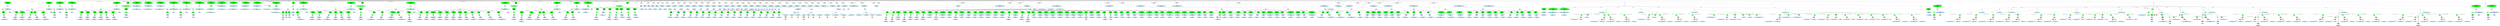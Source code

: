 strict graph "" {
	graph [bb="0,0,1.2136e+05,1548.8"];
	node [label="\N"];
	subgraph cluster730 {
		graph [bb="13740,351.25,14288,1471.8",
			label="powerwindow_debounce.h:71:13",
			lheight=0.21,
			lp="14014,1460.3",
			lwidth=2.51,
			style=dashed
		];
		subgraph cluster733 {
			graph [bb="13748,359.25,14134,903.67",
				label="powerwindow_debounce.h:71:69",
				lheight=0.21,
				lp="13941,892.17",
				lwidth=2.51,
				style=dashed
			];
			736	[fillcolor=lightblue,
				height=0.74639,
				label="IdentifierType
names: ['powerwindow_rtDW_debounce_T']",
				pos="13941,394.12",
				style="filled,dashed",
				width=5.1462];
			735	[fillcolor=lightblue,
				height=1.041,
				label="TypeDecl
declname: localDW
quals: []",
				pos="13935,520.08",
				style="filled,dashed",
				width=2.4749];
			735 -- 736	[label=type,
				lp="13951,457.1",
				pos="13937,482.56 13938,462.85 13939,438.98 13940,421.16"];
			734	[fillcolor=green,
				height=0.74639,
				label="PtrDecl
quals: []",
				pos="13915,656.42",
				style="filled,dashed",
				width=1.2178];
			734 -- 735	[label=type,
				lp="13937,593.45",
				pos="13919,629.52 13922,609.09 13926,580.33 13930,557.57"];
			733	[fillcolor=green,
				height=1.6303,
				label="Decl
name: localDW
quals: []
storage: []
funcspec: []",
				pos="13905,813.98",
				style="filled,dashed",
				width=2.0428];
			733 -- 734	[label=type,
				lp="13923,729.79",
				pos="13909,755.06 13910,730.53 13912,703.17 13913,683.67"];
		}
		732	[fillcolor=green,
			height=0.5,
			label=ParamList,
			pos="13868,1003.4",
			style="filled,dashed",
			width=1.3179];
		732 -- 733	[label="params[0]",
			lp="13914,919.17",
			pos="13871,985.4 13876,960.09 13886,911.23 13894,872.29"];
		731	[fillcolor=green,
			height=0.5,
			label=FuncDecl,
			pos="14107,1192.7",
			style="filled,dashed",
			width=1.2457];
		731 -- 732	[label=args,
			lp="13964,1108.6",
			pos="14075,1180 14036,1164.7 13970,1134.7 13925,1093.1 13902,1072.1 13885,1040.5 13876,1021.2"];
		737	[fillcolor=lightblue,
			height=1.041,
			label="TypeDecl
declname: powerwindow_debounce_Start
quals: []",
			pos="14107,1003.4",
			style="filled,dashed",
			width=4.8123];
		731 -- 737	[label=type,
			lp="14119,1108.6",
			pos="14107,1174.5 14107,1144.3 14107,1081.4 14107,1041.1"];
		738	[fillcolor=lightblue,
			height=0.74639,
			label="IdentifierType
names: ['void']",
			pos="14211,813.98",
			style="filled,dashed",
			width=1.9053];
		737 -- 738	[label=type,
			lp="14168,919.17",
			pos="14127,965.79 14148,928.83 14179,872.7 14197,840.36"];
		730	[fillcolor=green,
			height=1.6303,
			label="Decl
name: powerwindow_debounce_Start
quals: []
storage: ['extern']
funcspec: []",
			pos="14115,1382.1",
			style="filled,dashed",
			width=4.3605];
		730 -- 731	[label=type,
			lp="14124,1297.9",
			pos="14113,1323.4 14111,1284.7 14109,1236.3 14108,1211"];
	}
	subgraph cluster739 {
		graph [bb="14296,351.25,16272,1471.8",
			label="powerwindow_debounce.h:72:13",
			lheight=0.21,
			lp="15284,1460.3",
			lwidth=2.51,
			style=dashed
		];
		subgraph cluster742 {
			graph [bb="14304,359.25,14624,903.67",
				label="powerwindow_debounce.h:72:68",
				lheight=0.21,
				lp="14464,892.17",
				lwidth=2.51,
				style=dashed
			];
			745	[fillcolor=lightblue,
				height=0.74639,
				label="IdentifierType
names: ['powerwindow_boolean_T']",
				pos="14464,394.12",
				style="filled,dashed",
				width=4.223];
			744	[fillcolor=lightblue,
				height=1.041,
				label="TypeDecl
declname: rtu_Switch
quals: ['const']",
				pos="14477,520.08",
				style="filled,dashed",
				width=2.6713];
			744 -- 745	[label=type,
				lp="14484,457.1",
				pos="14473,482.56 14471,462.85 14469,438.98 14467,421.16"];
			743	[fillcolor=green,
				height=0.74639,
				label="PtrDecl
quals: []",
				pos="14497,656.42",
				style="filled,dashed",
				width=1.2178];
			743 -- 744	[label=type,
				lp="14501,593.45",
				pos="14493,629.52 14490,609.09 14486,580.33 14482,557.57"];
			742	[fillcolor=green,
				height=1.6303,
				label="Decl
name: rtu_Switch
quals: ['const']
storage: []
funcspec: []",
				pos="14534,813.98",
				style="filled,dashed",
				width=2.2195];
			742 -- 743	[label=type,
				lp="14528,729.79",
				pos="14520,755.94 14514,730.97 14508,702.92 14503,683.15"];
		}
		subgraph cluster746 {
			graph [bb="14632,359.25,14952,903.67",
				label="powerwindow_debounce.h:74:40",
				lheight=0.21,
				lp="14792,892.17",
				lwidth=2.51,
				style=dashed
			];
			749	[fillcolor=lightblue,
				height=0.74639,
				label="IdentifierType
names: ['powerwindow_boolean_T']",
				pos="14792,394.12",
				style="filled,dashed",
				width=4.223];
			748	[fillcolor=lightblue,
				height=1.041,
				label="TypeDecl
declname: rty_debounced_Switch
quals: []",
				pos="14797,520.08",
				style="filled,dashed",
				width=3.948];
			748 -- 749	[label=type,
				lp="14807,457.1",
				pos="14796,482.56 14795,462.85 14794,438.98 14793,421.16"];
			747	[fillcolor=green,
				height=0.74639,
				label="PtrDecl
quals: []",
				pos="14804,656.42",
				style="filled,dashed",
				width=1.2178];
			747 -- 748	[label=type,
				lp="14814,593.45",
				pos="14803,629.52 14802,609.09 14800,580.33 14799,557.57"];
			746	[fillcolor=green,
				height=1.6303,
				label="Decl
name: rty_debounced_Switch
quals: []
storage: []
funcspec: []",
				pos="14816,813.98",
				style="filled,dashed",
				width=3.5159];
			746 -- 747	[label=type,
				lp="14822,729.79",
				pos="14812,755.06 14810,730.53 14808,703.17 14806,683.67"];
		}
		subgraph cluster750 {
			graph [bb="14960,359.25,15326,903.67",
				label="powerwindow_debounce.h:74:90",
				lheight=0.21,
				lp="15143,892.17",
				lwidth=2.51,
				style=dashed
			];
			753	[fillcolor=lightblue,
				height=0.74639,
				label="IdentifierType
names: ['powerwindow_rtB_debounce_T']",
				pos="15143,394.12",
				style="filled,dashed",
				width=4.8712];
			752	[fillcolor=lightblue,
				height=1.041,
				label="TypeDecl
declname: localB
quals: []",
				pos="15166,520.08",
				style="filled,dashed",
				width=2.1999];
			752 -- 753	[label=type,
				lp="15168,457.1",
				pos="15159,482.56 15156,462.85 15151,438.98 15148,421.16"];
			751	[fillcolor=green,
				height=0.74639,
				label="PtrDecl
quals: []",
				pos="15197,656.42",
				style="filled,dashed",
				width=1.2178];
			751 -- 752	[label=type,
				lp="15197,593.45",
				pos="15191,629.52 15186,609.09 15180,580.33 15174,557.57"];
			750	[fillcolor=green,
				height=1.6303,
				label="Decl
name: localB
quals: []
storage: []
funcspec: []",
				pos="15252,813.98",
				style="filled,dashed",
				width=1.7481];
			750 -- 751	[label=type,
				lp="15237,729.79",
				pos="15233,758.14 15224,732.6 15213,703.43 15206,683.08"];
		}
		subgraph cluster754 {
			graph [bb="15334,359.25,15720,903.67",
				label="powerwindow_debounce.h:75:68",
				lheight=0.21,
				lp="15527,892.17",
				lwidth=2.51,
				style=dashed
			];
			757	[fillcolor=lightblue,
				height=0.74639,
				label="IdentifierType
names: ['powerwindow_rtDW_debounce_T']",
				pos="15527,394.12",
				style="filled,dashed",
				width=5.1462];
			756	[fillcolor=lightblue,
				height=1.041,
				label="TypeDecl
declname: localDW
quals: []",
				pos="15479,520.08",
				style="filled,dashed",
				width=2.4749];
			756 -- 757	[label=type,
				lp="15518,457.1",
				pos="15493,482.89 15501,463.17 15510,439.21 15517,421.3"];
			755	[fillcolor=green,
				height=0.74639,
				label="PtrDecl
quals: []",
				pos="15440,656.42",
				style="filled,dashed",
				width=1.2178];
			755 -- 756	[label=type,
				lp="15472,593.45",
				pos="15447,629.84 15453,609.36 15462,580.38 15468,557.48"];
			754	[fillcolor=green,
				height=1.6303,
				label="Decl
name: localDW
quals: []
storage: []
funcspec: []",
				pos="15423,813.98",
				style="filled,dashed",
				width=2.0428];
			754 -- 755	[label=type,
				lp="15445,729.79",
				pos="15429,755.5 15432,730.75 15435,703.05 15437,683.41"];
		}
		subgraph cluster758 {
			graph [bb="15728,359.25,16118,903.67",
				label="powerwindow_debounce.h:75:107",
				lheight=0.21,
				lp="15923,892.17",
				lwidth=2.61,
				style=dashed
			];
			761	[fillcolor=lightblue,
				height=0.74639,
				label="IdentifierType
names: ['powerwindow_rtZCE_debounce_T']",
				pos="15923,394.12",
				style="filled,dashed",
				width=5.1854];
			760	[fillcolor=lightblue,
				height=1.041,
				label="TypeDecl
declname: localZCE
quals: []",
				pos="15875,520.08",
				style="filled,dashed",
				width=2.5142];
			760 -- 761	[label=type,
				lp="15914,457.1",
				pos="15889,482.89 15897,463.17 15906,439.21 15913,421.3"];
			759	[fillcolor=green,
				height=0.74639,
				label="PtrDecl
quals: []",
				pos="15836,656.42",
				style="filled,dashed",
				width=1.2178];
			759 -- 760	[label=type,
				lp="15868,593.45",
				pos="15843,629.84 15849,609.36 15858,580.38 15864,557.48"];
			758	[fillcolor=green,
				height=1.6303,
				label="Decl
name: localZCE
quals: []
storage: []
funcspec: []",
				pos="15819,813.98",
				style="filled,dashed",
				width=2.082];
			758 -- 759	[label=type,
				lp="15841,729.79",
				pos="15825,755.06 15828,730.35 15831,702.78 15833,683.26"];
		}
		741	[fillcolor=green,
			height=0.5,
			label=ParamList,
			pos="15338,1003.4",
			style="filled,dashed",
			width=1.3179];
		741 -- 742	[label="params[0]",
			lp="14711,919.17",
			pos="15291,999.58 15153,990.75 14747,960.52 14628,903.67 14609,894.36 14591,879.56 14575,864.7"];
		741 -- 746	[label="params[1]",
			lp="15034,919.17",
			pos="15295,995.72 15222,983.62 15073,954.45 14956,903.67 14931,892.92 14906,878.11 14883,863.67"];
		741 -- 750	[label="params[2]",
			lp="15331,919.17",
			pos="15330,985.4 15318,959.19 15295,907.72 15276,868.17"];
		741 -- 754	[label="params[3]",
			lp="15406,919.17",
			pos="15346,985.4 15357,959.46 15380,908.78 15398,869.4"];
		741 -- 758	[label="params[4]",
			lp="15734,919.17",
			pos="15383,998.11 15459,989.54 15611,965.43 15724,903.67 15743,893.17 15761,877.89 15777,862.96"];
		740	[fillcolor=green,
			height=0.5,
			label=FuncDecl,
			pos="16089,1192.7",
			style="filled,dashed",
			width=1.2457];
		740 -- 741	[label=args,
			lp="15792,1108.6",
			pos="16052,1182.5 15925,1150.8 15506,1046.2 15376,1013.9"];
		762	[fillcolor=lightblue,
			height=1.041,
			label="TypeDecl
declname: powerwindow_debounce_main
quals: []",
			pos="16089,1003.4",
			style="filled,dashed",
			width=4.8515];
		740 -- 762	[label=type,
			lp="16101,1108.6",
			pos="16089,1174.5 16089,1144.3 16089,1081.4 16089,1041.1"];
		763	[fillcolor=lightblue,
			height=0.74639,
			label="IdentifierType
names: ['void']",
			pos="16195,813.98",
			style="filled,dashed",
			width=1.9053];
		762 -- 763	[label=type,
			lp="16151,919.17",
			pos="16110,965.79 16131,928.83 16162,872.7 16181,840.36"];
		739	[fillcolor=green,
			height=1.6303,
			label="Decl
name: powerwindow_debounce_main
quals: []
storage: ['extern']
funcspec: []",
			pos="16098,1382.1",
			style="filled,dashed",
			width=4.3998];
		739 -- 740	[label=type,
			lp="16107,1297.9",
			pos="16095,1323.4 16093,1284.7 16091,1236.3 16090,1211"];
	}
	subgraph cluster764 {
		graph [bb="16280,485.21,16840,1471.8",
			label="powerwindow_controlexclusion.h:38:13",
			lheight=0.21,
			lp="16560,1460.3",
			lwidth=3.06,
			style=dashed
		];
		769	[fillcolor=lightblue,
			height=0.74639,
			label="IdentifierType
names: ['void']",
			pos="16363,520.08",
			style="filled,dashed",
			width=1.9053];
		768	[fillcolor=lightblue,
			height=1.041,
			label="TypeDecl
declname: None
quals: []",
			pos="16363,656.42",
			style="filled,dashed",
			width=2.082];
		768 -- 769	[label=type,
			lp="16375,593.45",
			pos="16363,618.71 16363,596.03 16363,567.46 16363,547.1"];
		767	[fillcolor=green,
			height=1.041,
			label="Typename
name: None
quals: []",
			pos="16351,813.98",
			style="filled,dashed",
			width=1.6303];
		767 -- 768	[label=type,
			lp="16370,729.79",
			pos="16354,776.51 16356,751.64 16358,718.82 16360,693.94"];
		766	[fillcolor=green,
			height=0.5,
			label=ParamList,
			pos="16335,1003.4",
			style="filled,dashed",
			width=1.3179];
		766 -- 767	[label="params[0]",
			lp="16371,919.17",
			pos="16336,985.07 16339,954.9 16344,892.03 16348,851.75"];
		765	[fillcolor=green,
			height=0.5,
			label=FuncDecl,
			pos="16616,1192.7",
			style="filled,dashed",
			width=1.2457];
		765 -- 766	[label=args,
			lp="16430,1108.6",
			pos="16578,1182.6 16531,1169.5 16447,1141.3 16391,1093.1 16368,1073 16351,1040.8 16342,1021.2"];
		770	[fillcolor=lightblue,
			height=1.041,
			label="TypeDecl
declname: powerwindow_controlexclusion_initialize
quals: []",
			pos="16616,1003.4",
			style="filled,dashed",
			width=5.9908];
		765 -- 770	[label=type,
			lp="16628,1108.6",
			pos="16616,1174.5 16616,1144.3 16616,1081.4 16616,1041.1"];
		771	[fillcolor=lightblue,
			height=0.74639,
			label="IdentifierType
names: ['void']",
			pos="16616,813.98",
			style="filled,dashed",
			width=1.9053];
		770 -- 771	[label=type,
			lp="16628,919.17",
			pos="16616,965.79 16616,929.05 16616,873.35 16616,840.92"];
		764	[fillcolor=green,
			height=1.6303,
			label="Decl
name: powerwindow_controlexclusion_initialize
quals: []
storage: ['extern']
funcspec: []",
			pos="16616,1382.1",
			style="filled,dashed",
			width=5.539];
		764 -- 765	[label=type,
			lp="16628,1297.9",
			pos="16616,1323.4 16616,1284.7 16616,1236.3 16616,1211"];
	}
	subgraph cluster772 {
		graph [bb="16848,485.21,17413,1471.8",
			label="powerwindow_controlexclusion.h:39:13",
			lheight=0.21,
			lp="17130,1460.3",
			lwidth=3.06,
			style=dashed
		];
		777	[fillcolor=lightblue,
			height=0.74639,
			label="IdentifierType
names: ['void']",
			pos="16931,520.08",
			style="filled,dashed",
			width=1.9053];
		776	[fillcolor=lightblue,
			height=1.041,
			label="TypeDecl
declname: None
quals: []",
			pos="16931,656.42",
			style="filled,dashed",
			width=2.082];
		776 -- 777	[label=type,
			lp="16943,593.45",
			pos="16931,618.71 16931,596.03 16931,567.46 16931,547.1"];
		775	[fillcolor=green,
			height=1.041,
			label="Typename
name: None
quals: []",
			pos="16919,813.98",
			style="filled,dashed",
			width=1.6303];
		775 -- 776	[label=type,
			lp="16938,729.79",
			pos="16922,776.51 16924,751.64 16926,718.82 16928,693.94"];
		774	[fillcolor=green,
			height=0.5,
			label=ParamList,
			pos="16903,1003.4",
			style="filled,dashed",
			width=1.3179];
		774 -- 775	[label="params[0]",
			lp="16939,919.17",
			pos="16904,985.07 16907,954.9 16912,892.03 16916,851.75"];
		773	[fillcolor=green,
			height=0.5,
			label=FuncDecl,
			pos="17187,1192.7",
			style="filled,dashed",
			width=1.2457];
		773 -- 774	[label=args,
			lp="16998,1108.6",
			pos="17150,1182.8 17101,1169.7 17017,1141.5 16960,1093.1 16936,1073 16919,1040.8 16910,1021.2"];
		778	[fillcolor=lightblue,
			height=1.041,
			label="TypeDecl
declname: powerwindow_controlexclusion_terminate
quals: []",
			pos="17187,1003.4",
			style="filled,dashed",
			width=6.0693];
		773 -- 778	[label=type,
			lp="17199,1108.6",
			pos="17187,1174.5 17187,1144.3 17187,1081.4 17187,1041.1"];
		779	[fillcolor=lightblue,
			height=0.74639,
			label="IdentifierType
names: ['void']",
			pos="17187,813.98",
			style="filled,dashed",
			width=1.9053];
		778 -- 779	[label=type,
			lp="17199,919.17",
			pos="17187,965.79 17187,929.05 17187,873.35 17187,840.92"];
		772	[fillcolor=green,
			height=1.6303,
			label="Decl
name: powerwindow_controlexclusion_terminate
quals: []
storage: ['extern']
funcspec: []",
			pos="17195,1382.1",
			style="filled,dashed",
			width=5.6372];
		772 -- 773	[label=type,
			lp="17204,1297.9",
			pos="17193,1323.4 17191,1284.7 17189,1236.3 17188,1211"];
	}
	subgraph cluster780 {
		graph [bb="17421,351.25,19543,1471.8",
			label="powerwindow_controlexclusion.h:40:13",
			lheight=0.21,
			lp="18482,1460.3",
			lwidth=3.06,
			style=dashed
		];
		subgraph cluster783 {
			graph [bb="17429,359.25,17749,903.67",
				label="powerwindow_controlexclusion.h:41:5",
				lheight=0.21,
				lp="17589,892.17",
				lwidth=2.96,
				style=dashed
			];
			786	[fillcolor=lightblue,
				height=0.74639,
				label="IdentifierType
names: ['powerwindow_boolean_T']",
				pos="17589,394.12",
				style="filled,dashed",
				width=4.223];
			785	[fillcolor=lightblue,
				height=1.041,
				label="TypeDecl
declname: rtu_Up_DRV
quals: ['const']",
				pos="17601,520.08",
				style="filled,dashed",
				width=2.9463];
			785 -- 786	[label=type,
				lp="17608,457.1",
				pos="17597,482.56 17596,462.85 17593,438.98 17592,421.16"];
			784	[fillcolor=green,
				height=0.74639,
				label="PtrDecl
quals: []",
				pos="17618,656.42",
				style="filled,dashed",
				width=1.2178];
			784 -- 785	[label=type,
				lp="17624,593.45",
				pos="17615,629.52 17612,609.09 17608,580.33 17606,557.57"];
			783	[fillcolor=green,
				height=1.6303,
				label="Decl
name: rtu_Up_DRV
quals: ['const']
storage: []
funcspec: []",
				pos="17649,813.98",
				style="filled,dashed",
				width=2.5142];
			783 -- 784	[label=type,
				lp="17646,729.79",
				pos="17638,755.5 17633,730.75 17627,703.05 17623,683.41"];
		}
		subgraph cluster787 {
			graph [bb="17757,359.25,18077,903.67",
				label="powerwindow_controlexclusion.h:42:5",
				lheight=0.21,
				lp="17917,892.17",
				lwidth=2.96,
				style=dashed
			];
			790	[fillcolor=lightblue,
				height=0.74639,
				label="IdentifierType
names: ['powerwindow_boolean_T']",
				pos="17917,394.12",
				style="filled,dashed",
				width=4.223];
			789	[fillcolor=lightblue,
				height=1.041,
				label="TypeDecl
declname: rtu_Down_DRV
quals: ['const']",
				pos="17926,520.08",
				style="filled,dashed",
				width=3.2802];
			789 -- 790	[label=type,
				lp="17935,457.1",
				pos="17923,482.56 17922,462.85 17920,438.98 17919,421.16"];
			788	[fillcolor=green,
				height=0.74639,
				label="PtrDecl
quals: []",
				pos="17940,656.42",
				style="filled,dashed",
				width=1.2178];
			788 -- 789	[label=type,
				lp="17947,593.45",
				pos="17937,629.52 17935,609.09 17932,580.33 17930,557.57"];
			787	[fillcolor=green,
				height=1.6303,
				label="Decl
name: rtu_Down_DRV
quals: ['const']
storage: []
funcspec: []",
				pos="17942,813.98",
				style="filled,dashed",
				width=2.8284];
			787 -- 788	[label=type,
				lp="17953,729.79",
				pos="17941,755.06 17941,730.53 17941,703.17 17940,683.67"];
		}
		subgraph cluster791 {
			graph [bb="18085,359.25,18405,903.67",
				label="powerwindow_controlexclusion.h:42:48",
				lheight=0.21,
				lp="18245,892.17",
				lwidth=3.06,
				style=dashed
			];
			794	[fillcolor=lightblue,
				height=0.74639,
				label="IdentifierType
names: ['powerwindow_boolean_T']",
				pos="18245,394.12",
				style="filled,dashed",
				width=4.223];
			793	[fillcolor=lightblue,
				height=1.041,
				label="TypeDecl
declname: rtu_Up_PSG
quals: ['const']",
				pos="18257,520.08",
				style="filled,dashed",
				width=2.8677];
			793 -- 794	[label=type,
				lp="18264,457.1",
				pos="18253,482.56 18252,462.85 18249,438.98 18248,421.16"];
			792	[fillcolor=green,
				height=0.74639,
				label="PtrDecl
quals: []",
				pos="18275,656.42",
				style="filled,dashed",
				width=1.2178];
			792 -- 793	[label=type,
				lp="18280,593.45",
				pos="18272,629.52 18269,609.09 18265,580.33 18262,557.57"];
			791	[fillcolor=green,
				height=1.6303,
				label="Decl
name: rtu_Up_PSG
quals: ['const']
storage: []
funcspec: []",
				pos="18277,813.98",
				style="filled,dashed",
				width=2.4356];
			791 -- 792	[label=type,
				lp="18288,729.79",
				pos="18276,755.06 18276,730.53 18276,703.17 18275,683.67"];
		}
		subgraph cluster795 {
			graph [bb="18413,359.25,18733,903.67",
				label="powerwindow_controlexclusion.h:43:33",
				lheight=0.21,
				lp="18573,892.17",
				lwidth=3.06,
				style=dashed
			];
			798	[fillcolor=lightblue,
				height=0.74639,
				label="IdentifierType
names: ['powerwindow_boolean_T']",
				pos="18573,394.12",
				style="filled,dashed",
				width=4.223];
			797	[fillcolor=lightblue,
				height=1.041,
				label="TypeDecl
declname: rtu_Down_PSG
quals: ['const']",
				pos="18573,520.08",
				style="filled,dashed",
				width=3.2016];
			797 -- 798	[label=type,
				lp="18585,457.1",
				pos="18573,482.56 18573,462.85 18573,438.98 18573,421.16"];
			796	[fillcolor=green,
				height=0.74639,
				label="PtrDecl
quals: []",
				pos="18573,656.42",
				style="filled,dashed",
				width=1.2178];
			796 -- 797	[label=type,
				lp="18585,593.45",
				pos="18573,629.52 18573,609.09 18573,580.33 18573,557.57"];
			795	[fillcolor=green,
				height=1.6303,
				label="Decl
name: rtu_Down_PSG
quals: ['const']
storage: []
funcspec: []",
				pos="18573,813.98",
				style="filled,dashed",
				width=2.7499];
			795 -- 796	[label=type,
				lp="18585,729.79",
				pos="18573,755.06 18573,730.53 18573,703.17 18573,683.67"];
		}
		subgraph cluster799 {
			graph [bb="18741,359.25,19061,903.67",
				label="powerwindow_controlexclusion.h:44:27",
				lheight=0.21,
				lp="18901,892.17",
				lwidth=3.06,
				style=dashed
			];
			802	[fillcolor=lightblue,
				height=0.74639,
				label="IdentifierType
names: ['powerwindow_boolean_T']",
				pos="18901,394.12",
				style="filled,dashed",
				width=4.223];
			801	[fillcolor=lightblue,
				height=1.041,
				label="TypeDecl
declname: rty_Up
quals: []",
				pos="18865,520.08",
				style="filled,dashed",
				width=2.2588];
			801 -- 802	[label=type,
				lp="18898,457.1",
				pos="18876,482.89 18881,463.17 18888,439.21 18893,421.3"];
			800	[fillcolor=green,
				height=0.74639,
				label="PtrDecl
quals: []",
				pos="18836,656.42",
				style="filled,dashed",
				width=1.2178];
			800 -- 801	[label=type,
				lp="18863,593.45",
				pos="18842,629.52 18846,609.09 18852,580.33 18857,557.57"];
			799	[fillcolor=green,
				height=1.6303,
				label="Decl
name: rty_Up
quals: []
storage: []
funcspec: []",
				pos="18822,813.98",
				style="filled,dashed",
				width=1.8071];
			799 -- 800	[label=type,
				lp="18842,729.79",
				pos="18827,755.06 18829,730.35 18832,702.78 18834,683.26"];
		}
		subgraph cluster803 {
			graph [bb="19069,359.25,19389,903.67",
				label="powerwindow_controlexclusion.h:44:58",
				lheight=0.21,
				lp="19229,892.17",
				lwidth=3.06,
				style=dashed
			];
			806	[fillcolor=lightblue,
				height=0.74639,
				label="IdentifierType
names: ['powerwindow_boolean_T']",
				pos="19229,394.12",
				style="filled,dashed",
				width=4.223];
			805	[fillcolor=lightblue,
				height=1.041,
				label="TypeDecl
declname: rty_Down
quals: []",
				pos="19199,520.08",
				style="filled,dashed",
				width=2.5731];
			805 -- 806	[label=type,
				lp="19228,457.1",
				pos="19208,482.56 19213,462.85 19218,438.98 19223,421.16"];
			804	[fillcolor=green,
				height=0.74639,
				label="PtrDecl
quals: []",
				pos="19175,656.42",
				style="filled,dashed",
				width=1.2178];
			804 -- 805	[label=type,
				lp="19199,593.45",
				pos="19180,629.52 19183,609.09 19188,580.33 19192,557.57"];
			803	[fillcolor=green,
				height=1.6303,
				label="Decl
name: rty_Down
quals: []
storage: []
funcspec: []",
				pos="19163,813.98",
				style="filled,dashed",
				width=2.141];
			803 -- 804	[label=type,
				lp="19182,729.79",
				pos="19167,755.06 19169,730.53 19171,703.17 19173,683.67"];
		}
		782	[fillcolor=green,
			height=0.5,
			label=ParamList,
			pos="18573,1003.4",
			style="filled,dashed",
			width=1.3179];
		782 -- 783	[label="params[0]",
			lp="17845,919.17",
			pos="18526,1000.3 18374,992.94 17894,965.35 17753,903.67 17732,894.48 17712,879.62 17695,864.67"];
		782 -- 787	[label="params[1]",
			lp="18160,919.17",
			pos="18527,998.82 18438,990.75 18237,966.58 18081,903.67 18054,892.82 18027,876.63 18003,861.04"];
		782 -- 791	[label="params[2]",
			lp="18473,919.17",
			pos="18548,987.86 18516,968.95 18458,934.62 18409,903.67 18385,888.7 18360,871.74 18338,856.69"];
		782 -- 795	[label="params[3]",
			lp="18601,919.17",
			pos="18573,985.07 18573,959.79 18573,911.56 18573,872.89"];
		782 -- 799	[label="params[4]",
			lp="18753,919.17",
			pos="18601,988.68 18634,971.26 18693,939.15 18737,903.67 18753,891.03 18769,875.55 18782,861.09"];
		782 -- 803	[label="params[5]",
			lp="19069,919.17",
			pos="18620,1001.1 18711,997.05 18915,979.43 19065,903.67 19085,893.55 19104,878.18 19120,863.07"];
		781	[fillcolor=green,
			height=0.5,
			label=FuncDecl,
			pos="19333,1192.7",
			style="filled,dashed",
			width=1.2457];
		781 -- 782	[label=args,
			lp="19034,1108.6",
			pos="19296,1182.6 19167,1150.9 18743,1046.3 18612,1014"];
		807	[fillcolor=lightblue,
			height=1.041,
			label="TypeDecl
declname: powerwindow_controlexclusion_main
quals: []",
			pos="19333,1003.4",
			style="filled,dashed",
			width=5.5979];
		781 -- 807	[label=type,
			lp="19345,1108.6",
			pos="19333,1174.5 19333,1144.3 19333,1081.4 19333,1041.1"];
		808	[fillcolor=lightblue,
			height=0.74639,
			label="IdentifierType
names: ['void']",
			pos="19466,813.98",
			style="filled,dashed",
			width=1.9053];
		807 -- 808	[label=type,
			lp="19408,919.17",
			pos="19359,965.79 19385,928.73 19425,872.38 19448,840.08"];
		780	[fillcolor=green,
			height=1.6303,
			label="Decl
name: powerwindow_controlexclusion_main
quals: []
storage: ['extern']
funcspec: []",
			pos="19341,1382.1",
			style="filled,dashed",
			width=5.1658];
		780 -- 781	[label=type,
			lp="19350,1297.9",
			pos="19339,1323.4 19337,1284.7 19335,1236.3 19334,1211"];
	}
	subgraph cluster812 {
		graph [bb="70083,485.21,70547,903.67",
			label="powerwindow_PW_Control_PSG_Front.h:53:40",
			lheight=0.21,
			lp="70315,892.17",
			lwidth=3.69,
			style=dashed
		];
		814	[fillcolor=lightblue,
			height=0.74639,
			label="IdentifierType
names: ['powerwindow_rtMdlrefDWork_debounce_T']",
			pos="70315,520.08",
			style="filled,dashed",
			width=6.2265];
		813	[fillcolor=lightblue,
			height=1.041,
			label="TypeDecl
declname: Debounce_Up_DWORK1
quals: []",
			pos="70281,656.42",
			style="filled,dashed",
			width=4.3212];
		813 -- 814	[label=type,
			lp="70310,593.45",
			pos="70290,618.71 70296,596.03 70303,567.46 70308,547.1"];
		812	[fillcolor=green,
			height=1.6303,
			label="Decl
name: Debounce_Up_DWORK1
quals: []
storage: []
funcspec: []",
			pos="70238,813.98",
			style="filled,dashed",
			width=3.8694];
		812 -- 813	[label=type,
			lp="70274,729.79",
			pos="70254,755.5 70260,734.9 70266,712.26 70271,693.93"];
	}
	subgraph cluster815 {
		graph [bb="70555,485.21,71019,903.67",
			label="powerwindow_PW_Control_PSG_Front.h:55:3",
			lheight=0.21,
			lp="70787,892.17",
			lwidth=3.60,
			style=dashed
		];
		817	[fillcolor=lightblue,
			height=0.74639,
			label="IdentifierType
names: ['powerwindow_rtMdlrefDWork_debounce_T']",
			pos="70787,520.08",
			style="filled,dashed",
			width=6.2265];
		816	[fillcolor=lightblue,
			height=1.041,
			label="TypeDecl
declname: Debounce_Down_DWORK1
quals: []",
			pos="70758,656.42",
			style="filled,dashed",
			width=4.6355];
		816 -- 817	[label=type,
			lp="70784,593.45",
			pos="70766,618.71 70771,596.03 70777,567.46 70781,547.1"];
		815	[fillcolor=green,
			height=1.6303,
			label="Decl
name: Debounce_Down_DWORK1
quals: []
storage: []
funcspec: []",
			pos="70722,813.98",
			style="filled,dashed",
			width=4.2034];
		815 -- 816	[label=type,
			lp="70754,729.79",
			pos="70735,755.5 70740,734.9 70745,712.26 70750,693.93"];
	}
	subgraph cluster818 {
		graph [bb="69541,485.21,70075,903.67",
			label="powerwindow_PW_Control_PSG_Front.h:57:3",
			lheight=0.21,
			lp="69808,892.17",
			lwidth=3.60,
			style=dashed
		];
		820	[fillcolor=lightblue,
			height=0.74639,
			label="IdentifierType
names: ['powerwindow_rtMdlrefDWork_PowerWindow_contr']",
			pos="69808,520.08",
			style="filled,dashed",
			width=7.1889];
		819	[fillcolor=lightblue,
			height=1.041,
			label="TypeDecl
declname: PW_PSG_Front_Front_DWORK1
quals: []",
			pos="69840,656.42",
			style="filled,dashed",
			width=5.2247];
		819 -- 820	[label=type,
			lp="69838,593.45",
			pos="69831,618.71 69826,596.03 69819,567.46 69814,547.1"];
		818	[fillcolor=green,
			height=1.6303,
			label="Decl
name: PW_PSG_Front_Front_DWORK1
quals: []
storage: []
funcspec: []",
			pos="69888,813.98",
			style="filled,dashed",
			width=4.7926];
		818 -- 819	[label=type,
			lp="69876,729.79",
			pos="69870,755.5 69864,734.9 69857,712.26 69851,693.93"];
	}
	subgraph cluster824 {
		graph [bb="71355,485.21,71675,903.67",
			label="powerwindow_PW_Control_PSG_Front.h:62:25",
			lheight=0.21,
			lp="71515,892.17",
			lwidth=3.69,
			style=dashed
		];
		826	[fillcolor=lightblue,
			height=0.74639,
			label="IdentifierType
names: ['powerwindow_boolean_T']",
			pos="71515,520.08",
			style="filled,dashed",
			width=4.223];
		825	[fillcolor=lightblue,
			height=1.041,
			label="TypeDecl
declname: Up_DRV
quals: []",
			pos="71561,656.42",
			style="filled,dashed",
			width=2.5142];
		825 -- 826	[label=type,
			lp="71554,593.45",
			pos="71549,619.07 71541,596.38 71531,567.69 71524,547.24"];
		824	[fillcolor=green,
			height=1.6303,
			label="Decl
name: Up_DRV
quals: []
storage: []
funcspec: []",
			pos="71581,813.98",
			style="filled,dashed",
			width=2.082];
		824 -- 825	[label=type,
			lp="71583,729.79",
			pos="71574,755.5 71571,734.9 71568,712.26 71566,693.93"];
	}
	subgraph cluster827 {
		graph [bb="71683,485.21,72003,903.67",
			label="powerwindow_PW_Control_PSG_Front.h:63:25",
			lheight=0.21,
			lp="71843,892.17",
			lwidth=3.69,
			style=dashed
		];
		829	[fillcolor=lightblue,
			height=0.74639,
			label="IdentifierType
names: ['powerwindow_boolean_T']",
			pos="71843,520.08",
			style="filled,dashed",
			width=4.223];
		828	[fillcolor=lightblue,
			height=1.041,
			label="TypeDecl
declname: Down_DRV
quals: []",
			pos="71843,656.42",
			style="filled,dashed",
			width=2.8481];
		828 -- 829	[label=type,
			lp="71855,593.45",
			pos="71843,618.71 71843,596.03 71843,567.46 71843,547.1"];
		827	[fillcolor=green,
			height=1.6303,
			label="Decl
name: Down_DRV
quals: []
storage: []
funcspec: []",
			pos="71843,813.98",
			style="filled,dashed",
			width=2.3963];
		827 -- 828	[label=type,
			lp="71855,729.79",
			pos="71843,755.06 71843,734.67 71843,712.34 71843,694.18"];
	}
	subgraph cluster830 {
		graph [bb="72011,485.21,72331,903.67",
			label="powerwindow_PW_Control_PSG_Front.h:65:3",
			lheight=0.21,
			lp="72171,892.17",
			lwidth=3.60,
			style=dashed
		];
		832	[fillcolor=lightblue,
			height=0.74639,
			label="IdentifierType
names: ['powerwindow_boolean_T']",
			pos="72171,520.08",
			style="filled,dashed",
			width=4.223];
		831	[fillcolor=lightblue,
			height=1.041,
			label="TypeDecl
declname: endofdetectionrange
quals: []",
			pos="72161,656.42",
			style="filled,dashed",
			width=3.673];
		831 -- 832	[label=type,
			lp="72178,593.45",
			pos="72164,618.71 72165,596.03 72168,567.46 72169,547.1"];
		830	[fillcolor=green,
			height=1.6303,
			label="Decl
name: endofdetectionrange
quals: []
storage: []
funcspec: []",
			pos="72143,813.98",
			style="filled,dashed",
			width=3.2213];
		830 -- 831	[label=type,
			lp="72165,729.79",
			pos="72150,755.06 72152,734.67 72155,712.34 72157,694.18"];
	}
	subgraph cluster833 {
		graph [bb="72339,485.21,72637,903.67",
			label="powerwindow_PW_Control_PSG_Front.h:66:23",
			lheight=0.21,
			lp="72488,892.17",
			lwidth=3.69,
			style=dashed
		];
		835	[fillcolor=lightblue,
			height=0.74639,
			label="IdentifierType
names: ['powerwindow_uint8_T']",
			pos="72488,520.08",
			style="filled,dashed",
			width=3.9284];
		834	[fillcolor=lightblue,
			height=1.041,
			label="TypeDecl
declname: currentsense
quals: []",
			pos="72468,656.42",
			style="filled,dashed",
			width=2.8284];
		834 -- 835	[label=type,
			lp="72490,593.45",
			pos="72473,618.71 72477,596.03 72481,567.46 72484,547.1"];
		833	[fillcolor=green,
			height=1.6303,
			label="Decl
name: currentsense
quals: []
storage: []
funcspec: []",
			pos="72441,813.98",
			style="filled,dashed",
			width=2.3963];
		833 -- 834	[label=type,
			lp="72468,729.79",
			pos="72451,755.5 72455,734.9 72458,712.26 72462,693.93"];
	}
	subgraph cluster836 {
		graph [bb="72645,485.21,72965,903.67",
			label="powerwindow_PW_Control_PSG_Front.h:68:3",
			lheight=0.21,
			lp="72805,892.17",
			lwidth=3.60,
			style=dashed
		];
		838	[fillcolor=lightblue,
			height=0.74639,
			label="IdentifierType
names: ['powerwindow_boolean_T']",
			pos="72805,520.08",
			style="filled,dashed",
			width=4.223];
		837	[fillcolor=lightblue,
			height=1.041,
			label="TypeDecl
declname: Up_PSG_Front
quals: []",
			pos="72786,656.42",
			style="filled,dashed",
			width=3.1623];
		837 -- 838	[label=type,
			lp="72807,593.45",
			pos="72791,618.71 72794,596.03 72798,567.46 72801,547.1"];
		836	[fillcolor=green,
			height=1.6303,
			label="Decl
name: Up_PSG_Front
quals: []
storage: []
funcspec: []",
			pos="72759,813.98",
			style="filled,dashed",
			width=2.7106];
		836 -- 837	[label=type,
			lp="72786,729.79",
			pos="72769,755.5 72773,734.9 72776,712.26 72780,693.93"];
	}
	subgraph cluster839 {
		graph [bb="71027,485.21,71347,903.67",
			label="powerwindow_PW_Control_PSG_Front.h:70:3",
			lheight=0.21,
			lp="71187,892.17",
			lwidth=3.60,
			style=dashed
		];
		841	[fillcolor=lightblue,
			height=0.74639,
			label="IdentifierType
names: ['powerwindow_boolean_T']",
			pos="71187,520.08",
			style="filled,dashed",
			width=4.223];
		840	[fillcolor=lightblue,
			height=1.041,
			label="TypeDecl
declname: Down_PSG_Front
quals: []",
			pos="71202,656.42",
			style="filled,dashed",
			width=3.4766];
		840 -- 841	[label=type,
			lp="71207,593.45",
			pos="71198,618.71 71195,596.03 71192,567.46 71190,547.1"];
		839	[fillcolor=green,
			height=1.6303,
			label="Decl
name: Down_PSG_Front
quals: []
storage: []
funcspec: []",
			pos="71208,813.98",
			style="filled,dashed",
			width=3.0445];
		839 -- 840	[label=type,
			lp="71217,729.79",
			pos="71206,755.06 71205,734.67 71204,712.34 71203,694.18"];
	}
	subgraph cluster845 {
		graph [bb="73629,485.21,73949,903.67",
			label="powerwindow_PW_Control_PSG_Front.h:75:25",
			lheight=0.21,
			lp="73789,892.17",
			lwidth=3.69,
			style=dashed
		];
		847	[fillcolor=lightblue,
			height=0.74639,
			label="IdentifierType
names: ['powerwindow_boolean_T']",
			pos="73789,520.08",
			style="filled,dashed",
			width=4.223];
		846	[fillcolor=lightblue,
			height=1.041,
			label="TypeDecl
declname: window_up
quals: []",
			pos="73762,656.42",
			style="filled,dashed",
			width=2.7499];
		846 -- 847	[label=type,
			lp="73787,593.45",
			pos="73769,618.71 73774,596.03 73780,567.46 73784,547.1"];
		845	[fillcolor=green,
			height=1.6303,
			label="Decl
name: window_up
quals: []
storage: []
funcspec: []",
			pos="73737,813.98",
			style="filled,dashed",
			width=2.3177];
		845 -- 846	[label=type,
			lp="73762,729.79",
			pos="73746,755.5 73750,734.9 73753,712.26 73756,693.93"];
	}
	subgraph cluster848 {
		graph [bb="73957,485.21,74277,903.67",
			label="powerwindow_PW_Control_PSG_Front.h:76:25",
			lheight=0.21,
			lp="74117,892.17",
			lwidth=3.69,
			style=dashed
		];
		850	[fillcolor=lightblue,
			height=0.74639,
			label="IdentifierType
names: ['powerwindow_boolean_T']",
			pos="74117,520.08",
			style="filled,dashed",
			width=4.223];
		849	[fillcolor=lightblue,
			height=1.041,
			label="TypeDecl
declname: window_down
quals: []",
			pos="74096,656.42",
			style="filled,dashed",
			width=3.0838];
		849 -- 850	[label=type,
			lp="74118,593.45",
			pos="74102,618.71 74105,596.03 74110,567.46 74113,547.1"];
		848	[fillcolor=green,
			height=1.6303,
			label="Decl
name: window_down
quals: []
storage: []
funcspec: []",
			pos="74068,813.98",
			style="filled,dashed",
			width=2.632];
		848 -- 849	[label=type,
			lp="74095,729.79",
			pos="74078,755.5 74082,734.9 74086,712.26 74089,693.93"];
	}
	subgraph cluster851 {
		graph [bb="74285,485.21,74605,903.67",
			label="powerwindow_PW_Control_PSG_Front.h:77:25",
			lheight=0.21,
			lp="74445,892.17",
			lwidth=3.69,
			style=dashed
		];
		853	[fillcolor=lightblue,
			height=0.74639,
			label="IdentifierType
names: ['powerwindow_boolean_T']",
			pos="74445,520.08",
			style="filled,dashed",
			width=4.223];
		852	[fillcolor=lightblue,
			height=1.041,
			label="TypeDecl
declname: overcurrent
quals: []",
			pos="74418,656.42",
			style="filled,dashed",
			width=2.7302];
		852 -- 853	[label=type,
			lp="74443,593.45",
			pos="74425,618.71 74430,596.03 74436,567.46 74440,547.1"];
		851	[fillcolor=green,
			height=1.6303,
			label="Decl
name: overcurrent
quals: []
storage: []
funcspec: []",
			pos="74383,813.98",
			style="filled,dashed",
			width=2.2785];
		851 -- 852	[label=type,
			lp="74414,729.79",
			pos="74396,755.94 74400,735.3 74406,712.57 74410,694.14"];
	}
	subgraph cluster854 {
		graph [bb="72973,485.21,73293,903.67",
			label="powerwindow_PW_Control_PSG_Front.h:78:25",
			lheight=0.21,
			lp="73133,892.17",
			lwidth=3.69,
			style=dashed
		];
		856	[fillcolor=lightblue,
			height=0.74639,
			label="IdentifierType
names: ['powerwindow_boolean_T']",
			pos="73133,520.08",
			style="filled,dashed",
			width=4.223];
		855	[fillcolor=lightblue,
			height=1.041,
			label="TypeDecl
declname: pinch
quals: []",
			pos="73168,656.42",
			style="filled,dashed",
			width=2.1017];
		855 -- 856	[label=type,
			lp="73165,593.45",
			pos="73159,619.07 73153,596.38 73145,567.69 73140,547.24"];
		854	[fillcolor=green,
			height=1.6303,
			label="Decl
name: pinch
quals: []
storage: []
funcspec: []",
			pos="73220,813.98",
			style="filled,dashed",
			width=1.6499];
		854 -- 855	[label=type,
			lp="73206,729.79",
			pos="73202,758.14 73195,736.8 73187,712.92 73180,693.78"];
	}
	subgraph cluster857 {
		graph [bb="73301,485.21,73621,903.67",
			label="powerwindow_PW_Control_PSG_Front.h:79:25",
			lheight=0.21,
			lp="73461,892.17",
			lwidth=3.69,
			style=dashed
		];
		859	[fillcolor=lightblue,
			height=0.74639,
			label="IdentifierType
names: ['powerwindow_boolean_T']",
			pos="73461,520.08",
			style="filled,dashed",
			width=4.223];
		858	[fillcolor=lightblue,
			height=1.041,
			label="TypeDecl
declname: wake
quals: []",
			pos="73496,656.42",
			style="filled,dashed",
			width=2.0624];
		858 -- 859	[label=type,
			lp="73493,593.45",
			pos="73487,619.07 73481,596.38 73473,567.69 73468,547.24"];
		857	[fillcolor=green,
			height=1.6303,
			label="Decl
name: wake
quals: []
storage: []
funcspec: []",
			pos="73548,813.98",
			style="filled,dashed",
			width=1.6303];
		857 -- 858	[label=type,
			lp="73534,729.79",
			pos="73530,758.14 73523,736.8 73515,712.92 73508,693.78"];
	}
	subgraph cluster860 {
		graph [bb="19551,477.21,20041,1471.8",
			label="powerwindow_PW_Control_PSG_Front.h:83:8",
			lheight=0.21,
			lp="19796,1460.3",
			lwidth=3.60,
			style=dashed
		];
		subgraph cluster862 {
			graph [bb="19650,485.21,19942,1093.1",
				label="powerwindow_PW_Control_PSG_Front.h:84:28",
				lheight=0.21,
				lp="19796,1081.6",
				lwidth=3.69,
				style=dashed
			];
			865	[fillcolor=lightblue,
				height=0.74639,
				label="IdentifierType
names: ['powerwindow_char_T']",
				pos="19796,520.08",
				style="filled,dashed",
				width=3.8302];
			864	[fillcolor=lightblue,
				height=1.041,
				label="TypeDecl
declname: errorStatus
quals: ['const']",
				pos="19796,656.42",
				style="filled,dashed",
				width=2.6713];
			864 -- 865	[label=type,
				lp="19808,593.45",
				pos="19796,618.71 19796,596.03 19796,567.46 19796,547.1"];
			863	[fillcolor=green,
				height=0.74639,
				label="PtrDecl
quals: ['volatile']",
				pos="19796,813.98",
				style="filled,dashed",
				width=2.1017];
			863 -- 864	[label=type,
				lp="19808,729.79",
				pos="19796,786.95 19796,761.52 19796,722.58 19796,694.04"];
			862	[fillcolor=green,
				height=1.6303,
				label="Decl
name: errorStatus
quals: ['const']
storage: []
funcspec: []",
				pos="19796,1003.4",
				style="filled,dashed",
				width=2.2195];
			862 -- 863	[label=type,
				lp="19808,919.17",
				pos="19796,944.61 19796,909.99 19796,867.64 19796,840.98"];
		}
		861	[fillcolor=green,
			height=0.74639,
			label="Struct
name: powerwindow_tag_RTM_PW_Control_PSG_Front",
			pos="19796,1192.7",
			style="filled,dashed",
			width=6.58];
		861 -- 862	[label="decls[0]",
			lp="19818,1108.6",
			pos="19796,1165.7 19796,1139 19796,1096.8 19796,1062.2"];
		860	[fillcolor=green,
			height=1.6303,
			label="Decl
name: None
quals: []
storage: []
funcspec: []",
			pos="19885,1382.1",
			style="filled,dashed",
			width=1.6303];
		860 -- 861	[label=type,
			lp="19861,1297.9",
			pos="19860,1328.4 19843,1292.9 19822,1247.6 19808,1219.7"];
	}
	subgraph cluster866 {
		graph [bb="20049,968.49,20555,1471.8",
			label="powerwindow_PW_Control_PSG_Front.h:89:1",
			lheight=0.21,
			lp="20302,1460.3",
			lwidth=3.60,
			style=dashed
		];
		868	[fillcolor=lightblue,
			height=0.74639,
			label="IdentifierType
names: ['powerwindow_D_Work_PW_Control_PSG_Front']",
			pos="20302,1003.4",
			style="filled,dashed",
			width=6.8157];
		867	[fillcolor=lightblue,
			height=1.041,
			label="TypeDecl
declname: powerwindow_PW_Control_PSG_Front_DWork
quals: []",
			pos="20303,1192.7",
			style="filled,dashed",
			width=6.7568];
		867 -- 868	[label=type,
			lp="20315,1108.6",
			pos="20303,1155.2 20303,1118.4 20302,1062.7 20302,1030.3"];
		866	[fillcolor=green,
			height=1.6303,
			label="Decl
name: powerwindow_PW_Control_PSG_Front_DWork
quals: []
storage: ['extern']
funcspec: []",
			pos="20315,1382.1",
			style="filled,dashed",
			width=6.3247];
		866 -- 867	[label=type,
			lp="20323,1297.9",
			pos="20311,1323.4 20309,1293 20307,1256.8 20305,1230.4"];
	}
	subgraph cluster869 {
		graph [bb="20563,968.49,21117,1471.8",
			label="powerwindow_PW_Control_PSG_Front.h:93:1",
			lheight=0.21,
			lp="20840,1460.3",
			lwidth=3.60,
			style=dashed
		];
		871	[fillcolor=lightblue,
			height=0.74639,
			label="IdentifierType
names: ['powerwindow_ExternalInputs_PW_Control_PSG_Front']",
			pos="20840,1003.4",
			style="filled,dashed",
			width=7.4639];
		870	[fillcolor=lightblue,
			height=1.041,
			label="TypeDecl
declname: powerwindow_PW_Control_PSG_Front_U
quals: []",
			pos="20864,1192.7",
			style="filled,dashed",
			width=6.1675];
		870 -- 871	[label=type,
			lp="20867,1108.6",
			pos="20859,1155.2 20855,1118.4 20847,1062.7 20843,1030.3"];
		869	[fillcolor=green,
			height=1.6303,
			label="Decl
name: powerwindow_PW_Control_PSG_Front_U
quals: []
storage: ['extern']
funcspec: []",
			pos="20899,1382.1",
			style="filled,dashed",
			width=5.7158];
		869 -- 870	[label=type,
			lp="20897,1297.9",
			pos="20888,1323.4 20883,1293 20876,1256.8 20871,1230.4"];
	}
	subgraph cluster872 {
		graph [bb="21125,968.49,21691,1471.8",
			label="powerwindow_PW_Control_PSG_Front.h:97:1",
			lheight=0.21,
			lp="21408,1460.3",
			lwidth=3.60,
			style=dashed
		];
		874	[fillcolor=lightblue,
			height=0.74639,
			label="IdentifierType
names: ['powerwindow_ExternalOutputs_PW_Control_PSG_Front']",
			pos="21408,1003.4",
			style="filled,dashed",
			width=7.6407];
		873	[fillcolor=lightblue,
			height=1.041,
			label="TypeDecl
declname: powerwindow_PW_Control_PSG_Front_Y
quals: []",
			pos="21434,1192.7",
			style="filled,dashed",
			width=6.1675];
		873 -- 874	[label=type,
			lp="21436,1108.6",
			pos="21429,1155.2 21424,1118.4 21416,1062.7 21412,1030.3"];
		872	[fillcolor=green,
			height=1.6303,
			label="Decl
name: powerwindow_PW_Control_PSG_Front_Y
quals: []
storage: ['extern']
funcspec: []",
			pos="21443,1382.1",
			style="filled,dashed",
			width=5.7158];
		872 -- 873	[label=type,
			lp="21452,1297.9",
			pos="21440,1323.4 21439,1293 21437,1256.8 21436,1230.4"];
	}
	subgraph cluster875 {
		graph [bb="21699,485.21,22324,1471.8",
			label="powerwindow_PW_Control_PSG_Front.h:100:13",
			lheight=0.21,
			lp="22012,1460.3",
			lwidth=3.79,
			style=dashed
		];
		880	[fillcolor=lightblue,
			height=0.74639,
			label="IdentifierType
names: ['void']",
			pos="21782,520.08",
			style="filled,dashed",
			width=1.9053];
		879	[fillcolor=lightblue,
			height=1.041,
			label="TypeDecl
declname: None
quals: []",
			pos="21782,656.42",
			style="filled,dashed",
			width=2.082];
		879 -- 880	[label=type,
			lp="21794,593.45",
			pos="21782,618.71 21782,596.03 21782,567.46 21782,547.1"];
		878	[fillcolor=green,
			height=1.041,
			label="Typename
name: None
quals: []",
			pos="21774,813.98",
			style="filled,dashed",
			width=1.6303];
		878 -- 879	[label=type,
			lp="21791,729.79",
			pos="21776,776.51 21777,751.64 21779,718.82 21780,693.94"];
		877	[fillcolor=green,
			height=0.5,
			label=ParamList,
			pos="21754,1003.4",
			style="filled,dashed",
			width=1.3179];
		877 -- 878	[label="params[0]",
			lp="21792,919.17",
			pos="21756,985.07 21759,954.81 21766,891.65 21770,851.39"];
		876	[fillcolor=green,
			height=0.5,
			label=FuncDecl,
			pos="22068,1192.7",
			style="filled,dashed",
			width=1.2457];
		876 -- 877	[label=args,
			lp="21854,1108.6",
			pos="22028,1184.5 21974,1173 21876,1146.3 21811,1093.1 21787,1073.5 21770,1041.1 21761,1021.4"];
		881	[fillcolor=lightblue,
			height=1.041,
			label="TypeDecl
declname: powerwindow_PW_Control_PSG_Front_initialize
quals: []",
			pos="22068,1003.4",
			style="filled,dashed",
			width=6.8943];
		876 -- 881	[label=type,
			lp="22080,1108.6",
			pos="22068,1174.5 22068,1144.3 22068,1081.4 22068,1041.1"];
		882	[fillcolor=lightblue,
			height=0.74639,
			label="IdentifierType
names: ['void']",
			pos="22068,813.98",
			style="filled,dashed",
			width=1.9053];
		881 -- 882	[label=type,
			lp="22080,919.17",
			pos="22068,965.79 22068,929.05 22068,873.35 22068,840.92"];
		875	[fillcolor=green,
			height=1.6303,
			label="Decl
name: powerwindow_PW_Control_PSG_Front_initialize
quals: []
storage: ['extern']
funcspec: []",
			pos="22076,1382.1",
			style="filled,dashed",
			width=6.4622];
		875 -- 876	[label=type,
			lp="22085,1297.9",
			pos="22074,1323.4 22072,1284.7 22070,1236.3 22069,1211"];
	}
	subgraph cluster883 {
		graph [bb="22332,485.21,22930,1471.8",
			label="powerwindow_PW_Control_PSG_Front.h:101:13",
			lheight=0.21,
			lp="22631,1460.3",
			lwidth=3.79,
			style=dashed
		];
		888	[fillcolor=lightblue,
			height=0.74639,
			label="IdentifierType
names: ['void']",
			pos="22415,520.08",
			style="filled,dashed",
			width=1.9053];
		887	[fillcolor=lightblue,
			height=1.041,
			label="TypeDecl
declname: None
quals: []",
			pos="22415,656.42",
			style="filled,dashed",
			width=2.082];
		887 -- 888	[label=type,
			lp="22427,593.45",
			pos="22415,618.71 22415,596.03 22415,567.46 22415,547.1"];
		886	[fillcolor=green,
			height=1.041,
			label="Typename
name: None
quals: []",
			pos="22403,813.98",
			style="filled,dashed",
			width=1.6303];
		886 -- 887	[label=type,
			lp="22422,729.79",
			pos="22406,776.51 22408,751.64 22410,718.82 22412,693.94"];
		885	[fillcolor=green,
			height=0.5,
			label=ParamList,
			pos="22387,1003.4",
			style="filled,dashed",
			width=1.3179];
		885 -- 886	[label="params[0]",
			lp="22423,919.17",
			pos="22388,985.07 22391,954.9 22396,892.03 22400,851.75"];
		884	[fillcolor=green,
			height=0.5,
			label=FuncDecl,
			pos="22687,1192.7",
			style="filled,dashed",
			width=1.2457];
		884 -- 885	[label=args,
			lp="22484,1108.6",
			pos="22648,1183.8 22596,1171.6 22504,1144.3 22443,1093.1 22419,1073.3 22403,1041 22394,1021.3"];
		889	[fillcolor=lightblue,
			height=1.041,
			label="TypeDecl
declname: powerwindow_PW_Control_PSG_Front_main
quals: []",
			pos="22687,1003.4",
			style="filled,dashed",
			width=6.5211];
		884 -- 889	[label=type,
			lp="22699,1108.6",
			pos="22687,1174.5 22687,1144.3 22687,1081.4 22687,1041.1"];
		890	[fillcolor=lightblue,
			height=0.74639,
			label="IdentifierType
names: ['void']",
			pos="22687,813.98",
			style="filled,dashed",
			width=1.9053];
		889 -- 890	[label=type,
			lp="22699,919.17",
			pos="22687,965.79 22687,929.05 22687,873.35 22687,840.92"];
		883	[fillcolor=green,
			height=1.6303,
			label="Decl
name: powerwindow_PW_Control_PSG_Front_main
quals: []
storage: ['extern']
funcspec: []",
			pos="22696,1382.1",
			style="filled,dashed",
			width=6.0693];
		883 -- 884	[label=type,
			lp="22705,1297.9",
			pos="22693,1323.4 22691,1284.7 22689,1236.3 22688,1211"];
	}
	subgraph cluster891 {
		graph [bb="22938,485.21,23570,1471.8",
			label="powerwindow_PW_Control_PSG_Front.h:102:13",
			lheight=0.21,
			lp="23254,1460.3",
			lwidth=3.79,
			style=dashed
		];
		896	[fillcolor=lightblue,
			height=0.74639,
			label="IdentifierType
names: ['void']",
			pos="23021,520.08",
			style="filled,dashed",
			width=1.9053];
		895	[fillcolor=lightblue,
			height=1.041,
			label="TypeDecl
declname: None
quals: []",
			pos="23021,656.42",
			style="filled,dashed",
			width=2.082];
		895 -- 896	[label=type,
			lp="23033,593.45",
			pos="23021,618.71 23021,596.03 23021,567.46 23021,547.1"];
		894	[fillcolor=green,
			height=1.041,
			label="Typename
name: None
quals: []",
			pos="23009,813.98",
			style="filled,dashed",
			width=1.6303];
		894 -- 895	[label=type,
			lp="23028,729.79",
			pos="23012,776.51 23014,751.64 23016,718.82 23018,693.94"];
		893	[fillcolor=green,
			height=0.5,
			label=ParamList,
			pos="22993,1003.4",
			style="filled,dashed",
			width=1.3179];
		893 -- 894	[label="params[0]",
			lp="23029,919.17",
			pos="22994,985.07 22997,954.9 23002,892.03 23006,851.75"];
		892	[fillcolor=green,
			height=0.5,
			label=FuncDecl,
			pos="23310,1192.7",
			style="filled,dashed",
			width=1.2457];
		892 -- 893	[label=args,
			lp="23092,1108.6",
			pos="23269,1184.7 23214,1173.5 23115,1147.1 23049,1093.1 23025,1073.6 23008,1041.2 23000,1021.4"];
		897	[fillcolor=lightblue,
			height=1.041,
			label="TypeDecl
declname: powerwindow_PW_Control_PSG_Front_terminate
quals: []",
			pos="23310,1003.4",
			style="filled,dashed",
			width=6.9925];
		892 -- 897	[label=type,
			lp="23322,1108.6",
			pos="23310,1174.5 23310,1144.3 23310,1081.4 23310,1041.1"];
		898	[fillcolor=lightblue,
			height=0.74639,
			label="IdentifierType
names: ['void']",
			pos="23310,813.98",
			style="filled,dashed",
			width=1.9053];
		897 -- 898	[label=type,
			lp="23322,919.17",
			pos="23310,965.79 23310,929.05 23310,873.35 23310,840.92"];
		891	[fillcolor=green,
			height=1.6303,
			label="Decl
name: powerwindow_PW_Control_PSG_Front_terminate
quals: []
storage: ['extern']
funcspec: []",
			pos="23319,1382.1",
			style="filled,dashed",
			width=6.5407];
		891 -- 892	[label=type,
			lp="23328,1297.9",
			pos="23316,1323.4 23314,1284.7 23312,1236.3 23311,1211"];
	}
	subgraph cluster899 {
		graph [bb="23578,779.11,24122,1471.8",
			label="powerwindow_PW_Control_PSG_Front.h:105:50",
			lheight=0.21,
			lp="23850,1460.3",
			lwidth=3.79,
			style=dashed
		];
		902	[fillcolor=lightblue,
			height=0.74639,
			label="IdentifierType
names: ['powerwindow_RT_MODEL_PW_Control_PSG_Front']",
			pos="23850,813.98",
			style="filled,dashed",
			width=7.3264];
		901	[fillcolor=lightblue,
			height=1.041,
			label="TypeDecl
declname: powerwindow_PW_Control_PSG_Front_M
quals: []",
			pos="23860,1003.4",
			style="filled,dashed",
			width=6.2265];
		901 -- 902	[label=type,
			lp="23868,919.17",
			pos="23858,965.79 23856,929.05 23853,873.35 23851,840.92"];
		900	[fillcolor=green,
			height=0.74639,
			label="PtrDecl
quals: ['const']",
			pos="23876,1192.7",
			style="filled,dashed",
			width=1.866];
		900 -- 901	[label=type,
			lp="23882,1108.6",
			pos="23874,1165.7 23871,1133.3 23866,1077.8 23863,1041.1"];
		899	[fillcolor=green,
			height=1.6303,
			label="Decl
name: powerwindow_PW_Control_PSG_Front_M
quals: []
storage: ['extern']
funcspec: []",
			pos="23878,1382.1",
			style="filled,dashed",
			width=5.7747];
		899 -- 900	[label=type,
			lp="23890,1297.9",
			pos="23877,1323.4 23877,1288.7 23877,1246.4 23876,1219.7"];
	}
	subgraph cluster903 {
		graph [bb="24130,968.49,24636,1471.8",
			label="powerwindow_PW_Control_PSG_Front.c:35:41",
			lheight=0.21,
			lp="24383,1460.3",
			lwidth=3.68,
			style=dashed
		];
		905	[fillcolor=lightblue,
			height=0.74639,
			label="IdentifierType
names: ['powerwindow_D_Work_PW_Control_PSG_Front']",
			pos="24383,1003.4",
			style="filled,dashed",
			width=6.8157];
		904	[fillcolor=lightblue,
			height=1.041,
			label="TypeDecl
declname: powerwindow_PW_Control_PSG_Front_DWork
quals: []",
			pos="24384,1192.7",
			style="filled,dashed",
			width=6.7568];
		904 -- 905	[label=type,
			lp="24396,1108.6",
			pos="24384,1155.2 24384,1118.4 24383,1062.7 24383,1030.3"];
		903	[fillcolor=green,
			height=1.6303,
			label="Decl
name: powerwindow_PW_Control_PSG_Front_DWork
quals: []
storage: []
funcspec: []",
			pos="24392,1382.1",
			style="filled,dashed",
			width=6.3247];
		903 -- 904	[label=type,
			lp="24401,1297.9",
			pos="24390,1323.4 24388,1293 24387,1256.8 24386,1230.4"];
	}
	subgraph cluster906 {
		graph [bb="24644,968.49,25198,1471.8",
			label="powerwindow_PW_Control_PSG_Front.c:39:1",
			lheight=0.21,
			lp="24921,1460.3",
			lwidth=3.60,
			style=dashed
		];
		908	[fillcolor=lightblue,
			height=0.74639,
			label="IdentifierType
names: ['powerwindow_ExternalInputs_PW_Control_PSG_Front']",
			pos="24921,1003.4",
			style="filled,dashed",
			width=7.4639];
		907	[fillcolor=lightblue,
			height=1.041,
			label="TypeDecl
declname: powerwindow_PW_Control_PSG_Front_U
quals: []",
			pos="24945,1192.7",
			style="filled,dashed",
			width=6.1675];
		907 -- 908	[label=type,
			lp="24948,1108.6",
			pos="24940,1155.2 24936,1118.4 24928,1062.7 24924,1030.3"];
		906	[fillcolor=green,
			height=1.6303,
			label="Decl
name: powerwindow_PW_Control_PSG_Front_U
quals: []
storage: []
funcspec: []",
			pos="24980,1382.1",
			style="filled,dashed",
			width=5.7158];
		906 -- 907	[label=type,
			lp="24978,1297.9",
			pos="24969,1323.4 24964,1293 24957,1256.8 24952,1230.4"];
	}
	subgraph cluster909 {
		graph [bb="25206,968.49,25772,1471.8",
			label="powerwindow_PW_Control_PSG_Front.c:43:1",
			lheight=0.21,
			lp="25489,1460.3",
			lwidth=3.60,
			style=dashed
		];
		911	[fillcolor=lightblue,
			height=0.74639,
			label="IdentifierType
names: ['powerwindow_ExternalOutputs_PW_Control_PSG_Front']",
			pos="25489,1003.4",
			style="filled,dashed",
			width=7.6407];
		910	[fillcolor=lightblue,
			height=1.041,
			label="TypeDecl
declname: powerwindow_PW_Control_PSG_Front_Y
quals: []",
			pos="25515,1192.7",
			style="filled,dashed",
			width=6.1675];
		910 -- 911	[label=type,
			lp="25517,1108.6",
			pos="25510,1155.2 25505,1118.4 25497,1062.7 25493,1030.3"];
		909	[fillcolor=green,
			height=1.6303,
			label="Decl
name: powerwindow_PW_Control_PSG_Front_Y
quals: []
storage: []
funcspec: []",
			pos="25524,1382.1",
			style="filled,dashed",
			width=5.7158];
		909 -- 910	[label=type,
			lp="25533,1297.9",
			pos="25521,1323.4 25520,1293 25518,1256.8 25517,1230.4"];
	}
	subgraph cluster912 {
		graph [bb="25780,968.49,26324,1471.8",
			label="powerwindow_PW_Control_PSG_Front.c:46:43",
			lheight=0.21,
			lp="26052,1460.3",
			lwidth=3.68,
			style=dashed
		];
		914	[fillcolor=lightblue,
			height=0.74639,
			label="IdentifierType
names: ['powerwindow_RT_MODEL_PW_Control_PSG_Front']",
			pos="26052,1003.4",
			style="filled,dashed",
			width=7.3264];
		913	[fillcolor=lightblue,
			height=1.041,
			label="TypeDecl
declname: powerwindow_PW_Control_PSG_Front_M_
quals: []",
			pos="26071,1192.7",
			style="filled,dashed",
			width=6.3443];
		913 -- 914	[label=type,
			lp="26076,1108.6",
			pos="26067,1155.2 26064,1118.4 26058,1062.7 26055,1030.3"];
		912	[fillcolor=green,
			height=1.6303,
			label="Decl
name: powerwindow_PW_Control_PSG_Front_M_
quals: []
storage: []
funcspec: []",
			pos="26100,1382.1",
			style="filled,dashed",
			width=5.9122];
		912 -- 913	[label=type,
			lp="26101,1297.9",
			pos="26091,1323.4 26086,1293 26081,1256.8 26077,1230.4"];
	}
	subgraph cluster915 {
		graph [bb="26332,779.11,27248,1471.8",
			label="powerwindow_PW_Control_PSG_Front.c:47:43",
			lheight=0.21,
			lp="26790,1460.3",
			lwidth=3.68
		];
		subgraph cluster919 {
			graph [bb="26340,968.49,26782,1250.6",
				label="powerwindow_PW_Control_PSG_Front.c:48:39",
				lheight=0.21,
				lp="26561,1239.1",
				lwidth=3.68,
				style=dashed
			];
			920	[fillcolor=lightblue,
				height=0.74639,
				label="ID
name: powerwindow_PW_Control_PSG_Front_M_",
				pos="26561,1003.4",
				style=filled,
				width=5.9122];
			919	[fillcolor=green,
				height=0.74639,
				label="UnaryOp
op: &",
				pos="26686,1192.7",
				style=filled,
				width=1.316];
			919 -- 920	[label=expr,
				lp="26600,1108.6",
				pos="26652,1173.6 26631,1160.4 26604,1140.6 26588,1116.1 26571,1090.1 26565,1054.6 26562,1030.7"];
		}
		918	[fillcolor=lightblue,
			height=0.74639,
			label="IdentifierType
names: ['powerwindow_RT_MODEL_PW_Control_PSG_Front']",
			pos="26976,813.98",
			style="filled,dashed",
			width=7.3264];
		917	[fillcolor=lightblue,
			height=1.041,
			label="TypeDecl
declname: powerwindow_PW_Control_PSG_Front_M
quals: []",
			pos="27016,1003.4",
			style=filled,
			width=6.2265];
		917 -- 918	[label=type,
			lp="27012,919.17",
			pos="27008,965.79 27000,929.05 26988,873.35 26982,840.92"];
		916	[fillcolor=green,
			height=0.74639,
			label="PtrDecl
quals: ['const']",
			pos="27016,1192.7",
			style=filled,
			width=1.866];
		916 -- 917	[label=type,
			lp="27028,1108.6",
			pos="27016,1165.7 27016,1133.3 27016,1077.8 27016,1041.1"];
		915	[fillcolor=green,
			height=1.6303,
			label="Decl
name: powerwindow_PW_Control_PSG_Front_M
quals: []
storage: []
funcspec: []",
			pos="27016,1382.1",
			style=filled,
			width=5.7747];
		915 -- 919	[label=init,
			lp="26772,1297.9",
			pos="26854,1345.3 26813,1330.7 26771,1310.4 26737,1282.4 26717,1265.7 26703,1239 26695,1219.2"];
		915 -- 916	[label=type,
			lp="27028,1297.9",
			pos="27016,1323.4 27016,1288.7 27016,1246.4 27016,1219.7"];
	}
	subgraph cluster922 {
		graph [bb="93683,359.25,94281,1282.4",
			label="powerwindow_PW_Control_PSG_Front.c:51:6",
			lheight=0.21,
			lp="93982,1270.9",
			lwidth=3.60,
			style=dashed
		];
		927	[fillcolor=lightblue,
			height=0.74639,
			label="IdentifierType
names: ['void']",
			pos="93766,394.12",
			style="filled,dashed",
			width=1.9053];
		926	[fillcolor=lightblue,
			height=1.041,
			label="TypeDecl
declname: None
quals: []",
			pos="93766,520.08",
			style="filled,dashed",
			width=2.082];
		926 -- 927	[label=type,
			lp="93778,457.1",
			pos="93766,482.56 93766,462.85 93766,438.98 93766,421.16"];
		925	[fillcolor=green,
			height=1.041,
			label="Typename
name: None
quals: []",
			pos="93754,656.42",
			style="filled,dashed",
			width=1.6303];
		925 -- 926	[label=type,
			lp="93772,593.45",
			pos="93757,618.71 93759,599.76 93761,576.69 93763,557.74"];
		924	[fillcolor=green,
			height=0.5,
			label=ParamList,
			pos="93738,813.98",
			style="filled,dashed",
			width=1.3179];
		924 -- 925	[label="params[0]",
			lp="93774,729.79",
			pos="93740,795.74 93742,771.3 93747,725.98 93750,693.88"];
		923	[fillcolor=green,
			height=0.5,
			label=FuncDecl,
			pos="93909,1003.4",
			style="filled,dashed",
			width=1.2457];
		923 -- 924	[label=args,
			lp="93824,919.17",
			pos="93888,987.25 93863,969.17 93823,937.12 93794,903.67 93774,880.93 93757,850.66 93747,832.02"];
		928	[fillcolor=lightblue,
			height=1.041,
			label="TypeDecl
declname: powerwindow_PW_Control_PSG_Front_main
quals: []",
			pos="94038,813.98",
			style="filled,dashed",
			width=6.5211];
		923 -- 928	[label=type,
			lp="93981,919.17",
			pos="93920,985.73 93941,955.73 93985,891.89 94013,851.34"];
		929	[fillcolor=lightblue,
			height=0.74639,
			label="IdentifierType
names: ['void']",
			pos="94038,656.42",
			style="filled,dashed",
			width=1.9053];
		928 -- 929	[label=type,
			lp="94050,729.79",
			pos="94038,776.12 94038,747.55 94038,708.68 94038,683.33"];
		922	[fillcolor=green,
			height=1.6303,
			label="Decl
name: powerwindow_PW_Control_PSG_Front_main
quals: []
storage: []
funcspec: []",
			pos="93909,1192.7",
			style="filled,dashed",
			width=6.0693];
		922 -- 923	[label=type,
			lp="93921,1108.6",
			pos="93909,1134 93909,1095.3 93909,1046.9 93909,1021.6"];
	}
	subgraph cluster931 {
		graph [bb="93355,621.55,93675,1093.1",
			label="powerwindow_PW_Control_PSG_Front.c:54:25",
			lheight=0.21,
			lp="93515,1081.6",
			lwidth=3.68,
			style=dashed
		];
		933	[fillcolor=lightblue,
			height=0.74639,
			label="IdentifierType
names: ['powerwindow_boolean_T']",
			pos="93515,656.42",
			style="filled,dashed",
			width=4.223];
		932	[fillcolor=lightblue,
			height=1.041,
			label="TypeDecl
declname: rtb_debounce_Up
quals: []",
			pos="93500,813.98",
			style="filled,dashed",
			width=3.398];
		932 -- 933	[label=type,
			lp="93520,729.79",
			pos="93504,776.51 93506,747.95 93510,708.93 93512,683.46"];
		931	[fillcolor=green,
			height=1.6303,
			label="Decl
name: rtb_debounce_Up
quals: []
storage: []
funcspec: []",
			pos="93477,1003.4",
			style="filled,dashed",
			width=2.9659];
		931 -- 932	[label=type,
			lp="93499,919.17",
			pos="93484,944.61 93488,914.29 93492,878.04 93496,851.6"];
	}
	subgraph cluster934 {
		graph [bb="74613,621.55,74933,1093.1",
			label="powerwindow_PW_Control_PSG_Front.c:55:25",
			lheight=0.21,
			lp="74773,1081.6",
			lwidth=3.68,
			style=dashed
		];
		936	[fillcolor=lightblue,
			height=0.74639,
			label="IdentifierType
names: ['powerwindow_boolean_T']",
			pos="74773,656.42",
			style="filled,dashed",
			width=4.223];
		935	[fillcolor=lightblue,
			height=1.041,
			label="TypeDecl
declname: rtb_debounce_Down
quals: []",
			pos="74785,813.98",
			style="filled,dashed",
			width=3.732];
		935 -- 936	[label=type,
			lp="74791,729.79",
			pos="74782,776.51 74780,747.95 74777,708.93 74775,683.46"];
		934	[fillcolor=green,
			height=1.6303,
			label="Decl
name: rtb_debounce_Down
quals: []
storage: []
funcspec: []",
			pos="74790,1003.4",
			style="filled,dashed",
			width=3.2802];
		934 -- 935	[label=type,
			lp="74799,919.17",
			pos="74788,944.61 74788,914.29 74787,878.04 74786,851.6"];
	}
	subgraph cluster937 {
		graph [bb="74941,621.55,75469,1093.1",
			label="powerwindow_PW_Control_PSG_Front.c:56:25",
			lheight=0.21,
			lp="75205,1081.6",
			lwidth=3.68,
			style=dashed
		];
		939	[fillcolor=lightblue,
			height=0.74639,
			label="IdentifierType
names: ['powerwindow_boolean_T']",
			pos="75205,656.42",
			style="filled,dashed",
			width=4.223];
		938	[fillcolor=lightblue,
			height=1.041,
			label="TypeDecl
declname: powerwindow_rtb_ControlEx_PSG_Front_Front_o1
quals: []",
			pos="75205,813.98",
			style="filled,dashed",
			width=7.1104];
		938 -- 939	[label=type,
			lp="75217,729.79",
			pos="75205,776.12 75205,747.55 75205,708.68 75205,683.33"];
		937	[fillcolor=green,
			height=1.6303,
			label="Decl
name: powerwindow_rtb_ControlEx_PSG_Front_Front_o1
quals: []
storage: []
funcspec: []",
			pos="75213,1003.4",
			style="filled,dashed",
			width=6.6782];
		937 -- 938	[label=type,
			lp="75221,919.17",
			pos="75211,944.61 75209,914.29 75208,878.04 75207,851.6"];
	}
	subgraph cluster940 {
		graph [bb="75477,621.55,76005,1093.1",
			label="powerwindow_PW_Control_PSG_Front.c:57:25",
			lheight=0.21,
			lp="75741,1081.6",
			lwidth=3.68,
			style=dashed
		];
		942	[fillcolor=lightblue,
			height=0.74639,
			label="IdentifierType
names: ['powerwindow_boolean_T']",
			pos="75741,656.42",
			style="filled,dashed",
			width=4.223];
		941	[fillcolor=lightblue,
			height=1.041,
			label="TypeDecl
declname: powerwindow_rtb_ControlEx_PSG_Front_Front_o2
quals: []",
			pos="75741,813.98",
			style="filled,dashed",
			width=7.1104];
		941 -- 942	[label=type,
			lp="75753,729.79",
			pos="75741,776.12 75741,747.55 75741,708.68 75741,683.33"];
		940	[fillcolor=green,
			height=1.6303,
			label="Decl
name: powerwindow_rtb_ControlEx_PSG_Front_Front_o2
quals: []
storage: []
funcspec: []",
			pos="75753,1003.4",
			style="filled,dashed",
			width=6.6782];
		940 -- 941	[label=type,
			lp="75760,919.17",
			pos="75749,944.61 75747,914.29 75745,878.04 75743,851.6"];
	}
	subgraph cluster946 {
		graph [bb="76013,359.25,76654,714.29",
			label="powerwindow_PW_Control_PSG_Front.c:60:31",
			lheight=0.21,
			lp="76334,702.79",
			lwidth=3.68,
			style=dashed
		];
		948	[fillcolor=lightblue,
			height=0.74639,
			label="ID
name: powerwindow_PW_Control_PSG_Front_U",
			pos="76227,394.12",
			style="filled,dashed",
			width=5.7158];
		947	[fillcolor=green,
			height=0.74639,
			label="StructRef
type: .",
			pos="76548,520.08",
			style="filled,dashed",
			width=1.3356];
		947 -- 948	[label=name,
			lp="76422,457.1",
			pos="76509,504.13 76455,483.2 76356,444.92 76291,419.75"];
		949	[fillcolor=lightblue,
			height=0.74639,
			label="ID
name: Up_PSG_Front",
			pos="76548,394.12",
			style="filled,dashed",
			width=2.7106];
		947 -- 949	[label=field,
			lp="76560,457.1",
			pos="76548,493.09 76548,471.94 76548,442.22 76548,421.07"];
		946	[fillcolor=green,
			height=0.74639,
			label="UnaryOp
op: &",
			pos="76586,656.42",
			style="filled,dashed",
			width=1.316];
		946 -- 947	[label=expr,
			lp="76582,593.45",
			pos="76579,629.84 76572,606.08 76562,570.89 76555,547.02"];
	}
	subgraph cluster1219 {
		graph [bb="1.1671e+05,233.3,1.1732e+05,577.95",
			label="powerwindow_PW_Control_PSG_Front.c:137:33",
			lheight=0.21,
			lp="1.1701e+05,566.45",
			lwidth=3.78,
			style=dashed
		];
		1221	[fillcolor=lightblue,
			height=0.74639,
			label="ID
name: powerwindow_PW_Control_PSG_Front_M",
			pos="1.1692e+05,268.17",
			style="filled,dashed",
			width=5.7747];
		1220	[fillcolor=green,
			height=0.74639,
			label="StructRef
type: ->",
			pos="1.1723e+05,394.12",
			style="filled,dashed",
			width=1.3356];
		1220 -- 1221	[label=name,
			lp="1.1711e+05,331.15",
			pos="1.1719e+05,377.68 1.1714e+05,356.68 1.1705e+05,318.9 1.1699e+05,293.93"];
		1222	[fillcolor=lightblue,
			height=0.74639,
			label="ID
name: errorStatus",
			pos="1.1723e+05,268.17",
			style="filled,dashed",
			width=2.2195];
		1220 -- 1222	[label=field,
			lp="1.1724e+05,331.15",
			pos="1.1723e+05,367.14 1.1723e+05,345.98 1.1723e+05,316.27 1.1723e+05,295.12"];
		1219	[fillcolor=green,
			height=0.74639,
			label="UnaryOp
op: &",
			pos="1.1725e+05,520.08",
			style="filled,dashed",
			width=1.316];
		1219 -- 1220	[label=expr,
			lp="1.1726e+05,457.1",
			pos="1.1725e+05,493.09 1.1725e+05,471.94 1.1724e+05,442.22 1.1724e+05,421.07"];
	}
	subgraph cluster1223 {
		graph [bb="1.1745e+05,233.3,1.1829e+05,714.29",
			label="powerwindow_PW_Control_PSG_Front.c:138:8",
			lheight=0.21,
			lp="1.1787e+05,702.79",
			lwidth=3.68,
			style=dashed
		];
		1226	[fillcolor=lightblue,
			height=0.74639,
			label="ID
name: powerwindow_PW_Control_PSG_Front_DWork",
			pos="1.1769e+05,268.17",
			style="filled,dashed",
			width=6.3247];
		1225	[fillcolor=green,
			height=0.74639,
			label="StructRef
type: .",
			pos="1.1769e+05,394.12",
			style="filled,dashed",
			width=1.3356];
		1225 -- 1226	[label=name,
			lp="1.177e+05,331.15",
			pos="1.1769e+05,367.14 1.1769e+05,345.98 1.1769e+05,316.27 1.1769e+05,295.12"];
		1227	[fillcolor=lightblue,
			height=0.74639,
			label="ID
name: PW_PSG_Front_Front_DWORK1",
			pos="1.1811e+05,268.17",
			style="filled,dashed",
			width=4.7926];
		1225 -- 1227	[label=field,
			lp="1.1785e+05,331.15",
			pos="1.1771e+05,370.58 1.1772e+05,362.59 1.1773e+05,354.2 1.1775e+05,348.65 1.1776e+05,343.02 1.179e+05,311.72 1.1801e+05,290.12"];
		1224	[fillcolor=green,
			height=0.74639,
			label="StructRef
type: .",
			pos="1.1769e+05,520.08",
			style="filled,dashed",
			width=1.3356];
		1224 -- 1225	[label=name,
			lp="1.177e+05,457.1",
			pos="1.1769e+05,493.09 1.1769e+05,471.94 1.1769e+05,442.22 1.1769e+05,421.07"];
		1228	[fillcolor=lightblue,
			height=0.74639,
			label="ID
name: rtm",
			pos="1.1781e+05,394.12",
			style="filled,dashed",
			width=1.4535];
		1224 -- 1228	[label=field,
			lp="1.1777e+05,457.1",
			pos="1.1771e+05,496.05 1.1773e+05,474.07 1.1776e+05,441.09 1.1778e+05,418.87"];
		1223	[fillcolor=green,
			height=0.74639,
			label="UnaryOp
op: &",
			pos="1.176e+05,656.42",
			style="filled,dashed",
			width=1.316];
		1223 -- 1224	[label=expr,
			lp="1.1766e+05,593.45",
			pos="1.1761e+05,631.09 1.1763e+05,606.9 1.1766e+05,569.97 1.1767e+05,545.68"];
	}
	subgraph cluster1229 {
		graph [bb="1.183e+05,233.3,1.1913e+05,714.29",
			label="powerwindow_PW_Control_PSG_Front.c:139:8",
			lheight=0.21,
			lp="1.1871e+05,702.79",
			lwidth=3.68,
			style=dashed
		];
		1232	[fillcolor=lightblue,
			height=0.74639,
			label="ID
name: powerwindow_PW_Control_PSG_Front_DWork",
			pos="1.1853e+05,268.17",
			style="filled,dashed",
			width=6.3247];
		1231	[fillcolor=green,
			height=0.74639,
			label="StructRef
type: .",
			pos="1.1853e+05,394.12",
			style="filled,dashed",
			width=1.3356];
		1231 -- 1232	[label=name,
			lp="1.1855e+05,331.15",
			pos="1.1853e+05,367.14 1.1853e+05,345.98 1.1853e+05,316.27 1.1853e+05,295.12"];
		1233	[fillcolor=lightblue,
			height=0.74639,
			label="ID
name: PW_PSG_Front_Front_DWORK1",
			pos="1.1895e+05,268.17",
			style="filled,dashed",
			width=4.7926];
		1231 -- 1233	[label=field,
			lp="1.187e+05,331.15",
			pos="1.1856e+05,370.58 1.1857e+05,362.59 1.1858e+05,354.2 1.1859e+05,348.65 1.186e+05,343.02 1.1875e+05,311.72 1.1885e+05,290.12"];
		1230	[fillcolor=green,
			height=0.74639,
			label="StructRef
type: .",
			pos="1.1853e+05,520.08",
			style="filled,dashed",
			width=1.3356];
		1230 -- 1231	[label=name,
			lp="1.1855e+05,457.1",
			pos="1.1853e+05,493.09 1.1853e+05,471.94 1.1853e+05,442.22 1.1853e+05,421.07"];
		1234	[fillcolor=lightblue,
			height=0.74639,
			label="ID
name: rtb",
			pos="1.1865e+05,394.12",
			style="filled,dashed",
			width=1.3553];
		1230 -- 1234	[label=field,
			lp="1.1861e+05,457.1",
			pos="1.1855e+05,495.76 1.1857e+05,473.6 1.186e+05,440.46 1.1863e+05,418.33"];
		1229	[fillcolor=green,
			height=0.74639,
			label="UnaryOp
op: &",
			pos="1.1844e+05,656.42",
			style="filled,dashed",
			width=1.316];
		1229 -- 1230	[label=expr,
			lp="1.185e+05,593.45",
			pos="1.1846e+05,631.09 1.1847e+05,606.9 1.185e+05,569.97 1.1852e+05,545.68"];
	}
	subgraph cluster223 {
		graph [bb="52739,359.25,52957,903.67",
			label="powerwindow_rtw_solver.h:55:14",
			lheight=0.21,
			lp="52848,892.17",
			lwidth=2.60,
			style=dashed
		];
		226	[fillcolor=lightblue,
			height=0.74639,
			label="IdentifierType
names: ['char']",
			pos="52848,394.12",
			style="filled,dashed",
			width=1.8856];
		225	[fillcolor=lightblue,
			height=1.041,
			label="TypeDecl
declname: solverName
quals: ['const']",
			pos="52848,520.08",
			style="filled,dashed",
			width=2.8088];
		225 -- 226	[label=type,
			lp="52860,457.1",
			pos="52848,482.56 52848,462.85 52848,438.98 52848,421.16"];
		224	[fillcolor=green,
			height=0.74639,
			label="PtrDecl
quals: []",
			pos="52845,656.42",
			style="filled,dashed",
			width=1.2178];
		224 -- 225	[label=type,
			lp="52858,593.45",
			pos="52846,629.52 52846,609.09 52847,580.33 52847,557.57"];
		223	[fillcolor=green,
			height=1.6303,
			label="Decl
name: solverName
quals: ['const']
storage: []
funcspec: []",
			pos="52840,813.98",
			style="filled,dashed",
			width=2.357];
		223 -- 224	[label=type,
			lp="52854,729.79",
			pos="52842,755.06 52843,730.53 52844,703.17 52844,683.67"];
	}
	subgraph cluster227 {
		graph [bb="52965,485.21,53285,903.67",
			label="powerwindow_rtw_solver.h:56:25",
			lheight=0.21,
			lp="53125,892.17",
			lwidth=2.60,
			style=dashed
		];
		229	[fillcolor=lightblue,
			height=0.74639,
			label="IdentifierType
names: ['powerwindow_boolean_T']",
			pos="53125,520.08",
			style="filled,dashed",
			width=4.223];
		228	[fillcolor=lightblue,
			height=1.041,
			label="TypeDecl
declname: isVariableStepSolver
quals: []",
			pos="53116,656.42",
			style="filled,dashed",
			width=3.732];
		228 -- 229	[label=type,
			lp="53132,593.45",
			pos="53118,618.71 53120,596.03 53122,567.46 53123,547.1"];
		227	[fillcolor=green,
			height=1.6303,
			label="Decl
name: isVariableStepSolver
quals: []
storage: []
funcspec: []",
			pos="53099,813.98",
			style="filled,dashed",
			width=3.2802];
		227 -- 228	[label=type,
			lp="53120,729.79",
			pos="53105,755.06 53108,734.67 53110,712.34 53112,694.18"];
	}
	subgraph cluster230 {
		graph [bb="53293,485.21,53613,903.67",
			label="powerwindow_rtw_solver.h:57:25",
			lheight=0.21,
			lp="53453,892.17",
			lwidth=2.60,
			style=dashed
		];
		232	[fillcolor=lightblue,
			height=0.74639,
			label="IdentifierType
names: ['powerwindow_boolean_T']",
			pos="53453,520.08",
			style="filled,dashed",
			width=4.223];
		231	[fillcolor=lightblue,
			height=1.041,
			label="TypeDecl
declname: solverNeedsReset
quals: []",
			pos="53438,656.42",
			style="filled,dashed",
			width=3.398];
		231 -- 232	[label=type,
			lp="53457,593.45",
			pos="53442,618.71 53445,596.03 53448,567.46 53450,547.1"];
		230	[fillcolor=green,
			height=1.6303,
			label="Decl
name: solverNeedsReset
quals: []
storage: []
funcspec: []",
			pos="53415,813.98",
			style="filled,dashed",
			width=2.9659];
		230 -- 231	[label=type,
			lp="53439,729.79",
			pos="53424,755.06 53427,734.67 53430,712.34 53433,694.18"];
	}
	subgraph cluster17 {
		graph [bb="27256,351.25,27932,1471.8",
			label="wcclib.h:14:7",
			lheight=0.21,
			lp="27594,1460.3",
			lwidth=1.04,
			style=dashed
		];
		subgraph cluster20 {
			graph [bb="27264,359.25,27418,903.67",
				label="wcclib.h:14:20",
				lheight=0.21,
				lp="27341,892.17",
				lwidth=1.14,
				style=dashed
			];
			23	[fillcolor=lightblue,
				height=0.74639,
				label="IdentifierType
names: ['void']",
				pos="27341,394.12",
				style="filled,dashed",
				width=1.9053];
			22	[fillcolor=lightblue,
				height=1.041,
				label="TypeDecl
declname: s
quals: []",
				pos="27343,520.08",
				style="filled,dashed",
				width=1.6106];
			22 -- 23	[label=type,
				lp="27355,457.1",
				pos="27342,482.56 27342,462.85 27342,438.98 27341,421.16"];
			21	[fillcolor=green,
				height=0.74639,
				label="PtrDecl
quals: []",
				pos="27346,656.42",
				style="filled,dashed",
				width=1.2178];
			21 -- 22	[label=type,
				lp="27357,593.45",
				pos="27345,629.52 27345,609.09 27344,580.33 27344,557.57"];
			20	[fillcolor=green,
				height=1.6303,
				label="Decl
name: s
quals: []
storage: []
funcspec: []",
				pos="27352,813.98",
				style="filled,dashed",
				width=1.591];
			20 -- 21	[label=type,
				lp="27361,729.79",
				pos="27350,755.06 27349,730.53 27348,703.17 27347,683.67"];
		}
		subgraph cluster24 {
			graph [bb="27426,485.21,27574,903.67",
				label="wcclib.h:14:28",
				lheight=0.21,
				lp="27500,892.17",
				lwidth=1.14,
				style=dashed
			];
			26	[fillcolor=lightblue,
				height=0.74639,
				label="IdentifierType
names: ['int']",
				pos="27500,520.08",
				style="filled,dashed",
				width=1.8463];
			25	[fillcolor=lightblue,
				height=1.041,
				label="TypeDecl
declname: c
quals: []",
				pos="27503,656.42",
				style="filled,dashed",
				width=1.6303];
			25 -- 26	[label=type,
				lp="27514,593.45",
				pos="27502,618.71 27502,596.03 27501,567.46 27501,547.1"];
			24	[fillcolor=green,
				height=1.6303,
				label="Decl
name: c
quals: []
storage: []
funcspec: []",
				pos="27508,813.98",
				style="filled,dashed",
				width=1.591];
			24 -- 25	[label=type,
				lp="27518,729.79",
				pos="27506,755.06 27505,734.67 27505,712.34 27504,694.18"];
		}
		subgraph cluster27 {
			graph [bb="27582,485.21,27746,903.67",
				label="wcclib.h:14:38",
				lheight=0.21,
				lp="27664,892.17",
				lwidth=1.14,
				style=dashed
			];
			29	[fillcolor=lightblue,
				height=0.74639,
				label="IdentifierType
names: ['size_t']",
				pos="27664,520.08",
				style="filled,dashed",
				width=2.0428];
			28	[fillcolor=lightblue,
				height=1.041,
				label="TypeDecl
declname: n
quals: []",
				pos="27658,656.42",
				style="filled,dashed",
				width=1.6303];
			28 -- 29	[label=type,
				lp="27673,593.45",
				pos="27660,618.71 27661,596.03 27662,567.46 27663,547.1"];
			27	[fillcolor=green,
				height=1.6303,
				label="Decl
name: n
quals: []
storage: []
funcspec: []",
				pos="27649,813.98",
				style="filled,dashed",
				width=1.591];
			27 -- 28	[label=type,
				lp="27648,729.79",
				pos="27636,756.81 27634,745.37 27634,733.44 27636,722.29 27638,712.55 27640,702.31 27644,692.92"];
		}
		19	[fillcolor=green,
			height=0.5,
			label=ParamList,
			pos="27582,1003.4",
			style="filled,dashed",
			width=1.3179];
		19 -- 20	[label="params[0]",
			lp="27478,919.17",
			pos="27554,988.78 27520,971.8 27463,940.47 27422,903.67 27409,891.67 27396,876.84 27385,862.76"];
		19 -- 24	[label="params[1]",
			lp="27578,919.17",
			pos="27575,985.31 27568,970.02 27558,946.95 27550,926.67 27543,908.01 27535,887.46 27528,869.12"];
		19 -- 27	[label="params[2]",
			lp="27642,919.17",
			pos="27588,985.4 27597,959.46 27615,908.78 27630,869.4"];
		18	[fillcolor=green,
			height=0.5,
			label=FuncDecl,
			pos="27839,1192.7",
			style="filled,dashed",
			width=1.2457];
		18 -- 19	[label=args,
			lp="27746,1108.6",
			pos="27818,1176.7 27770,1141.7 27652,1055 27603,1019.7"];
		30	[fillcolor=green,
			height=0.74639,
			label="PtrDecl
quals: []",
			pos="27839,1003.4",
			style="filled,dashed",
			width=1.2178];
		18 -- 30	[label=type,
			lp="27851,1108.6",
			pos="27839,1174.5 27839,1141.5 27839,1069.4 27839,1030.5"];
		31	[fillcolor=lightblue,
			height=1.041,
			label="TypeDecl
declname: memset
quals: []",
			pos="27839,813.98",
			style="filled,dashed",
			width=2.357];
		30 -- 31	[label=type,
			lp="27851,919.17",
			pos="27839,976.31 27839,943.93 27839,888.47 27839,851.77"];
		32	[fillcolor=lightblue,
			height=0.74639,
			label="IdentifierType
names: ['void']",
			pos="27839,656.42",
			style="filled,dashed",
			width=1.9053];
		31 -- 32	[label=type,
			lp="27851,729.79",
			pos="27839,776.12 27839,747.55 27839,708.68 27839,683.33"];
		17	[fillcolor=green,
			height=1.6303,
			label="Decl
name: memset
quals: []
storage: []
funcspec: []",
			pos="27847,1382.1",
			style="filled,dashed",
			width=1.9249];
		17 -- 18	[label=type,
			lp="27856,1297.9",
			pos="27845,1323.4 27843,1284.7 27841,1236.3 27840,1211"];
	}
	subgraph cluster87 {
		graph [bb="32705,485.21,33013,903.67",
			label="powerwindow_rtwtypes.h:79:24",
			lheight=0.21,
			lp="32859,892.17",
			lwidth=2.44,
			style=dashed
		];
		89	[fillcolor=lightblue,
			height=0.74639,
			label="IdentifierType
names: ['powerwindow_real32_T']",
			pos="32859,520.08",
			style="filled,dashed",
			width=4.0462];
		88	[fillcolor=lightblue,
			height=1.041,
			label="TypeDecl
declname: re
quals: []",
			pos="32892,656.42",
			style="filled,dashed",
			width=1.7088];
		88 -- 89	[label=type,
			lp="32891,593.45",
			pos="32883,619.07 32877,596.38 32870,567.69 32865,547.24"];
		87	[fillcolor=green,
			height=1.6303,
			label="Decl
name: re
quals: []
storage: []
funcspec: []",
			pos="32942,813.98",
			style="filled,dashed",
			width=1.591];
		87 -- 88	[label=type,
			lp="32929,729.79",
			pos="32924,758.14 32917,736.62 32910,712.53 32904,693.31"];
	}
	subgraph cluster90 {
		graph [bb="32389,485.21,32697,903.67",
			label="powerwindow_rtwtypes.h:80:24",
			lheight=0.21,
			lp="32543,892.17",
			lwidth=2.44,
			style=dashed
		];
		92	[fillcolor=lightblue,
			height=0.74639,
			label="IdentifierType
names: ['powerwindow_real32_T']",
			pos="32543,520.08",
			style="filled,dashed",
			width=4.0462];
		91	[fillcolor=lightblue,
			height=1.041,
			label="TypeDecl
declname: im
quals: []",
			pos="32576,656.42",
			style="filled,dashed",
			width=1.8071];
		91 -- 92	[label=type,
			lp="32575,593.45",
			pos="32567,619.07 32561,596.38 32554,567.69 32549,547.24"];
		90	[fillcolor=green,
			height=1.6303,
			label="Decl
name: im
quals: []
storage: []
funcspec: []",
			pos="32588,813.98",
			style="filled,dashed",
			width=1.591];
		90 -- 91	[label=type,
			lp="32594,729.79",
			pos="32584,755.06 32582,734.67 32580,712.34 32579,694.18"];
	}
	subgraph cluster96 {
		graph [bb="33337,485.21,33645,903.67",
			label="powerwindow_rtwtypes.h:84:24",
			lheight=0.21,
			lp="33491,892.17",
			lwidth=2.44,
			style=dashed
		];
		98	[fillcolor=lightblue,
			height=0.74639,
			label="IdentifierType
names: ['powerwindow_real64_T']",
			pos="33491,520.08",
			style="filled,dashed",
			width=4.0462];
		97	[fillcolor=lightblue,
			height=1.041,
			label="TypeDecl
declname: re
quals: []",
			pos="33524,656.42",
			style="filled,dashed",
			width=1.7088];
		97 -- 98	[label=type,
			lp="33523,593.45",
			pos="33515,619.07 33509,596.38 33502,567.69 33497,547.24"];
		96	[fillcolor=green,
			height=1.6303,
			label="Decl
name: re
quals: []
storage: []
funcspec: []",
			pos="33536,813.98",
			style="filled,dashed",
			width=1.591];
		96 -- 97	[label=type,
			lp="33542,729.79",
			pos="33532,755.06 33530,734.67 33528,712.34 33527,694.18"];
	}
	subgraph cluster99 {
		graph [bb="33021,485.21,33329,903.67",
			label="powerwindow_rtwtypes.h:85:24",
			lheight=0.21,
			lp="33175,892.17",
			lwidth=2.44,
			style=dashed
		];
		101	[fillcolor=lightblue,
			height=0.74639,
			label="IdentifierType
names: ['powerwindow_real64_T']",
			pos="33175,520.08",
			style="filled,dashed",
			width=4.0462];
		100	[fillcolor=lightblue,
			height=1.041,
			label="TypeDecl
declname: im
quals: []",
			pos="33208,656.42",
			style="filled,dashed",
			width=1.8071];
		100 -- 101	[label=type,
			lp="33207,593.45",
			pos="33199,619.07 33193,596.38 33186,567.69 33181,547.24"];
		99	[fillcolor=green,
			height=1.6303,
			label="Decl
name: im
quals: []
storage: []
funcspec: []",
			pos="33220,813.98",
			style="filled,dashed",
			width=1.591];
		99 -- 100	[label=type,
			lp="33226,729.79",
			pos="33216,755.06 33214,734.67 33212,712.34 33211,694.18"];
	}
	subgraph cluster105 {
		graph [bb="33949,485.21,34237,903.67",
			label="powerwindow_rtwtypes.h:89:22",
			lheight=0.21,
			lp="34093,892.17",
			lwidth=2.44,
			style=dashed
		];
		107	[fillcolor=lightblue,
			height=0.74639,
			label="IdentifierType
names: ['powerwindow_real_T']",
			pos="34093,520.08",
			style="filled,dashed",
			width=3.7712];
		106	[fillcolor=lightblue,
			height=1.041,
			label="TypeDecl
declname: re
quals: []",
			pos="34123,656.42",
			style="filled,dashed",
			width=1.7088];
		106 -- 107	[label=type,
			lp="34123,593.45",
			pos="34115,619.07 34110,596.38 34103,567.69 34099,547.24"];
		105	[fillcolor=green,
			height=1.6303,
			label="Decl
name: re
quals: []
storage: []
funcspec: []",
			pos="34133,813.98",
			style="filled,dashed",
			width=1.591];
		105 -- 106	[label=type,
			lp="34140,729.79",
			pos="34129,755.06 34128,734.67 34127,712.34 34125,694.18"];
	}
	subgraph cluster108 {
		graph [bb="33653,485.21,33941,903.67",
			label="powerwindow_rtwtypes.h:90:22",
			lheight=0.21,
			lp="33797,892.17",
			lwidth=2.44,
			style=dashed
		];
		110	[fillcolor=lightblue,
			height=0.74639,
			label="IdentifierType
names: ['powerwindow_real_T']",
			pos="33797,520.08",
			style="filled,dashed",
			width=3.7712];
		109	[fillcolor=lightblue,
			height=1.041,
			label="TypeDecl
declname: im
quals: []",
			pos="33827,656.42",
			style="filled,dashed",
			width=1.8071];
		109 -- 110	[label=type,
			lp="33827,593.45",
			pos="33819,619.07 33814,596.38 33807,567.69 33803,547.24"];
		108	[fillcolor=green,
			height=1.6303,
			label="Decl
name: im
quals: []
storage: []
funcspec: []",
			pos="33837,813.98",
			style="filled,dashed",
			width=1.591];
		108 -- 109	[label=type,
			lp="33844,729.79",
			pos="33833,755.06 33832,734.67 33831,712.34 33829,694.18"];
	}
	subgraph cluster114 {
		graph [bb="34541,485.21,34829,903.67",
			label="powerwindow_rtwtypes.h:96:22",
			lheight=0.21,
			lp="34685,892.17",
			lwidth=2.44,
			style=dashed
		];
		116	[fillcolor=lightblue,
			height=0.74639,
			label="IdentifierType
names: ['powerwindow_int8_T']",
			pos="34685,520.08",
			style="filled,dashed",
			width=3.7909];
		115	[fillcolor=lightblue,
			height=1.041,
			label="TypeDecl
declname: re
quals: []",
			pos="34715,656.42",
			style="filled,dashed",
			width=1.7088];
		115 -- 116	[label=type,
			lp="34715,593.45",
			pos="34707,619.07 34702,596.38 34695,567.69 34691,547.24"];
		114	[fillcolor=green,
			height=1.6303,
			label="Decl
name: re
quals: []
storage: []
funcspec: []",
			pos="34725,813.98",
			style="filled,dashed",
			width=1.591];
		114 -- 115	[label=type,
			lp="34732,729.79",
			pos="34721,755.06 34720,734.67 34719,712.34 34717,694.18"];
	}
	subgraph cluster117 {
		graph [bb="34245,485.21,34533,903.67",
			label="powerwindow_rtwtypes.h:97:22",
			lheight=0.21,
			lp="34389,892.17",
			lwidth=2.44,
			style=dashed
		];
		119	[fillcolor=lightblue,
			height=0.74639,
			label="IdentifierType
names: ['powerwindow_int8_T']",
			pos="34389,520.08",
			style="filled,dashed",
			width=3.7909];
		118	[fillcolor=lightblue,
			height=1.041,
			label="TypeDecl
declname: im
quals: []",
			pos="34419,656.42",
			style="filled,dashed",
			width=1.8071];
		118 -- 119	[label=type,
			lp="34419,593.45",
			pos="34411,619.07 34406,596.38 34399,567.69 34395,547.24"];
		117	[fillcolor=green,
			height=1.6303,
			label="Decl
name: im
quals: []
storage: []
funcspec: []",
			pos="34429,813.98",
			style="filled,dashed",
			width=1.591];
		117 -- 118	[label=type,
			lp="34436,729.79",
			pos="34425,755.06 34424,734.67 34423,712.34 34421,694.18"];
	}
	subgraph cluster123 {
		graph [bb="35143,485.21,35441,903.67",
			label="powerwindow_rtwtypes.h:103:23",
			lheight=0.21,
			lp="35292,892.17",
			lwidth=2.54,
			style=dashed
		];
		125	[fillcolor=lightblue,
			height=0.74639,
			label="IdentifierType
names: ['powerwindow_uint8_T']",
			pos="35292,520.08",
			style="filled,dashed",
			width=3.9284];
		124	[fillcolor=lightblue,
			height=1.041,
			label="TypeDecl
declname: re
quals: []",
			pos="35323,656.42",
			style="filled,dashed",
			width=1.7088];
		124 -- 125	[label=type,
			lp="35322,593.45",
			pos="35315,619.07 35309,596.38 35303,567.69 35298,547.24"];
		123	[fillcolor=green,
			height=1.6303,
			label="Decl
name: re
quals: []
storage: []
funcspec: []",
			pos="35334,813.98",
			style="filled,dashed",
			width=1.591];
		123 -- 124	[label=type,
			lp="35340,729.79",
			pos="35330,755.06 35328,734.67 35327,712.34 35326,694.18"];
	}
	subgraph cluster126 {
		graph [bb="34837,485.21,35135,903.67",
			label="powerwindow_rtwtypes.h:104:23",
			lheight=0.21,
			lp="34986,892.17",
			lwidth=2.54,
			style=dashed
		];
		128	[fillcolor=lightblue,
			height=0.74639,
			label="IdentifierType
names: ['powerwindow_uint8_T']",
			pos="34986,520.08",
			style="filled,dashed",
			width=3.9284];
		127	[fillcolor=lightblue,
			height=1.041,
			label="TypeDecl
declname: im
quals: []",
			pos="35017,656.42",
			style="filled,dashed",
			width=1.8071];
		127 -- 128	[label=type,
			lp="35017,593.45",
			pos="35009,619.07 35003,596.38 34997,567.69 34992,547.24"];
		126	[fillcolor=green,
			height=1.6303,
			label="Decl
name: im
quals: []
storage: []
funcspec: []",
			pos="35028,813.98",
			style="filled,dashed",
			width=1.591];
		126 -- 127	[label=type,
			lp="35035,729.79",
			pos="35024,755.06 35022,734.67 35021,712.34 35020,694.18"];
	}
	subgraph cluster132 {
		graph [bb="35755,485.21,36053,903.67",
			label="powerwindow_rtwtypes.h:110:23",
			lheight=0.21,
			lp="35904,892.17",
			lwidth=2.54,
			style=dashed
		];
		134	[fillcolor=lightblue,
			height=0.74639,
			label="IdentifierType
names: ['powerwindow_int16_T']",
			pos="35904,520.08",
			style="filled,dashed",
			width=3.9284];
		133	[fillcolor=lightblue,
			height=1.041,
			label="TypeDecl
declname: re
quals: []",
			pos="35935,656.42",
			style="filled,dashed",
			width=1.7088];
		133 -- 134	[label=type,
			lp="35934,593.45",
			pos="35927,619.07 35921,596.38 35915,567.69 35910,547.24"];
		132	[fillcolor=green,
			height=1.6303,
			label="Decl
name: re
quals: []
storage: []
funcspec: []",
			pos="35946,813.98",
			style="filled,dashed",
			width=1.591];
		132 -- 133	[label=type,
			lp="35952,729.79",
			pos="35942,755.06 35940,734.67 35939,712.34 35938,694.18"];
	}
	subgraph cluster135 {
		graph [bb="35449,485.21,35747,903.67",
			label="powerwindow_rtwtypes.h:111:23",
			lheight=0.21,
			lp="35598,892.17",
			lwidth=2.54,
			style=dashed
		];
		137	[fillcolor=lightblue,
			height=0.74639,
			label="IdentifierType
names: ['powerwindow_int16_T']",
			pos="35598,520.08",
			style="filled,dashed",
			width=3.9284];
		136	[fillcolor=lightblue,
			height=1.041,
			label="TypeDecl
declname: im
quals: []",
			pos="35629,656.42",
			style="filled,dashed",
			width=1.8071];
		136 -- 137	[label=type,
			lp="35628,593.45",
			pos="35621,619.07 35615,596.38 35609,567.69 35604,547.24"];
		135	[fillcolor=green,
			height=1.6303,
			label="Decl
name: im
quals: []
storage: []
funcspec: []",
			pos="35640,813.98",
			style="filled,dashed",
			width=1.591];
		135 -- 136	[label=type,
			lp="35646,729.79",
			pos="35636,755.06 35634,734.67 35633,712.34 35632,694.18"];
	}
	subgraph cluster141 {
		graph [bb="36377,485.21,36685,903.67",
			label="powerwindow_rtwtypes.h:117:24",
			lheight=0.21,
			lp="36531,892.17",
			lwidth=2.54,
			style=dashed
		];
		143	[fillcolor=lightblue,
			height=0.74639,
			label="IdentifierType
names: ['powerwindow_uint16_T']",
			pos="36531,520.08",
			style="filled,dashed",
			width=4.0462];
		142	[fillcolor=lightblue,
			height=1.041,
			label="TypeDecl
declname: re
quals: []",
			pos="36564,656.42",
			style="filled,dashed",
			width=1.7088];
		142 -- 143	[label=type,
			lp="36562,593.45",
			pos="36555,619.07 36549,596.38 36542,567.69 36537,547.24"];
		141	[fillcolor=green,
			height=1.6303,
			label="Decl
name: re
quals: []
storage: []
funcspec: []",
			pos="36576,813.98",
			style="filled,dashed",
			width=1.591];
		141 -- 142	[label=type,
			lp="36582,729.79",
			pos="36572,755.06 36570,734.67 36568,712.34 36567,694.18"];
	}
	subgraph cluster144 {
		graph [bb="36061,485.21,36369,903.67",
			label="powerwindow_rtwtypes.h:118:24",
			lheight=0.21,
			lp="36215,892.17",
			lwidth=2.54,
			style=dashed
		];
		146	[fillcolor=lightblue,
			height=0.74639,
			label="IdentifierType
names: ['powerwindow_uint16_T']",
			pos="36215,520.08",
			style="filled,dashed",
			width=4.0462];
		145	[fillcolor=lightblue,
			height=1.041,
			label="TypeDecl
declname: im
quals: []",
			pos="36248,656.42",
			style="filled,dashed",
			width=1.8071];
		145 -- 146	[label=type,
			lp="36246,593.45",
			pos="36239,619.07 36233,596.38 36226,567.69 36221,547.24"];
		144	[fillcolor=green,
			height=1.6303,
			label="Decl
name: im
quals: []
storage: []
funcspec: []",
			pos="36260,813.98",
			style="filled,dashed",
			width=1.591];
		144 -- 145	[label=type,
			lp="36266,729.79",
			pos="36256,755.06 36254,734.67 36252,712.34 36251,694.18"];
	}
	subgraph cluster150 {
		graph [bb="36999,485.21,37297,903.67",
			label="powerwindow_rtwtypes.h:124:23",
			lheight=0.21,
			lp="37148,892.17",
			lwidth=2.54,
			style=dashed
		];
		152	[fillcolor=lightblue,
			height=0.74639,
			label="IdentifierType
names: ['powerwindow_int32_T']",
			pos="37148,520.08",
			style="filled,dashed",
			width=3.9284];
		151	[fillcolor=lightblue,
			height=1.041,
			label="TypeDecl
declname: re
quals: []",
			pos="37170,656.42",
			style="filled,dashed",
			width=1.7088];
		151 -- 152	[label=type,
			lp="37172,593.45",
			pos="37164,619.07 37160,596.38 37156,567.69 37152,547.24"];
		150	[fillcolor=green,
			height=1.6303,
			label="Decl
name: re
quals: []
storage: []
funcspec: []",
			pos="37203,813.98",
			style="filled,dashed",
			width=1.591];
		150 -- 151	[label=type,
			lp="37198,729.79",
			pos="37191,756.38 37187,735.53 37182,712.49 37178,693.88"];
	}
	subgraph cluster153 {
		graph [bb="36693,485.21,36991,903.67",
			label="powerwindow_rtwtypes.h:125:23",
			lheight=0.21,
			lp="36842,892.17",
			lwidth=2.54,
			style=dashed
		];
		155	[fillcolor=lightblue,
			height=0.74639,
			label="IdentifierType
names: ['powerwindow_int32_T']",
			pos="36842,520.08",
			style="filled,dashed",
			width=3.9284];
		154	[fillcolor=lightblue,
			height=1.041,
			label="TypeDecl
declname: im
quals: []",
			pos="36873,656.42",
			style="filled,dashed",
			width=1.8071];
		154 -- 155	[label=type,
			lp="36872,593.45",
			pos="36865,619.07 36859,596.38 36853,567.69 36848,547.24"];
		153	[fillcolor=green,
			height=1.6303,
			label="Decl
name: im
quals: []
storage: []
funcspec: []",
			pos="36884,813.98",
			style="filled,dashed",
			width=1.591];
		153 -- 154	[label=type,
			lp="36890,729.79",
			pos="36880,755.06 36878,734.67 36877,712.34 36876,694.18"];
	}
	subgraph cluster159 {
		graph [bb="37621,485.21,37929,903.67",
			label="powerwindow_rtwtypes.h:131:24",
			lheight=0.21,
			lp="37775,892.17",
			lwidth=2.54,
			style=dashed
		];
		161	[fillcolor=lightblue,
			height=0.74639,
			label="IdentifierType
names: ['powerwindow_uint32_T']",
			pos="37775,520.08",
			style="filled,dashed",
			width=4.0462];
		160	[fillcolor=lightblue,
			height=1.041,
			label="TypeDecl
declname: re
quals: []",
			pos="37775,656.42",
			style="filled,dashed",
			width=1.7088];
		160 -- 161	[label=type,
			lp="37787,593.45",
			pos="37775,618.71 37775,596.03 37775,567.46 37775,547.1"];
		159	[fillcolor=green,
			height=1.6303,
			label="Decl
name: re
quals: []
storage: []
funcspec: []",
			pos="37775,813.98",
			style="filled,dashed",
			width=1.591];
		159 -- 160	[label=type,
			lp="37787,729.79",
			pos="37775,755.06 37775,734.67 37775,712.34 37775,694.18"];
	}
	subgraph cluster162 {
		graph [bb="37305,485.21,37613,903.67",
			label="powerwindow_rtwtypes.h:132:24",
			lheight=0.21,
			lp="37459,892.17",
			lwidth=2.54,
			style=dashed
		];
		164	[fillcolor=lightblue,
			height=0.74639,
			label="IdentifierType
names: ['powerwindow_uint32_T']",
			pos="37459,520.08",
			style="filled,dashed",
			width=4.0462];
		163	[fillcolor=lightblue,
			height=1.041,
			label="TypeDecl
declname: im
quals: []",
			pos="37492,656.42",
			style="filled,dashed",
			width=1.8071];
		163 -- 164	[label=type,
			lp="37490,593.45",
			pos="37483,619.07 37477,596.38 37470,567.69 37465,547.24"];
		162	[fillcolor=green,
			height=1.6303,
			label="Decl
name: im
quals: []
storage: []
funcspec: []",
			pos="37542,813.98",
			style="filled,dashed",
			width=1.591];
		162 -- 163	[label=type,
			lp="37529,729.79",
			pos="37524,758.14 37518,736.8 37510,712.92 37504,693.78"];
	}
	subgraph cluster174 {
		graph [bb="37999,348.65,38198,577.95",
			label="powerwindow_rtwtypes.h:164:28",
			lheight=0.21,
			lp="38098,566.45",
			lwidth=2.54,
			style=dashed
		];
		175	[fillcolor=pink,
			height=1.041,
			label="Constant
type: int
value: 1",
			pos="38098,394.12",
			style="filled,dashed",
			width=1.2767];
		174	[fillcolor=green,
			height=0.74639,
			label="UnaryOp
op: -",
			pos="38098,520.08",
			style="filled,dashed",
			width=1.316];
		174 -- 175	[label=expr,
			lp="38110,457.1",
			pos="38098,493.09 38098,475.34 38098,451.57 38098,431.89"];
	}
	subgraph cluster188 {
		graph [bb="38925,348.65,39124,577.95",
			label="powerwindow_rtwtypes.h:180:22",
			lheight=0.21,
			lp="39024,566.45",
			lwidth=2.54,
			style=dashed
		];
		189	[fillcolor=pink,
			height=1.041,
			label="Constant
type: int
value: 1",
			pos="39024,394.12",
			style="filled,dashed",
			width=1.2767];
		188	[fillcolor=green,
			height=0.74639,
			label="UnaryOp
op: -",
			pos="39024,520.08",
			style="filled,dashed",
			width=1.316];
		188 -- 189	[label=expr,
			lp="39036,457.1",
			pos="39024,493.09 39024,475.34 39024,451.57 39024,431.89"];
	}
	subgraph cluster1307 {
		graph [bb="1.0311e+05,359.25,1.0372e+05,714.29",
			label="powerwindow_PW_Control_PSG_Front.c:167:6",
			lheight=0.21,
			lp="1.0341e+05,702.79",
			lwidth=3.68,
			style=dashed
		];
		1309	[fillcolor=lightblue,
			height=0.74639,
			label="ID
name: powerwindow_PW_Control_PSG_Front_Y",
			pos="1.0332e+05,394.12",
			style="filled,dashed",
			width=5.7158];
		1308	[fillcolor=green,
			height=0.74639,
			label="StructRef
type: .",
			pos="1.0332e+05,520.08",
			style="filled,dashed",
			width=1.3356];
		1308 -- 1309	[label=name,
			lp="1.0334e+05,457.1",
			pos="1.0332e+05,493.09 1.0332e+05,471.94 1.0332e+05,442.22 1.0332e+05,421.07"];
		1310	[fillcolor=lightblue,
			height=0.74639,
			label="ID
name: window_up",
			pos="1.0363e+05,394.12",
			style="filled,dashed",
			width=2.3177];
		1308 -- 1310	[label=field,
			lp="1.0351e+05,457.1",
			pos="1.0336e+05,503.63 1.0342e+05,481.4 1.0352e+05,440.36 1.0358e+05,415.62"];
		1307	[fillcolor=green,
			height=0.74639,
			label="UnaryOp
op: &",
			pos="1.0324e+05,656.42",
			style="filled,dashed",
			width=1.316];
		1307 -- 1308	[label=expr,
			lp="1.0329e+05,593.45",
			pos="1.0326e+05,630.78 1.0327e+05,606.69 1.0329e+05,570.21 1.0331e+05,546.02"];
	}
	subgraph cluster1311 {
		graph [bb="99860,359.25,1.005e+05,714.29",
			label="powerwindow_PW_Control_PSG_Front.c:168:6",
			lheight=0.21,
			lp="1.0018e+05,702.79",
			lwidth=3.68,
			style=dashed
		];
		1313	[fillcolor=lightblue,
			height=0.74639,
			label="ID
name: powerwindow_PW_Control_PSG_Front_Y",
			pos="1.0007e+05,394.12",
			style="filled,dashed",
			width=5.7158];
		1312	[fillcolor=green,
			height=0.74639,
			label="StructRef
type: .",
			pos="1.0039e+05,520.08",
			style="filled,dashed",
			width=1.3356];
		1312 -- 1313	[label=name,
			lp="1.0027e+05,457.1",
			pos="1.0035e+05,504 1.003e+05,483.03 1.002e+05,444.81 1.0014e+05,419.69"];
		1314	[fillcolor=lightblue,
			height=0.74639,
			label="ID
name: window_down",
			pos="1.0039e+05,394.12",
			style="filled,dashed",
			width=2.632];
		1312 -- 1314	[label=field,
			lp="1.0041e+05,457.1",
			pos="1.0039e+05,493.09 1.0039e+05,471.94 1.0039e+05,442.22 1.0039e+05,421.07"];
		1311	[fillcolor=green,
			height=0.74639,
			label="UnaryOp
op: &",
			pos="1.0042e+05,656.42",
			style="filled,dashed",
			width=1.316];
		1311 -- 1312	[label=expr,
			lp="1.0042e+05,593.45",
			pos="1.0041e+05,629.52 1.0041e+05,605.73 1.004e+05,570.67 1.004e+05,546.9"];
	}
	subgraph cluster1315 {
		graph [bb="1.005e+05,359.25,1.0111e+05,714.29",
			label="powerwindow_PW_Control_PSG_Front.c:169:6",
			lheight=0.21,
			lp="1.0081e+05,702.79",
			lwidth=3.68,
			style=dashed
		];
		1317	[fillcolor=lightblue,
			height=0.74639,
			label="ID
name: powerwindow_PW_Control_PSG_Front_Y",
			pos="1.0072e+05,394.12",
			style="filled,dashed",
			width=5.7158];
		1316	[fillcolor=green,
			height=0.74639,
			label="StructRef
type: .",
			pos="1.0102e+05,520.08",
			style="filled,dashed",
			width=1.3356];
		1316 -- 1317	[label=name,
			lp="1.009e+05,457.1",
			pos="1.0099e+05,503.63 1.0093e+05,482.63 1.0084e+05,444.85 1.0078e+05,419.88"];
		1318	[fillcolor=lightblue,
			height=0.74639,
			label="ID
name: overcurrent",
			pos="1.0102e+05,394.12",
			style="filled,dashed",
			width=2.2785];
		1316 -- 1318	[label=field,
			lp="1.0104e+05,457.1",
			pos="1.0102e+05,493.09 1.0102e+05,471.94 1.0102e+05,442.22 1.0102e+05,421.07"];
		1315	[fillcolor=green,
			height=0.74639,
			label="UnaryOp
op: &",
			pos="1.0104e+05,656.42",
			style="filled,dashed",
			width=1.316];
		1315 -- 1316	[label=expr,
			lp="1.0105e+05,593.45",
			pos="1.0104e+05,629.52 1.0104e+05,605.73 1.0103e+05,570.67 1.0103e+05,546.9"];
	}
	subgraph cluster1319 {
		graph [bb="1.0112e+05,359.25,1.0169e+05,714.29",
			label="powerwindow_PW_Control_PSG_Front.c:170:6",
			lheight=0.21,
			lp="1.014e+05,702.79",
			lwidth=3.68,
			style=dashed
		];
		1321	[fillcolor=lightblue,
			height=0.74639,
			label="ID
name: powerwindow_PW_Control_PSG_Front_Y",
			pos="1.0134e+05,394.12",
			style="filled,dashed",
			width=5.7158];
		1320	[fillcolor=green,
			height=0.74639,
			label="StructRef
type: .",
			pos="1.0162e+05,520.08",
			style="filled,dashed",
			width=1.3356];
		1320 -- 1321	[label=name,
			lp="1.0151e+05,457.1",
			pos="1.0158e+05,502.87 1.0153e+05,481.77 1.0145e+05,444.69 1.0139e+05,420.01"];
		1322	[fillcolor=lightblue,
			height=0.74639,
			label="ID
name: pinch",
			pos="1.0162e+05,394.12",
			style="filled,dashed",
			width=1.6499];
		1320 -- 1322	[label=field,
			lp="1.0163e+05,457.1",
			pos="1.0162e+05,493.09 1.0162e+05,471.94 1.0162e+05,442.22 1.0162e+05,421.07"];
		1319	[fillcolor=green,
			height=0.74639,
			label="UnaryOp
op: &",
			pos="1.0163e+05,656.42",
			style="filled,dashed",
			width=1.316];
		1319 -- 1320	[label=expr,
			lp="1.0164e+05,593.45",
			pos="1.0163e+05,629.52 1.0162e+05,605.88 1.0162e+05,571.11 1.0162e+05,547.36"];
	}
	subgraph cluster1323 {
		graph [bb="1.0169e+05,359.25,1.0226e+05,714.29",
			label="powerwindow_PW_Control_PSG_Front.c:171:6",
			lheight=0.21,
			lp="1.0198e+05,702.79",
			lwidth=3.68,
			style=dashed
		];
		1325	[fillcolor=lightblue,
			height=0.74639,
			label="ID
name: powerwindow_PW_Control_PSG_Front_Y",
			pos="1.0191e+05,394.12",
			style="filled,dashed",
			width=5.7158];
		1324	[fillcolor=green,
			height=0.74639,
			label="StructRef
type: .",
			pos="1.0199e+05,520.08",
			style="filled,dashed",
			width=1.3356];
		1324 -- 1325	[label=name,
			lp="1.0197e+05,457.1",
			pos="1.0198e+05,494.59 1.0196e+05,473.42 1.0194e+05,442.91 1.0193e+05,421.27"];
		1326	[fillcolor=lightblue,
			height=0.74639,
			label="ID
name: wake",
			pos="1.0219e+05,394.12",
			style="filled,dashed",
			width=1.6303];
		1324 -- 1326	[label=field,
			lp="1.0211e+05,457.1",
			pos="1.0202e+05,499.44 1.0206e+05,476.77 1.0212e+05,439.64 1.0216e+05,416.33"];
		1323	[fillcolor=green,
			height=0.74639,
			label="UnaryOp
op: &",
			pos="1.0199e+05,656.42",
			style="filled,dashed",
			width=1.316];
		1323 -- 1324	[label=expr,
			lp="1.02e+05,593.45",
			pos="1.0199e+05,629.52 1.0199e+05,605.88 1.0199e+05,571.11 1.0199e+05,547.36"];
	}
	subgraph cluster1327 {
		graph [bb="1.0226e+05,233.3,1.031e+05,714.29",
			label="powerwindow_PW_Control_PSG_Front.c:172:8",
			lheight=0.21,
			lp="1.0268e+05,702.79",
			lwidth=3.68,
			style=dashed
		];
		1330	[fillcolor=lightblue,
			height=0.74639,
			label="ID
name: powerwindow_PW_Control_PSG_Front_DWork",
			pos="1.025e+05,268.17",
			style="filled,dashed",
			width=6.3247];
		1329	[fillcolor=green,
			height=0.74639,
			label="StructRef
type: .",
			pos="1.025e+05,394.12",
			style="filled,dashed",
			width=1.3356];
		1329 -- 1330	[label=name,
			lp="1.0252e+05,331.15",
			pos="1.025e+05,367.14 1.025e+05,345.98 1.025e+05,316.27 1.025e+05,295.12"];
		1331	[fillcolor=lightblue,
			height=0.74639,
			label="ID
name: PW_PSG_Front_Front_DWORK1",
			pos="1.0292e+05,268.17",
			style="filled,dashed",
			width=4.7926];
		1329 -- 1331	[label=field,
			lp="1.0267e+05,331.15",
			pos="1.0252e+05,370.58 1.0253e+05,362.59 1.0255e+05,354.2 1.0256e+05,348.65 1.0257e+05,343.02 1.0272e+05,311.72 1.0282e+05,290.12"];
		1328	[fillcolor=green,
			height=0.74639,
			label="StructRef
type: .",
			pos="1.025e+05,520.08",
			style="filled,dashed",
			width=1.3356];
		1328 -- 1329	[label=name,
			lp="1.0252e+05,457.1",
			pos="1.025e+05,493.09 1.025e+05,471.94 1.025e+05,442.22 1.025e+05,421.07"];
		1332	[fillcolor=lightblue,
			height=0.74639,
			label="ID
name: rtdw",
			pos="1.0262e+05,394.12",
			style="filled,dashed",
			width=1.5517];
		1328 -- 1332	[label=field,
			lp="1.0258e+05,457.1",
			pos="1.0252e+05,496.05 1.0255e+05,474.07 1.0258e+05,441.09 1.026e+05,418.87"];
		1327	[fillcolor=green,
			height=0.74639,
			label="UnaryOp
op: &",
			pos="1.0241e+05,656.42",
			style="filled,dashed",
			width=1.316];
		1327 -- 1328	[label=expr,
			lp="1.0247e+05,593.45",
			pos="1.0243e+05,631.09 1.0244e+05,606.9 1.0247e+05,569.97 1.0248e+05,545.68"];
	}
	subgraph cluster1334 {
		graph [bb="1.2072e+05,359.25,1.2136e+05,1282.4",
			label="powerwindow_PW_Control_PSG_Front.c:176:6",
			lheight=0.21,
			lp="1.2104e+05,1270.9",
			lwidth=3.68,
			style=dashed
		];
		1339	[fillcolor=lightblue,
			height=0.74639,
			label="IdentifierType
names: ['void']",
			pos="1.2081e+05,394.12",
			style="filled,dashed",
			width=1.9053];
		1338	[fillcolor=lightblue,
			height=1.041,
			label="TypeDecl
declname: None
quals: []",
			pos="1.2081e+05,520.08",
			style="filled,dashed",
			width=2.082];
		1338 -- 1339	[label=type,
			lp="1.2082e+05,457.1",
			pos="1.2081e+05,482.56 1.2081e+05,462.85 1.2081e+05,438.98 1.2081e+05,421.16"];
		1337	[fillcolor=green,
			height=1.041,
			label="Typename
name: None
quals: []",
			pos="1.208e+05,656.42",
			style="filled,dashed",
			width=1.6303];
		1337 -- 1338	[label=type,
			lp="1.2081e+05,593.45",
			pos="1.208e+05,618.71 1.208e+05,599.76 1.208e+05,576.69 1.208e+05,557.74"];
		1336	[fillcolor=green,
			height=0.5,
			label=ParamList,
			pos="1.2078e+05,813.98",
			style="filled,dashed",
			width=1.3179];
		1336 -- 1337	[label="params[0]",
			lp="1.2082e+05,729.79",
			pos="1.2078e+05,795.74 1.2078e+05,771.3 1.2079e+05,725.98 1.2079e+05,693.88"];
		1335	[fillcolor=green,
			height=0.5,
			label=FuncDecl,
			pos="1.2097e+05,1003.4",
			style="filled,dashed",
			width=1.2457];
		1335 -- 1336	[label=args,
			lp="1.2087e+05,919.17",
			pos="1.2094e+05,988.15 1.2092e+05,970.79 1.2087e+05,939.31 1.2084e+05,903.67 1.2081e+05,881.55 1.208e+05,850.82 1.2079e+05,831.96"];
		1340	[fillcolor=lightblue,
			height=1.041,
			label="TypeDecl
declname: powerwindow_PW_Control_PSG_Front_terminate
quals: []",
			pos="1.211e+05,813.98",
			style="filled,dashed",
			width=6.9925];
		1335 -- 1340	[label=type,
			lp="1.2104e+05,919.17",
			pos="1.2098e+05,985.73 1.21e+05,955.73 1.2104e+05,891.89 1.2107e+05,851.34"];
		1341	[fillcolor=lightblue,
			height=0.74639,
			label="IdentifierType
names: ['void']",
			pos="1.211e+05,656.42",
			style="filled,dashed",
			width=1.9053];
		1340 -- 1341	[label=type,
			lp="1.2111e+05,729.79",
			pos="1.211e+05,776.12 1.211e+05,747.55 1.211e+05,708.68 1.211e+05,683.33"];
		1334	[fillcolor=green,
			height=1.6303,
			label="Decl
name: powerwindow_PW_Control_PSG_Front_terminate
quals: []
storage: []
funcspec: []",
			pos="1.2097e+05,1192.7",
			style="filled,dashed",
			width=6.5407];
		1334 -- 1335	[label=type,
			lp="1.2098e+05,1108.6",
			pos="1.2097e+05,1134 1.2097e+05,1095.3 1.2097e+05,1046.9 1.2097e+05,1021.6"];
	}
	subgraph cluster236 {
		graph [bb="53621,359.25,53915,903.67",
			label="powerwindow_rtw_solver.h:60:22",
			lheight=0.21,
			lp="53768,892.17",
			lwidth=2.60,
			style=dashed
		];
		239	[fillcolor=lightblue,
			height=0.74639,
			label="IdentifierType
names: ['powerwindow_time_T']",
			pos="53768,394.12",
			style="filled,dashed",
			width=3.8694];
		238	[fillcolor=lightblue,
			height=1.041,
			label="TypeDecl
declname: stepSizePtr
quals: []",
			pos="53747,520.08",
			style="filled,dashed",
			width=2.6909];
		238 -- 239	[label=type,
			lp="53770,457.1",
			pos="53753,482.56 53757,462.85 53761,438.98 53764,421.16"];
		237	[fillcolor=green,
			height=0.74639,
			label="PtrDecl
quals: []",
			pos="53728,656.42",
			style="filled,dashed",
			width=1.2178];
		237 -- 238	[label=type,
			lp="53749,593.45",
			pos="53732,629.52 53735,609.09 53739,580.33 53742,557.57"];
		236	[fillcolor=green,
			height=1.6303,
			label="Decl
name: stepSizePtr
quals: []
storage: []
funcspec: []",
			pos="53718,813.98",
			style="filled,dashed",
			width=2.2588];
		236 -- 237	[label=type,
			lp="53735,729.79",
			pos="53722,755.06 53723,730.53 53725,703.17 53726,683.67"];
	}
	subgraph cluster219 {
		graph [bb="53923,359.25,54133,903.67",
			label="powerwindow_rtw_solver.h:52:8",
			lheight=0.21,
			lp="54028,892.17",
			lwidth=2.50,
			style=dashed
		];
		222	[fillcolor=lightblue,
			height=0.74639,
			label="IdentifierType
names: ['void']",
			pos="54028,394.12",
			style="filled,dashed",
			width=1.9053];
		221	[fillcolor=lightblue,
			height=1.041,
			label="TypeDecl
declname: rtModelPtr
quals: []",
			pos="54028,520.08",
			style="filled,dashed",
			width=2.6909];
		221 -- 222	[label=type,
			lp="54040,457.1",
			pos="54028,482.56 54028,462.85 54028,438.98 54028,421.16"];
		220	[fillcolor=green,
			height=0.74639,
			label="PtrDecl
quals: []",
			pos="54025,656.42",
			style="filled,dashed",
			width=1.2178];
		220 -- 221	[label=type,
			lp="54038,593.45",
			pos="54026,629.52 54026,609.09 54027,580.33 54027,557.57"];
		219	[fillcolor=green,
			height=1.6303,
			label="Decl
name: rtModelPtr
quals: []
storage: []
funcspec: []",
			pos="54020,813.98",
			style="filled,dashed",
			width=2.2392];
		219 -- 220	[label=type,
			lp="54034,729.79",
			pos="54022,755.06 54023,730.53 54024,703.17 54024,683.67"];
	}
	subgraph cluster233 {
		graph [bb="54141,485.21,54435,903.67",
			label="powerwindow_rtw_solver.h:59:22",
			lheight=0.21,
			lp="54288,892.17",
			lwidth=2.60,
			style=dashed
		];
		235	[fillcolor=lightblue,
			height=0.74639,
			label="IdentifierType
names: ['powerwindow_time_T']",
			pos="54288,520.08",
			style="filled,dashed",
			width=3.8694];
		234	[fillcolor=lightblue,
			height=1.041,
			label="TypeDecl
declname: solverStopTime
quals: []",
			pos="54276,656.42",
			style="filled,dashed",
			width=3.2213];
		234 -- 235	[label=type,
			lp="54294,593.45",
			pos="54279,618.71 54281,596.03 54284,567.46 54286,547.1"];
		233	[fillcolor=green,
			height=1.6303,
			label="Decl
name: solverStopTime
quals: []
storage: []
funcspec: []",
			pos="54257,813.98",
			style="filled,dashed",
			width=2.7695];
		233 -- 234	[label=type,
			lp="54279,729.79",
			pos="54264,755.06 54267,734.67 54269,712.34 54272,694.18"];
	}
	subgraph cluster240 {
		graph [bb="54443,485.21,54737,903.67",
			label="powerwindow_rtw_solver.h:61:22",
			lheight=0.21,
			lp="54590,892.17",
			lwidth=2.60,
			style=dashed
		];
		242	[fillcolor=lightblue,
			height=0.74639,
			label="IdentifierType
names: ['powerwindow_time_T']",
			pos="54590,520.08",
			style="filled,dashed",
			width=3.8694];
		241	[fillcolor=lightblue,
			height=1.041,
			label="TypeDecl
declname: minStepSize
quals: []",
			pos="54572,656.42",
			style="filled,dashed",
			width=2.8677];
		241 -- 242	[label=type,
			lp="54593,593.45",
			pos="54577,618.71 54580,596.03 54584,567.46 54587,547.1"];
		240	[fillcolor=green,
			height=1.6303,
			label="Decl
name: minStepSize
quals: []
storage: []
funcspec: []",
			pos="54546,813.98",
			style="filled,dashed",
			width=2.4159];
		240 -- 241	[label=type,
			lp="54572,729.79",
			pos="54556,755.5 54559,734.9 54563,712.26 54566,693.93"];
	}
	subgraph cluster243 {
		graph [bb="54745,485.21,55039,903.67",
			label="powerwindow_rtw_solver.h:62:22",
			lheight=0.21,
			lp="54892,892.17",
			lwidth=2.60,
			style=dashed
		];
		245	[fillcolor=lightblue,
			height=0.74639,
			label="IdentifierType
names: ['powerwindow_time_T']",
			pos="54892,520.08",
			style="filled,dashed",
			width=3.8694];
		244	[fillcolor=lightblue,
			height=1.041,
			label="TypeDecl
declname: maxStepSize
quals: []",
			pos="54875,656.42",
			style="filled,dashed",
			width=2.907];
		244 -- 245	[label=type,
			lp="54895,593.45",
			pos="54880,618.71 54883,596.03 54886,567.46 54889,547.1"];
		243	[fillcolor=green,
			height=1.6303,
			label="Decl
name: maxStepSize
quals: []
storage: []
funcspec: []",
			pos="54849,813.98",
			style="filled,dashed",
			width=2.4552];
		243 -- 244	[label=type,
			lp="54875,729.79",
			pos="54859,755.5 54862,734.9 54866,712.26 54869,693.93"];
	}
	subgraph cluster246 {
		graph [bb="55047,485.21,55341,903.67",
			label="powerwindow_rtw_solver.h:63:22",
			lheight=0.21,
			lp="55194,892.17",
			lwidth=2.60,
			style=dashed
		];
		248	[fillcolor=lightblue,
			height=0.74639,
			label="IdentifierType
names: ['powerwindow_time_T']",
			pos="55194,520.08",
			style="filled,dashed",
			width=3.8694];
		247	[fillcolor=lightblue,
			height=1.041,
			label="TypeDecl
declname: fixedStepSize
quals: []",
			pos="55178,656.42",
			style="filled,dashed",
			width=2.9659];
		247 -- 248	[label=type,
			lp="55198,593.45",
			pos="55182,618.71 55185,596.03 55188,567.46 55191,547.1"];
		246	[fillcolor=green,
			height=1.6303,
			label="Decl
name: fixedStepSize
quals: []
storage: []
funcspec: []",
			pos="55154,813.98",
			style="filled,dashed",
			width=2.5142];
		246 -- 247	[label=type,
			lp="55179,729.79",
			pos="55163,755.5 55166,734.9 55170,712.26 55172,693.93"];
	}
	subgraph cluster249 {
		graph [bb="55349,485.21,55691,903.67",
			label="powerwindow_rtw_solver.h:65:21",
			lheight=0.21,
			lp="55520,892.17",
			lwidth=2.60,
			style=dashed
		];
		251	[fillcolor=lightblue,
			height=0.74639,
			label="IdentifierType
names: ['powerwindow_int_T']",
			pos="55520,520.08",
			style="filled,dashed",
			width=3.6534];
		250	[fillcolor=lightblue,
			height=1.041,
			label="TypeDecl
declname: solverShapePreserveControl
quals: []",
			pos="55520,656.42",
			style="filled,dashed",
			width=4.5176];
		250 -- 251	[label=type,
			lp="55532,593.45",
			pos="55520,618.71 55520,596.03 55520,567.46 55520,547.1"];
		249	[fillcolor=green,
			height=1.6303,
			label="Decl
name: solverShapePreserveControl
quals: []
storage: []
funcspec: []",
			pos="55512,813.98",
			style="filled,dashed",
			width=4.0855];
		249 -- 250	[label=type,
			lp="55528,729.79",
			pos="55515,755.06 55516,734.67 55517,712.34 55518,694.18"];
	}
	subgraph cluster252 {
		graph [bb="55699,485.21,56067,903.67",
			label="powerwindow_rtw_solver.h:66:21",
			lheight=0.21,
			lp="55883,892.17",
			lwidth=2.60,
			style=dashed
		];
		254	[fillcolor=lightblue,
			height=0.74639,
			label="IdentifierType
names: ['powerwindow_int_T']",
			pos="55883,520.08",
			style="filled,dashed",
			width=3.6534];
		253	[fillcolor=lightblue,
			height=1.041,
			label="TypeDecl
declname: solverMaxConsecutiveMinStep
quals: []",
			pos="55883,656.42",
			style="filled,dashed",
			width=4.8908];
		253 -- 254	[label=type,
			lp="55895,593.45",
			pos="55883,618.71 55883,596.03 55883,567.46 55883,547.1"];
		252	[fillcolor=green,
			height=1.6303,
			label="Decl
name: solverMaxConsecutiveMinStep
quals: []
storage: []
funcspec: []",
			pos="55875,813.98",
			style="filled,dashed",
			width=4.4587];
		252 -- 253	[label=type,
			lp="55891,729.79",
			pos="55878,755.06 55879,734.67 55880,712.34 55881,694.18"];
	}
	subgraph cluster255 {
		graph [bb="56075,485.21,56355,903.67",
			label="powerwindow_rtw_solver.h:67:21",
			lheight=0.21,
			lp="56215,892.17",
			lwidth=2.60,
			style=dashed
		];
		257	[fillcolor=lightblue,
			height=0.74639,
			label="IdentifierType
names: ['powerwindow_int_T']",
			pos="56215,520.08",
			style="filled,dashed",
			width=3.6534];
		256	[fillcolor=lightblue,
			height=1.041,
			label="TypeDecl
declname: maxNumMinSteps
quals: []",
			pos="56213,656.42",
			style="filled,dashed",
			width=3.5552];
		256 -- 257	[label=type,
			lp="56226,593.45",
			pos="56214,618.71 56214,596.03 56214,567.46 56215,547.1"];
		255	[fillcolor=green,
			height=1.6303,
			label="Decl
name: maxNumMinSteps
quals: []
storage: []
funcspec: []",
			pos="56203,813.98",
			style="filled,dashed",
			width=3.1034];
		255 -- 256	[label=type,
			lp="56220,729.79",
			pos="56207,755.06 56208,734.67 56209,712.34 56211,694.18"];
	}
	subgraph cluster258 {
		graph [bb="56363,485.21,56643,903.67",
			label="powerwindow_rtw_solver.h:68:21",
			lheight=0.21,
			lp="56503,892.17",
			lwidth=2.60,
			style=dashed
		];
		260	[fillcolor=lightblue,
			height=0.74639,
			label="IdentifierType
names: ['powerwindow_int_T']",
			pos="56503,520.08",
			style="filled,dashed",
			width=3.6534];
		259	[fillcolor=lightblue,
			height=1.041,
			label="TypeDecl
declname: solverMaxOrder
quals: []",
			pos="56496,656.42",
			style="filled,dashed",
			width=3.2802];
		259 -- 260	[label=type,
			lp="56511,593.45",
			pos="56498,618.71 56499,596.03 56501,567.46 56502,547.1"];
		258	[fillcolor=green,
			height=1.6303,
			label="Decl
name: solverMaxOrder
quals: []
storage: []
funcspec: []",
			pos="56481,813.98",
			style="filled,dashed",
			width=2.8284];
		258 -- 259	[label=type,
			lp="56501,729.79",
			pos="56487,755.06 56489,734.67 56491,712.34 56492,694.18"];
	}
	subgraph cluster261 {
		graph [bb="56651,485.21,57035,903.67",
			label="powerwindow_rtw_solver.h:69:22",
			lheight=0.21,
			lp="56843,892.17",
			lwidth=2.60,
			style=dashed
		];
		263	[fillcolor=lightblue,
			height=0.74639,
			label="IdentifierType
names: ['powerwindow_real_T']",
			pos="56843,520.08",
			style="filled,dashed",
			width=3.7712];
		262	[fillcolor=lightblue,
			height=1.041,
			label="TypeDecl
declname: solverConsecutiveZCsStepRelTol
quals: []",
			pos="56843,656.42",
			style="filled,dashed",
			width=5.1069];
		262 -- 263	[label=type,
			lp="56855,593.45",
			pos="56843,618.71 56843,596.03 56843,567.46 56843,547.1"];
		261	[fillcolor=green,
			height=1.6303,
			label="Decl
name: solverConsecutiveZCsStepRelTol
quals: []
storage: []
funcspec: []",
			pos="56835,813.98",
			style="filled,dashed",
			width=4.6748];
		261 -- 262	[label=type,
			lp="56851,729.79",
			pos="56838,755.06 56839,734.67 56840,712.34 56841,694.18"];
	}
	subgraph cluster264 {
		graph [bb="57043,485.21,57375,903.67",
			label="powerwindow_rtw_solver.h:70:21",
			lheight=0.21,
			lp="57209,892.17",
			lwidth=2.60,
			style=dashed
		];
		266	[fillcolor=lightblue,
			height=0.74639,
			label="IdentifierType
names: ['powerwindow_int_T']",
			pos="57209,520.08",
			style="filled,dashed",
			width=3.6534];
		265	[fillcolor=lightblue,
			height=1.041,
			label="TypeDecl
declname: solverMaxConsecutiveZCs
quals: []",
			pos="57209,656.42",
			style="filled,dashed",
			width=4.3998];
		265 -- 266	[label=type,
			lp="57221,593.45",
			pos="57209,618.71 57209,596.03 57209,567.46 57209,547.1"];
		264	[fillcolor=green,
			height=1.6303,
			label="Decl
name: solverMaxConsecutiveZCs
quals: []
storage: []
funcspec: []",
			pos="57201,813.98",
			style="filled,dashed",
			width=3.9677];
		264 -- 265	[label=type,
			lp="57217,729.79",
			pos="57204,755.06 57205,734.67 57206,712.34 57207,694.18"];
	}
	subgraph cluster267 {
		graph [bb="57383,485.21,57703,903.67",
			label="powerwindow_rtw_solver.h:72:21",
			lheight=0.21,
			lp="57543,892.17",
			lwidth=2.60,
			style=dashed
		];
		269	[fillcolor=lightblue,
			height=0.74639,
			label="IdentifierType
names: ['powerwindow_int_T']",
			pos="57543,520.08",
			style="filled,dashed",
			width=3.6534];
		268	[fillcolor=lightblue,
			height=1.041,
			label="TypeDecl
declname: solverExtrapolationOrder
quals: []",
			pos="57543,656.42",
			style="filled,dashed",
			width=4.223];
		268 -- 269	[label=type,
			lp="57555,593.45",
			pos="57543,618.71 57543,596.03 57543,567.46 57543,547.1"];
		267	[fillcolor=green,
			height=1.6303,
			label="Decl
name: solverExtrapolationOrder
quals: []
storage: []
funcspec: []",
			pos="57535,813.98",
			style="filled,dashed",
			width=3.7712];
		267 -- 268	[label=type,
			lp="57551,729.79",
			pos="57538,755.06 57539,734.67 57540,712.34 57541,694.18"];
	}
	subgraph cluster270 {
		graph [bb="57711,485.21,58077,903.67",
			label="powerwindow_rtw_solver.h:73:21",
			lheight=0.21,
			lp="57894,892.17",
			lwidth=2.60,
			style=dashed
		];
		272	[fillcolor=lightblue,
			height=0.74639,
			label="IdentifierType
names: ['powerwindow_int_T']",
			pos="57894,520.08",
			style="filled,dashed",
			width=3.6534];
		271	[fillcolor=lightblue,
			height=1.041,
			label="TypeDecl
declname: solverNumberNewtonIterations
quals: []",
			pos="57894,656.42",
			style="filled,dashed",
			width=4.8712];
		271 -- 272	[label=type,
			lp="57906,593.45",
			pos="57894,618.71 57894,596.03 57894,567.46 57894,547.1"];
		270	[fillcolor=green,
			height=1.6303,
			label="Decl
name: solverNumberNewtonIterations
quals: []
storage: []
funcspec: []",
			pos="57886,813.98",
			style="filled,dashed",
			width=4.4391];
		270 -- 271	[label=type,
			lp="57902,729.79",
			pos="57889,755.06 57890,734.67 57891,712.34 57892,694.18"];
	}
	subgraph cluster273 {
		graph [bb="58085,485.21,58365,903.67",
			label="powerwindow_rtw_solver.h:75:21",
			lheight=0.21,
			lp="58225,892.17",
			lwidth=2.60,
			style=dashed
		];
		275	[fillcolor=lightblue,
			height=0.74639,
			label="IdentifierType
names: ['powerwindow_int_T']",
			pos="58225,520.08",
			style="filled,dashed",
			width=3.6534];
		274	[fillcolor=lightblue,
			height=1.041,
			label="TypeDecl
declname: solverRefineFactor
quals: []",
			pos="58222,656.42",
			style="filled,dashed",
			width=3.5159];
		274 -- 275	[label=type,
			lp="58235,593.45",
			pos="58223,618.71 58223,596.03 58224,567.46 58224,547.1"];
		273	[fillcolor=green,
			height=1.6303,
			label="Decl
name: solverRefineFactor
quals: []
storage: []
funcspec: []",
			pos="58212,813.98",
			style="filled,dashed",
			width=3.0838];
		273 -- 274	[label=type,
			lp="58229,729.79",
			pos="58216,755.06 58217,734.67 58218,712.34 58220,694.18"];
	}
	subgraph cluster276 {
		graph [bb="58373,485.21,58661,903.67",
			label="powerwindow_rtw_solver.h:76:22",
			lheight=0.21,
			lp="58517,892.17",
			lwidth=2.60,
			style=dashed
		];
		278	[fillcolor=lightblue,
			height=0.74639,
			label="IdentifierType
names: ['powerwindow_real_T']",
			pos="58517,520.08",
			style="filled,dashed",
			width=3.7712];
		277	[fillcolor=lightblue,
			height=1.041,
			label="TypeDecl
declname: solverRelTol
quals: []",
			pos="58501,656.42",
			style="filled,dashed",
			width=2.8874];
		277 -- 278	[label=type,
			lp="58521,593.45",
			pos="58505,618.71 58508,596.03 58511,567.46 58514,547.1"];
		276	[fillcolor=green,
			height=1.6303,
			label="Decl
name: solverRelTol
quals: []
storage: []
funcspec: []",
			pos="58477,813.98",
			style="filled,dashed",
			width=2.4552];
		276 -- 277	[label=type,
			lp="58502,729.79",
			pos="58486,755.5 58489,734.9 58493,712.26 58495,693.93"];
	}
	subgraph cluster279 {
		graph [bb="58669,485.21,58957,903.67",
			label="powerwindow_rtw_solver.h:77:22",
			lheight=0.21,
			lp="58813,892.17",
			lwidth=2.60,
			style=dashed
		];
		281	[fillcolor=lightblue,
			height=0.74639,
			label="IdentifierType
names: ['powerwindow_real_T']",
			pos="58813,520.08",
			style="filled,dashed",
			width=3.7712];
		280	[fillcolor=lightblue,
			height=1.041,
			label="TypeDecl
declname: unused_real_T_1
quals: []",
			pos="58805,656.42",
			style="filled,dashed",
			width=3.3391];
		280 -- 281	[label=type,
			lp="58821,593.45",
			pos="58807,618.71 58809,596.03 58810,567.46 58811,547.1"];
		279	[fillcolor=green,
			height=1.6303,
			label="Decl
name: unused_real_T_1
quals: []
storage: []
funcspec: []",
			pos="58789,813.98",
			style="filled,dashed",
			width=2.907];
		279 -- 280	[label=type,
			lp="58809,729.79",
			pos="58795,755.06 58797,734.67 58799,712.34 58801,694.18"];
	}
	subgraph cluster282 {
		graph [bb="43113,233.3,43401,903.67",
			label="powerwindow_rtw_solver.h:79:23",
			lheight=0.21,
			lp="43257,892.17",
			lwidth=2.60,
			style=dashed
		];
		286	[fillcolor=lightblue,
			height=0.74639,
			label="IdentifierType
names: ['powerwindow_real_T']",
			pos="43257,268.17",
			style="filled,dashed",
			width=3.7712];
		285	[fillcolor=lightblue,
			height=1.041,
			label="TypeDecl
declname: dXPtr
quals: []",
			pos="43264,394.12",
			style="filled,dashed",
			width=2.141];
		285 -- 286	[label=type,
			lp="43272,331.15",
			pos="43262,356.6 43261,336.89 43259,313.03 43258,295.21"];
		284	[fillcolor=green,
			height=0.74639,
			label="PtrDecl
quals: []",
			pos="43274,520.08",
			style="filled,dashed",
			width=1.2178];
		284 -- 285	[label=type,
			lp="43281,457.1",
			pos="43272,493.09 43270,475.34 43269,451.57 43267,431.89"];
		283	[fillcolor=green,
			height=0.74639,
			label="PtrDecl
quals: []",
			pos="43294,656.42",
			style="filled,dashed",
			width=1.2178];
		283 -- 284	[label=type,
			lp="43297,593.45",
			pos="43290,629.52 43287,605.73 43281,570.67 43278,546.9"];
		282	[fillcolor=green,
			height=1.6303,
			label="Decl
name: dXPtr
quals: []
storage: []
funcspec: []",
			pos="43295,813.98",
			style="filled,dashed",
			width=1.6892];
		282 -- 283	[label=type,
			lp="43306,729.79",
			pos="43295,755.06 43294,730.53 43294,703.17 43294,683.67"];
	}
	subgraph cluster287 {
		graph [bb="43409,233.3,43703,903.67",
			label="powerwindow_rtw_solver.h:80:23",
			lheight=0.21,
			lp="43556,892.17",
			lwidth=2.60,
			style=dashed
		];
		291	[fillcolor=lightblue,
			height=0.74639,
			label="IdentifierType
names: ['powerwindow_time_T']",
			pos="43556,268.17",
			style="filled,dashed",
			width=3.8694];
		290	[fillcolor=lightblue,
			height=1.041,
			label="TypeDecl
declname: tPtr
quals: []",
			pos="43564,394.12",
			style="filled,dashed",
			width=1.8856];
		290 -- 291	[label=type,
			lp="43572,331.15",
			pos="43562,356.6 43560,336.89 43559,313.03 43558,295.21"];
		289	[fillcolor=green,
			height=0.74639,
			label="PtrDecl
quals: []",
			pos="43575,520.08",
			style="filled,dashed",
			width=1.2178];
		289 -- 290	[label=type,
			lp="43582,457.1",
			pos="43573,493.09 43571,475.34 43569,451.57 43567,431.89"];
		288	[fillcolor=green,
			height=0.74639,
			label="PtrDecl
quals: []",
			pos="43596,656.42",
			style="filled,dashed",
			width=1.2178];
		288 -- 289	[label=type,
			lp="43599,593.45",
			pos="43592,629.52 43588,605.73 43583,570.67 43579,546.9"];
		287	[fillcolor=green,
			height=1.6303,
			label="Decl
name: tPtr
quals: []
storage: []
funcspec: []",
			pos="43597,813.98",
			style="filled,dashed",
			width=1.591];
		287 -- 288	[label=type,
			lp="43608,729.79",
			pos="43597,755.06 43596,730.53 43596,703.17 43596,683.67"];
	}
	subgraph cluster292 {
		graph [bb="43711,359.25,43991,903.67",
			label="powerwindow_rtw_solver.h:82:21",
			lheight=0.21,
			lp="43851,892.17",
			lwidth=2.60,
			style=dashed
		];
		295	[fillcolor=lightblue,
			height=0.74639,
			label="IdentifierType
names: ['powerwindow_int_T']",
			pos="43851,394.12",
			style="filled,dashed",
			width=3.6534];
		294	[fillcolor=lightblue,
			height=1.041,
			label="TypeDecl
declname: numContStatesPtr
quals: []",
			pos="43855,520.08",
			style="filled,dashed",
			width=3.457];
		294 -- 295	[label=type,
			lp="43865,457.1",
			pos="43854,482.56 43853,462.85 43852,438.98 43852,421.16"];
		293	[fillcolor=green,
			height=0.74639,
			label="PtrDecl
quals: []",
			pos="43857,656.42",
			style="filled,dashed",
			width=1.2178];
		293 -- 294	[label=type,
			lp="43868,593.45",
			pos="43857,629.52 43856,609.09 43856,580.33 43856,557.57"];
		292	[fillcolor=green,
			height=1.6303,
			label="Decl
name: numContStatesPtr
quals: []
storage: []
funcspec: []",
			pos="43869,813.98",
			style="filled,dashed",
			width=3.0052];
		292 -- 293	[label=type,
			lp="43875,729.79",
			pos="43865,755.06 43863,730.53 43861,703.17 43859,683.67"];
	}
	subgraph cluster296 {
		graph [bb="43999,233.3,44287,903.67",
			label="powerwindow_rtw_solver.h:83:23",
			lheight=0.21,
			lp="44143,892.17",
			lwidth=2.60,
			style=dashed
		];
		300	[fillcolor=lightblue,
			height=0.74639,
			label="IdentifierType
names: ['powerwindow_real_T']",
			pos="44143,268.17",
			style="filled,dashed",
			width=3.7712];
		299	[fillcolor=lightblue,
			height=1.041,
			label="TypeDecl
declname: contStatesPtr
quals: []",
			pos="44147,394.12",
			style="filled,dashed",
			width=2.907];
		299 -- 300	[label=type,
			lp="44157,331.15",
			pos="44146,356.6 44145,336.89 44144,313.03 44144,295.21"];
		298	[fillcolor=green,
			height=0.74639,
			label="PtrDecl
quals: []",
			pos="44154,520.08",
			style="filled,dashed",
			width=1.2178];
		298 -- 299	[label=type,
			lp="44162,457.1",
			pos="44153,493.09 44152,475.34 44150,451.57 44149,431.89"];
		297	[fillcolor=green,
			height=0.74639,
			label="PtrDecl
quals: []",
			pos="44166,656.42",
			style="filled,dashed",
			width=1.2178];
		297 -- 298	[label=type,
			lp="44173,593.45",
			pos="44164,629.52 44162,605.88 44158,571.11 44156,547.36"];
		296	[fillcolor=green,
			height=1.6303,
			label="Decl
name: contStatesPtr
quals: []
storage: []
funcspec: []",
			pos="44190,813.98",
			style="filled,dashed",
			width=2.4552];
		296 -- 297	[label=type,
			lp="44190,729.79",
			pos="44181,755.5 44177,730.75 44173,703.05 44170,683.41"];
	}
	subgraph cluster301 {
		graph [bb="44295,359.25,44583,903.67",
			label="powerwindow_rtw_solver.h:85:22",
			lheight=0.21,
			lp="44439,892.17",
			lwidth=2.60,
			style=dashed
		];
		304	[fillcolor=lightblue,
			height=0.74639,
			label="IdentifierType
names: ['powerwindow_real_T']",
			pos="44439,394.12",
			style="filled,dashed",
			width=3.7712];
		303	[fillcolor=lightblue,
			height=1.041,
			label="TypeDecl
declname: zcSignalVector
quals: []",
			pos="44446,520.08",
			style="filled,dashed",
			width=3.1034];
		303 -- 304	[label=type,
			lp="44454,457.1",
			pos="44444,482.56 44443,462.85 44441,438.98 44440,421.16"];
		302	[fillcolor=green,
			height=0.74639,
			label="PtrDecl
quals: []",
			pos="44457,656.42",
			style="filled,dashed",
			width=1.2178];
		302 -- 303	[label=type,
			lp="44464,593.45",
			pos="44455,629.52 44453,609.09 44451,580.33 44449,557.57"];
		301	[fillcolor=green,
			height=1.6303,
			label="Decl
name: zcSignalVector
quals: []
storage: []
funcspec: []",
			pos="44459,813.98",
			style="filled,dashed",
			width=2.6713];
		301 -- 302	[label=type,
			lp="44470,729.79",
			pos="44458,755.06 44458,730.53 44458,703.17 44457,683.67"];
	}
	subgraph cluster305 {
		graph [bb="44591,359.25,44889,903.67",
			label="powerwindow_rtw_solver.h:86:23",
			lheight=0.21,
			lp="44740,892.17",
			lwidth=2.60,
			style=dashed
		];
		308	[fillcolor=lightblue,
			height=0.74639,
			label="IdentifierType
names: ['powerwindow_uint8_T']",
			pos="44740,394.12",
			style="filled,dashed",
			width=3.9284];
		307	[fillcolor=lightblue,
			height=1.041,
			label="TypeDecl
declname: zcEventsVector
quals: []",
			pos="44748,520.08",
			style="filled,dashed",
			width=3.1623];
		307 -- 308	[label=type,
			lp="44756,457.1",
			pos="44746,482.56 44744,462.85 44743,438.98 44742,421.16"];
		306	[fillcolor=green,
			height=0.74639,
			label="PtrDecl
quals: []",
			pos="44760,656.42",
			style="filled,dashed",
			width=1.2178];
		306 -- 307	[label=type,
			lp="44767,593.45",
			pos="44758,629.52 44756,609.09 44753,580.33 44751,557.57"];
		305	[fillcolor=green,
			height=1.6303,
			label="Decl
name: zcEventsVector
quals: []
storage: []
funcspec: []",
			pos="44762,813.98",
			style="filled,dashed",
			width=2.7106];
		305 -- 306	[label=type,
			lp="44773,729.79",
			pos="44761,755.06 44761,730.53 44761,703.17 44760,683.67"];
	}
	subgraph cluster309 {
		graph [bb="44897,359.25,45195,903.67",
			label="powerwindow_rtw_solver.h:87:23",
			lheight=0.21,
			lp="45046,892.17",
			lwidth=2.60,
			style=dashed
		];
		312	[fillcolor=lightblue,
			height=0.74639,
			label="IdentifierType
names: ['powerwindow_uint8_T']",
			pos="45046,394.12",
			style="filled,dashed",
			width=3.9284];
		311	[fillcolor=lightblue,
			height=1.041,
			label="TypeDecl
declname: zcSignalAttrib
quals: []",
			pos="45055,520.08",
			style="filled,dashed",
			width=3.0445];
		311 -- 312	[label=type,
			lp="45063,457.1",
			pos="45052,482.56 45051,462.85 45049,438.98 45048,421.16"];
		310	[fillcolor=green,
			height=0.74639,
			label="PtrDecl
quals: []",
			pos="45068,656.42",
			style="filled,dashed",
			width=1.2178];
		310 -- 311	[label=type,
			lp="45074,593.45",
			pos="45065,629.52 45064,609.09 45061,580.33 45059,557.57"];
		309	[fillcolor=green,
			height=1.6303,
			label="Decl
name: zcSignalAttrib
quals: []
storage: []
funcspec: []",
			pos="45070,813.98",
			style="filled,dashed",
			width=2.6124];
		309 -- 310	[label=type,
			lp="45081,729.79",
			pos="45069,755.06 45069,730.53 45069,703.17 45068,683.67"];
	}
	subgraph cluster1186 {
		graph [bb="1.1354e+05,233.3,1.1431e+05,714.29",
			label="powerwindow_PW_Control_PSG_Front.c:130:8",
			lheight=0.21,
			lp="1.1392e+05,702.79",
			lwidth=3.68,
			style=dashed
		];
		1189	[fillcolor=lightblue,
			height=0.74639,
			label="ID
name: powerwindow_PW_Control_PSG_Front_DWork",
			pos="1.1377e+05,268.17",
			style="filled,dashed",
			width=6.3247];
		1188	[fillcolor=green,
			height=0.74639,
			label="StructRef
type: .",
			pos="1.1377e+05,394.12",
			style="filled,dashed",
			width=1.3356];
		1188 -- 1189	[label=name,
			lp="1.1379e+05,331.15",
			pos="1.1377e+05,367.14 1.1377e+05,345.98 1.1377e+05,316.27 1.1377e+05,295.12"];
		1190	[fillcolor=lightblue,
			height=0.74639,
			label="ID
name: Debounce_Up_DWORK1",
			pos="1.1416e+05,268.17",
			style="filled,dashed",
			width=3.8694];
		1188 -- 1190	[label=field,
			lp="1.1392e+05,331.15",
			pos="1.138e+05,370.69 1.1381e+05,362.71 1.1382e+05,354.31 1.1383e+05,348.65 1.1391e+05,312.98 1.1393e+05,325.04 1.1401e+05,305.65 1.1403e+\
05,300.56 1.1405e+05,295.02 1.1408e+05,289.82"];
		1187	[fillcolor=green,
			height=0.74639,
			label="StructRef
type: .",
			pos="1.1377e+05,520.08",
			style="filled,dashed",
			width=1.3356];
		1187 -- 1188	[label=name,
			lp="1.1379e+05,457.1",
			pos="1.1377e+05,493.09 1.1377e+05,471.94 1.1377e+05,442.22 1.1377e+05,421.07"];
		1191	[fillcolor=lightblue,
			height=0.74639,
			label="ID
name: rtm",
			pos="1.1389e+05,394.12",
			style="filled,dashed",
			width=1.4535];
		1187 -- 1191	[label=field,
			lp="1.1385e+05,457.1",
			pos="1.138e+05,496.05 1.1382e+05,474.07 1.1385e+05,441.09 1.1387e+05,418.87"];
		1186	[fillcolor=green,
			height=0.74639,
			label="UnaryOp
op: &",
			pos="1.1369e+05,656.42",
			style="filled,dashed",
			width=1.316];
		1186 -- 1187	[label=expr,
			lp="1.1374e+05,593.45",
			pos="1.137e+05,630.78 1.1372e+05,606.54 1.1374e+05,569.75 1.1376e+05,545.56"];
	}
	subgraph cluster1192 {
		graph [bb="1.1431e+05,233.3,1.1508e+05,714.29",
			label="powerwindow_PW_Control_PSG_Front.c:131:8",
			lheight=0.21,
			lp="1.147e+05,702.79",
			lwidth=3.68,
			style=dashed
		];
		1195	[fillcolor=lightblue,
			height=0.74639,
			label="ID
name: powerwindow_PW_Control_PSG_Front_DWork",
			pos="1.1455e+05,268.17",
			style="filled,dashed",
			width=6.3247];
		1194	[fillcolor=green,
			height=0.74639,
			label="StructRef
type: .",
			pos="1.1455e+05,394.12",
			style="filled,dashed",
			width=1.3356];
		1194 -- 1195	[label=name,
			lp="1.1457e+05,331.15",
			pos="1.1455e+05,367.14 1.1455e+05,345.98 1.1455e+05,316.27 1.1455e+05,295.12"];
		1196	[fillcolor=lightblue,
			height=0.74639,
			label="ID
name: Debounce_Up_DWORK1",
			pos="1.1494e+05,268.17",
			style="filled,dashed",
			width=3.8694];
		1194 -- 1196	[label=field,
			lp="1.1469e+05,331.15",
			pos="1.1457e+05,370.69 1.1458e+05,362.71 1.146e+05,354.31 1.1461e+05,348.65 1.1468e+05,312.98 1.1471e+05,325.04 1.1479e+05,305.65 1.1481e+\
05,300.56 1.1483e+05,295.02 1.1485e+05,289.82"];
		1193	[fillcolor=green,
			height=0.74639,
			label="StructRef
type: .",
			pos="1.1455e+05,520.08",
			style="filled,dashed",
			width=1.3356];
		1193 -- 1194	[label=name,
			lp="1.1457e+05,457.1",
			pos="1.1455e+05,493.09 1.1455e+05,471.94 1.1455e+05,442.22 1.1455e+05,421.07"];
		1197	[fillcolor=lightblue,
			height=0.74639,
			label="ID
name: rtb",
			pos="1.1466e+05,394.12",
			style="filled,dashed",
			width=1.3553];
		1193 -- 1197	[label=field,
			lp="1.1463e+05,457.1",
			pos="1.1457e+05,495.76 1.1459e+05,473.6 1.1462e+05,440.46 1.1464e+05,418.33"];
		1192	[fillcolor=green,
			height=0.74639,
			label="UnaryOp
op: &",
			pos="1.1446e+05,656.42",
			style="filled,dashed",
			width=1.316];
		1192 -- 1193	[label=expr,
			lp="1.1452e+05,593.45",
			pos="1.1448e+05,631.09 1.1449e+05,606.9 1.1452e+05,569.97 1.1453e+05,545.68"];
	}
	subgraph cluster1198 {
		graph [bb="1.1509e+05,233.3,1.1586e+05,714.29",
			label="powerwindow_PW_Control_PSG_Front.c:132:8",
			lheight=0.21,
			lp="1.1547e+05,702.79",
			lwidth=3.68,
			style=dashed
		];
		1201	[fillcolor=lightblue,
			height=0.74639,
			label="ID
name: powerwindow_PW_Control_PSG_Front_DWork",
			pos="1.1533e+05,268.17",
			style="filled,dashed",
			width=6.3247];
		1200	[fillcolor=green,
			height=0.74639,
			label="StructRef
type: .",
			pos="1.1533e+05,394.12",
			style="filled,dashed",
			width=1.3356];
		1200 -- 1201	[label=name,
			lp="1.1534e+05,331.15",
			pos="1.1533e+05,367.14 1.1533e+05,345.98 1.1533e+05,316.27 1.1533e+05,295.12"];
		1202	[fillcolor=lightblue,
			height=0.74639,
			label="ID
name: Debounce_Up_DWORK1",
			pos="1.1571e+05,268.17",
			style="filled,dashed",
			width=3.8694];
		1200 -- 1202	[label=field,
			lp="1.1547e+05,331.15",
			pos="1.1535e+05,370.69 1.1536e+05,362.71 1.1537e+05,354.31 1.1538e+05,348.65 1.1546e+05,312.98 1.1548e+05,325.04 1.1556e+05,305.65 1.1558e+\
05,300.56 1.1561e+05,295.02 1.1563e+05,289.82"];
		1199	[fillcolor=green,
			height=0.74639,
			label="StructRef
type: .",
			pos="1.1533e+05,520.08",
			style="filled,dashed",
			width=1.3356];
		1199 -- 1200	[label=name,
			lp="1.1534e+05,457.1",
			pos="1.1533e+05,493.09 1.1533e+05,471.94 1.1533e+05,442.22 1.1533e+05,421.07"];
		1203	[fillcolor=lightblue,
			height=0.74639,
			label="ID
name: rtdw",
			pos="1.1545e+05,394.12",
			style="filled,dashed",
			width=1.5517];
		1199 -- 1203	[label=field,
			lp="1.1541e+05,457.1",
			pos="1.1535e+05,496.05 1.1537e+05,474.07 1.154e+05,441.09 1.1542e+05,418.87"];
		1198	[fillcolor=green,
			height=0.74639,
			label="UnaryOp
op: &",
			pos="1.1524e+05,656.42",
			style="filled,dashed",
			width=1.316];
		1198 -- 1199	[label=expr,
			lp="1.1529e+05,593.45",
			pos="1.1525e+05,631.09 1.1527e+05,606.9 1.1529e+05,569.97 1.1531e+05,545.68"];
	}
	subgraph cluster1204 {
		graph [bb="1.1202e+05,233.3,1.1279e+05,714.29",
			label="powerwindow_PW_Control_PSG_Front.c:133:8",
			lheight=0.21,
			lp="1.124e+05,702.79",
			lwidth=3.68,
			style=dashed
		];
		1207	[fillcolor=lightblue,
			height=0.74639,
			label="ID
name: powerwindow_PW_Control_PSG_Front_DWork",
			pos="1.1225e+05,268.17",
			style="filled,dashed",
			width=6.3247];
		1206	[fillcolor=green,
			height=0.74639,
			label="StructRef
type: .",
			pos="1.126e+05,394.12",
			style="filled,dashed",
			width=1.3356];
		1206 -- 1207	[label=name,
			lp="1.1246e+05,331.15",
			pos="1.1256e+05,378.78 1.125e+05,358.01 1.1239e+05,319.25 1.1232e+05,293.83"];
		1208	[fillcolor=lightblue,
			height=0.74639,
			label="ID
name: Debounce_Up_DWORK1",
			pos="1.1264e+05,268.17",
			style="filled,dashed",
			width=3.8694];
		1206 -- 1208	[label=field,
			lp="1.1263e+05,331.15",
			pos="1.1261e+05,367.44 1.1261e+05,346.31 1.1262e+05,316.49 1.1263e+05,295.25"];
		1205	[fillcolor=green,
			height=0.74639,
			label="StructRef
type: .",
			pos="1.1272e+05,520.08",
			style="filled,dashed",
			width=1.3356];
		1205 -- 1206	[label=name,
			lp="1.1268e+05,457.1",
			pos="1.127e+05,496.34 1.1268e+05,474.12 1.1264e+05,440.45 1.1262e+05,418.13"];
		1209	[fillcolor=lightblue,
			height=0.74639,
			label="ID
name: rtzce",
			pos="1.1272e+05,394.12",
			style="filled,dashed",
			width=1.5713];
		1205 -- 1209	[label=field,
			lp="1.1273e+05,457.1",
			pos="1.1272e+05,493.09 1.1272e+05,471.94 1.1272e+05,442.22 1.1272e+05,421.07"];
		1204	[fillcolor=green,
			height=0.74639,
			label="UnaryOp
op: &",
			pos="1.1273e+05,656.42",
			style="filled,dashed",
			width=1.316];
		1204 -- 1205	[label=expr,
			lp="1.1274e+05,593.45",
			pos="1.1273e+05,629.52 1.1272e+05,605.88 1.1272e+05,571.11 1.1272e+05,547.36"];
	}
	subgraph cluster1235 {
		graph [bb="1.1914e+05,233.3,1.1997e+05,714.29",
			label="powerwindow_PW_Control_PSG_Front.c:140:8",
			lheight=0.21,
			lp="1.1956e+05,702.79",
			lwidth=3.68,
			style=dashed
		];
		1238	[fillcolor=lightblue,
			height=0.74639,
			label="ID
name: powerwindow_PW_Control_PSG_Front_DWork",
			pos="1.1938e+05,268.17",
			style="filled,dashed",
			width=6.3247];
		1237	[fillcolor=green,
			height=0.74639,
			label="StructRef
type: .",
			pos="1.1938e+05,394.12",
			style="filled,dashed",
			width=1.3356];
		1237 -- 1238	[label=name,
			lp="1.1939e+05,331.15",
			pos="1.1938e+05,367.14 1.1938e+05,345.98 1.1938e+05,316.27 1.1938e+05,295.12"];
		1239	[fillcolor=lightblue,
			height=0.74639,
			label="ID
name: PW_PSG_Front_Front_DWORK1",
			pos="1.1979e+05,268.17",
			style="filled,dashed",
			width=4.7926];
		1237 -- 1239	[label=field,
			lp="1.1954e+05,331.15",
			pos="1.194e+05,370.58 1.1941e+05,362.59 1.1942e+05,354.2 1.1943e+05,348.65 1.1944e+05,343.02 1.1959e+05,311.72 1.1969e+05,290.12"];
		1236	[fillcolor=green,
			height=0.74639,
			label="StructRef
type: .",
			pos="1.1938e+05,520.08",
			style="filled,dashed",
			width=1.3356];
		1236 -- 1237	[label=name,
			lp="1.1939e+05,457.1",
			pos="1.1938e+05,493.09 1.1938e+05,471.94 1.1938e+05,442.22 1.1938e+05,421.07"];
		1240	[fillcolor=lightblue,
			height=0.74639,
			label="ID
name: rtdw",
			pos="1.195e+05,394.12",
			style="filled,dashed",
			width=1.5517];
		1236 -- 1240	[label=field,
			lp="1.1946e+05,457.1",
			pos="1.194e+05,496.05 1.1942e+05,474.07 1.1945e+05,441.09 1.1947e+05,418.87"];
		1235	[fillcolor=green,
			height=0.74639,
			label="UnaryOp
op: &",
			pos="1.1928e+05,656.42",
			style="filled,dashed",
			width=1.316];
		1235 -- 1236	[label=expr,
			lp="1.1934e+05,593.45",
			pos="1.193e+05,631.09 1.1932e+05,606.9 1.1934e+05,569.97 1.1936e+05,545.68"];
	}
	subgraph cluster1241 {
		graph [bb="1.1587e+05,233.3,1.167e+05,714.29",
			label="powerwindow_PW_Control_PSG_Front.c:141:8",
			lheight=0.21,
			lp="1.1628e+05,702.79",
			lwidth=3.68,
			style=dashed
		];
		1244	[fillcolor=lightblue,
			height=0.74639,
			label="ID
name: powerwindow_PW_Control_PSG_Front_DWork",
			pos="1.161e+05,268.17",
			style="filled,dashed",
			width=6.3247];
		1243	[fillcolor=green,
			height=0.74639,
			label="StructRef
type: .",
			pos="1.1651e+05,394.12",
			style="filled,dashed",
			width=1.3356];
		1243 -- 1244	[label=name,
			lp="1.1635e+05,331.15",
			pos="1.1647e+05,380.56 1.164e+05,360.15 1.1627e+05,319.48 1.1618e+05,293.33"];
		1245	[fillcolor=lightblue,
			height=0.74639,
			label="ID
name: PW_PSG_Front_Front_DWORK1",
			pos="1.1652e+05,268.17",
			style="filled,dashed",
			width=4.7926];
		1243 -- 1245	[label=field,
			lp="1.1653e+05,331.15",
			pos="1.1651e+05,367.14 1.1652e+05,345.98 1.1652e+05,316.27 1.1652e+05,295.12"];
		1242	[fillcolor=green,
			height=0.74639,
			label="StructRef
type: .",
			pos="1.1664e+05,520.08",
			style="filled,dashed",
			width=1.3356];
		1242 -- 1243	[label=name,
			lp="1.166e+05,457.1",
			pos="1.1661e+05,496.34 1.1659e+05,474.12 1.1656e+05,440.45 1.1654e+05,418.13"];
		1246	[fillcolor=lightblue,
			height=0.74639,
			label="ID
name: rtzce",
			pos="1.1664e+05,394.12",
			style="filled,dashed",
			width=1.5713];
		1242 -- 1246	[label=field,
			lp="1.1665e+05,457.1",
			pos="1.1664e+05,493.09 1.1664e+05,471.94 1.1664e+05,442.22 1.1664e+05,421.07"];
		1241	[fillcolor=green,
			height=0.74639,
			label="UnaryOp
op: &",
			pos="1.1664e+05,656.42",
			style="filled,dashed",
			width=1.316];
		1241 -- 1242	[label=expr,
			lp="1.1665e+05,593.45",
			pos="1.1664e+05,629.52 1.1664e+05,605.88 1.1664e+05,571.11 1.1664e+05,547.36"];
	}
	subgraph cluster1250 {
		graph [bb="94289,233.3,95057,714.29",
			label="powerwindow_PW_Control_PSG_Front.c:145:33",
			lheight=0.21,
			lp="94673,702.79",
			lwidth=3.78,
			style=dashed
		];
		1253	[fillcolor=lightblue,
			height=0.74639,
			label="ID
name: powerwindow_PW_Control_PSG_Front_DWork",
			pos="94525,268.17",
			style="filled,dashed",
			width=6.3247];
		1252	[fillcolor=green,
			height=0.74639,
			label="StructRef
type: .",
			pos="94871,394.12",
			style="filled,dashed",
			width=1.3356];
		1252 -- 1253	[label=name,
			lp="94734,331.15",
			pos="94831,378.9 94773,358.17 94665,319.35 94594,293.89"];
		1254	[fillcolor=lightblue,
			height=0.74639,
			label="ID
name: Debounce_Up_DWORK1",
			pos="94910,268.17",
			style="filled,dashed",
			width=3.8694];
		1252 -- 1254	[label=field,
			lp="94904,331.15",
			pos="94879,367.44 94886,346.31 94895,316.49 94902,295.25"];
		1251	[fillcolor=green,
			height=0.74639,
			label="StructRef
type: .",
			pos="94993,520.08",
			style="filled,dashed",
			width=1.3356];
		1251 -- 1252	[label=name,
			lp="94954,457.1",
			pos="94970,496.05 94948,473.79 94915,440.25 94894,418.02"];
		1255	[fillcolor=lightblue,
			height=0.74639,
			label="ID
name: rtdw",
			pos="94993,394.12",
			style="filled,dashed",
			width=1.5517];
		1251 -- 1255	[label=field,
			lp="95006,457.1",
			pos="94993,493.09 94993,471.94 94993,442.22 94993,421.07"];
		1250	[fillcolor=green,
			height=0.74639,
			label="UnaryOp
op: &",
			pos="94998,656.42",
			style="filled,dashed",
			width=1.316];
		1250 -- 1251	[label=expr,
			lp="95008,593.45",
			pos="94997,629.52 94996,605.88 94995,571.11 94994,547.36"];
	}
	subgraph cluster1259 {
		graph [bb="95065,233.3,95857,714.29",
			label="powerwindow_PW_Control_PSG_Front.c:149:33",
			lheight=0.21,
			lp="95461,702.79",
			lwidth=3.78,
			style=dashed
		];
		1262	[fillcolor=lightblue,
			height=0.74639,
			label="ID
name: powerwindow_PW_Control_PSG_Front_DWork",
			pos="95301,268.17",
			style="filled,dashed",
			width=6.3247];
		1261	[fillcolor=green,
			height=0.74639,
			label="StructRef
type: .",
			pos="95671,394.12",
			style="filled,dashed",
			width=1.3356];
		1261 -- 1262	[label=name,
			lp="95524,331.15",
			pos="95630,379.5 95569,358.88 95451,319.4 95374,293.68"];
		1263	[fillcolor=lightblue,
			height=0.74639,
			label="ID
name: Debounce_Down_DWORK1",
			pos="95698,268.17",
			style="filled,dashed",
			width=4.2034];
		1261 -- 1263	[label=field,
			lp="95698,331.15",
			pos="95677,367.14 95681,345.98 95688,316.27 95692,295.12"];
		1260	[fillcolor=green,
			height=0.74639,
			label="StructRef
type: .",
			pos="95793,520.08",
			style="filled,dashed",
			width=1.3356];
		1260 -- 1261	[label=name,
			lp="95754,457.1",
			pos="95770,496.05 95748,473.79 95715,440.25 95694,418.02"];
		1264	[fillcolor=lightblue,
			height=0.74639,
			label="ID
name: rtdw",
			pos="95793,394.12",
			style="filled,dashed",
			width=1.5517];
		1260 -- 1264	[label=field,
			lp="95806,457.1",
			pos="95793,493.09 95793,471.94 95793,442.22 95793,421.07"];
		1259	[fillcolor=green,
			height=0.74639,
			label="UnaryOp
op: &",
			pos="95799,656.42",
			style="filled,dashed",
			width=1.316];
		1259 -- 1260	[label=expr,
			lp="95808,593.45",
			pos="95798,629.52 95797,605.88 95795,571.11 95794,547.36"];
	}
	subgraph cluster1268 {
		graph [bb="95865,233.3,96700,714.29",
			label="powerwindow_PW_Control_PSG_Front.c:153:44",
			lheight=0.21,
			lp="96282,702.79",
			lwidth=3.78,
			style=dashed
		];
		1271	[fillcolor=lightblue,
			height=0.74639,
			label="ID
name: powerwindow_PW_Control_PSG_Front_DWork",
			pos="96101,268.17",
			style="filled,dashed",
			width=6.3247];
		1270	[fillcolor=green,
			height=0.74639,
			label="StructRef
type: .",
			pos="96514,394.12",
			style="filled,dashed",
			width=1.3356];
		1270 -- 1271	[label=name,
			lp="96348,331.15",
			pos="96472,380.56 96404,360.15 96269,319.48 96182,293.33"];
		1272	[fillcolor=lightblue,
			height=0.74639,
			label="ID
name: PW_PSG_Front_Front_DWORK1",
			pos="96519,268.17",
			style="filled,dashed",
			width=4.7926];
		1270 -- 1272	[label=field,
			lp="96528,331.15",
			pos="96515,367.14 96516,345.98 96517,316.27 96518,295.12"];
		1269	[fillcolor=green,
			height=0.74639,
			label="StructRef
type: .",
			pos="96636,520.08",
			style="filled,dashed",
			width=1.3356];
		1269 -- 1270	[label=name,
			lp="96598,457.1",
			pos="96613,496.05 96591,473.79 96558,440.25 96537,418.02"];
		1273	[fillcolor=lightblue,
			height=0.74639,
			label="ID
name: rtdw",
			pos="96636,394.12",
			style="filled,dashed",
			width=1.5517];
		1269 -- 1273	[label=field,
			lp="96648,457.1",
			pos="96636,493.09 96636,471.94 96636,442.22 96636,421.07"];
		1268	[fillcolor=green,
			height=0.74639,
			label="UnaryOp
op: &",
			pos="96641,656.42",
			style="filled,dashed",
			width=1.316];
		1268 -- 1269	[label=expr,
			lp="96650,593.45",
			pos="96640,629.52 96639,605.88 96638,571.11 96637,547.36"];
	}
	subgraph cluster1277 {
		graph [bb="97484,233.3,98252,714.29",
			label="powerwindow_PW_Control_PSG_Front.c:157:32",
			lheight=0.21,
			lp="97868,702.79",
			lwidth=3.78,
			style=dashed
		];
		1280	[fillcolor=lightblue,
			height=0.74639,
			label="ID
name: powerwindow_PW_Control_PSG_Front_DWork",
			pos="97720,268.17",
			style="filled,dashed",
			width=6.3247];
		1279	[fillcolor=green,
			height=0.74639,
			label="StructRef
type: .",
			pos="97965,394.12",
			style="filled,dashed",
			width=1.3356];
		1279 -- 1280	[label=name,
			lp="97872,331.15",
			pos="97930,375.5 97888,354.31 97818,318.6 97770,294.47"];
		1281	[fillcolor=lightblue,
			height=0.74639,
			label="ID
name: Debounce_Up_DWORK1",
			pos="98105,268.17",
			style="filled,dashed",
			width=3.8694];
		1279 -- 1281	[label=field,
			lp="98056,331.15",
			pos="97990,370.96 98014,349.52 98051,317.04 98076,294.56"];
		1278	[fillcolor=green,
			height=0.74639,
			label="StructRef
type: .",
			pos="98029,520.08",
			style="filled,dashed",
			width=1.3356];
		1278 -- 1279	[label=name,
			lp="98016,457.1",
			pos="98016,493.99 98005,472.49 97989,441.66 97978,420.17"];
		1282	[fillcolor=lightblue,
			height=0.74639,
			label="ID
name: rtb",
			pos="98080,394.12",
			style="filled,dashed",
			width=1.3553];
		1278 -- 1282	[label=field,
			lp="98070,457.1",
			pos="98039,493.69 98048,472.3 98061,441.85 98070,420.47"];
		1277	[fillcolor=green,
			height=0.74639,
			label="UnaryOp
op: &",
			pos="98029,656.42",
			style="filled,dashed",
			width=1.316];
		1277 -- 1278	[label=expr,
			lp="98042,593.45",
			pos="98029,629.52 98029,605.88 98029,571.11 98029,547.36"];
	}
	subgraph cluster1283 {
		graph [bb="96708,233.3,97476,714.29",
			label="powerwindow_PW_Control_PSG_Front.c:158:33",
			lheight=0.21,
			lp="97092,702.79",
			lwidth=3.78,
			style=dashed
		];
		1286	[fillcolor=lightblue,
			height=0.74639,
			label="ID
name: powerwindow_PW_Control_PSG_Front_DWork",
			pos="96944,268.17",
			style="filled,dashed",
			width=6.3247];
		1285	[fillcolor=green,
			height=0.74639,
			label="StructRef
type: .",
			pos="97290,394.12",
			style="filled,dashed",
			width=1.3356];
		1285 -- 1286	[label=name,
			lp="97152,331.15",
			pos="97250,378.9 97192,358.17 97084,319.35 97013,293.89"];
		1287	[fillcolor=lightblue,
			height=0.74639,
			label="ID
name: Debounce_Up_DWORK1",
			pos="97329,268.17",
			style="filled,dashed",
			width=3.8694];
		1285 -- 1287	[label=field,
			lp="97324,331.15",
			pos="97298,367.44 97305,346.31 97314,316.49 97321,295.25"];
		1284	[fillcolor=green,
			height=0.74639,
			label="StructRef
type: .",
			pos="97412,520.08",
			style="filled,dashed",
			width=1.3356];
		1284 -- 1285	[label=name,
			lp="97374,457.1",
			pos="97389,496.05 97367,473.79 97334,440.25 97313,418.02"];
		1288	[fillcolor=lightblue,
			height=0.74639,
			label="ID
name: rtdw",
			pos="97412,394.12",
			style="filled,dashed",
			width=1.5517];
		1284 -- 1288	[label=field,
			lp="97424,457.1",
			pos="97412,493.09 97412,471.94 97412,442.22 97412,421.07"];
		1283	[fillcolor=green,
			height=0.74639,
			label="UnaryOp
op: &",
			pos="97417,656.42",
			style="filled,dashed",
			width=1.316];
		1283 -- 1284	[label=expr,
			lp="97426,593.45",
			pos="97416,629.52 97415,605.88 97414,571.11 97413,547.36"];
	}
	subgraph cluster1292 {
		graph [bb="99060,233.3,99852,714.29",
			label="powerwindow_PW_Control_PSG_Front.c:162:32",
			lheight=0.21,
			lp="99456,702.79",
			lwidth=3.78,
			style=dashed
		];
		1295	[fillcolor=lightblue,
			height=0.74639,
			label="ID
name: powerwindow_PW_Control_PSG_Front_DWork",
			pos="99296,268.17",
			style="filled,dashed",
			width=6.3247];
		1294	[fillcolor=green,
			height=0.74639,
			label="StructRef
type: .",
			pos="99409,394.12",
			style="filled,dashed",
			width=1.3356];
		1294 -- 1295	[label=name,
			lp="99374,331.15",
			pos="99388,369.81 99368,348.49 99340,317.01 99319,294.95"];
		1296	[fillcolor=lightblue,
			height=0.74639,
			label="ID
name: Debounce_Down_DWORK1",
			pos="99693,268.17",
			style="filled,dashed",
			width=4.2034];
		1294 -- 1296	[label=field,
			lp="99526,331.15",
			pos="99434,370.86 99443,363.09 99455,354.78 99466,348.65 99512,323.74 99567,304.26 99611,290.82"];
		1293	[fillcolor=green,
			height=0.74639,
			label="StructRef
type: .",
			pos="99466,520.08",
			style="filled,dashed",
			width=1.3356];
		1293 -- 1294	[label=name,
			lp="99456,457.1",
			pos="99454,493.69 99444,472.3 99430,441.85 99421,420.47"];
		1297	[fillcolor=lightblue,
			height=0.74639,
			label="ID
name: rtb",
			pos="99524,394.12",
			style="filled,dashed",
			width=1.3553];
		1293 -- 1297	[label=field,
			lp="99510,457.1",
			pos="99478,493.99 99488,472.63 99502,442.07 99512,420.6"];
		1292	[fillcolor=green,
			height=0.74639,
			label="UnaryOp
op: &",
			pos="99466,656.42",
			style="filled,dashed",
			width=1.316];
		1292 -- 1293	[label=expr,
			lp="99478,593.45",
			pos="99466,629.52 99466,605.88 99466,571.11 99466,547.36"];
	}
	subgraph cluster1298 {
		graph [bb="98260,233.3,99052,714.29",
			label="powerwindow_PW_Control_PSG_Front.c:163:33",
			lheight=0.21,
			lp="98656,702.79",
			lwidth=3.78,
			style=dashed
		];
		1301	[fillcolor=lightblue,
			height=0.74639,
			label="ID
name: powerwindow_PW_Control_PSG_Front_DWork",
			pos="98496,268.17",
			style="filled,dashed",
			width=6.3247];
		1300	[fillcolor=green,
			height=0.74639,
			label="StructRef
type: .",
			pos="98866,394.12",
			style="filled,dashed",
			width=1.3356];
		1300 -- 1301	[label=name,
			lp="98718,331.15",
			pos="98825,379.5 98764,358.88 98646,319.4 98569,293.68"];
		1302	[fillcolor=lightblue,
			height=0.74639,
			label="ID
name: Debounce_Down_DWORK1",
			pos="98893,268.17",
			style="filled,dashed",
			width=4.2034];
		1300 -- 1302	[label=field,
			lp="98894,331.15",
			pos="98872,367.14 98876,345.98 98883,316.27 98887,295.12"];
		1299	[fillcolor=green,
			height=0.74639,
			label="StructRef
type: .",
			pos="98988,520.08",
			style="filled,dashed",
			width=1.3356];
		1299 -- 1300	[label=name,
			lp="98950,457.1",
			pos="98965,496.05 98943,473.79 98910,440.25 98889,418.02"];
		1303	[fillcolor=lightblue,
			height=0.74639,
			label="ID
name: rtdw",
			pos="98988,394.12",
			style="filled,dashed",
			width=1.5517];
		1299 -- 1303	[label=field,
			lp="99000,457.1",
			pos="98988,493.09 98988,471.94 98988,442.22 98988,421.07"];
		1298	[fillcolor=green,
			height=0.74639,
			label="UnaryOp
op: &",
			pos="98994,656.42",
			style="filled,dashed",
			width=1.316];
		1298 -- 1299	[label=expr,
			lp="99004,593.45",
			pos="98993,629.52 98992,605.88 98990,571.11 98989,547.36"];
	}
	subgraph cluster467 {
		graph [bb="61921,485.21,62219,903.67",
			label="powerwindow_powerwindow_control.h:51:23",
			lheight=0.21,
			lp="62070,892.17",
			lwidth=3.50,
			style=dashed
		];
		469	[fillcolor=lightblue,
			height=0.74639,
			label="IdentifierType
names: ['powerwindow_uint8_T']",
			pos="62070,520.08",
			style="filled,dashed",
			width=3.9284];
		468	[fillcolor=lightblue,
			height=1.041,
			label="TypeDecl
declname: is_Up
quals: []",
			pos="62038,656.42",
			style="filled,dashed",
			width=2.141];
		468 -- 469	[label=type,
			lp="62066,593.45",
			pos="62047,619.07 62052,596.38 62059,567.69 62064,547.24"];
		467	[fillcolor=green,
			height=1.6303,
			label="Decl
name: is_Up
quals: []
storage: []
funcspec: []",
			pos="61998,813.98",
			style="filled,dashed",
			width=1.6892];
		467 -- 468	[label=type,
			lp="62032,729.79",
			pos="62012,756.82 62018,735.94 62024,712.79 62029,694.09"];
	}
	subgraph cluster494 {
		graph [bb="63451,485.21,63835,903.67",
			label="powerwindow_powerwindow_control.h:63:14",
			lheight=0.21,
			lp="63643,892.17",
			lwidth=3.50,
			style=dashed
		];
		496	[fillcolor=lightblue,
			height=0.74639,
			label="IdentifierType
names: ['ZCSigState']",
			pos="63643,520.08",
			style="filled,dashed",
			width=2.6517];
		495	[fillcolor=lightblue,
			height=1.041,
			label="TypeDecl
declname: stateflowcontrolmodel_Trig_ZCE
quals: []",
			pos="63643,656.42",
			style="filled,dashed",
			width=5.1069];
		495 -- 496	[label=type,
			lp="63655,593.45",
			pos="63643,618.71 63643,596.03 63643,567.46 63643,547.1"];
		494	[fillcolor=green,
			height=1.6303,
			label="Decl
name: stateflowcontrolmodel_Trig_ZCE
quals: []
storage: []
funcspec: []",
			pos="63635,813.98",
			style="filled,dashed",
			width=4.6748];
		494 -- 495	[label=type,
			lp="63651,729.79",
			pos="63638,755.06 63639,734.67 63640,712.34 63641,694.18"];
	}
	subgraph cluster476 {
		graph [bb="62839,485.21,63137,903.67",
			label="powerwindow_powerwindow_control.h:54:23",
			lheight=0.21,
			lp="62988,892.17",
			lwidth=3.50,
			style=dashed
		];
		478	[fillcolor=lightblue,
			height=0.74639,
			label="IdentifierType
names: ['powerwindow_uint8_T']",
			pos="62988,520.08",
			style="filled,dashed",
			width=3.9284];
		477	[fillcolor=lightblue,
			height=1.041,
			label="TypeDecl
declname: is_active_Logic
quals: []",
			pos="62975,656.42",
			style="filled,dashed",
			width=3.2016];
		477 -- 478	[label=type,
			lp="62993,593.45",
			pos="62979,618.71 62981,596.03 62984,567.46 62985,547.1"];
		476	[fillcolor=green,
			height=1.6303,
			label="Decl
name: is_active_Logic
quals: []
storage: []
funcspec: []",
			pos="62954,813.98",
			style="filled,dashed",
			width=2.7499];
		476 -- 477	[label=type,
			lp="62977,729.79",
			pos="62962,755.06 62965,734.67 62968,712.34 62970,694.18"];
	}
	subgraph cluster464 {
		graph [bb="61561,485.21,61913,903.67",
			label="powerwindow_powerwindow_control.h:50:3",
			lheight=0.21,
			lp="61737,892.17",
			lwidth=3.40,
			style=dashed
		];
		466	[fillcolor=lightblue,
			height=0.74639,
			label="IdentifierType
names: ['powerwindow_uint8_T']",
			pos="61737,520.08",
			style="filled,dashed",
			width=3.9284];
		465	[fillcolor=lightblue,
			height=1.041,
			label="TypeDecl
declname: is_c2_PowerWindow_control
quals: []",
			pos="61737,656.42",
			style="filled,dashed",
			width=4.6748];
		465 -- 466	[label=type,
			lp="61749,593.45",
			pos="61737,618.71 61737,596.03 61737,567.46 61737,547.1"];
		464	[fillcolor=green,
			height=1.6303,
			label="Decl
name: is_c2_PowerWindow_control
quals: []
storage: []
funcspec: []",
			pos="61729,813.98",
			style="filled,dashed",
			width=4.223];
		464 -- 465	[label=type,
			lp="61745,729.79",
			pos="61732,755.06 61733,734.67 61734,712.34 61735,694.18"];
	}
	subgraph cluster488 {
		graph [bb="60539,485.21,60837,903.67",
			label="powerwindow_powerwindow_control.h:58:23",
			lheight=0.21,
			lp="60688,892.17",
			lwidth=3.50,
			style=dashed
		];
		490	[fillcolor=lightblue,
			height=0.74639,
			label="IdentifierType
names: ['powerwindow_uint8_T']",
			pos="60688,520.08",
			style="filled,dashed",
			width=3.9284];
		489	[fillcolor=lightblue,
			height=1.041,
			label="TypeDecl
declname: temporalCounter_i2
quals: []",
			pos="60694,656.42",
			style="filled,dashed",
			width=3.6534];
		489 -- 490	[label=type,
			lp="60703,593.45",
			pos="60692,618.71 60691,596.03 60690,567.46 60689,547.1"];
		488	[fillcolor=green,
			height=1.6303,
			label="Decl
name: temporalCounter_i2
quals: []
storage: []
funcspec: []",
			pos="60701,813.98",
			style="filled,dashed",
			width=3.2213];
		488 -- 489	[label=type,
			lp="60709,729.79",
			pos="60698,755.06 60697,734.67 60696,712.34 60696,694.18"];
	}
	subgraph cluster479 {
		graph [bb="63145,485.21,63443,903.67",
			label="powerwindow_powerwindow_control.h:55:23",
			lheight=0.21,
			lp="63294,892.17",
			lwidth=3.50,
			style=dashed
		];
		481	[fillcolor=lightblue,
			height=0.74639,
			label="IdentifierType
names: ['powerwindow_uint8_T']",
			pos="63294,520.08",
			style="filled,dashed",
			width=3.9284];
		480	[fillcolor=lightblue,
			height=1.041,
			label="TypeDecl
declname: is_Sensing
quals: []",
			pos="63271,656.42",
			style="filled,dashed",
			width=2.6517];
		480 -- 481	[label=type,
			lp="63294,593.45",
			pos="63277,618.71 63281,596.03 63286,567.46 63290,547.1"];
		479	[fillcolor=green,
			height=1.6303,
			label="Decl
name: is_Sensing
quals: []
storage: []
funcspec: []",
			pos="63240,813.98",
			style="filled,dashed",
			width=2.2195];
		479 -- 480	[label=type,
			lp="63269,729.79",
			pos="63251,755.5 63256,734.9 63260,712.26 63264,693.93"];
	}
	subgraph cluster513 {
		graph [bb="64321,485.21,64849,903.67",
			label="powerwindow_powerwindow_control.h:74:44",
			lheight=0.21,
			lp="64585,892.17",
			lwidth=3.50,
			style=dashed
		];
		515	[fillcolor=lightblue,
			height=0.74639,
			label="IdentifierType
names: ['powerwindow_RT_MODEL_PowerWindow_control']",
			pos="64585,520.08",
			style="filled,dashed",
			width=7.1104];
		514	[fillcolor=lightblue,
			height=1.041,
			label="TypeDecl
declname: rtm
quals: []",
			pos="64491,656.42",
			style="filled,dashed",
			width=1.8856];
		514 -- 515	[label=type,
			lp="64550,593.45",
			pos="64515,621.17 64531,598.16 64552,568.3 64567,547.2"];
		513	[fillcolor=green,
			height=1.6303,
			label="Decl
name: rtm
quals: []
storage: []
funcspec: []",
			pos="64391,813.98",
			style="filled,dashed",
			width=1.591];
		513 -- 514	[label=type,
			lp="64458,729.79",
			pos="64422,764.62 64437,741.07 64455,713.31 64469,691.94"];
	}
	subgraph cluster461 {
		graph [bb="61151,485.21,61553,903.67",
			label="powerwindow_powerwindow_control.h:48:3",
			lheight=0.21,
			lp="61352,892.17",
			lwidth=3.40,
			style=dashed
		];
		463	[fillcolor=lightblue,
			height=0.74639,
			label="IdentifierType
names: ['powerwindow_uint8_T']",
			pos="61352,520.08",
			style="filled,dashed",
			width=3.9284];
		462	[fillcolor=lightblue,
			height=1.041,
			label="TypeDecl
declname: is_active_c2_PowerWindow_contro
quals: []",
			pos="61352,656.42",
			style="filled,dashed",
			width=5.3622];
		462 -- 463	[label=type,
			lp="61364,593.45",
			pos="61352,618.71 61352,596.03 61352,567.46 61352,547.1"];
		461	[fillcolor=green,
			height=1.6303,
			label="Decl
name: is_active_c2_PowerWindow_contro
quals: []
storage: []
funcspec: []",
			pos="61364,813.98",
			style="filled,dashed",
			width=4.9301];
		461 -- 462	[label=type,
			lp="61370,729.79",
			pos="61360,755.06 61358,734.67 61356,712.34 61355,694.18"];
	}
	subgraph cluster444 {
		graph [bb="59293,485.21,59591,903.67",
			label="powerwindow_powerwindow_control.h:39:23",
			lheight=0.21,
			lp="59442,892.17",
			lwidth=3.50,
			style=dashed
		];
		446	[fillcolor=lightblue,
			height=0.74639,
			label="IdentifierType
names: ['powerwindow_uint8_T']",
			pos="59442,520.08",
			style="filled,dashed",
			width=3.9284];
		445	[fillcolor=lightblue,
			height=1.041,
			label="TypeDecl
declname: RateTransition1
quals: []",
			pos="59429,656.42",
			style="filled,dashed",
			width=3.2213];
		445 -- 446	[label=type,
			lp="59447,593.45",
			pos="59433,618.71 59435,596.03 59438,567.46 59439,547.1"];
		444	[fillcolor=green,
			height=1.6303,
			label="Decl
name: RateTransition1
quals: []
storage: []
funcspec: []",
			pos="59411,813.98",
			style="filled,dashed",
			width=2.7695];
		444 -- 445	[label=type,
			lp="59433,729.79",
			pos="59418,755.06 59420,734.67 59423,712.34 59425,694.18"];
	}
	subgraph cluster574 {
		graph [bb="5184,351.25,5816,1471.8",
			label="powerwindow_powerwindow_control.h:93:13",
			lheight=0.21,
			lp="5500,1460.3",
			lwidth=3.50,
			style=dashed
		];
		subgraph cluster577 {
			graph [bb="5192,359.25,5662,903.67",
				label="powerwindow_powerwindow_control.h:94:40",
				lheight=0.21,
				lp="5427,892.17",
				lwidth=3.50,
				style=dashed
			];
			580	[fillcolor=lightblue,
				height=0.74639,
				label="IdentifierType
names: ['powerwindow_rtDW_PowerWindow_control']",
				pos="5427,394.12",
				style="filled,dashed",
				width=6.305];
			579	[fillcolor=lightblue,
				height=1.041,
				label="TypeDecl
declname: localDW
quals: []",
				pos="5417,520.08",
				style="filled,dashed",
				width=2.4749];
			579 -- 580	[label=type,
				lp="5435,457.1",
				pos="5419.9,482.56 5421.5,462.85 5423.5,438.98 5424.9,421.16"];
			578	[fillcolor=green,
				height=0.74639,
				label="PtrDecl
quals: []",
				pos="5381,656.42",
				style="filled,dashed",
				width=1.2178];
			578 -- 579	[label=type,
				lp="5411,593.45",
				pos="5387.9,629.84 5393.3,609.36 5401.1,580.38 5407.2,557.48"];
			577	[fillcolor=green,
				height=1.6303,
				label="Decl
name: localDW
quals: []
storage: []
funcspec: []",
				pos="5363,813.98",
				style="filled,dashed",
				width=2.0428];
			577 -- 578	[label=type,
				lp="5386,729.79",
				pos="5369.7,755.5 5372.5,730.75 5375.7,703.05 5378,683.41"];
		}
		576	[fillcolor=green,
			height=0.5,
			label=ParamList,
			pos="5297,1003.4",
			style="filled,dashed",
			width=1.3179];
		576 -- 577	[label="params[0]",
			lp="5357,919.17",
			pos="5303,985.4 5312,959.73 5329.6,909.83 5343.4,870.64"];
		575	[fillcolor=green,
			height=0.5,
			label=FuncDecl,
			pos="5585,1192.7",
			style="filled,dashed",
			width=1.2457];
		575 -- 576	[label=args,
			lp="5392.5,1108.6",
			pos="5546.7,1183 5497.3,1170.3 5411,1142.4 5353,1093.1 5329.6,1073.1 5312.7,1040.8 5303.9,1021.2"];
		581	[fillcolor=lightblue,
			height=1.041,
			label="TypeDecl
declname: powerwindow_powerwindow_control_Start
quals: []",
			pos="5585,1003.4",
			style="filled,dashed",
			width=6.1872];
		575 -- 581	[label=type,
			lp="5597,1108.6",
			pos="5585,1174.5 5585,1144.3 5585,1081.4 5585,1041.1"];
		582	[fillcolor=lightblue,
			height=0.74639,
			label="IdentifierType
names: ['void']",
			pos="5739,813.98",
			style="filled,dashed",
			width=1.9053];
		581 -- 582	[label=type,
			lp="5670,919.17",
			pos="5615.1,965.79 5645.6,928.62 5692.1,872.05 5718.6,839.8"];
		574	[fillcolor=green,
			height=1.6303,
			label="Decl
name: powerwindow_powerwindow_control_Start
quals: []
storage: ['extern']
funcspec: []",
			pos="5593,1382.1",
			style="filled,dashed",
			width=5.7551];
		574 -- 575	[label=type,
			lp="5602,1297.9",
			pos="5590.5,1323.4 5588.9,1284.7 5586.8,1236.3 5585.7,1211"];
	}
	subgraph cluster485 {
		graph [bb="60233,485.21,60531,903.67",
			label="powerwindow_powerwindow_control.h:57:23",
			lheight=0.21,
			lp="60382,892.17",
			lwidth=3.50,
			style=dashed
		];
		487	[fillcolor=lightblue,
			height=0.74639,
			label="IdentifierType
names: ['powerwindow_uint8_T']",
			pos="60382,520.08",
			style="filled,dashed",
			width=3.9284];
		486	[fillcolor=lightblue,
			height=1.041,
			label="TypeDecl
declname: temporalCounter_i1
quals: []",
			pos="60388,656.42",
			style="filled,dashed",
			width=3.6534];
		486 -- 487	[label=type,
			lp="60397,593.45",
			pos="60386,618.71 60385,596.03 60384,567.46 60383,547.1"];
		485	[fillcolor=green,
			height=1.6303,
			label="Decl
name: temporalCounter_i1
quals: []
storage: []
funcspec: []",
			pos="60395,813.98",
			style="filled,dashed",
			width=3.2213];
		485 -- 486	[label=type,
			lp="60403,729.79",
			pos="60392,755.06 60391,734.67 60390,712.34 60390,694.18"];
	}
	subgraph cluster473 {
		graph [bb="62533,485.21,62831,903.67",
			label="powerwindow_powerwindow_control.h:53:23",
			lheight=0.21,
			lp="62682,892.17",
			lwidth=3.50,
			style=dashed
		];
		475	[fillcolor=lightblue,
			height=0.74639,
			label="IdentifierType
names: ['powerwindow_uint8_T']",
			pos="62682,520.08",
			style="filled,dashed",
			width=3.9284];
		474	[fillcolor=lightblue,
			height=1.041,
			label="TypeDecl
declname: is_Logic
quals: []",
			pos="62655,656.42",
			style="filled,dashed",
			width=2.4356];
		474 -- 475	[label=type,
			lp="62680,593.45",
			pos="62662,619.07 62667,596.38 62673,567.69 62677,547.24"];
		473	[fillcolor=green,
			height=1.6303,
			label="Decl
name: is_Logic
quals: []
storage: []
funcspec: []",
			pos="62620,813.98",
			style="filled,dashed",
			width=1.9838];
		473 -- 474	[label=type,
			lp="62651,729.79",
			pos="62633,755.94 62637,735.3 62643,712.57 62647,694.14"];
	}
	subgraph cluster447 {
		graph [bb="59599,485.21,59919,903.67",
			label="powerwindow_powerwindow_control.h:40:25",
			lheight=0.21,
			lp="59759,892.17",
			lwidth=3.50,
			style=dashed
		];
		449	[fillcolor=lightblue,
			height=0.74639,
			label="IdentifierType
names: ['powerwindow_boolean_T']",
			pos="59759,520.08",
			style="filled,dashed",
			width=4.223];
		448	[fillcolor=lightblue,
			height=1.041,
			label="TypeDecl
declname: LogicalOperator
quals: []",
			pos="59741,656.42",
			style="filled,dashed",
			width=3.2605];
		448 -- 449	[label=type,
			lp="59762,593.45",
			pos="59746,618.71 59749,596.03 59753,567.46 59756,547.1"];
		447	[fillcolor=green,
			height=1.6303,
			label="Decl
name: LogicalOperator
quals: []
storage: []
funcspec: []",
			pos="59716,813.98",
			style="filled,dashed",
			width=2.8088];
		447 -- 448	[label=type,
			lp="59741,729.79",
			pos="59725,755.5 59729,734.9 59732,712.26 59735,693.93"];
	}
	subgraph cluster545 {
		graph [bb="2904,351.25,5176,1471.8",
			label="powerwindow_powerwindow_control.h:87:13",
			lheight=0.21,
			lp="4040,1460.3",
			lwidth=3.50,
			style=dashed
		];
		subgraph cluster552 {
			graph [bb="3240,359.25,3560,903.67",
				label="powerwindow_powerwindow_control.h:89:25",
				lheight=0.21,
				lp="3400,892.17",
				lwidth=3.50,
				style=dashed
			];
			555	[fillcolor=lightblue,
				height=0.74639,
				label="IdentifierType
names: ['powerwindow_boolean_T']",
				pos="3400,394.12",
				style="filled,dashed",
				width=4.223];
			554	[fillcolor=lightblue,
				height=1.041,
				label="TypeDecl
declname: rty_window_down
quals: []",
				pos="3408,520.08",
				style="filled,dashed",
				width=3.5159];
			554 -- 555	[label=type,
				lp="3417,457.1",
				pos="3405.6,482.56 3404.4,462.85 3402.8,438.98 3401.7,421.16"];
			553	[fillcolor=green,
				height=0.74639,
				label="PtrDecl
quals: []",
				pos="3419,656.42",
				style="filled,dashed",
				width=1.2178];
			553 -- 554	[label=type,
				lp="3427,593.45",
				pos="3416.9,629.52 3415.2,609.09 3412.9,580.33 3411,557.57"];
			552	[fillcolor=green,
				height=1.6303,
				label="Decl
name: rty_window_down
quals: []
storage: []
funcspec: []",
				pos="3421,813.98",
				style="filled,dashed",
				width=3.0641];
			552 -- 553	[label=type,
				lp="3432,729.79",
				pos="3420.3,755.06 3419.9,730.53 3419.6,703.17 3419.3,683.67"];
		}
		subgraph cluster548 {
			graph [bb="2912,359.25,3232,903.67",
				label="powerwindow_powerwindow_control.h:88:25",
				lheight=0.21,
				lp="3072,892.17",
				lwidth=3.50,
				style=dashed
			];
			551	[fillcolor=lightblue,
				height=0.74639,
				label="IdentifierType
names: ['powerwindow_boolean_T']",
				pos="3072,394.12",
				style="filled,dashed",
				width=4.223];
			550	[fillcolor=lightblue,
				height=1.041,
				label="TypeDecl
declname: rty_window_up
quals: []",
				pos="3082,520.08",
				style="filled,dashed",
				width=3.182];
			550 -- 551	[label=type,
				lp="3090,457.1",
				pos="3079.1,482.56 3077.5,462.85 3075.5,438.98 3074.1,421.16"];
			549	[fillcolor=green,
				height=0.74639,
				label="PtrDecl
quals: []",
				pos="3097,656.42",
				style="filled,dashed",
				width=1.2178];
			549 -- 550	[label=type,
				lp="3103,593.45",
				pos="3094.1,629.52 3091.8,609.09 3088.6,580.33 3086.1,557.57"];
			548	[fillcolor=green,
				height=1.6303,
				label="Decl
name: rty_window_up
quals: []
storage: []
funcspec: []",
				pos="3124,813.98",
				style="filled,dashed",
				width=2.7499];
			548 -- 549	[label=type,
				lp="3123,729.79",
				pos="3114,755.5 3109.7,730.75 3104.9,703.05 3101.5,683.41"];
		}
		subgraph cluster568 {
			graph [bb="4552,359.25,5022,903.67",
				label="powerwindow_powerwindow_control.h:92:40",
				lheight=0.21,
				lp="4787,892.17",
				lwidth=3.50,
				style=dashed
			];
			571	[fillcolor=lightblue,
				height=0.74639,
				label="IdentifierType
names: ['powerwindow_rtDW_PowerWindow_control']",
				pos="4787,394.12",
				style="filled,dashed",
				width=6.305];
			570	[fillcolor=lightblue,
				height=1.041,
				label="TypeDecl
declname: localDW
quals: []",
				pos="4718,520.08",
				style="filled,dashed",
				width=2.4749];
			570 -- 571	[label=type,
				lp="4769,457.1",
				pos="4738,483.22 4749,463.35 4762.5,439.08 4772.6,421.05"];
			569	[fillcolor=green,
				height=0.74639,
				label="PtrDecl
quals: []",
				pos="4663,656.42",
				style="filled,dashed",
				width=1.2178];
			569 -- 570	[label=type,
				lp="4703,593.45",
				pos="4673.3,630.15 4681.8,609.56 4693.8,580.2 4703.2,557.14"];
			568	[fillcolor=green,
				height=1.6303,
				label="Decl
name: localDW
quals: []
storage: []
funcspec: []",
				pos="4641,813.98",
				style="filled,dashed",
				width=2.0428];
			568 -- 569	[label=type,
				lp="4666,729.79",
				pos="4649.1,755.5 4652.6,730.75 4656.5,703.05 4659.3,683.41"];
		}
		subgraph cluster564 {
			graph [bb="4224,359.25,4544,903.67",
				label="powerwindow_powerwindow_control.h:91:59",
				lheight=0.21,
				lp="4384,892.17",
				lwidth=3.50,
				style=dashed
			];
			567	[fillcolor=lightblue,
				height=0.74639,
				label="IdentifierType
names: ['powerwindow_boolean_T']",
				pos="4384,394.12",
				style="filled,dashed",
				width=4.223];
			566	[fillcolor=lightblue,
				height=1.041,
				label="TypeDecl
declname: rty_wake
quals: []",
				pos="4353,520.08",
				style="filled,dashed",
				width=2.4945];
			566 -- 567	[label=type,
				lp="4383,457.1",
				pos="4362.1,482.56 4367.1,462.85 4373,438.98 4377.5,421.16"];
			565	[fillcolor=green,
				height=0.74639,
				label="PtrDecl
quals: []",
				pos="4327,656.42",
				style="filled,dashed",
				width=1.2178];
			565 -- 566	[label=type,
				lp="4352,593.45",
				pos="4332,629.52 4336,609.09 4341.5,580.33 4345.9,557.57"];
			564	[fillcolor=green,
				height=1.6303,
				label="Decl
name: rty_wake
quals: []
storage: []
funcspec: []",
				pos="4314,813.98",
				style="filled,dashed",
				width=2.0428];
			564 -- 565	[label=type,
				lp="4334,729.79",
				pos="4318.8,755.06 4320.9,730.53 4323.2,703.17 4324.8,683.67"];
		}
		subgraph cluster560 {
			graph [bb="3896,359.25,4216,903.67",
				label="powerwindow_powerwindow_control.h:91:25",
				lheight=0.21,
				lp="4056,892.17",
				lwidth=3.50,
				style=dashed
			];
			563	[fillcolor=lightblue,
				height=0.74639,
				label="IdentifierType
names: ['powerwindow_boolean_T']",
				pos="4056,394.12",
				style="filled,dashed",
				width=4.223];
			562	[fillcolor=lightblue,
				height=1.041,
				label="TypeDecl
declname: rty_pinch
quals: []",
				pos="4056,520.08",
				style="filled,dashed",
				width=2.5142];
			562 -- 563	[label=type,
				lp="4068,457.1",
				pos="4056,482.56 4056,462.85 4056,438.98 4056,421.16"];
			561	[fillcolor=green,
				height=0.74639,
				label="PtrDecl
quals: []",
				pos="4056,656.42",
				style="filled,dashed",
				width=1.2178];
			561 -- 562	[label=type,
				lp="4068,593.45",
				pos="4056,629.52 4056,609.09 4056,580.33 4056,557.57"];
			560	[fillcolor=green,
				height=1.6303,
				label="Decl
name: rty_pinch
quals: []
storage: []
funcspec: []",
				pos="4056,813.98",
				style="filled,dashed",
				width=2.082];
			560 -- 561	[label=type,
				lp="4068,729.79",
				pos="4056,755.06 4056,730.53 4056,703.17 4056,683.67"];
		}
		subgraph cluster556 {
			graph [bb="3568,359.25,3888,903.67",
				label="powerwindow_powerwindow_control.h:90:25",
				lheight=0.21,
				lp="3728,892.17",
				lwidth=3.50,
				style=dashed
			];
			559	[fillcolor=lightblue,
				height=0.74639,
				label="IdentifierType
names: ['powerwindow_boolean_T']",
				pos="3728,394.12",
				style="filled,dashed",
				width=4.223];
			558	[fillcolor=lightblue,
				height=1.041,
				label="TypeDecl
declname: rty_overcurrent
quals: []",
				pos="3738,520.08",
				style="filled,dashed",
				width=3.1623];
			558 -- 559	[label=type,
				lp="3746,457.1",
				pos="3735.1,482.56 3733.5,462.85 3731.5,438.98 3730.1,421.16"];
			557	[fillcolor=green,
				height=0.74639,
				label="PtrDecl
quals: []",
				pos="3753,656.42",
				style="filled,dashed",
				width=1.2178];
			557 -- 558	[label=type,
				lp="3759,593.45",
				pos="3750.1,629.52 3747.8,609.09 3744.6,580.33 3742.1,557.57"];
			556	[fillcolor=green,
				height=1.6303,
				label="Decl
name: rty_overcurrent
quals: []
storage: []
funcspec: []",
				pos="3781,813.98",
				style="filled,dashed",
				width=2.7106];
			556 -- 557	[label=type,
				lp="3779,729.79",
				pos="3770.7,755.5 3766.2,730.75 3761.2,703.05 3757.7,683.41"];
		}
		547	[fillcolor=green,
			height=0.5,
			label=ParamList,
			pos="4056,1003.4",
			style="filled,dashed",
			width=1.3179];
		547 -- 548	[label="params[0]",
			lp="3329,919.17",
			pos="4009.3,1000.1 3857.2,992.1 3377.9,962.78 3236,903.67 3213.9,894.47 3192.6,879.6 3174.5,864.65"];
		547 -- 552	[label="params[1]",
			lp="3657,919.17",
			pos="4010,998.64 3921.1,990.26 3720.6,965.58 3564,903.67 3536.8,892.93 3509.1,877.05 3485.3,861.68"];
		547 -- 556	[label="params[2]",
			lp="3951,919.17",
			pos="4030.1,988.16 3997.2,969.84 3939.1,936.41 3892,903.67 3873.7,890.92 3854.4,876.1 3837.2,862.27"];
		547 -- 560	[label="params[3]",
			lp="4084,919.17",
			pos="4056,985.07 4056,959.79 4056,911.56 4056,872.89"];
		547 -- 564	[label="params[4]",
			lp="4236,919.17",
			pos="4083,988.46 4116.4,970.7 4174.6,938.12 4220,903.67 4237,890.79 4254.3,875.26 4269.4,860.81"];
		547 -- 568	[label="params[5]",
			lp="4552,919.17",
			pos="4103.3,1001.5 4194.4,998.01 4398.7,981.39 4548,903.67 4567.4,893.58 4585.6,878.22 4600.6,863.1"];
		546	[fillcolor=green,
			height=0.5,
			label=FuncDecl,
			pos="4950,1192.7",
			style="filled,dashed",
			width=1.2457];
		546 -- 547	[label=args,
			lp="4595.5,1108.6",
			pos="4911.3,1183.6 4764.9,1153 4245.9,1044.2 4096.5,1012.9"];
		572	[fillcolor=lightblue,
			height=1.041,
			label="TypeDecl
declname: powerwindow_powerwindow_control_Init
quals: []",
			pos="4950,1003.4",
			style="filled,dashed",
			width=6.0497];
		546 -- 572	[label=type,
			lp="4962,1108.6",
			pos="4950,1174.5 4950,1144.3 4950,1081.4 4950,1041.1"];
		573	[fillcolor=lightblue,
			height=0.74639,
			label="IdentifierType
names: ['void']",
			pos="5099,813.98",
			style="filled,dashed",
			width=1.9053];
		572 -- 573	[label=type,
			lp="5033,919.17",
			pos="4979.1,965.79 5008.6,928.62 5053.6,872.05 5079.3,839.8"];
		545	[fillcolor=green,
			height=1.6303,
			label="Decl
name: powerwindow_powerwindow_control_Init
quals: []
storage: ['extern']
funcspec: []",
			pos="4958,1382.1",
			style="filled,dashed",
			width=5.6176];
		545 -- 546	[label=type,
			lp="4967,1297.9",
			pos="4955.5,1323.4 4953.9,1284.7 4951.8,1236.3 4950.7,1211"];
	}
	subgraph cluster510 {
		graph [bb="63843,485.21,64313,903.67",
			label="powerwindow_powerwindow_control.h:73:40",
			lheight=0.21,
			lp="64078,892.17",
			lwidth=3.50,
			style=dashed
		];
		512	[fillcolor=lightblue,
			height=0.74639,
			label="IdentifierType
names: ['powerwindow_rtDW_PowerWindow_control']",
			pos="64078,520.08",
			style="filled,dashed",
			width=6.305];
		511	[fillcolor=lightblue,
			height=1.041,
			label="TypeDecl
declname: rtdw
quals: []",
			pos="64141,656.42",
			style="filled,dashed",
			width=1.9838];
		511 -- 512	[label=type,
			lp="64127,593.45",
			pos="64124,619.77 64114,596.92 64100,567.77 64090,547.09"];
		510	[fillcolor=green,
			height=1.6303,
			label="Decl
name: rtdw
quals: []
storage: []
funcspec: []",
			pos="64163,813.98",
			style="filled,dashed",
			width=1.591];
		510 -- 511	[label=type,
			lp="64164,729.79",
			pos="64155,755.5 64152,734.9 64149,712.26 64146,693.93"];
	}
	subgraph cluster458 {
		graph [bb="60845,485.21,61143,903.67",
			label="powerwindow_powerwindow_control.h:46:23",
			lheight=0.21,
			lp="60994,892.17",
			lwidth=3.50,
			style=dashed
		];
		460	[fillcolor=lightblue,
			height=0.74639,
			label="IdentifierType
names: ['powerwindow_int32_T']",
			pos="60994,520.08",
			style="filled,dashed",
			width=3.9284];
		459	[fillcolor=lightblue,
			height=1.041,
			label="TypeDecl
declname: clockTickCounter
quals: []",
			pos="61006,656.42",
			style="filled,dashed",
			width=3.4177];
		459 -- 460	[label=type,
			lp="61013,593.45",
			pos="61003,618.71 61001,596.03 60998,567.46 60996,547.1"];
		458	[fillcolor=green,
			height=1.6303,
			label="Decl
name: clockTickCounter
quals: []
storage: []
funcspec: []",
			pos="61011,813.98",
			style="filled,dashed",
			width=2.9856];
		458 -- 459	[label=type,
			lp="61020,729.79",
			pos="61009,755.06 61008,734.67 61008,712.34 61007,694.18"];
	}
	subgraph cluster497 {
		graph [bb="8,351.25,482,1471.8",
			label="powerwindow_powerwindow_control.h:67:8",
			lheight=0.21,
			lp="245,1460.3",
			lwidth=3.40,
			style=dashed
		];
		subgraph cluster499 {
			graph [bb="99,359.25,391,1093.1",
				label="powerwindow_powerwindow_control.h:68:29",
				lheight=0.21,
				lp="245,1081.6",
				lwidth=3.50,
				style=dashed
			];
			503	[fillcolor=lightblue,
				height=0.74639,
				label="IdentifierType
names: ['powerwindow_char_T']",
				pos="245,394.12",
				style="filled,dashed",
				width=3.8302];
			502	[fillcolor=lightblue,
				height=1.041,
				label="TypeDecl
declname: errorStatus
quals: ['const']",
				pos="245,520.08",
				style="filled,dashed",
				width=2.6713];
			502 -- 503	[label=type,
				lp="257,457.1",
				pos="245,482.56 245,462.85 245,438.98 245,421.16"];
			501	[fillcolor=green,
				height=0.74639,
				label="PtrDecl
quals: []",
				pos="245,656.42",
				style="filled,dashed",
				width=1.2178];
			501 -- 502	[label=type,
				lp="257,593.45",
				pos="245,629.52 245,609.09 245,580.33 245,557.57"];
			500	[fillcolor=green,
				height=0.74639,
				label="PtrDecl
quals: []",
				pos="245,813.98",
				style="filled,dashed",
				width=1.2178];
			500 -- 501	[label=type,
				lp="257,729.79",
				pos="245,786.95 245,758.23 245,712.3 245,683.55"];
			499	[fillcolor=green,
				height=1.6303,
				label="Decl
name: errorStatus
quals: ['const']
storage: []
funcspec: []",
				pos="245,1003.4",
				style="filled,dashed",
				width=2.2195];
			499 -- 500	[label=type,
				lp="257,919.17",
				pos="245,944.61 245,909.99 245,867.64 245,840.98"];
		}
		498	[fillcolor=green,
			height=0.74639,
			label="Struct
name: powerwindow_tag_RTM_PowerWindow_control",
			pos="245,1192.7",
			style="filled,dashed",
			width=6.364];
		498 -- 499	[label="decls[0]",
			lp="267,1108.6",
			pos="245,1165.7 245,1139 245,1096.8 245,1062.2"];
		497	[fillcolor=green,
			height=1.6303,
			label="Decl
name: None
quals: []
storage: []
funcspec: []",
			pos="330,1382.1",
			style="filled,dashed",
			width=1.6303];
		497 -- 498	[label=type,
			lp="308,1297.9",
			pos="306.1,1328.4 289.99,1292.9 269.45,1247.6 256.76,1219.7"];
	}
	subgraph cluster507 {
		graph [bb="65337,485.21,65787,903.67",
			label="powerwindow_powerwindow_control.h:72:39",
			lheight=0.21,
			lp="65562,892.17",
			lwidth=3.50,
			style=dashed
		];
		509	[fillcolor=lightblue,
			height=0.74639,
			label="IdentifierType
names: ['powerwindow_rtB_PowerWindow_control']",
			pos="65562,520.08",
			style="filled,dashed",
			width=6.03];
		508	[fillcolor=lightblue,
			height=1.041,
			label="TypeDecl
declname: rtb
quals: []",
			pos="65486,656.42",
			style="filled,dashed",
			width=1.8071];
		508 -- 509	[label=type,
			lp="65536,593.45",
			pos="65506,620.48 65519,597.46 65536,567.84 65547,546.94"];
		507	[fillcolor=green,
			height=1.6303,
			label="Decl
name: rtb
quals: []
storage: []
funcspec: []",
			pos="65406,813.98",
			style="filled,dashed",
			width=1.591];
		507 -- 508	[label=type,
			lp="65462,729.79",
			pos="65432,761.62 65444,738.96 65457,712.91 65468,692.53"];
	}
	subgraph cluster470 {
		graph [bb="62227,485.21,62525,903.67",
			label="powerwindow_powerwindow_control.h:52:23",
			lheight=0.21,
			lp="62376,892.17",
			lwidth=3.50,
			style=dashed
		];
		472	[fillcolor=lightblue,
			height=0.74639,
			label="IdentifierType
names: ['powerwindow_uint8_T']",
			pos="62376,520.08",
			style="filled,dashed",
			width=3.9284];
		471	[fillcolor=lightblue,
			height=1.041,
			label="TypeDecl
declname: is_Down
quals: []",
			pos="62349,656.42",
			style="filled,dashed",
			width=2.4552];
		471 -- 472	[label=type,
			lp="62374,593.45",
			pos="62356,619.07 62361,596.38 62367,567.69 62371,547.24"];
		470	[fillcolor=green,
			height=1.6303,
			label="Decl
name: is_Down
quals: []
storage: []
funcspec: []",
			pos="62315,813.98",
			style="filled,dashed",
			width=2.0231];
		470 -- 471	[label=type,
			lp="62346,729.79",
			pos="62327,755.94 62332,735.3 62337,712.57 62341,694.14"];
	}
	subgraph cluster450 {
		graph [bb="58965,359.25,59285,903.67",
			label="powerwindow_powerwindow_control.h:41:25",
			lheight=0.21,
			lp="59125,892.17",
			lwidth=3.50,
			style=dashed
		];
		453	[fillcolor=lightblue,
			height=0.74639,
			label="IdentifierType
names: ['powerwindow_boolean_T']",
			pos="59125,394.12",
			style="filled,dashed",
			width=4.223];
		452	[fillcolor=lightblue,
			height=1.041,
			label="TypeDecl
declname: map
quals: []",
			pos="59096,520.08",
			style="filled,dashed",
			width=1.9838];
		452 -- 453	[label=type,
			lp="59124,457.1",
			pos="59105,482.56 59109,462.85 59115,438.98 59119,421.16"];
		451	[fillcolor=green,
			height=0.74639,
			label="ArrayDecl
dim_quals: []",
			pos="59213,656.42",
			style="filled,dashed",
			width=1.7678];
		451 -- 452	[label=type,
			lp="59176,593.45",
			pos="59192,630.78 59173,609.34 59146,578.09 59125,554.42"];
		454	[fillcolor=pink,
			height=1.041,
			label="Constant
type: int
value: 3",
			pos="59231,520.08",
			style="filled,dashed",
			width=1.2767];
		451 -- 454	[label=dim,
			lp="59233,593.45",
			pos="59216,629.52 59219,609.09 59223,580.33 59226,557.57"];
		450	[fillcolor=green,
			height=1.6303,
			label="Decl
name: map
quals: []
storage: []
funcspec: []",
			pos="59217,813.98",
			style="filled,dashed",
			width=1.591];
		450 -- 451	[label=type,
			lp="59227,729.79",
			pos="59216,755.06 59215,730.53 59214,703.17 59214,683.67"];
	}
	subgraph cluster482 {
		graph [bb="59927,485.21,60225,903.67",
			label="powerwindow_powerwindow_control.h:56:23",
			lheight=0.21,
			lp="60076,892.17",
			lwidth=3.50,
			style=dashed
		];
		484	[fillcolor=lightblue,
			height=0.74639,
			label="IdentifierType
names: ['powerwindow_uint8_T']",
			pos="60076,520.08",
			style="filled,dashed",
			width=3.9284];
		483	[fillcolor=lightblue,
			height=1.041,
			label="TypeDecl
declname: is_active_Sensing
quals: []",
			pos="60088,656.42",
			style="filled,dashed",
			width=3.4177];
		483 -- 484	[label=type,
			lp="60095,593.45",
			pos="60085,618.71 60083,596.03 60080,567.46 60078,547.1"];
		482	[fillcolor=green,
			height=1.6303,
			label="Decl
name: is_active_Sensing
quals: []
storage: []
funcspec: []",
			pos="60093,813.98",
			style="filled,dashed",
			width=2.9856];
		482 -- 483	[label=type,
			lp="60102,729.79",
			pos="60091,755.06 60090,734.67 60090,712.34 60089,694.18"];
	}
	subgraph cluster519 {
		graph [bb="490,225.3,2896,1471.8",
			label="powerwindow_powerwindow_control.h:81:13",
			lheight=0.21,
			lp="1693,1460.3",
			lwidth=3.50,
			style=dashed
		];
		subgraph cluster535 {
			graph [bb="1792,359.25,2262,903.67",
				label="powerwindow_powerwindow_control.h:85:40",
				lheight=0.21,
				lp="2027,892.17",
				lwidth=3.50,
				style=dashed
			];
			538	[fillcolor=lightblue,
				height=0.74639,
				label="IdentifierType
names: ['powerwindow_rtDW_PowerWindow_control']",
				pos="2027,394.12",
				style="filled,dashed",
				width=6.305];
			537	[fillcolor=lightblue,
				height=1.041,
				label="TypeDecl
declname: localDW
quals: []",
				pos="1958,520.08",
				style="filled,dashed",
				width=2.4749];
			537 -- 538	[label=type,
				lp="2009,457.1",
				pos="1978,483.22 1989,463.35 2002.5,439.08 2012.6,421.05"];
			536	[fillcolor=green,
				height=0.74639,
				label="PtrDecl
quals: []",
				pos="1903,656.42",
				style="filled,dashed",
				width=1.2178];
			536 -- 537	[label=type,
				lp="1943,593.45",
				pos="1913.3,630.15 1921.8,609.56 1933.8,580.2 1943.2,557.14"];
			535	[fillcolor=green,
				height=1.6303,
				label="Decl
name: localDW
quals: []
storage: []
funcspec: []",
				pos="1881,813.98",
				style="filled,dashed",
				width=2.0428];
			535 -- 536	[label=type,
				lp="1906,729.79",
				pos="1889.1,755.5 1892.6,730.75 1896.5,703.05 1899.3,683.41"];
		}
		subgraph cluster531 {
			graph [bb="1334,359.25,1784,903.67",
				label="powerwindow_powerwindow_control.h:84:39",
				lheight=0.21,
				lp="1559,892.17",
				lwidth=3.50,
				style=dashed
			];
			534	[fillcolor=lightblue,
				height=0.74639,
				label="IdentifierType
names: ['powerwindow_rtB_PowerWindow_control']",
				pos="1559,394.12",
				style="filled,dashed",
				width=6.03];
			533	[fillcolor=lightblue,
				height=1.041,
				label="TypeDecl
declname: localB
quals: []",
				pos="1588,520.08",
				style="filled,dashed",
				width=2.1999];
			533 -- 534	[label=type,
				lp="1588,457.1",
				pos="1579.5,482.56 1574.8,462.85 1569.3,438.98 1565.1,421.16"];
			532	[fillcolor=green,
				height=0.74639,
				label="PtrDecl
quals: []",
				pos="1629,656.42",
				style="filled,dashed",
				width=1.2178];
			532 -- 533	[label=type,
				lp="1625,593.45",
				pos="1621.2,629.84 1614.9,609.28 1606,580.16 1599,557.22"];
			531	[fillcolor=green,
				height=1.6303,
				label="Decl
name: localB
quals: []
storage: []
funcspec: []",
				pos="1708,813.98",
				style="filled,dashed",
				width=1.7481];
			531 -- 532	[label=type,
				lp="1681,729.79",
				pos="1681.5,760.75 1668,734.27 1652.3,703.35 1641.6,682.28"];
		}
		subgraph cluster527 {
			graph [bb="798,359.25,1326,903.67",
				label="powerwindow_powerwindow_control.h:83:44",
				lheight=0.21,
				lp="1062,892.17",
				lwidth=3.50,
				style=dashed
			];
			530	[fillcolor=lightblue,
				height=0.74639,
				label="IdentifierType
names: ['powerwindow_RT_MODEL_PowerWindow_control']",
				pos="1062,394.12",
				style="filled,dashed",
				width=7.1104];
			529	[fillcolor=lightblue,
				height=1.041,
				label="TypeDecl
declname: PowerWindow_control_M
quals: []",
				pos="1083,520.08",
				style="filled,dashed",
				width=4.3605];
			529 -- 530	[label=type,
				lp="1086,457.1",
				pos="1076.8,482.56 1073.5,462.85 1069.4,438.98 1066.4,421.16"];
			528	[fillcolor=green,
				height=0.74639,
				label="PtrDecl
quals: ['const']",
				pos="1116,656.42",
				style="filled,dashed",
				width=1.866];
			528 -- 529	[label=type,
				lp="1115,593.45",
				pos="1109.6,629.52 1104.6,609.09 1097.6,580.33 1092,557.57"];
			527	[fillcolor=green,
				height=1.6303,
				label="Decl
name: PowerWindow_control_M
quals: []
storage: []
funcspec: []",
				pos="1120,813.98",
				style="filled,dashed",
				width=3.9284];
			527 -- 528	[label=type,
				lp="1130,729.79",
				pos="1118.5,755.06 1117.9,730.53 1117.2,703.17 1116.7,683.67"];
		}
		subgraph cluster539 {
			graph [bb="2270,359.25,2742,903.67",
				label="powerwindow_powerwindow_control.h:86:41",
				lheight=0.21,
				lp="2506,892.17",
				lwidth=3.50,
				style=dashed
			];
			542	[fillcolor=lightblue,
				height=0.74639,
				label="IdentifierType
names: ['powerwindow_rtZCE_PowerWindow_control']",
				pos="2506,394.12",
				style="filled,dashed",
				width=6.3443];
			541	[fillcolor=lightblue,
				height=1.041,
				label="TypeDecl
declname: localZCE
quals: []",
				pos="2437,520.08",
				style="filled,dashed",
				width=2.5142];
			541 -- 542	[label=type,
				lp="2488,457.1",
				pos="2457,483.22 2468,463.35 2481.5,439.08 2491.6,421.05"];
			540	[fillcolor=green,
				height=0.74639,
				label="PtrDecl
quals: []",
				pos="2383,656.42",
				style="filled,dashed",
				width=1.2178];
			540 -- 541	[label=type,
				lp="2422,593.45",
				pos="2393.2,630.15 2401.4,609.56 2413.2,580.2 2422.5,557.14"];
			539	[fillcolor=green,
				height=1.6303,
				label="Decl
name: localZCE
quals: []
storage: []
funcspec: []",
				pos="2361,813.98",
				style="filled,dashed",
				width=2.082];
			539 -- 540	[label=type,
				lp="2386,729.79",
				pos="2369.1,755.5 2372.6,730.75 2376.5,703.05 2379.3,683.41"];
		}
		subgraph cluster522 {
			graph [bb="498,233.3,790,903.67",
				label="powerwindow_powerwindow_control.h:82:29",
				lheight=0.21,
				lp="644,892.17",
				lwidth=3.50,
				style=dashed
			];
			526	[fillcolor=lightblue,
				height=0.74639,
				label="IdentifierType
names: ['powerwindow_char_T']",
				pos="644,268.17",
				style="filled,dashed",
				width=3.8302];
			525	[fillcolor=lightblue,
				height=1.041,
				label="TypeDecl
declname: rt_errorStatus
quals: ['const']",
				pos="648,394.12",
				style="filled,dashed",
				width=2.9659];
			525 -- 526	[label=type,
				lp="659,331.15",
				pos="646.82,356.6 646.19,336.89 645.42,313.03 644.84,295.21"];
			524	[fillcolor=green,
				height=0.74639,
				label="PtrDecl
quals: []",
				pos="655,520.08",
				style="filled,dashed",
				width=1.2178];
			524 -- 525	[label=type,
				lp="664,457.1",
				pos="653.53,493.09 652.53,475.34 651.19,451.57 650.08,431.89"];
			523	[fillcolor=green,
				height=0.74639,
				label="PtrDecl
quals: []",
				pos="667,656.42",
				style="filled,dashed",
				width=1.2178];
			523 -- 524	[label=type,
				lp="675,593.45",
				pos="664.69,629.52 662.57,605.88 659.47,571.11 657.35,547.36"];
			522	[fillcolor=green,
				height=1.6303,
				label="Decl
name: rt_errorStatus
quals: ['const']
storage: []
funcspec: []",
				pos="668,813.98",
				style="filled,dashed",
				width=2.5142];
			522 -- 523	[label=type,
				lp="680,729.79",
				pos="667.63,755.06 667.47,730.53 667.29,703.17 667.17,683.67"];
		}
		521	[fillcolor=green,
			height=0.5,
			label=ParamList,
			pos="1778,1003.4",
			style="filled,dashed",
			width=1.3179];
		521 -- 522	[label="params[0]",
			lp="900,919.17",
			pos="1731,1000.8 1559.6,994.64 969.37,969.01 794,903.67 768.06,894.01 742.49,877.66 721.25,861.61"];
		521 -- 527	[label="params[1]",
			lp="1430,919.17",
			pos="1735,995.59 1654.4,982.3 1475.5,950 1330,903.67 1290.8,891.19 1248.8,874.21 1212.7,858.45"];
		521 -- 531	[label="params[2]",
			lp="1778,919.17",
			pos="1771.7,985.4 1762,959.55 1743.2,909.13 1728.5,869.81"];
		521 -- 535	[label="params[3]",
			lp="1855,919.17",
			pos="1787.3,985.4 1801.7,959.19 1830,907.72 1851.8,868.17"];
		521 -- 539	[label="params[4]",
			lp="2270,919.17",
			pos="1825.2,1001.2 1915.6,997.34 2117.7,980.01 2266,903.67 2285.7,893.55 2304.2,878.19 2319.6,863.07"];
		520	[fillcolor=green,
			height=0.5,
			label=FuncDecl,
			pos="2650,1192.7",
			style="filled,dashed",
			width=1.2457];
		520 -- 521	[label=args,
			lp="2304.5,1108.6",
			pos="2611.4,1183.4 2467.7,1152.6 1964.4,1044.4 1818.1,1013"];
		543	[fillcolor=lightblue,
			height=1.041,
			label="TypeDecl
declname: powerwindow_powerwindow_control_initialize
quals: []",
			pos="2650,1003.4",
			style="filled,dashed",
			width=6.6193];
		520 -- 543	[label=type,
			lp="2662,1108.6",
			pos="2650,1174.5 2650,1144.3 2650,1081.4 2650,1041.1"];
		544	[fillcolor=lightblue,
			height=0.74639,
			label="IdentifierType
names: ['void']",
			pos="2819,813.98",
			style="filled,dashed",
			width=1.9053];
		543 -- 544	[label=type,
			lp="2751,919.17",
			pos="2686.8,966.03 2705,947.68 2727,924.87 2746,903.67 2764.8,882.72 2785,857.94 2799.4,839.91"];
		519	[fillcolor=green,
			height=1.6303,
			label="Decl
name: powerwindow_powerwindow_control_initialize
quals: []
storage: ['extern']
funcspec: []",
			pos="2658,1382.1",
			style="filled,dashed",
			width=6.1675];
		519 -- 520	[label=type,
			lp="2667,1297.9",
			pos="2655.5,1323.4 2653.9,1284.7 2651.8,1236.3 2650.7,1211"];
	}
	subgraph cluster516 {
		graph [bb="64857,485.21,65329,903.67",
			label="powerwindow_powerwindow_control.h:75:41",
			lheight=0.21,
			lp="65093,892.17",
			lwidth=3.50,
			style=dashed
		];
		518	[fillcolor=lightblue,
			height=0.74639,
			label="IdentifierType
names: ['powerwindow_rtZCE_PowerWindow_control']",
			pos="65093,520.08",
			style="filled,dashed",
			width=6.3443];
		517	[fillcolor=lightblue,
			height=1.041,
			label="TypeDecl
declname: rtzce
quals: []",
			pos="65015,656.42",
			style="filled,dashed",
			width=2.0231];
		517 -- 518	[label=type,
			lp="65066,593.45",
			pos="65035,620.13 65049,597.27 65066,568 65078,547.22"];
		516	[fillcolor=green,
			height=1.6303,
			label="Decl
name: rtzce
quals: []
storage: []
funcspec: []",
			pos="64930,813.98",
			style="filled,dashed",
			width=1.591];
		516 -- 517	[label=type,
			lp="64989,729.79",
			pos="64958,762.48 64970,739.77 64984,713.5 64996,692.92"];
	}
	subgraph cluster583 {
		graph [bb="5824,351.25,10324,1471.8",
			label="powerwindow_powerwindow_control.h:95:13",
			lheight=0.21,
			lp="8074,1460.3",
			lwidth=3.50,
			style=dashed
		];
		subgraph cluster586 {
			graph [bb="5832,359.25,6152,903.67",
				label="powerwindow_powerwindow_control.h:96:31",
				lheight=0.21,
				lp="5992,892.17",
				lwidth=3.50,
				style=dashed
			];
			589	[fillcolor=lightblue,
				height=0.74639,
				label="IdentifierType
names: ['powerwindow_boolean_T']",
				pos="5992,394.12",
				style="filled,dashed",
				width=4.223];
			588	[fillcolor=lightblue,
				height=1.041,
				label="TypeDecl
declname: rtu_up
quals: ['const']",
				pos="6008,520.08",
				style="filled,dashed",
				width=2.1999];
			588 -- 589	[label=type,
				lp="6013,457.1",
				pos="6003.3,482.56 6000.7,462.85 5997.7,438.98 5995.4,421.16"];
			587	[fillcolor=green,
				height=0.74639,
				label="PtrDecl
quals: []",
				pos="6032,656.42",
				style="filled,dashed",
				width=1.2178];
			587 -- 588	[label=type,
				lp="6035,593.45",
				pos="6027.4,629.52 6023.7,609.09 6018.6,580.33 6014.5,557.57"];
			586	[fillcolor=green,
				height=1.6303,
				label="Decl
name: rtu_up
quals: ['const']
storage: []
funcspec: []",
				pos="6075,813.98",
				style="filled,dashed",
				width=1.866];
			586 -- 587	[label=type,
				lp="6066,729.79",
				pos="6059.5,756.82 6052.5,731.58 6044.6,703.05 6039.1,683.05"];
		}
		subgraph cluster590 {
			graph [bb="6160,359.25,6480,903.67",
				label="powerwindow_powerwindow_control.h:97:31",
				lheight=0.21,
				lp="6320,892.17",
				lwidth=3.50,
				style=dashed
			];
			593	[fillcolor=lightblue,
				height=0.74639,
				label="IdentifierType
names: ['powerwindow_boolean_T']",
				pos="6320,394.12",
				style="filled,dashed",
				width=4.223];
			592	[fillcolor=lightblue,
				height=1.041,
				label="TypeDecl
declname: rtu_down
quals: ['const']",
				pos="6335,520.08",
				style="filled,dashed",
				width=2.5142];
			592 -- 593	[label=type,
				lp="6341,457.1",
				pos="6330.6,482.56 6328.2,462.85 6325.3,438.98 6323.2,421.16"];
			591	[fillcolor=green,
				height=0.74639,
				label="PtrDecl
quals: []",
				pos="6356,656.42",
				style="filled,dashed",
				width=1.2178];
			591 -- 592	[label=type,
				lp="6360,593.45",
				pos="6352,629.52 6348.8,609.09 6344.3,580.33 6340.7,557.57"];
			590	[fillcolor=green,
				height=1.6303,
				label="Decl
name: rtu_down
quals: ['const']
storage: []
funcspec: []",
				pos="6359,813.98",
				style="filled,dashed",
				width=2.082];
			590 -- 591	[label=type,
				lp="6370,729.79",
				pos="6357.9,755.06 6357.4,730.53 6356.9,703.17 6356.5,683.67"];
		}
		subgraph cluster594 {
			graph [bb="6488,359.25,6808,903.67",
				label="powerwindow_powerwindow_control.h:98:31",
				lheight=0.21,
				lp="6648,892.17",
				lwidth=3.50,
				style=dashed
			];
			597	[fillcolor=lightblue,
				height=0.74639,
				label="IdentifierType
names: ['powerwindow_boolean_T']",
				pos="6648,394.12",
				style="filled,dashed",
				width=4.223];
			596	[fillcolor=lightblue,
				height=1.041,
				label="TypeDecl
declname: rtu_endofdetectionrange
quals: ['const']",
				pos="6651,520.08",
				style="filled,dashed",
				width=4.1051];
			596 -- 597	[label=type,
				lp="6662,457.1",
				pos="6650.1,482.56 6649.6,462.85 6649.1,438.98 6648.6,421.16"];
			595	[fillcolor=green,
				height=0.74639,
				label="PtrDecl
quals: []",
				pos="6657,656.42",
				style="filled,dashed",
				width=1.2178];
			595 -- 596	[label=type,
				lp="6667,593.45",
				pos="6655.8,629.52 6654.9,609.09 6653.6,580.33 6652.6,557.57"];
			594	[fillcolor=green,
				height=1.6303,
				label="Decl
name: rtu_endofdetectionrange
quals: ['const']
storage: []
funcspec: []",
				pos="6658,813.98",
				style="filled,dashed",
				width=3.6534];
			594 -- 595	[label=type,
				lp="6670,729.79",
				pos="6657.6,755.06 6657.5,730.53 6657.3,703.17 6657.2,683.67"];
		}
		subgraph cluster598 {
			graph [bb="6816,359.25,7114,903.67",
				label="powerwindow_powerwindow_control.h:99:29",
				lheight=0.21,
				lp="6965,892.17",
				lwidth=3.50,
				style=dashed
			];
			601	[fillcolor=lightblue,
				height=0.74639,
				label="IdentifierType
names: ['powerwindow_uint8_T']",
				pos="6965,394.12",
				style="filled,dashed",
				width=3.9284];
			600	[fillcolor=lightblue,
				height=1.041,
				label="TypeDecl
declname: rtu_currentsense
quals: ['const']",
				pos="6972,520.08",
				style="filled,dashed",
				width=3.2605];
			600 -- 601	[label=type,
				lp="6981,457.1",
				pos="6969.9,482.56 6968.8,462.85 6967.5,438.98 6966.5,421.16"];
			599	[fillcolor=green,
				height=0.74639,
				label="PtrDecl
quals: []",
				pos="6983,656.42",
				style="filled,dashed",
				width=1.2178];
			599 -- 600	[label=type,
				lp="6991,593.45",
				pos="6980.9,629.52 6979.2,609.09 6976.9,580.33 6975,557.57"];
			598	[fillcolor=green,
				height=1.6303,
				label="Decl
name: rtu_currentsense
quals: ['const']
storage: []
funcspec: []",
				pos="6985,813.98",
				style="filled,dashed",
				width=2.8088];
			598 -- 599	[label=type,
				lp="6996,729.79",
				pos="6984.3,755.06 6983.9,730.53 6983.6,703.17 6983.3,683.67"];
		}
		subgraph cluster602 {
			graph [bb="7122,359.25,7442,903.67",
				label="powerwindow_powerwindow_control.h:100:25",
				lheight=0.21,
				lp="7282,892.17",
				lwidth=3.60,
				style=dashed
			];
			605	[fillcolor=lightblue,
				height=0.74639,
				label="IdentifierType
names: ['powerwindow_boolean_T']",
				pos="7282,394.12",
				style="filled,dashed",
				width=4.223];
			604	[fillcolor=lightblue,
				height=1.041,
				label="TypeDecl
declname: rty_window_up
quals: []",
				pos="7310,520.08",
				style="filled,dashed",
				width=3.182];
			604 -- 605	[label=type,
				lp="7310,457.1",
				pos="7301.8,482.56 7297.3,462.85 7291.9,438.98 7287.9,421.16"];
			603	[fillcolor=green,
				height=0.74639,
				label="PtrDecl
quals: []",
				pos="7320,656.42",
				style="filled,dashed",
				width=1.2178];
			603 -- 604	[label=type,
				lp="7328,593.45",
				pos="7318.1,629.52 7316.6,609.09 7314.4,580.33 7312.7,557.57"];
			602	[fillcolor=green,
				height=1.6303,
				label="Decl
name: rty_window_up
quals: []
storage: []
funcspec: []",
				pos="7327,813.98",
				style="filled,dashed",
				width=2.7499];
			602 -- 603	[label=type,
				lp="7336,729.79",
				pos="7324.4,755.06 7323.3,730.53 7322.1,703.17 7321.2,683.67"];
		}
		subgraph cluster606 {
			graph [bb="7450,359.25,7770,903.67",
				label="powerwindow_powerwindow_control.h:101:25",
				lheight=0.21,
				lp="7610,892.17",
				lwidth=3.60,
				style=dashed
			];
			609	[fillcolor=lightblue,
				height=0.74639,
				label="IdentifierType
names: ['powerwindow_boolean_T']",
				pos="7610,394.12",
				style="filled,dashed",
				width=4.223];
			608	[fillcolor=lightblue,
				height=1.041,
				label="TypeDecl
declname: rty_window_down
quals: []",
				pos="7618,520.08",
				style="filled,dashed",
				width=3.5159];
			608 -- 609	[label=type,
				lp="7627,457.1",
				pos="7615.6,482.56 7614.4,462.85 7612.8,438.98 7611.7,421.16"];
			607	[fillcolor=green,
				height=0.74639,
				label="PtrDecl
quals: []",
				pos="7629,656.42",
				style="filled,dashed",
				width=1.2178];
			607 -- 608	[label=type,
				lp="7637,593.45",
				pos="7626.9,629.52 7625.2,609.09 7622.9,580.33 7621,557.57"];
			606	[fillcolor=green,
				height=1.6303,
				label="Decl
name: rty_window_down
quals: []
storage: []
funcspec: []",
				pos="7651,813.98",
				style="filled,dashed",
				width=3.0641];
			606 -- 607	[label=type,
				lp="7652,729.79",
				pos="7642.8,755.06 7639.3,730.35 7635.4,702.78 7632.7,683.26"];
		}
		subgraph cluster610 {
			graph [bb="7778,359.25,8098,903.67",
				label="powerwindow_powerwindow_control.h:102:25",
				lheight=0.21,
				lp="7938,892.17",
				lwidth=3.60,
				style=dashed
			];
			613	[fillcolor=lightblue,
				height=0.74639,
				label="IdentifierType
names: ['powerwindow_boolean_T']",
				pos="7938,394.12",
				style="filled,dashed",
				width=4.223];
			612	[fillcolor=lightblue,
				height=1.041,
				label="TypeDecl
declname: rty_overcurrent
quals: []",
				pos="7938,520.08",
				style="filled,dashed",
				width=3.1623];
			612 -- 613	[label=type,
				lp="7950,457.1",
				pos="7938,482.56 7938,462.85 7938,438.98 7938,421.16"];
			611	[fillcolor=green,
				height=0.74639,
				label="PtrDecl
quals: []",
				pos="7938,656.42",
				style="filled,dashed",
				width=1.2178];
			611 -- 612	[label=type,
				lp="7950,593.45",
				pos="7938,629.52 7938,609.09 7938,580.33 7938,557.57"];
			610	[fillcolor=green,
				height=1.6303,
				label="Decl
name: rty_overcurrent
quals: []
storage: []
funcspec: []",
				pos="7938,813.98",
				style="filled,dashed",
				width=2.7106];
			610 -- 611	[label=type,
				lp="7950,729.79",
				pos="7938,755.06 7938,730.53 7938,703.17 7938,683.67"];
		}
		subgraph cluster614 {
			graph [bb="8106,359.25,8426,903.67",
				label="powerwindow_powerwindow_control.h:103:25",
				lheight=0.21,
				lp="8266,892.17",
				lwidth=3.60,
				style=dashed
			];
			617	[fillcolor=lightblue,
				height=0.74639,
				label="IdentifierType
names: ['powerwindow_boolean_T']",
				pos="8266,394.12",
				style="filled,dashed",
				width=4.223];
			616	[fillcolor=lightblue,
				height=1.041,
				label="TypeDecl
declname: rty_pinch
quals: []",
				pos="8235,520.08",
				style="filled,dashed",
				width=2.5142];
			616 -- 617	[label=type,
				lp="8265,457.1",
				pos="8244.1,482.56 8249.1,462.85 8255,438.98 8259.5,421.16"];
			615	[fillcolor=green,
				height=0.74639,
				label="PtrDecl
quals: []",
				pos="8209,656.42",
				style="filled,dashed",
				width=1.2178];
			615 -- 616	[label=type,
				lp="8234,593.45",
				pos="8214,629.52 8218,609.09 8223.5,580.33 8227.9,557.57"];
			614	[fillcolor=green,
				height=1.6303,
				label="Decl
name: rty_pinch
quals: []
storage: []
funcspec: []",
				pos="8197,813.98",
				style="filled,dashed",
				width=2.082];
			614 -- 615	[label=type,
				lp="8216,729.79",
				pos="8201.5,755.06 8203.4,730.53 8205.5,703.17 8207,683.67"];
		}
		subgraph cluster618 {
			graph [bb="8434,359.25,8754,903.67",
				label="powerwindow_powerwindow_control.h:103:59",
				lheight=0.21,
				lp="8594,892.17",
				lwidth=3.60,
				style=dashed
			];
			621	[fillcolor=lightblue,
				height=0.74639,
				label="IdentifierType
names: ['powerwindow_boolean_T']",
				pos="8594,394.12",
				style="filled,dashed",
				width=4.223];
			620	[fillcolor=lightblue,
				height=1.041,
				label="TypeDecl
declname: rty_wake
quals: []",
				pos="8563,520.08",
				style="filled,dashed",
				width=2.4945];
			620 -- 621	[label=type,
				lp="8593,457.1",
				pos="8572.1,482.56 8577.1,462.85 8583,438.98 8587.5,421.16"];
			619	[fillcolor=green,
				height=0.74639,
				label="PtrDecl
quals: []",
				pos="8537,656.42",
				style="filled,dashed",
				width=1.2178];
			619 -- 620	[label=type,
				lp="8562,593.45",
				pos="8542,629.52 8546,609.09 8551.5,580.33 8555.9,557.57"];
			618	[fillcolor=green,
				height=1.6303,
				label="Decl
name: rty_wake
quals: []
storage: []
funcspec: []",
				pos="8524,813.98",
				style="filled,dashed",
				width=2.0428];
			618 -- 619	[label=type,
				lp="8544,729.79",
				pos="8528.8,755.06 8530.9,730.53 8533.2,703.17 8534.8,683.67"];
		}
		subgraph cluster622 {
			graph [bb="8762,359.25,9212,903.67",
				label="powerwindow_powerwindow_control.h:104:39",
				lheight=0.21,
				lp="8987,892.17",
				lwidth=3.60,
				style=dashed
			];
			625	[fillcolor=lightblue,
				height=0.74639,
				label="IdentifierType
names: ['powerwindow_rtB_PowerWindow_control']",
				pos="8987,394.12",
				style="filled,dashed",
				width=6.03];
			624	[fillcolor=lightblue,
				height=1.041,
				label="TypeDecl
declname: localB
quals: []",
				pos="8918,520.08",
				style="filled,dashed",
				width=2.1999];
			624 -- 625	[label=type,
				lp="8969,457.1",
				pos="8937.8,483.56 8948.8,463.67 8962.4,439.31 8972.5,421.19"];
			623	[fillcolor=green,
				height=0.74639,
				label="PtrDecl
quals: []",
				pos="8863,656.42",
				style="filled,dashed",
				width=1.2178];
			623 -- 624	[label=type,
				lp="8903,593.45",
				pos="8873.3,630.15 8881.8,609.56 8893.8,580.2 8903.2,557.14"];
			622	[fillcolor=green,
				height=1.6303,
				label="Decl
name: localB
quals: []
storage: []
funcspec: []",
				pos="8841,813.98",
				style="filled,dashed",
				width=1.7481];
			622 -- 623	[label=type,
				lp="8866,729.79",
				pos="8849.1,755.5 8852.6,730.75 8856.5,703.05 8859.3,683.41"];
		}
		subgraph cluster626 {
			graph [bb="9220,359.25,9690,903.67",
				label="powerwindow_powerwindow_control.h:105:40",
				lheight=0.21,
				lp="9455,892.17",
				lwidth=3.60,
				style=dashed
			];
			629	[fillcolor=lightblue,
				height=0.74639,
				label="IdentifierType
names: ['powerwindow_rtDW_PowerWindow_control']",
				pos="9455,394.12",
				style="filled,dashed",
				width=6.305];
			628	[fillcolor=lightblue,
				height=1.041,
				label="TypeDecl
declname: localDW
quals: []",
				pos="9386,520.08",
				style="filled,dashed",
				width=2.4749];
			628 -- 629	[label=type,
				lp="9437,457.1",
				pos="9406,483.22 9417,463.35 9430.5,439.08 9440.6,421.05"];
			627	[fillcolor=green,
				height=0.74639,
				label="PtrDecl
quals: []",
				pos="9343,656.42",
				style="filled,dashed",
				width=1.2178];
			627 -- 628	[label=type,
				lp="9377,593.45",
				pos="9351.2,629.84 9357.7,609.36 9367,580.38 9374.3,557.48"];
			626	[fillcolor=green,
				height=1.6303,
				label="Decl
name: localDW
quals: []
storage: []
funcspec: []",
				pos="9321,813.98",
				style="filled,dashed",
				width=2.0428];
			626 -- 627	[label=type,
				lp="9346,729.79",
				pos="9329.1,755.5 9332.6,730.75 9336.5,703.05 9339.3,683.41"];
		}
		subgraph cluster630 {
			graph [bb="9698,359.25,10170,903.67",
				label="powerwindow_powerwindow_control.h:106:41",
				lheight=0.21,
				lp="9934,892.17",
				lwidth=3.60,
				style=dashed
			];
			633	[fillcolor=lightblue,
				height=0.74639,
				label="IdentifierType
names: ['powerwindow_rtZCE_PowerWindow_control']",
				pos="9934,394.12",
				style="filled,dashed",
				width=6.3443];
			632	[fillcolor=lightblue,
				height=1.041,
				label="TypeDecl
declname: localZCE
quals: []",
				pos="9865,520.08",
				style="filled,dashed",
				width=2.5142];
			632 -- 633	[label=type,
				lp="9916,457.1",
				pos="9885,483.22 9896,463.35 9909.5,439.08 9919.6,421.05"];
			631	[fillcolor=green,
				height=0.74639,
				label="PtrDecl
quals: []",
				pos="9811,656.42",
				style="filled,dashed",
				width=1.2178];
			631 -- 632	[label=type,
				lp="9850,593.45",
				pos="9821.2,630.15 9829.4,609.56 9841.2,580.2 9850.5,557.14"];
			630	[fillcolor=green,
				height=1.6303,
				label="Decl
name: localZCE
quals: []
storage: []
funcspec: []",
				pos="9789,813.98",
				style="filled,dashed",
				width=2.082];
			630 -- 631	[label=type,
				lp="9814,729.79",
				pos="9797.1,755.5 9800.6,730.75 9804.5,703.05 9807.3,683.41"];
		}
		585	[fillcolor=green,
			height=0.5,
			label=ParamList,
			pos="7938,1003.4",
			style="filled,dashed",
			width=1.3179];
		585 -- 586	[label="params[0]",
			lp="6481,919.17",
			pos="7891.2,1000.4 7707.5,992.74 7019.1,963.01 6453,926.67 6320.9,918.19 6275,961.74 6156,903.67 6137.8,894.8 6121.8,879.92 6108.9,864.86"];
		585 -- 590	[label="params[1]",
			lp="6812,919.17",
			pos="7891.5,999.5 7735.3,989.83 7214.3,957.28 6784,926.67 6650.6,917.19 6609.8,949.13 6484,903.67 6456.5,893.72 6429.5,875.95 6407.7,\
858.91"];
		585 -- 594	[label="params[2]",
			lp="6930,919.17",
			pos="7891,1000.9 7704.6,994.91 7018.4,968.64 6812,903.67 6782.9,894.5 6753.2,879.16 6727.8,863.79"];
		585 -- 598	[label="params[3]",
			lp="7265,919.17",
			pos="7892.3,998.12 7730.7,982.92 7191.1,930.67 7118,903.67 7091.6,893.91 7065.2,877.95 7043,862.23"];
		585 -- 602	[label="params[4]",
			lp="7621,919.17",
			pos="7899,992.94 7824,975.08 7654.4,935.95 7510,911.67 7481.7,906.92 7472.6,914.37 7446,903.67 7422.5,894.2 7399.4,878.89 7380,863.63"];
		585 -- 606	[label="params[5]",
			lp="7838,919.17",
			pos="7912.6,987.95 7880,969.27 7822,935.33 7774,903.67 7754.3,890.7 7733.4,875.95 7714.5,862.27"];
		585 -- 610	[label="params[6]",
			lp="7966,919.17",
			pos="7938,985.07 7938,959.79 7938,911.56 7938,872.89"];
		585 -- 614	[label="params[7]",
			lp="8118,919.17",
			pos="7964.9,988.42 7998.4,970.62 8056.5,938 8102,903.67 8118.9,890.9 8136.2,875.55 8151.4,861.23"];
		585 -- 618	[label="params[8]",
			lp="8434,919.17",
			pos="7985.2,1001.4 8076.3,997.82 8280.4,980.99 8430,903.67 8449.5,893.58 8467.9,878.21 8483.1,863.09"];
		585 -- 622	[label="params[9]",
			lp="8765,919.17",
			pos="7985.1,1000.9 8138.4,995.48 8620.9,973.16 8758,903.67 8776.6,894.23 8793.3,878.83 8806.6,863.49"];
		585 -- 626	[label="params[10]",
			lp="9212.5,919.17",
			pos="7985.5,1002.6 8188.9,1002.8 8986.7,997.73 9216,903.67 9238.8,894.3 9260.4,878.01 9277.9,861.93"];
		585 -- 630	[label="params[11]",
			lp="9697.5,919.17",
			pos="7985.4,1001.6 8249.4,997.23 9532.9,972.48 9694,903.67 9714.8,894.81 9733.8,879.34 9749.3,863.78"];
		584	[fillcolor=green,
			height=0.5,
			label=FuncDecl,
			pos="10092,1192.7",
			style="filled,dashed",
			width=1.2457];
		584 -- 585	[label=args,
			lp="9219.5,1108.6",
			pos="10048,1188 9772.4,1163.9 8266.6,1032.9 7983.8,1008.3"];
		634	[fillcolor=lightblue,
			height=1.041,
			label="TypeDecl
declname: powerwindow_powerwindow_control_main
quals: []",
			pos="10092,1003.4",
			style="filled,dashed",
			width=6.2265];
		584 -- 634	[label=type,
			lp="10104,1108.6",
			pos="10092,1174.5 10092,1144.3 10092,1081.4 10092,1041.1"];
		635	[fillcolor=lightblue,
			height=0.74639,
			label="IdentifierType
names: ['void']",
			pos="10247,813.98",
			style="filled,dashed",
			width=1.9053];
		634 -- 635	[label=type,
			lp="10180,919.17",
			pos="10122,965.84 10138,947.25 10157,924.27 10174,903.67 10192,882.16 10212,857.65 10227,839.86"];
		583	[fillcolor=green,
			height=1.6303,
			label="Decl
name: powerwindow_powerwindow_control_main
quals: []
storage: ['extern']
funcspec: []",
			pos="10100,1382.1",
			style="filled,dashed",
			width=5.7943];
		583 -- 584	[label=type,
			lp="10109,1297.9",
			pos="10098,1323.4 10096,1284.7 10094,1236.3 10093,1211"];
	}
	subgraph cluster642 {
		graph [bb="65795,485.21,66115,903.67",
			label="powerwindow_debounce.h:34:25",
			lheight=0.21,
			lp="65955,892.17",
			lwidth=2.51,
			style=dashed
		];
		644	[fillcolor=lightblue,
			height=0.74639,
			label="IdentifierType
names: ['powerwindow_boolean_T']",
			pos="65955,520.08",
			style="filled,dashed",
			width=4.223];
		643	[fillcolor=lightblue,
			height=1.041,
			label="TypeDecl
declname: Q
quals: []",
			pos="65919,656.42",
			style="filled,dashed",
			width=1.6892];
		643 -- 644	[label=type,
			lp="65949,593.45",
			pos="65929,619.42 65935,596.57 65943,567.54 65948,546.95"];
		642	[fillcolor=green,
			height=1.6303,
			label="Decl
name: Q
quals: []
storage: []
funcspec: []",
			pos="65866,813.98",
			style="filled,dashed",
			width=1.591];
		642 -- 643	[label=type,
			lp="65907,729.79",
			pos="65885,758.14 65892,736.62 65900,712.53 65907,693.31"];
	}
	subgraph cluster648 {
		graph [bb="66735,485.21,67033,903.67",
			label="powerwindow_debounce.h:39:23",
			lheight=0.21,
			lp="66884,892.17",
			lwidth=2.51,
			style=dashed
		];
		650	[fillcolor=lightblue,
			height=0.74639,
			label="IdentifierType
names: ['powerwindow_int32_T']",
			pos="66884,520.08",
			style="filled,dashed",
			width=3.9284];
		649	[fillcolor=lightblue,
			height=1.041,
			label="TypeDecl
declname: clockTickCounter
quals: []",
			pos="66875,656.42",
			style="filled,dashed",
			width=3.4177];
		649 -- 650	[label=type,
			lp="66891,593.45",
			pos="66877,618.71 66879,596.03 66881,567.46 66882,547.1"];
		648	[fillcolor=green,
			height=1.6303,
			label="Decl
name: clockTickCounter
quals: []
storage: []
funcspec: []",
			pos="66859,813.98",
			style="filled,dashed",
			width=2.9856];
		648 -- 649	[label=type,
			lp="66879,729.79",
			pos="66865,755.06 66867,734.67 66869,712.34 66871,694.18"];
	}
	subgraph cluster651 {
		graph [bb="67041,485.21,67345,903.67",
			label="powerwindow_debounce.h:40:23",
			lheight=0.21,
			lp="67193,892.17",
			lwidth=2.51,
			style=dashed
		];
		653	[fillcolor=lightblue,
			height=0.74639,
			label="IdentifierType
names: ['powerwindow_uint8_T']",
			pos="67193,520.08",
			style="filled,dashed",
			width=3.9284];
		652	[fillcolor=lightblue,
			height=1.041,
			label="TypeDecl
declname: is_active_c3_debounce
quals: []",
			pos="67193,656.42",
			style="filled,dashed",
			width=3.9873];
		652 -- 653	[label=type,
			lp="67205,593.45",
			pos="67193,618.71 67193,596.03 67193,567.46 67193,547.1"];
		651	[fillcolor=green,
			height=1.6303,
			label="Decl
name: is_active_c3_debounce
quals: []
storage: []
funcspec: []",
			pos="67184,813.98",
			style="filled,dashed",
			width=3.5355];
		651 -- 652	[label=type,
			lp="67201,729.79",
			pos="67187,755.06 67189,734.67 67190,712.34 67191,694.18"];
	}
	subgraph cluster654 {
		graph [bb="67353,485.21,67651,903.67",
			label="powerwindow_debounce.h:41:23",
			lheight=0.21,
			lp="67502,892.17",
			lwidth=2.51,
			style=dashed
		];
		656	[fillcolor=lightblue,
			height=0.74639,
			label="IdentifierType
names: ['powerwindow_uint8_T']",
			pos="67502,520.08",
			style="filled,dashed",
			width=3.9284];
		655	[fillcolor=lightblue,
			height=1.041,
			label="TypeDecl
declname: is_c3_debounce
quals: []",
			pos="67489,656.42",
			style="filled,dashed",
			width=3.2213];
		655 -- 656	[label=type,
			lp="67507,593.45",
			pos="67493,618.71 67495,596.03 67498,567.46 67499,547.1"];
		654	[fillcolor=green,
			height=1.6303,
			label="Decl
name: is_c3_debounce
quals: []
storage: []
funcspec: []",
			pos="67471,813.98",
			style="filled,dashed",
			width=2.7695];
		654 -- 655	[label=type,
			lp="67493,729.79",
			pos="67478,755.06 67480,734.67 67483,712.34 67485,694.18"];
	}
	subgraph cluster657 {
		graph [bb="66123,485.21,66421,903.67",
			label="powerwindow_debounce.h:42:23",
			lheight=0.21,
			lp="66272,892.17",
			lwidth=2.51,
			style=dashed
		];
		659	[fillcolor=lightblue,
			height=0.74639,
			label="IdentifierType
names: ['powerwindow_uint8_T']",
			pos="66272,520.08",
			style="filled,dashed",
			width=3.9284];
		658	[fillcolor=lightblue,
			height=1.041,
			label="TypeDecl
declname: is_debounce
quals: []",
			pos="66293,656.42",
			style="filled,dashed",
			width=2.8284];
		658 -- 659	[label=type,
			lp="66296,593.45",
			pos="66287,618.71 66284,596.03 66279,567.46 66276,547.1"];
		657	[fillcolor=green,
			height=1.6303,
			label="Decl
name: is_debounce
quals: []
storage: []
funcspec: []",
			pos="66323,813.98",
			style="filled,dashed",
			width=2.3963];
		657 -- 658	[label=type,
			lp="66320,729.79",
			pos="66312,755.5 66308,734.9 66304,712.26 66300,693.93"];
	}
	subgraph cluster660 {
		graph [bb="66429,485.21,66727,903.67",
			label="powerwindow_debounce.h:43:23",
			lheight=0.21,
			lp="66578,892.17",
			lwidth=2.51,
			style=dashed
		];
		662	[fillcolor=lightblue,
			height=0.74639,
			label="IdentifierType
names: ['powerwindow_uint8_T']",
			pos="66578,520.08",
			style="filled,dashed",
			width=3.9284];
		661	[fillcolor=lightblue,
			height=1.041,
			label="TypeDecl
declname: temporalCounter_i1
quals: []",
			pos="66584,656.42",
			style="filled,dashed",
			width=3.6534];
		661 -- 662	[label=type,
			lp="66593,593.45",
			pos="66582,618.71 66581,596.03 66580,567.46 66579,547.1"];
		660	[fillcolor=green,
			height=1.6303,
			label="Decl
name: temporalCounter_i1
quals: []
storage: []
funcspec: []",
			pos="66599,813.98",
			style="filled,dashed",
			width=3.2213];
		660 -- 661	[label=type,
			lp="66603,729.79",
			pos="66593,755.06 66591,734.67 66589,712.34 66588,694.18"];
	}
	subgraph cluster666 {
		graph [bb="67659,485.21,67915,903.67",
			label="powerwindow_debounce.h:48:14",
			lheight=0.21,
			lp="67787,892.17",
			lwidth=2.51,
			style=dashed
		];
		668	[fillcolor=lightblue,
			height=0.74639,
			label="IdentifierType
names: ['ZCSigState']",
			pos="67787,520.08",
			style="filled,dashed",
			width=2.6517];
		667	[fillcolor=lightblue,
			height=1.041,
			label="TypeDecl
declname: Chart_Trig_ZCE
quals: []",
			pos="67787,656.42",
			style="filled,dashed",
			width=3.3195];
		667 -- 668	[label=type,
			lp="67799,593.45",
			pos="67787,618.71 67787,596.03 67787,567.46 67787,547.1"];
		666	[fillcolor=green,
			height=1.6303,
			label="Decl
name: Chart_Trig_ZCE
quals: []
storage: []
funcspec: []",
			pos="67778,813.98",
			style="filled,dashed",
			width=2.8677];
		666 -- 667	[label=type,
			lp="67795,729.79",
			pos="67781,755.06 67783,734.67 67784,712.34 67785,694.18"];
	}
	subgraph cluster669 {
		graph [bb="10332,351.25,10722,1471.8",
			label="powerwindow_debounce.h:52:8",
			lheight=0.21,
			lp="10527,1460.3",
			lwidth=2.43,
			style=dashed
		];
		subgraph cluster671 {
			graph [bb="10381,359.25,10673,1093.1",
				label="powerwindow_debounce.h:53:29",
				lheight=0.21,
				lp="10527,1081.6",
				lwidth=2.51,
				style=dashed
			];
			675	[fillcolor=lightblue,
				height=0.74639,
				label="IdentifierType
names: ['powerwindow_char_T']",
				pos="10527,394.12",
				style="filled,dashed",
				width=3.8302];
			674	[fillcolor=lightblue,
				height=1.041,
				label="TypeDecl
declname: errorStatus
quals: ['const']",
				pos="10527,520.08",
				style="filled,dashed",
				width=2.6713];
			674 -- 675	[label=type,
				lp="10539,457.1",
				pos="10527,482.56 10527,462.85 10527,438.98 10527,421.16"];
			673	[fillcolor=green,
				height=0.74639,
				label="PtrDecl
quals: []",
				pos="10527,656.42",
				style="filled,dashed",
				width=1.2178];
			673 -- 674	[label=type,
				lp="10539,593.45",
				pos="10527,629.52 10527,609.09 10527,580.33 10527,557.57"];
			672	[fillcolor=green,
				height=0.74639,
				label="PtrDecl
quals: []",
				pos="10527,813.98",
				style="filled,dashed",
				width=1.2178];
			672 -- 673	[label=type,
				lp="10539,729.79",
				pos="10527,786.95 10527,758.23 10527,712.3 10527,683.55"];
			671	[fillcolor=green,
				height=1.6303,
				label="Decl
name: errorStatus
quals: ['const']
storage: []
funcspec: []",
				pos="10527,1003.4",
				style="filled,dashed",
				width=2.2195];
			671 -- 672	[label=type,
				lp="10539,919.17",
				pos="10527,944.61 10527,909.99 10527,867.64 10527,840.98"];
		}
		670	[fillcolor=green,
			height=0.74639,
			label="Struct
name: powerwindow_tag_RTM_debounce_T",
			pos="10527,1192.7",
			style="filled,dashed",
			width=5.2051];
		670 -- 671	[label="decls[0]",
			lp="10549,1108.6",
			pos="10527,1165.7 10527,1139 10527,1096.8 10527,1062.2"];
		669	[fillcolor=green,
			height=1.6303,
			label="Decl
name: None
quals: []
storage: []
funcspec: []",
			pos="10591,1382.1",
			style="filled,dashed",
			width=1.6303];
		669 -- 670	[label=type,
			lp="10577,1297.9",
			pos="10572,1326.4 10560,1291.2 10545,1247 10536,1219.6"];
	}
	subgraph cluster679 {
		graph [bb="69167,485.21,69533,903.67",
			label="powerwindow_debounce.h:57:30",
			lheight=0.21,
			lp="69350,892.17",
			lwidth=2.51,
			style=dashed
		];
		681	[fillcolor=lightblue,
			height=0.74639,
			label="IdentifierType
names: ['powerwindow_rtB_debounce_T']",
			pos="69350,520.08",
			style="filled,dashed",
			width=4.8712];
		680	[fillcolor=lightblue,
			height=1.041,
			label="TypeDecl
declname: rtb
quals: []",
			pos="69295,656.42",
			style="filled,dashed",
			width=1.8071];
		680 -- 681	[label=type,
			lp="69334,593.45",
			pos="69310,619.77 69319,596.92 69331,567.77 69339,547.09"];
		679	[fillcolor=green,
			height=1.6303,
			label="Decl
name: rtb
quals: []
storage: []
funcspec: []",
			pos="69236,813.98",
			style="filled,dashed",
			width=1.591];
		679 -- 680	[label=type,
			lp="69281,729.79",
			pos="69256,759.01 69265,737.25 69274,712.74 69281,693.24"];
	}
	subgraph cluster682 {
		graph [bb="67923,485.21,68309,903.67",
			label="powerwindow_debounce.h:58:31",
			lheight=0.21,
			lp="68116,892.17",
			lwidth=2.51,
			style=dashed
		];
		684	[fillcolor=lightblue,
			height=0.74639,
			label="IdentifierType
names: ['powerwindow_rtDW_debounce_T']",
			pos="68116,520.08",
			style="filled,dashed",
			width=5.1462];
		683	[fillcolor=lightblue,
			height=1.041,
			label="TypeDecl
declname: rtdw
quals: []",
			pos="68164,656.42",
			style="filled,dashed",
			width=1.9838];
		683 -- 684	[label=type,
			lp="68156,593.45",
			pos="68151,619.42 68143,596.57 68133,567.54 68125,546.95"];
		682	[fillcolor=green,
			height=1.6303,
			label="Decl
name: rtdw
quals: []
storage: []
funcspec: []",
			pos="68180,813.98",
			style="filled,dashed",
			width=1.591];
		682 -- 683	[label=type,
			lp="68184,729.79",
			pos="68174,755.5 68172,734.9 68170,712.26 68168,693.93"];
	}
	subgraph cluster685 {
		graph [bb="68317,485.21,68761,903.67",
			label="powerwindow_debounce.h:59:35",
			lheight=0.21,
			lp="68539,892.17",
			lwidth=2.51,
			style=dashed
		];
		687	[fillcolor=lightblue,
			height=0.74639,
			label="IdentifierType
names: ['powerwindow_RT_MODEL_debounce_T']",
			pos="68539,520.08",
			style="filled,dashed",
			width=5.9515];
		686	[fillcolor=lightblue,
			height=1.041,
			label="TypeDecl
declname: rtm
quals: []",
			pos="68539,656.42",
			style="filled,dashed",
			width=1.8856];
		686 -- 687	[label=type,
			lp="68551,593.45",
			pos="68539,618.71 68539,596.03 68539,567.46 68539,547.1"];
		685	[fillcolor=green,
			height=1.6303,
			label="Decl
name: rtm
quals: []
storage: []
funcspec: []",
			pos="68539,813.98",
			style="filled,dashed",
			width=1.591];
		685 -- 686	[label=type,
			lp="68551,729.79",
			pos="68539,755.06 68539,734.67 68539,712.34 68539,694.18"];
	}
	subgraph cluster688 {
		graph [bb="68769,485.21,69159,903.67",
			label="powerwindow_debounce.h:60:32",
			lheight=0.21,
			lp="68964,892.17",
			lwidth=2.51,
			style=dashed
		];
		690	[fillcolor=lightblue,
			height=0.74639,
			label="IdentifierType
names: ['powerwindow_rtZCE_debounce_T']",
			pos="68964,520.08",
			style="filled,dashed",
			width=5.1854];
		689	[fillcolor=lightblue,
			height=1.041,
			label="TypeDecl
declname: rtzce
quals: []",
			pos="68907,656.42",
			style="filled,dashed",
			width=2.0231];
		689 -- 690	[label=type,
			lp="68947,593.45",
			pos="68922,619.42 68932,596.57 68944,567.54 68953,546.95"];
		688	[fillcolor=green,
			height=1.6303,
			label="Decl
name: rtzce
quals: []
storage: []
funcspec: []",
			pos="68866,813.98",
			style="filled,dashed",
			width=1.591];
		688 -- 689	[label=type,
			lp="68900,729.79",
			pos="68881,756.82 68886,735.76 68893,712.4 68897,693.63"];
	}
	subgraph cluster691 {
		graph [bb="10730,225.3,12802,1471.8",
			label="powerwindow_debounce.h:64:13",
			lheight=0.21,
			lp="11766,1460.3",
			lwidth=2.51,
			style=dashed
		];
		subgraph cluster694 {
			graph [bb="10738,233.3,11030,903.67",
				label="powerwindow_debounce.h:65:6",
				lheight=0.21,
				lp="10884,892.17",
				lwidth=2.43,
				style=dashed
			];
			698	[fillcolor=lightblue,
				height=0.74639,
				label="IdentifierType
names: ['powerwindow_char_T']",
				pos="10884,268.17",
				style="filled,dashed",
				width=3.8302];
			697	[fillcolor=lightblue,
				height=1.041,
				label="TypeDecl
declname: rt_errorStatus
quals: ['const']",
				pos="10888,394.12",
				style="filled,dashed",
				width=2.9659];
			697 -- 698	[label=type,
				lp="10899,331.15",
				pos="10887,356.6 10886,336.89 10885,313.03 10885,295.21"];
			696	[fillcolor=green,
				height=0.74639,
				label="PtrDecl
quals: []",
				pos="10895,520.08",
				style="filled,dashed",
				width=1.2178];
			696 -- 697	[label=type,
				lp="10904,457.1",
				pos="10894,493.09 10893,475.34 10891,451.57 10890,431.89"];
			695	[fillcolor=green,
				height=0.74639,
				label="PtrDecl
quals: []",
				pos="10907,656.42",
				style="filled,dashed",
				width=1.2178];
			695 -- 696	[label=type,
				lp="10915,593.45",
				pos="10905,629.52 10903,605.88 10899,571.11 10897,547.36"];
			694	[fillcolor=green,
				height=1.6303,
				label="Decl
name: rt_errorStatus
quals: ['const']
storage: []
funcspec: []",
				pos="10930,813.98",
				style="filled,dashed",
				width=2.5142];
			694 -- 695	[label=type,
				lp="10931,729.79",
				pos="10922,755.5 10918,730.75 10914,703.05 10911,683.41"];
		}
		subgraph cluster699 {
			graph [bb="11038,359.25,11482,903.67",
				label="powerwindow_debounce.h:66:37",
				lheight=0.21,
				lp="11260,892.17",
				lwidth=2.51,
				style=dashed
			];
			702	[fillcolor=lightblue,
				height=0.74639,
				label="IdentifierType
names: ['powerwindow_RT_MODEL_debounce_T']",
				pos="11260,394.12",
				style="filled,dashed",
				width=5.9515];
			701	[fillcolor=lightblue,
				height=1.041,
				label="TypeDecl
declname: debounce_M
quals: []",
				pos="11284,520.08",
				style="filled,dashed",
				width=2.907];
			701 -- 702	[label=type,
				lp="11286,457.1",
				pos="11277,482.56 11273,462.85 11268,438.98 11265,421.16"];
			700	[fillcolor=green,
				height=0.74639,
				label="PtrDecl
quals: ['const']",
				pos="11319,656.42",
				style="filled,dashed",
				width=1.866];
			700 -- 701	[label=type,
				lp="11317,593.45",
				pos="11312,629.52 11307,609.09 11299,580.33 11294,557.57"];
			699	[fillcolor=green,
				height=1.6303,
				label="Decl
name: debounce_M
quals: []
storage: []
funcspec: []",
				pos="11323,813.98",
				style="filled,dashed",
				width=2.4552];
			699 -- 700	[label=type,
				lp="11333,729.79",
				pos="11322,755.06 11321,730.53 11320,703.17 11320,683.67"];
		}
		subgraph cluster703 {
			graph [bb="11490,359.25,11856,903.67",
				label="powerwindow_debounce.h:67:32",
				lheight=0.21,
				lp="11673,892.17",
				lwidth=2.51,
				style=dashed
			];
			706	[fillcolor=lightblue,
				height=0.74639,
				label="IdentifierType
names: ['powerwindow_rtB_debounce_T']",
				pos="11673,394.12",
				style="filled,dashed",
				width=4.8712];
			705	[fillcolor=lightblue,
				height=1.041,
				label="TypeDecl
declname: localB
quals: []",
				pos="11692,520.08",
				style="filled,dashed",
				width=2.1999];
			705 -- 706	[label=type,
				lp="11696,457.1",
				pos="11686,482.56 11683,462.85 11680,438.98 11677,421.16"];
			704	[fillcolor=green,
				height=0.74639,
				label="PtrDecl
quals: []",
				pos="11721,656.42",
				style="filled,dashed",
				width=1.2178];
			704 -- 705	[label=type,
				lp="11722,593.45",
				pos="11715,629.52 11711,609.09 11705,580.33 11700,557.57"];
			703	[fillcolor=green,
				height=1.6303,
				label="Decl
name: localB
quals: []
storage: []
funcspec: []",
				pos="11775,813.98",
				style="filled,dashed",
				width=1.7481];
			703 -- 704	[label=type,
				lp="11760,729.79",
				pos="11756,757.7 11747,732.2 11737,703.17 11730,682.93"];
		}
		subgraph cluster707 {
			graph [bb="11864,359.25,12250,903.67",
				label="powerwindow_debounce.h:68:5",
				lheight=0.21,
				lp="12057,892.17",
				lwidth=2.43,
				style=dashed
			];
			710	[fillcolor=lightblue,
				height=0.74639,
				label="IdentifierType
names: ['powerwindow_rtDW_debounce_T']",
				pos="12057,394.12",
				style="filled,dashed",
				width=5.1462];
			709	[fillcolor=lightblue,
				height=1.041,
				label="TypeDecl
declname: localDW
quals: []",
				pos="12009,520.08",
				style="filled,dashed",
				width=2.4749];
			709 -- 710	[label=type,
				lp="12048,457.1",
				pos="12023,482.89 12031,463.17 12040,439.21 12047,421.3"];
			708	[fillcolor=green,
				height=0.74639,
				label="PtrDecl
quals: []",
				pos="11976,656.42",
				style="filled,dashed",
				width=1.2178];
			708 -- 709	[label=type,
				lp="12005,593.45",
				pos="11982,629.52 11987,609.09 11994,580.33 12000,557.57"];
			707	[fillcolor=green,
				height=1.6303,
				label="Decl
name: localDW
quals: []
storage: []
funcspec: []",
				pos="11960,813.98",
				style="filled,dashed",
				width=2.0428];
			707 -- 708	[label=type,
				lp="11981,729.79",
				pos="11966,755.06 11968,730.35 11971,702.78 11973,683.26"];
		}
		subgraph cluster711 {
			graph [bb="12258,359.25,12648,903.67",
				label="powerwindow_debounce.h:68:44",
				lheight=0.21,
				lp="12453,892.17",
				lwidth=2.51,
				style=dashed
			];
			714	[fillcolor=lightblue,
				height=0.74639,
				label="IdentifierType
names: ['powerwindow_rtZCE_debounce_T']",
				pos="12453,394.12",
				style="filled,dashed",
				width=5.1854];
			713	[fillcolor=lightblue,
				height=1.041,
				label="TypeDecl
declname: localZCE
quals: []",
				pos="12405,520.08",
				style="filled,dashed",
				width=2.5142];
			713 -- 714	[label=type,
				lp="12444,457.1",
				pos="12419,482.89 12427,463.17 12436,439.21 12443,421.3"];
			712	[fillcolor=green,
				height=0.74639,
				label="PtrDecl
quals: []",
				pos="12366,656.42",
				style="filled,dashed",
				width=1.2178];
			712 -- 713	[label=type,
				lp="12398,593.45",
				pos="12373,629.84 12379,609.36 12388,580.38 12394,557.48"];
			711	[fillcolor=green,
				height=1.6303,
				label="Decl
name: localZCE
quals: []
storage: []
funcspec: []",
				pos="12349,813.98",
				style="filled,dashed",
				width=2.082];
			711 -- 712	[label=type,
				lp="12371,729.79",
				pos="12355,755.06 12358,730.35 12361,702.78 12363,683.26"];
		}
		693	[fillcolor=green,
			height=0.5,
			label=ParamList,
			pos="11868,1003.4",
			style="filled,dashed",
			width=1.3179];
		693 -- 694	[label="params[0]",
			lp="11127,919.17",
			pos="11821,1000.4 11667,993.32 11177,966.36 11034,903.67 11013,894.5 10993,879.65 10976,864.69"];
		693 -- 699	[label="params[1]",
			lp="11575,919.17",
			pos="11826,995.01 11754,981.74 11605,950.72 11486,903.67 11452,890.32 11416,871.47 11387,854.59"];
		693 -- 703	[label="params[2]",
			lp="11858,919.17",
			pos="11860,985.4 11847,959.1 11821,907.37 11801,867.77"];
		693 -- 707	[label="params[3]",
			lp="11940,919.17",
			pos="11876,985.4 11889,959.37 11914,908.43 11933,868.99"];
		693 -- 711	[label="params[4]",
			lp="12264,919.17",
			pos="11913,998.11 11989,989.54 12141,965.43 12254,903.67 12273,893.17 12291,877.89 12307,862.96"];
		692	[fillcolor=green,
			height=0.5,
			label=FuncDecl,
			pos="12606,1192.7",
			style="filled,dashed",
			width=1.2457];
		692 -- 693	[label=args,
			lp="12316,1108.6",
			pos="12569,1182.4 12444,1150.6 12034,1046.6 11907,1014.1"];
		715	[fillcolor=lightblue,
			height=1.041,
			label="TypeDecl
declname: powerwindow_debounce_initialize
quals: []",
			pos="12606,1003.4",
			style="filled,dashed",
			width=5.2247];
		692 -- 715	[label=type,
			lp="12618,1108.6",
			pos="12606,1174.5 12606,1144.3 12606,1081.4 12606,1041.1"];
		716	[fillcolor=lightblue,
			height=0.74639,
			label="IdentifierType
names: ['void']",
			pos="12725,813.98",
			style="filled,dashed",
			width=1.9053];
		715 -- 716	[label=type,
			lp="12674,919.17",
			pos="12629,965.79 12653,928.83 12688,872.7 12709,840.36"];
		691	[fillcolor=green,
			height=1.6303,
			label="Decl
name: powerwindow_debounce_initialize
quals: []
storage: ['extern']
funcspec: []",
			pos="12614,1382.1",
			style="filled,dashed",
			width=4.7926];
		691 -- 692	[label=type,
			lp="12623,1297.9",
			pos="12612,1323.4 12610,1284.7 12608,1236.3 12607,1211"];
	}
	subgraph cluster717 {
		graph [bb="12810,351.25,13732,1471.8",
			label="powerwindow_debounce.h:69:13",
			lheight=0.21,
			lp="13271,1460.3",
			lwidth=2.51,
			style=dashed
		];
		subgraph cluster720 {
			graph [bb="12818,359.25,13184,903.67",
				label="powerwindow_debounce.h:69:67",
				lheight=0.21,
				lp="13001,892.17",
				lwidth=2.51,
				style=dashed
			];
			723	[fillcolor=lightblue,
				height=0.74639,
				label="IdentifierType
names: ['powerwindow_rtB_debounce_T']",
				pos="13001,394.12",
				style="filled,dashed",
				width=4.8712];
			722	[fillcolor=lightblue,
				height=1.041,
				label="TypeDecl
declname: localB
quals: []",
				pos="13022,520.08",
				style="filled,dashed",
				width=2.1999];
			722 -- 723	[label=type,
				lp="13025,457.1",
				pos="13016,482.56 13012,462.85 13008,438.98 13005,421.16"];
			721	[fillcolor=green,
				height=0.74639,
				label="PtrDecl
quals: []",
				pos="13052,656.42",
				style="filled,dashed",
				width=1.2178];
			721 -- 722	[label=type,
				lp="13052,593.45",
				pos="13046,629.52 13042,609.09 13035,580.33 13030,557.57"];
			720	[fillcolor=green,
				height=1.6303,
				label="Decl
name: localB
quals: []
storage: []
funcspec: []",
				pos="13110,813.98",
				style="filled,dashed",
				width=1.7481];
			720 -- 721	[label=type,
				lp="13093,729.79",
				pos="13090,758.14 13080,732.6 13069,703.43 13062,683.08"];
		}
		subgraph cluster724 {
			graph [bb="13192,359.25,13578,903.67",
				label="powerwindow_debounce.h:70:68",
				lheight=0.21,
				lp="13385,892.17",
				lwidth=2.51,
				style=dashed
			];
			727	[fillcolor=lightblue,
				height=0.74639,
				label="IdentifierType
names: ['powerwindow_rtDW_debounce_T']",
				pos="13385,394.12",
				style="filled,dashed",
				width=5.1462];
			726	[fillcolor=lightblue,
				height=1.041,
				label="TypeDecl
declname: localDW
quals: []",
				pos="13380,520.08",
				style="filled,dashed",
				width=2.4749];
			726 -- 727	[label=type,
				lp="13395,457.1",
				pos="13381,482.56 13382,462.85 13383,438.98 13384,421.16"];
			725	[fillcolor=green,
				height=0.74639,
				label="PtrDecl
quals: []",
				pos="13362,656.42",
				style="filled,dashed",
				width=1.2178];
			725 -- 726	[label=type,
				lp="13383,593.45",
				pos="13365,629.52 13368,609.09 13372,580.33 13375,557.57"];
			724	[fillcolor=green,
				height=1.6303,
				label="Decl
name: localDW
quals: []
storage: []
funcspec: []",
				pos="13353,813.98",
				style="filled,dashed",
				width=2.0428];
			724 -- 725	[label=type,
				lp="13371,729.79",
				pos="13356,755.06 13358,730.53 13359,703.17 13360,683.67"];
		}
		719	[fillcolor=green,
			height=0.5,
			label=ParamList,
			pos="13322,1003.4",
			style="filled,dashed",
			width=1.3179];
		719 -- 720	[label="params[0]",
			lp="13241,919.17",
			pos="13299,987.35 13271,969.11 13224,936.67 13188,903.67 13174,890.78 13160,875.56 13148,861.39"];
		719 -- 724	[label="params[1]",
			lp="13365,919.17",
			pos="13325,985.07 13329,959.7 13337,911.21 13343,872.48"];
		718	[fillcolor=green,
			height=0.5,
			label=FuncDecl,
			pos="13556,1192.7",
			style="filled,dashed",
			width=1.2457];
		718 -- 719	[label=args,
			lp="13416,1108.6",
			pos="13525,1179.8 13487,1164.3 13423,1134.1 13379,1093.1 13357,1072 13339,1040.4 13330,1021.1"];
		728	[fillcolor=lightblue,
			height=1.041,
			label="TypeDecl
declname: powerwindow_debounce_Init
quals: []",
			pos="13556,1003.4",
			style="filled,dashed",
			width=4.6748];
		718 -- 728	[label=type,
			lp="13568,1108.6",
			pos="13556,1174.5 13556,1144.3 13556,1081.4 13556,1041.1"];
		729	[fillcolor=lightblue,
			height=0.74639,
			label="IdentifierType
names: ['void']",
			pos="13655,813.98",
			style="filled,dashed",
			width=1.9053];
		728 -- 729	[label=type,
			lp="13615,919.17",
			pos="13575,965.79 13595,928.83 13625,872.7 13642,840.36"];
		717	[fillcolor=green,
			height=1.6303,
			label="Decl
name: powerwindow_debounce_Init
quals: []
storage: ['extern']
funcspec: []",
			pos="13564,1382.1",
			style="filled,dashed",
			width=4.223];
		717 -- 718	[label=type,
			lp="13573,1297.9",
			pos="13562,1323.4 13560,1284.7 13558,1236.3 13557,1211"];
	}
	subgraph cluster436 {
		graph [bb="30172,779.11,30767,1471.8",
			label="powerwindow_powerwindow_control_private.h:41:36",
			lheight=0.21,
			lp="30470,1460.3",
			lwidth=4.11,
			style=dashed
		];
		439	[fillcolor=lightblue,
			height=0.74639,
			label="IdentifierType
names: ['powerwindow_boolean_T']",
			pos="30413,813.98",
			style="filled,dashed",
			width=4.223];
		438	[fillcolor=lightblue,
			height=1.041,
			label="TypeDecl
declname: powerwindow_rtCP_pooled_6bUUQf1tASYw
quals: ['const']",
			pos="30413,1003.4",
			style="filled,dashed",
			width=6.4818];
		438 -- 439	[label=type,
			lp="30425,919.17",
			pos="30413,965.79 30413,929.05 30413,873.35 30413,840.92"];
		437	[fillcolor=green,
			height=0.74639,
			label="ArrayDecl
dim_quals: []",
			pos="30541,1192.7",
			style="filled,dashed",
			width=1.7678];
		437 -- 438	[label=type,
			lp="30501,1108.6",
			pos="30524,1166.5 30502,1134.1 30463,1077.8 30438,1040.8"];
		440	[fillcolor=pink,
			height=1.041,
			label="Constant
type: int
value: 12",
			pos="30712,1003.4",
			style="filled,dashed",
			width=1.316];
		437 -- 440	[label=dim,
			lp="30658,1108.6",
			pos="30572,1169.1 30596,1150.4 30630,1122.1 30655,1093.1 30670,1076.2 30683,1055.2 30694,1038"];
		436	[fillcolor=green,
			height=1.6303,
			label="Decl
name: powerwindow_rtCP_pooled_6bUUQf1tASYw
quals: ['const']
storage: ['extern']
funcspec: []",
			pos="30541,1382.1",
			style="filled,dashed",
			width=6.0497];
		436 -- 437	[label=type,
			lp="30553,1297.9",
			pos="30541,1323.4 30541,1288.7 30541,1246.4 30541,1219.7"];
	}
	subgraph cluster950 {
		graph [bb="76662,485.21,76943,714.29",
			label="powerwindow_PW_Control_PSG_Front.c:61:31",
			lheight=0.21,
			lp="76802,702.79",
			lwidth=3.68,
			style=dashed
		];
		951	[fillcolor=lightblue,
			height=0.74639,
			label="ID
name: rtb_debounce_Up",
			pos="76828,520.08",
			style="filled,dashed",
			width=2.9659];
		950	[fillcolor=green,
			height=0.74639,
			label="UnaryOp
op: &",
			pos="76873,656.42",
			style="filled,dashed",
			width=1.316];
		950 -- 951	[label=expr,
			lp="76866,593.45",
			pos="76864,629.84 76856,606.08 76845,570.89 76837,547.02"];
	}
	subgraph cluster344 {
		graph [bb="48451,485.21,48771,903.67",
			label="powerwindow_rtw_solver.h:101:25",
			lheight=0.21,
			lp="48611,892.17",
			lwidth=2.68,
			style=dashed
		];
		346	[fillcolor=lightblue,
			height=0.74639,
			label="IdentifierType
names: ['powerwindow_boolean_T']",
			pos="48611,520.08",
			style="filled,dashed",
			width=4.223];
		345	[fillcolor=lightblue,
			height=1.041,
			label="TypeDecl
declname: consistencyChecking
quals: []",
			pos="48624,656.42",
			style="filled,dashed",
			width=3.7516];
		345 -- 346	[label=type,
			lp="48630,593.45",
			pos="48620,618.71 48618,596.03 48615,567.46 48614,547.1"];
		344	[fillcolor=green,
			height=1.6303,
			label="Decl
name: consistencyChecking
quals: []
storage: []
funcspec: []",
			pos="48637,813.98",
			style="filled,dashed",
			width=3.3195];
		344 -- 345	[label=type,
			lp="48642,729.79",
			pos="48632,755.06 48630,734.67 48629,712.34 48627,694.18"];
	}
	subgraph cluster350 {
		graph [bb="49067,359.25,49347,903.67",
			label="powerwindow_rtw_solver.h:104:21",
			lheight=0.21,
			lp="49207,892.17",
			lwidth=2.68,
			style=dashed
		];
		353	[fillcolor=lightblue,
			height=0.74639,
			label="IdentifierType
names: ['powerwindow_int_T']",
			pos="49207,394.12",
			style="filled,dashed",
			width=3.6534];
		352	[fillcolor=lightblue,
			height=1.041,
			label="TypeDecl
declname: massMatrixIr
quals: []",
			pos="49215,520.08",
			style="filled,dashed",
			width=2.9659];
		352 -- 353	[label=type,
			lp="49223,457.1",
			pos="49213,482.56 49211,462.85 49210,438.98 49209,421.16"];
		351	[fillcolor=green,
			height=0.74639,
			label="PtrDecl
quals: []",
			pos="49226,656.42",
			style="filled,dashed",
			width=1.2178];
		351 -- 352	[label=type,
			lp="49233,593.45",
			pos="49224,629.52 49222,609.09 49220,580.33 49218,557.57"];
		350	[fillcolor=green,
			height=1.6303,
			label="Decl
name: massMatrixIr
quals: []
storage: []
funcspec: []",
			pos="49228,813.98",
			style="filled,dashed",
			width=2.5142];
		350 -- 351	[label=type,
			lp="49239,729.79",
			pos="49227,755.06 49227,730.53 49227,703.17 49226,683.67"];
	}
	subgraph cluster326 {
		graph [bb="46489,485.21,46843,903.67",
			label="powerwindow_rtw_solver.h:93:25",
			lheight=0.21,
			lp="46666,892.17",
			lwidth=2.60,
			style=dashed
		];
		328	[fillcolor=lightblue,
			height=0.74639,
			label="IdentifierType
names: ['powerwindow_boolean_T']",
			pos="46666,520.08",
			style="filled,dashed",
			width=4.223];
		327	[fillcolor=lightblue,
			height=1.041,
			label="TypeDecl
declname: isAtRightPostOfContZcEvent
quals: []",
			pos="46666,656.42",
			style="filled,dashed",
			width=4.6944];
		327 -- 328	[label=type,
			lp="46678,593.45",
			pos="46666,618.71 46666,596.03 46666,567.46 46666,547.1"];
		326	[fillcolor=green,
			height=1.6303,
			label="Decl
name: isAtRightPostOfContZcEvent
quals: []
storage: []
funcspec: []",
			pos="46674,813.98",
			style="filled,dashed",
			width=4.2426];
		326 -- 327	[label=type,
			lp="46682,729.79",
			pos="46671,755.06 46670,734.67 46669,712.34 46668,694.18"];
	}
	subgraph cluster347 {
		graph [bb="48779,485.21,49059,903.67",
			label="powerwindow_rtw_solver.h:103:21",
			lheight=0.21,
			lp="48919,892.17",
			lwidth=2.68,
			style=dashed
		];
		349	[fillcolor=lightblue,
			height=0.74639,
			label="IdentifierType
names: ['powerwindow_int_T']",
			pos="48919,520.08",
			style="filled,dashed",
			width=3.6534];
		348	[fillcolor=lightblue,
			height=1.041,
			label="TypeDecl
declname: massMatrixNzMax
quals: []",
			pos="48921,656.42",
			style="filled,dashed",
			width=3.5945];
		348 -- 349	[label=type,
			lp="48932,593.45",
			pos="48920,618.71 48920,596.03 48920,567.46 48919,547.1"];
		347	[fillcolor=green,
			height=1.6303,
			label="Decl
name: massMatrixNzMax
quals: []
storage: []
funcspec: []",
			pos="48933,813.98",
			style="filled,dashed",
			width=3.1623];
		347 -- 348	[label=type,
			lp="48939,729.79",
			pos="48929,755.06 48927,734.67 48925,712.34 48924,694.18"];
	}
	subgraph cluster354 {
		graph [bb="49355,359.25,49635,903.67",
			label="powerwindow_rtw_solver.h:105:21",
			lheight=0.21,
			lp="49495,892.17",
			lwidth=2.68,
			style=dashed
		];
		357	[fillcolor=lightblue,
			height=0.74639,
			label="IdentifierType
names: ['powerwindow_int_T']",
			pos="49495,394.12",
			style="filled,dashed",
			width=3.6534];
		356	[fillcolor=lightblue,
			height=1.041,
			label="TypeDecl
declname: massMatrixJc
quals: []",
			pos="49502,520.08",
			style="filled,dashed",
			width=3.0052];
		356 -- 357	[label=type,
			lp="49510,457.1",
			pos="49500,482.56 49499,462.85 49497,438.98 49496,421.16"];
		355	[fillcolor=green,
			height=0.74639,
			label="PtrDecl
quals: []",
			pos="49513,656.42",
			style="filled,dashed",
			width=1.2178];
		355 -- 356	[label=type,
			lp="49520,593.45",
			pos="49511,629.52 49509,609.09 49507,580.33 49505,557.57"];
		354	[fillcolor=green,
			height=1.6303,
			label="Decl
name: massMatrixJc
quals: []
storage: []
funcspec: []",
			pos="49515,813.98",
			style="filled,dashed",
			width=2.5731];
		354 -- 355	[label=type,
			lp="49526,729.79",
			pos="49514,755.06 49514,730.53 49514,703.17 49513,683.67"];
	}
	subgraph cluster313 {
		graph [bb="45203,485.21,45497,903.67",
			label="powerwindow_rtw_solver.h:88:21",
			lheight=0.21,
			lp="45350,892.17",
			lwidth=2.60,
			style=dashed
		];
		315	[fillcolor=lightblue,
			height=0.74639,
			label="IdentifierType
names: ['powerwindow_int_T']",
			pos="45350,520.08",
			style="filled,dashed",
			width=3.6534];
		314	[fillcolor=lightblue,
			height=1.041,
			label="TypeDecl
declname: zcSignalVectorLength
quals: []",
			pos="45350,656.42",
			style="filled,dashed",
			width=3.8694];
		314 -- 315	[label=type,
			lp="45362,593.45",
			pos="45350,618.71 45350,596.03 45350,567.46 45350,547.1"];
		313	[fillcolor=green,
			height=1.6303,
			label="Decl
name: zcSignalVectorLength
quals: []
storage: []
funcspec: []",
			pos="45362,813.98",
			style="filled,dashed",
			width=3.4177];
		313 -- 314	[label=type,
			lp="45368,729.79",
			pos="45358,755.06 45356,734.67 45354,712.34 45353,694.18"];
	}
	subgraph cluster335 {
		graph [bb="47467,485.21,47787,903.67",
			label="powerwindow_rtw_solver.h:98:25",
			lheight=0.21,
			lp="47627,892.17",
			lwidth=2.60,
			style=dashed
		];
		337	[fillcolor=lightblue,
			height=0.74639,
			label="IdentifierType
names: ['powerwindow_boolean_T']",
			pos="47627,520.08",
			style="filled,dashed",
			width=4.223];
		336	[fillcolor=lightblue,
			height=1.041,
			label="TypeDecl
declname: stateProjection
quals: []",
			pos="47648,656.42",
			style="filled,dashed",
			width=3.0838];
		336 -- 337	[label=type,
			lp="47651,593.45",
			pos="47642,618.71 47639,596.03 47634,567.46 47631,547.1"];
		335	[fillcolor=green,
			height=1.6303,
			label="Decl
name: stateProjection
quals: []
storage: []
funcspec: []",
			pos="47680,813.98",
			style="filled,dashed",
			width=2.632];
		335 -- 336	[label=type,
			lp="47676,729.79",
			pos="47668,755.5 47664,734.9 47659,712.26 47656,693.93"];
	}
	subgraph cluster332 {
		graph [bb="47179,485.21,47459,903.67",
			label="powerwindow_rtw_solver.h:96:21",
			lheight=0.21,
			lp="47319,892.17",
			lwidth=2.60,
			style=dashed
		];
		334	[fillcolor=lightblue,
			height=0.74639,
			label="IdentifierType
names: ['powerwindow_int_T']",
			pos="47319,520.08",
			style="filled,dashed",
			width=3.6534];
		333	[fillcolor=lightblue,
			height=1.041,
			label="TypeDecl
declname: numZcSignals
quals: []",
			pos="47333,656.42",
			style="filled,dashed",
			width=3.0445];
		333 -- 334	[label=type,
			lp="47339,593.45",
			pos="47329,618.71 47327,596.03 47324,567.46 47322,547.1"];
		332	[fillcolor=green,
			height=1.6303,
			label="Decl
name: numZcSignals
quals: []
storage: []
funcspec: []",
			pos="47338,813.98",
			style="filled,dashed",
			width=2.6124];
		332 -- 333	[label=type,
			lp="47347,729.79",
			pos="47336,755.06 47335,734.67 47335,712.34 47334,694.18"];
	}
	subgraph cluster341 {
		graph [bb="48123,485.21,48443,903.67",
			label="powerwindow_rtw_solver.h:100:25",
			lheight=0.21,
			lp="48283,892.17",
			lwidth=2.68,
			style=dashed
		];
		343	[fillcolor=lightblue,
			height=0.74639,
			label="IdentifierType
names: ['powerwindow_boolean_T']",
			pos="48283,520.08",
			style="filled,dashed",
			width=4.223];
		342	[fillcolor=lightblue,
			height=1.041,
			label="TypeDecl
declname: updateJacobianAtReset
quals: []",
			pos="48289,656.42",
			style="filled,dashed",
			width=3.9873];
		342 -- 343	[label=type,
			lp="48298,593.45",
			pos="48287,618.71 48286,596.03 48285,567.46 48284,547.1"];
		341	[fillcolor=green,
			height=1.6303,
			label="Decl
name: updateJacobianAtReset
quals: []
storage: []
funcspec: []",
			pos="48295,813.98",
			style="filled,dashed",
			width=3.5552];
		341 -- 342	[label=type,
			lp="48304,729.79",
			pos="48293,755.06 48292,734.67 48291,712.34 48290,694.18"];
	}
	subgraph cluster323 {
		graph [bb="46139,485.21,46481,903.67",
			label="powerwindow_rtw_solver.h:92:25",
			lheight=0.21,
			lp="46310,892.17",
			lwidth=2.60,
			style=dashed
		];
		325	[fillcolor=lightblue,
			height=0.74639,
			label="IdentifierType
names: ['powerwindow_boolean_T']",
			pos="46310,520.08",
			style="filled,dashed",
			width=4.223];
		324	[fillcolor=lightblue,
			height=1.041,
			label="TypeDecl
declname: isAtLeftPostOfContZcEvent
quals: []",
			pos="46310,656.42",
			style="filled,dashed",
			width=4.5373];
		324 -- 325	[label=type,
			lp="46322,593.45",
			pos="46310,618.71 46310,596.03 46310,567.46 46310,547.1"];
		323	[fillcolor=green,
			height=1.6303,
			label="Decl
name: isAtLeftPostOfContZcEvent
quals: []
storage: []
funcspec: []",
			pos="46318,813.98",
			style="filled,dashed",
			width=4.1051];
		323 -- 324	[label=type,
			lp="46326,729.79",
			pos="46315,755.06 46314,734.67 46313,712.34 46312,694.18"];
	}
	subgraph cluster338 {
		graph [bb="47795,485.21,48115,903.67",
			label="powerwindow_rtw_solver.h:99:25",
			lheight=0.21,
			lp="47955,892.17",
			lwidth=2.60,
			style=dashed
		];
		340	[fillcolor=lightblue,
			height=0.74639,
			label="IdentifierType
names: ['powerwindow_boolean_T']",
			pos="47955,520.08",
			style="filled,dashed",
			width=4.223];
		339	[fillcolor=lightblue,
			height=1.041,
			label="TypeDecl
declname: robustResetMethod
quals: []",
			pos="47969,656.42",
			style="filled,dashed",
			width=3.5945];
		339 -- 340	[label=type,
			lp="47975,593.45",
			pos="47965,618.71 47963,596.03 47960,567.46 47958,547.1"];
		338	[fillcolor=green,
			height=1.6303,
			label="Decl
name: robustResetMethod
quals: []
storage: []
funcspec: []",
			pos="47974,813.98",
			style="filled,dashed",
			width=3.1623];
		338 -- 339	[label=type,
			lp="47983,729.79",
			pos="47972,755.06 47971,734.67 47971,712.34 47970,694.18"];
	}
	subgraph cluster320 {
		graph [bb="45811,485.21,46131,903.67",
			label="powerwindow_rtw_solver.h:91:25",
			lheight=0.21,
			lp="45971,892.17",
			lwidth=2.60,
			style=dashed
		];
		322	[fillcolor=lightblue,
			height=0.74639,
			label="IdentifierType
names: ['powerwindow_boolean_T']",
			pos="45971,520.08",
			style="filled,dashed",
			width=4.223];
		321	[fillcolor=lightblue,
			height=1.041,
			label="TypeDecl
declname: foundContZcEvents
quals: []",
			pos="45985,656.42",
			style="filled,dashed",
			width=3.6337];
		321 -- 322	[label=type,
			lp="45991,593.45",
			pos="45981,618.71 45979,596.03 45976,567.46 45974,547.1"];
		320	[fillcolor=green,
			height=1.6303,
			label="Decl
name: foundContZcEvents
quals: []
storage: []
funcspec: []",
			pos="46005,813.98",
			style="filled,dashed",
			width=3.2016];
		320 -- 321	[label=type,
			lp="46007,729.79",
			pos="45998,755.06 45995,734.67 45992,712.34 45990,694.18"];
	}
	subgraph cluster316 {
		graph [bb="45505,359.25,45803,903.67",
			label="powerwindow_rtw_solver.h:89:23",
			lheight=0.21,
			lp="45654,892.17",
			lwidth=2.60,
			style=dashed
		];
		319	[fillcolor=lightblue,
			height=0.74639,
			label="IdentifierType
names: ['powerwindow_uint8_T']",
			pos="45654,394.12",
			style="filled,dashed",
			width=3.9284];
		318	[fillcolor=lightblue,
			height=1.041,
			label="TypeDecl
declname: reserved
quals: []",
			pos="45667,520.08",
			style="filled,dashed",
			width=2.3963];
		318 -- 319	[label=type,
			lp="45673,457.1",
			pos="45663,482.56 45661,462.85 45659,438.98 45657,421.16"];
		317	[fillcolor=green,
			height=0.74639,
			label="PtrDecl
quals: []",
			pos="45686,656.42",
			style="filled,dashed",
			width=1.2178];
		317 -- 318	[label=type,
			lp="45690,593.45",
			pos="45682,629.52 45679,609.09 45675,580.33 45672,557.57"];
		316	[fillcolor=green,
			height=1.6303,
			label="Decl
name: reserved
quals: []
storage: []
funcspec: []",
			pos="45722,813.98",
			style="filled,dashed",
			width=1.9642];
		316 -- 317	[label=type,
			lp="45716,729.79",
			pos="45709,755.94 45703,730.97 45697,702.92 45692,683.15"];
	}
	subgraph cluster329 {
		graph [bb="46851,485.21,47171,903.67",
			label="powerwindow_rtw_solver.h:94:25",
			lheight=0.21,
			lp="47011,892.17",
			lwidth=2.60,
			style=dashed
		];
		331	[fillcolor=lightblue,
			height=0.74639,
			label="IdentifierType
names: ['powerwindow_boolean_T']",
			pos="47011,520.08",
			style="filled,dashed",
			width=4.223];
		330	[fillcolor=lightblue,
			height=1.041,
			label="TypeDecl
declname: adaptiveZcDetection
quals: []",
			pos="47023,656.42",
			style="filled,dashed",
			width=3.7123];
		330 -- 331	[label=type,
			lp="47030,593.45",
			pos="47020,618.71 47018,596.03 47015,567.46 47013,547.1"];
		329	[fillcolor=green,
			height=1.6303,
			label="Decl
name: adaptiveZcDetection
quals: []
storage: []
funcspec: []",
			pos="47028,813.98",
			style="filled,dashed",
			width=3.2802];
		329 -- 330	[label=type,
			lp="47037,729.79",
			pos="47026,755.06 47025,734.67 47025,712.34 47024,694.18"];
	}
	subgraph cluster358 {
		graph [bb="49643,359.25,49931,903.67",
			label="powerwindow_rtw_solver.h:106:22",
			lheight=0.21,
			lp="49787,892.17",
			lwidth=2.68,
			style=dashed
		];
		361	[fillcolor=lightblue,
			height=0.74639,
			label="IdentifierType
names: ['powerwindow_real_T']",
			pos="49787,394.12",
			style="filled,dashed",
			width=3.7712];
		360	[fillcolor=lightblue,
			height=1.041,
			label="TypeDecl
declname: massMatrixPr
quals: []",
			pos="49795,520.08",
			style="filled,dashed",
			width=3.0248];
		360 -- 361	[label=type,
			lp="49803,457.1",
			pos="49793,482.56 49791,462.85 49790,438.98 49789,421.16"];
		359	[fillcolor=green,
			height=0.74639,
			label="PtrDecl
quals: []",
			pos="49807,656.42",
			style="filled,dashed",
			width=1.2178];
		359 -- 360	[label=type,
			lp="49814,593.45",
			pos="49805,629.52 49803,609.09 49800,580.33 49798,557.57"];
		358	[fillcolor=green,
			height=1.6303,
			label="Decl
name: massMatrixPr
quals: []
storage: []
funcspec: []",
			pos="49809,813.98",
			style="filled,dashed",
			width=2.5731];
		358 -- 359	[label=type,
			lp="49820,729.79",
			pos="49808,755.06 49808,730.53 49808,703.17 49807,683.67"];
	}
	subgraph cluster362 {
		graph [bb="49939,233.3,50231,903.67",
			label="powerwindow_rtw_solver.h:108:29",
			lheight=0.21,
			lp="50085,892.17",
			lwidth=2.68,
			style=dashed
		];
		366	[fillcolor=lightblue,
			height=0.74639,
			label="IdentifierType
names: ['powerwindow_char_T']",
			pos="50085,268.17",
			style="filled,dashed",
			width=3.8302];
		365	[fillcolor=lightblue,
			height=1.041,
			label="TypeDecl
declname: errStatusPtr
quals: ['const']",
			pos="50090,394.12",
			style="filled,dashed",
			width=2.7499];
		365 -- 366	[label=type,
			lp="50099,331.15",
			pos="50089,356.6 50088,336.89 50087,313.03 50086,295.21"];
		364	[fillcolor=green,
			height=0.74639,
			label="PtrDecl
quals: []",
			pos="50098,520.08",
			style="filled,dashed",
			width=1.2178];
		364 -- 365	[label=type,
			lp="50106,457.1",
			pos="50096,493.09 50095,475.34 50094,451.57 50092,431.89"];
		363	[fillcolor=green,
			height=0.74639,
			label="PtrDecl
quals: []",
			pos="50112,656.42",
			style="filled,dashed",
			width=1.2178];
		363 -- 364	[label=type,
			lp="50118,593.45",
			pos="50109,629.52 50107,605.73 50103,570.67 50101,546.9"];
		362	[fillcolor=green,
			height=1.6303,
			label="Decl
name: errStatusPtr
quals: ['const']
storage: []
funcspec: []",
			pos="50113,813.98",
			style="filled,dashed",
			width=2.3177];
		362 -- 363	[label=type,
			lp="50124,729.79",
			pos="50113,755.06 50112,730.53 50112,703.17 50112,683.67"];
	}
	subgraph cluster367 {
		graph [bb="50239,485.21,50527,903.67",
			label="powerwindow_rtw_solver.h:110:22",
			lheight=0.21,
			lp="50383,892.17",
			lwidth=2.68,
			style=dashed
		];
		369	[fillcolor=lightblue,
			height=0.74639,
			label="IdentifierType
names: ['powerwindow_real_T']",
			pos="50383,520.08",
			style="filled,dashed",
			width=3.7712];
		368	[fillcolor=lightblue,
			height=1.041,
			label="TypeDecl
declname: zcThreshold
quals: []",
			pos="50365,656.42",
			style="filled,dashed",
			width=2.8088];
		368 -- 369	[label=type,
			lp="50386,593.45",
			pos="50370,618.71 50373,596.03 50377,567.46 50380,547.1"];
		367	[fillcolor=green,
			height=1.6303,
			label="Decl
name: zcThreshold
quals: []
storage: []
funcspec: []",
			pos="50340,813.98",
			style="filled,dashed",
			width=2.3767];
		367 -- 368	[label=type,
			lp="50365,729.79",
			pos="50349,755.5 50353,734.9 50356,712.26 50359,693.93"];
	}
	subgraph cluster370 {
		graph [bb="50535,485.21,50817,903.67",
			label="powerwindow_rtw_solver.h:111:21",
			lheight=0.21,
			lp="50676,892.17",
			lwidth=2.68,
			style=dashed
		];
		372	[fillcolor=lightblue,
			height=0.74639,
			label="IdentifierType
names: ['powerwindow_int_T']",
			pos="50676,520.08",
			style="filled,dashed",
			width=3.6534];
		371	[fillcolor=lightblue,
			height=1.041,
			label="TypeDecl
declname: zeroCrossAlgorithm
quals: []",
			pos="50676,656.42",
			style="filled,dashed",
			width=3.6927];
		371 -- 372	[label=type,
			lp="50688,593.45",
			pos="50676,618.71 50676,596.03 50676,567.46 50676,547.1"];
		370	[fillcolor=green,
			height=1.6303,
			label="Decl
name: zeroCrossAlgorithm
quals: []
storage: []
funcspec: []",
			pos="50668,813.98",
			style="filled,dashed",
			width=3.2409];
		370 -- 371	[label=type,
			lp="50684,729.79",
			pos="50671,755.06 50672,734.67 50673,712.34 50674,694.18"];
	}
	subgraph cluster373 {
		graph [bb="50825,485.21,51111,903.67",
			label="powerwindow_rtw_solver.h:112:21",
			lheight=0.21,
			lp="50968,892.17",
			lwidth=2.68,
			style=dashed
		];
		375	[fillcolor=lightblue,
			height=0.74639,
			label="IdentifierType
names: ['powerwindow_int_T']",
			pos="50968,520.08",
			style="filled,dashed",
			width=3.6534];
		374	[fillcolor=lightblue,
			height=1.041,
			label="TypeDecl
declname: consecutiveZCsError
quals: []",
			pos="50968,656.42",
			style="filled,dashed",
			width=3.7516];
		374 -- 375	[label=type,
			lp="50980,593.45",
			pos="50968,618.71 50968,596.03 50968,567.46 50968,547.1"];
		373	[fillcolor=green,
			height=1.6303,
			label="Decl
name: consecutiveZCsError
quals: []
storage: []
funcspec: []",
			pos="50960,813.98",
			style="filled,dashed",
			width=3.3195];
		373 -- 374	[label=type,
			lp="50976,729.79",
			pos="50963,755.06 50964,734.67 50965,712.34 50966,694.18"];
	}
	subgraph cluster376 {
		graph [bb="51119,485.21,51439,903.67",
			label="powerwindow_rtw_solver.h:114:25",
			lheight=0.21,
			lp="51279,892.17",
			lwidth=2.68,
			style=dashed
		];
		378	[fillcolor=lightblue,
			height=0.74639,
			label="IdentifierType
names: ['powerwindow_boolean_T']",
			pos="51279,520.08",
			style="filled,dashed",
			width=4.223];
		377	[fillcolor=lightblue,
			height=1.041,
			label="TypeDecl
declname: isComputingJacobian
quals: []",
			pos="51271,656.42",
			style="filled,dashed",
			width=3.8105];
		377 -- 378	[label=type,
			lp="51287,593.45",
			pos="51273,618.71 51275,596.03 51276,567.46 51277,547.1"];
		376	[fillcolor=green,
			height=1.6303,
			label="Decl
name: isComputingJacobian
quals: []
storage: []
funcspec: []",
			pos="51256,813.98",
			style="filled,dashed",
			width=3.3784];
		376 -- 377	[label=type,
			lp="51276,729.79",
			pos="51262,755.06 51264,734.67 51266,712.34 51267,694.18"];
	}
	subgraph cluster379 {
		graph [bb="51447,485.21,51803,903.67",
			label="powerwindow_rtw_solver.h:115:29",
			lheight=0.21,
			lp="51625,892.17",
			lwidth=2.68,
			style=dashed
		];
		381	[fillcolor=lightblue,
			height=0.74639,
			label="IdentifierType
names: ['powerwindow_slJmBdControl']",
			pos="51625,520.08",
			style="filled,dashed",
			width=4.6944];
		380	[fillcolor=lightblue,
			height=1.041,
			label="TypeDecl
declname: solverJacobianMethodControl
quals: []",
			pos="51625,656.42",
			style="filled,dashed",
			width=4.7337];
		380 -- 381	[label=type,
			lp="51637,593.45",
			pos="51625,618.71 51625,596.03 51625,567.46 51625,547.1"];
		379	[fillcolor=green,
			height=1.6303,
			label="Decl
name: solverJacobianMethodControl
quals: []
storage: []
funcspec: []",
			pos="51617,813.98",
			style="filled,dashed",
			width=4.2819];
		379 -- 380	[label=type,
			lp="51633,729.79",
			pos="51620,755.06 51621,734.67 51622,712.34 51623,694.18"];
	}
	subgraph cluster382 {
		graph [bb="51811,485.21,52097,903.67",
			label="powerwindow_rtw_solver.h:116:21",
			lheight=0.21,
			lp="51954,892.17",
			lwidth=2.68,
			style=dashed
		];
		384	[fillcolor=lightblue,
			height=0.74639,
			label="IdentifierType
names: ['powerwindow_int_T']",
			pos="51954,520.08",
			style="filled,dashed",
			width=3.6534];
		383	[fillcolor=lightblue,
			height=1.041,
			label="TypeDecl
declname: ignoredZcDiagnostic
quals: []",
			pos="51954,656.42",
			style="filled,dashed",
			width=3.7516];
		383 -- 384	[label=type,
			lp="51966,593.45",
			pos="51954,618.71 51954,596.03 51954,567.46 51954,547.1"];
		382	[fillcolor=green,
			height=1.6303,
			label="Decl
name: ignoredZcDiagnostic
quals: []
storage: []
funcspec: []",
			pos="51946,813.98",
			style="filled,dashed",
			width=3.2998];
		382 -- 383	[label=type,
			lp="51962,729.79",
			pos="51949,755.06 51950,734.67 51951,712.34 51952,694.18"];
	}
	subgraph cluster385 {
		graph [bb="52105,485.21,52391,903.67",
			label="powerwindow_rtw_solver.h:117:21",
			lheight=0.21,
			lp="52248,892.17",
			lwidth=2.68,
			style=dashed
		];
		387	[fillcolor=lightblue,
			height=0.74639,
			label="IdentifierType
names: ['powerwindow_int_T']",
			pos="52248,520.08",
			style="filled,dashed",
			width=3.6534];
		386	[fillcolor=lightblue,
			height=1.041,
			label="TypeDecl
declname: maskedZcDiagnostic
quals: []",
			pos="52248,656.42",
			style="filled,dashed",
			width=3.7516];
		386 -- 387	[label=type,
			lp="52260,593.45",
			pos="52248,618.71 52248,596.03 52248,567.46 52248,547.1"];
		385	[fillcolor=green,
			height=1.6303,
			label="Decl
name: maskedZcDiagnostic
quals: []
storage: []
funcspec: []",
			pos="52240,813.98",
			style="filled,dashed",
			width=3.3195];
		385 -- 386	[label=type,
			lp="52256,729.79",
			pos="52243,755.06 52244,734.67 52245,712.34 52246,694.18"];
	}
	subgraph cluster388 {
		graph [bb="52399,485.21,52731,903.67",
			label="powerwindow_rtw_solver.h:118:25",
			lheight=0.21,
			lp="52565,892.17",
			lwidth=2.68,
			style=dashed
		];
		390	[fillcolor=lightblue,
			height=0.74639,
			label="IdentifierType
names: ['powerwindow_boolean_T']",
			pos="52565,520.08",
			style="filled,dashed",
			width=4.223];
		389	[fillcolor=lightblue,
			height=1.041,
			label="TypeDecl
declname: isOutputMethodComputed
quals: []",
			pos="52565,656.42",
			style="filled,dashed",
			width=4.3801];
		389 -- 390	[label=type,
			lp="52577,593.45",
			pos="52565,618.71 52565,596.03 52565,567.46 52565,547.1"];
		388	[fillcolor=green,
			height=1.6303,
			label="Decl
name: isOutputMethodComputed
quals: []
storage: []
funcspec: []",
			pos="52556,813.98",
			style="filled,dashed",
			width=3.9284];
		388 -- 389	[label=type,
			lp="52573,729.79",
			pos="52559,755.06 52561,734.67 52562,712.34 52563,694.18"];
	}
	subgraph cluster400 {
		graph [bb="27940,351.25,30164,1471.8",
			label="powerwindow_model_reference_types.h:34:8",
			lheight=0.21,
			lp="29052,1460.3",
			lwidth=3.47,
			style=dashed
		];
		subgraph cluster419 {
			graph [bb="29212,359.25,29500,1093.1",
				label="powerwindow_model_reference_types.h:39:23",
				lheight=0.21,
				lp="29356,1081.6",
				lwidth=3.56,
				style=dashed
			];
			423	[fillcolor=lightblue,
				height=0.74639,
				label="IdentifierType
names: ['powerwindow_real_T']",
				pos="29356,394.12",
				style="filled,dashed",
				width=3.7712];
			422	[fillcolor=lightblue,
				height=1.041,
				label="TypeDecl
declname: taskTime
quals: []",
				pos="29333,520.08",
				style="filled,dashed",
				width=2.5142];
			422 -- 423	[label=type,
				lp="29358,457.1",
				pos="29340,482.56 29343,462.85 29348,438.98 29351,421.16"];
			421	[fillcolor=green,
				height=0.74639,
				label="PtrDecl
quals: []",
				pos="29317,656.42",
				style="filled,dashed",
				width=1.2178];
			421 -- 422	[label=type,
				lp="29337,593.45",
				pos="29320,629.52 29323,609.09 29326,580.33 29329,557.57"];
			420	[fillcolor=green,
				height=0.74639,
				label="PtrDecl
quals: []",
				pos="29309,813.98",
				style="filled,dashed",
				width=1.2178];
			420 -- 421	[label=type,
				lp="29326,729.79",
				pos="29310,786.95 29312,758.14 29314,712.02 29316,683.29"];
			419	[fillcolor=green,
				height=1.6303,
				label="Decl
name: taskTime
quals: []
storage: []
funcspec: []",
				pos="29302,1003.4",
				style="filled,dashed",
				width=2.0624];
			419 -- 420	[label=type,
				lp="29318,919.17",
				pos="29304,944.61 29305,909.99 29307,867.64 29308,840.98"];
		}
		subgraph cluster402 {
			graph [bb="27948,621.55,28256,1093.1",
				label="powerwindow_model_reference_types.h:35:24",
				lheight=0.21,
				lp="28102,1081.6",
				lwidth=3.56,
				style=dashed
			];
			404	[fillcolor=lightblue,
				height=0.74639,
				label="IdentifierType
names: ['powerwindow_uint32_T']",
				pos="28102,656.42",
				style="filled,dashed",
				width=4.0462];
			403	[fillcolor=lightblue,
				height=1.041,
				label="TypeDecl
declname: nTasks
quals: []",
				pos="28132,813.98",
				style="filled,dashed",
				width=2.2588];
			403 -- 404	[label=type,
				lp="28129,729.79",
				pos="28125,776.51 28119,747.95 28112,708.93 28107,683.46"];
			402	[fillcolor=green,
				height=1.6303,
				label="Decl
name: nTasks
quals: []
storage: []
funcspec: []",
				pos="28177,1003.4",
				style="filled,dashed",
				width=1.8071];
			402 -- 403	[label=type,
				lp="28171,919.17",
				pos="28163,945.89 28156,915.18 28147,878.1 28141,851.25"];
		}
		subgraph cluster405 {
			graph [bb="28264,359.25,28572,1093.1",
				label="powerwindow_model_reference_types.h:36:25",
				lheight=0.21,
				lp="28418,1081.6",
				lwidth=3.56,
				style=dashed
			];
			409	[fillcolor=lightblue,
				height=0.74639,
				label="IdentifierType
names: ['powerwindow_uint32_T']",
				pos="28418,394.12",
				style="filled,dashed",
				width=4.0462];
			408	[fillcolor=lightblue,
				height=1.041,
				label="TypeDecl
declname: clockTick
quals: []",
				pos="28424,520.08",
				style="filled,dashed",
				width=2.5731];
			408 -- 409	[label=type,
				lp="28434,457.1",
				pos="28422,482.56 28421,462.85 28420,438.98 28419,421.16"];
			407	[fillcolor=green,
				height=0.74639,
				label="PtrDecl
quals: []",
				pos="28434,656.42",
				style="filled,dashed",
				width=1.2178];
			407 -- 408	[label=type,
				lp="28442,593.45",
				pos="28432,629.52 28431,609.09 28428,580.33 28427,557.57"];
			406	[fillcolor=green,
				height=0.74639,
				label="PtrDecl
quals: []",
				pos="28452,813.98",
				style="filled,dashed",
				width=1.2178];
			406 -- 407	[label=type,
				lp="28455,729.79",
				pos="28449,786.95 28446,758.14 28440,712.02 28437,683.29"];
			405	[fillcolor=green,
				height=1.6303,
				label="Decl
name: clockTick
quals: []
storage: []
funcspec: []",
				pos="28453,1003.4",
				style="filled,dashed",
				width=2.1213];
			405 -- 406	[label=type,
				lp="28465,919.17",
				pos="28453,944.61 28453,909.99 28452,867.64 28452,840.98"];
		}
		subgraph cluster410 {
			graph [bb="28580,359.25,28888,1093.1",
				label="powerwindow_model_reference_types.h:37:25",
				lheight=0.21,
				lp="28734,1081.6",
				lwidth=3.56,
				style=dashed
			];
			414	[fillcolor=lightblue,
				height=0.74639,
				label="IdentifierType
names: ['powerwindow_uint32_T']",
				pos="28734,394.12",
				style="filled,dashed",
				width=4.0462];
			413	[fillcolor=lightblue,
				height=1.041,
				label="TypeDecl
declname: clockTickH
quals: []",
				pos="28740,520.08",
				style="filled,dashed",
				width=2.7499];
			413 -- 414	[label=type,
				lp="28750,457.1",
				pos="28738,482.56 28737,462.85 28736,438.98 28735,421.16"];
			412	[fillcolor=green,
				height=0.74639,
				label="PtrDecl
quals: []",
				pos="28749,656.42",
				style="filled,dashed",
				width=1.2178];
			412 -- 413	[label=type,
				lp="28758,593.45",
				pos="28747,629.52 28746,609.09 28744,580.33 28742,557.57"];
			411	[fillcolor=green,
				height=0.74639,
				label="PtrDecl
quals: []",
				pos="28765,813.98",
				style="filled,dashed",
				width=1.2178];
			411 -- 412	[label=type,
				lp="28769,729.79",
				pos="28762,786.95 28759,758.14 28755,712.02 28752,683.29"];
			410	[fillcolor=green,
				height=1.6303,
				label="Decl
name: clockTickH
quals: []
storage: []
funcspec: []",
				pos="28766,1003.4",
				style="filled,dashed",
				width=2.3177];
			410 -- 411	[label=type,
				lp="28778,919.17",
				pos="28766,944.61 28766,909.99 28765,867.64 28765,840.98"];
		}
		subgraph cluster415 {
			graph [bb="28896,485.21,29204,1093.1",
				label="powerwindow_model_reference_types.h:38:24",
				lheight=0.21,
				lp="29050,1081.6",
				lwidth=3.56,
				style=dashed
			];
			418	[fillcolor=lightblue,
				height=0.74639,
				label="IdentifierType
names: ['powerwindow_uint32_T']",
				pos="29050,520.08",
				style="filled,dashed",
				width=4.0462];
			417	[fillcolor=lightblue,
				height=1.041,
				label="TypeDecl
declname: taskCounter
quals: []",
				pos="29062,656.42",
				style="filled,dashed",
				width=2.7891];
			417 -- 418	[label=type,
				lp="29070,593.45",
				pos="29059,618.71 29057,596.03 29054,567.46 29052,547.1"];
			416	[fillcolor=green,
				height=0.74639,
				label="PtrDecl
quals: []",
				pos="29079,813.98",
				style="filled,dashed",
				width=1.2178];
			416 -- 417	[label=type,
				lp="29083,729.79",
				pos="29076,786.95 29073,761.52 29069,722.58 29066,694.04"];
			415	[fillcolor=green,
				height=1.6303,
				label="Decl
name: taskCounter
quals: []
storage: []
funcspec: []",
				pos="29111,1003.4",
				style="filled,dashed",
				width=2.3374];
			415 -- 416	[label=type,
				lp="29110,919.17",
				pos="29101,944.87 29095,910.23 29088,867.79 29083,841.06"];
		}
		subgraph cluster424 {
			graph [bb="29508,359.25,29828,1093.1",
				label="powerwindow_model_reference_types.h:40:26",
				lheight=0.21,
				lp="29668,1081.6",
				lwidth=3.56,
				style=dashed
			];
			428	[fillcolor=lightblue,
				height=0.74639,
				label="IdentifierType
names: ['powerwindow_boolean_T']",
				pos="29668,394.12",
				style="filled,dashed",
				width=4.223];
			427	[fillcolor=lightblue,
				height=1.041,
				label="TypeDecl
declname: rateTransition
quals: []",
				pos="29645,520.08",
				style="filled,dashed",
				width=2.9856];
			427 -- 428	[label=type,
				lp="29670,457.1",
				pos="29652,482.56 29655,462.85 29660,438.98 29663,421.16"];
			426	[fillcolor=green,
				height=0.74639,
				label="PtrDecl
quals: []",
				pos="29630,656.42",
				style="filled,dashed",
				width=1.2178];
			426 -- 427	[label=type,
				lp="29650,593.45",
				pos="29633,629.52 29635,609.09 29638,580.33 29641,557.57"];
			425	[fillcolor=green,
				height=0.74639,
				label="PtrDecl
quals: []",
				pos="29622,813.98",
				style="filled,dashed",
				width=1.2178];
			425 -- 426	[label=type,
				lp="29639,729.79",
				pos="29623,786.95 29625,758.14 29627,712.02 29629,683.29"];
			424	[fillcolor=green,
				height=1.6303,
				label="Decl
name: rateTransition
quals: []
storage: []
funcspec: []",
				pos="29615,1003.4",
				style="filled,dashed",
				width=2.5534];
			424 -- 425	[label=type,
				lp="29631,919.17",
				pos="29617,944.61 29618,909.99 29620,867.64 29621,840.98"];
		}
		subgraph cluster429 {
			graph [bb="29836,485.21,30156,1093.1",
				label="powerwindow_model_reference_types.h:41:25",
				lheight=0.21,
				lp="29996,1081.6",
				lwidth=3.56,
				style=dashed
			];
			432	[fillcolor=lightblue,
				height=0.74639,
				label="IdentifierType
names: ['powerwindow_boolean_T']",
				pos="29996,520.08",
				style="filled,dashed",
				width=4.223];
			431	[fillcolor=lightblue,
				height=1.041,
				label="TypeDecl
declname: firstInitCond
quals: []",
				pos="29971,656.42",
				style="filled,dashed",
				width=2.8677];
			431 -- 432	[label=type,
				lp="29996,593.45",
				pos="29978,618.71 29982,596.03 29987,567.46 29991,547.1"];
			430	[fillcolor=green,
				height=0.74639,
				label="PtrDecl
quals: []",
				pos="29950,813.98",
				style="filled,dashed",
				width=1.2178];
			430 -- 431	[label=type,
				lp="29974,729.79",
				pos="29954,786.95 29957,761.52 29962,722.58 29966,694.04"];
			429	[fillcolor=green,
				height=1.6303,
				label="Decl
name: firstInitCond
quals: []
storage: []
funcspec: []",
				pos="29939,1003.4",
				style="filled,dashed",
				width=2.4159];
			429 -- 430	[label=type,
				lp="29957,919.17",
				pos="29942,944.61 29944,909.99 29947,867.64 29948,840.98"];
		}
		401	[fillcolor=green,
			height=0.74639,
			label="Struct
name: powerwindow__rtTimingBridge_tag",
			pos="29206,1192.7",
			style="filled,dashed",
			width=4.989];
		401 -- 402	[label="decls[0]",
			lp="28338,1108.6",
			pos="29029,1187.9 28794,1180.4 28391,1158.1 28260,1093.1 28241,1083.9 28225,1068.7 28212,1053.5"];
		401 -- 405	[label="decls[1]",
			lp="28647,1108.6",
			pos="29032,1186.2 28902,1177 28722,1153.2 28576,1093.1 28550,1082.2 28524,1064.8 28502,1048.2"];
		401 -- 410	[label="decls[2]",
			lp="28964,1108.6",
			pos="29110,1169.9 29047,1153.4 28962,1127.6 28892,1093.1 28867,1080.8 28842,1063.9 28820,1048.2"];
		401 -- 415	[label="decls[3]",
			lp="29190,1108.6",
			pos="29193,1165.7 29179,1138.2 29157,1094.2 29139,1059.1"];
		401 -- 419	[label="decls[4]",
			lp="29274,1108.6",
			pos="29219,1165.7 29234,1137.9 29256,1093.2 29275,1057.9"];
		401 -- 424	[label="decls[5]",
			lp="29504,1108.6",
			pos="29300,1169.8 29361,1153.5 29440,1128 29504,1093.1 29525,1081.8 29545,1066.6 29563,1052"];
		401 -- 429	[label="decls[6]",
			lp="29823,1108.6",
			pos="29384,1188.7 29513,1180.6 29690,1157.2 29832,1093.1 29854,1083.3 29874,1068 29892,1052.9"];
		400	[fillcolor=green,
			height=1.6303,
			label="Decl
name: None
quals: []
storage: []
funcspec: []",
			pos="29913,1382.1",
			style="filled,dashed",
			width=1.6303];
		400 -- 401	[label=type,
			lp="29635,1297.9",
			pos="29856,1366.1 29733,1333.3 29438,1255.2 29291,1216.4"];
	}
	subgraph cluster952 {
		graph [bb="76951,233.3,77743,714.29",
			label="powerwindow_PW_Control_PSG_Front.c:62:33",
			lheight=0.21,
			lp="77347,702.79",
			lwidth=3.68,
			style=dashed
		];
		955	[fillcolor=lightblue,
			height=0.74639,
			label="ID
name: powerwindow_PW_Control_PSG_Front_DWork",
			pos="77187,268.17",
			style="filled,dashed",
			width=6.3247];
		954	[fillcolor=green,
			height=0.74639,
			label="StructRef
type: .",
			pos="77571,394.12",
			style="filled,dashed",
			width=1.3356];
		954 -- 955	[label=name,
			lp="77416,331.15",
			pos="77530,379.86 77466,359.31 77343,319.47 77263,293.61"];
		956	[fillcolor=lightblue,
			height=0.74639,
			label="ID
name: Debounce_Down_DWORK1",
			pos="77584,268.17",
			style="filled,dashed",
			width=4.2034];
		954 -- 956	[label=field,
			lp="77590,331.15",
			pos="77574,367.14 77576,345.98 77579,316.27 77581,295.12"];
		953	[fillcolor=green,
			height=0.74639,
			label="StructRef
type: .",
			pos="77686,520.08",
			style="filled,dashed",
			width=1.3356];
		953 -- 954	[label=name,
			lp="77650,457.1",
			pos="77664,495.76 77644,473.6 77613,440.46 77593,418.33"];
		957	[fillcolor=lightblue,
			height=0.74639,
			label="ID
name: rtb",
			pos="77686,394.12",
			style="filled,dashed",
			width=1.3553];
		953 -- 957	[label=field,
			lp="77698,457.1",
			pos="77686,493.09 77686,471.94 77686,442.22 77686,421.07"];
		952	[fillcolor=green,
			height=0.74639,
			label="UnaryOp
op: &",
			pos="77687,656.42",
			style="filled,dashed",
			width=1.316];
		952 -- 953	[label=expr,
			lp="77698,593.45",
			pos="77687,629.52 77687,605.88 77686,571.11 77686,547.36"];
	}
	subgraph cluster958 {
		graph [bb="77751,233.3,78519,714.29",
			label="powerwindow_PW_Control_PSG_Front.c:63:33",
			lheight=0.21,
			lp="78135,702.79",
			lwidth=3.68,
			style=dashed
		];
		961	[fillcolor=lightblue,
			height=0.74639,
			label="ID
name: powerwindow_PW_Control_PSG_Front_DWork",
			pos="77987,268.17",
			style="filled,dashed",
			width=6.3247];
		960	[fillcolor=green,
			height=0.74639,
			label="StructRef
type: .",
			pos="77987,394.12",
			style="filled,dashed",
			width=1.3356];
		960 -- 961	[label=name,
			lp="78002,331.15",
			pos="77987,367.14 77987,345.98 77987,316.27 77987,295.12"];
		962	[fillcolor=lightblue,
			height=0.74639,
			label="ID
name: Debounce_Up_DWORK1",
			pos="78372,268.17",
			style="filled,dashed",
			width=3.8694];
		960 -- 962	[label=field,
			lp="78128,331.15",
			pos="78011,370.69 78021,362.71 78032,354.31 78044,348.65 78118,312.98 78144,325.04 78224,305.65 78245,300.56 78268,295.02 78289,289.82"];
		959	[fillcolor=green,
			height=0.74639,
			label="StructRef
type: .",
			pos="77987,520.08",
			style="filled,dashed",
			width=1.3356];
		959 -- 960	[label=name,
			lp="78002,457.1",
			pos="77987,493.09 77987,471.94 77987,442.22 77987,421.07"];
		963	[fillcolor=lightblue,
			height=0.74639,
			label="ID
name: rtdw",
			pos="78109,394.12",
			style="filled,dashed",
			width=1.5517];
		959 -- 963	[label=field,
			lp="78068,457.1",
			pos="78010,496.05 78031,474.07 78064,441.09 78086,418.87"];
		958	[fillcolor=green,
			height=0.74639,
			label="UnaryOp
op: &",
			pos="77896,656.42",
			style="filled,dashed",
			width=1.316];
		958 -- 959	[label=expr,
			lp="77954,593.45",
			pos="77912,631.09 77929,606.9 77954,569.97 77970,545.68"];
	}
	subgraph cluster964 {
		graph [bb="78527,233.3,79295,714.29",
			label="powerwindow_PW_Control_PSG_Front.c:64:33",
			lheight=0.21,
			lp="78911,702.79",
			lwidth=3.68,
			style=dashed
		];
		967	[fillcolor=lightblue,
			height=0.74639,
			label="ID
name: powerwindow_PW_Control_PSG_Front_DWork",
			pos="78763,268.17",
			style="filled,dashed",
			width=6.3247];
		966	[fillcolor=green,
			height=0.74639,
			label="StructRef
type: .",
			pos="78763,394.12",
			style="filled,dashed",
			width=1.3356];
		966 -- 967	[label=name,
			lp="78778,331.15",
			pos="78763,367.14 78763,345.98 78763,316.27 78763,295.12"];
		968	[fillcolor=lightblue,
			height=0.74639,
			label="ID
name: Debounce_Up_DWORK1",
			pos="79148,268.17",
			style="filled,dashed",
			width=3.8694];
		966 -- 968	[label=field,
			lp="78904,331.15",
			pos="78787,370.69 78797,362.71 78808,354.31 78820,348.65 78894,312.98 78920,325.04 79000,305.65 79021,300.56 79044,295.02 79065,289.82"];
		965	[fillcolor=green,
			height=0.74639,
			label="StructRef
type: .",
			pos="78763,520.08",
			style="filled,dashed",
			width=1.3356];
		965 -- 966	[label=name,
			lp="78778,457.1",
			pos="78763,493.09 78763,471.94 78763,442.22 78763,421.07"];
		969	[fillcolor=lightblue,
			height=0.74639,
			label="ID
name: rtzce",
			pos="78886,394.12",
			style="filled,dashed",
			width=1.5713];
		965 -- 969	[label=field,
			lp="78844,457.1",
			pos="78786,496.34 78807,474.4 78840,441.3 78862,418.98"];
		964	[fillcolor=green,
			height=0.74639,
			label="UnaryOp
op: &",
			pos="78672,656.42",
			style="filled,dashed",
			width=1.316];
		964 -- 965	[label=expr,
			lp="78730,593.45",
			pos="78688,631.09 78705,606.9 78730,569.97 78746,545.68"];
	}
	subgraph cluster973 {
		graph [bb="79303,359.25,79968,714.29",
			label="powerwindow_PW_Control_PSG_Front.c:67:31",
			lheight=0.21,
			lp="79636,702.79",
			lwidth=3.68,
			style=dashed
		];
		975	[fillcolor=lightblue,
			height=0.74639,
			label="ID
name: powerwindow_PW_Control_PSG_Front_U",
			pos="79517,394.12",
			style="filled,dashed",
			width=5.7158];
		974	[fillcolor=green,
			height=0.74639,
			label="StructRef
type: .",
			pos="79850,520.08",
			style="filled,dashed",
			width=1.3356];
		974 -- 975	[label=name,
			lp="79718,457.1",
			pos="79811,504.49 79755,483.63 79651,445 79583,419.68"];
		976	[fillcolor=lightblue,
			height=0.74639,
			label="ID
name: Down_PSG_Front",
			pos="79850,394.12",
			style="filled,dashed",
			width=3.0445];
		974 -- 976	[label=field,
			lp="79862,457.1",
			pos="79850,493.09 79850,471.94 79850,442.22 79850,421.07"];
		973	[fillcolor=green,
			height=0.74639,
			label="UnaryOp
op: &",
			pos="79882,656.42",
			style="filled,dashed",
			width=1.316];
		973 -- 974	[label=expr,
			lp="79880,593.45",
			pos="79876,629.52 79870,605.73 79862,570.67 79856,546.9"];
	}
	subgraph cluster977 {
		graph [bb="79976,485.21,80257,714.29",
			label="powerwindow_PW_Control_PSG_Front.c:68:31",
			lheight=0.21,
			lp="80116,702.79",
			lwidth=3.68,
			style=dashed
		];
		978	[fillcolor=lightblue,
			height=0.74639,
			label="ID
name: rtb_debounce_Down",
			pos="80131,520.08",
			style="filled,dashed",
			width=3.2802];
		977	[fillcolor=green,
			height=0.74639,
			label="UnaryOp
op: &",
			pos="80181,656.42",
			style="filled,dashed",
			width=1.316];
		977 -- 978	[label=expr,
			lp="80172,593.45",
			pos="80171,629.84 80163,606.08 80150,570.89 80141,547.02"];
	}
	subgraph cluster979 {
		graph [bb="80265,233.3,81057,714.29",
			label="powerwindow_PW_Control_PSG_Front.c:69:33",
			lheight=0.21,
			lp="80661,702.79",
			lwidth=3.68,
			style=dashed
		];
		982	[fillcolor=lightblue,
			height=0.74639,
			label="ID
name: powerwindow_PW_Control_PSG_Front_DWork",
			pos="80501,268.17",
			style="filled,dashed",
			width=6.3247];
		981	[fillcolor=green,
			height=0.74639,
			label="StructRef
type: .",
			pos="80501,394.12",
			style="filled,dashed",
			width=1.3356];
		981 -- 982	[label=name,
			lp="80516,331.15",
			pos="80501,367.14 80501,345.98 80501,316.27 80501,295.12"];
		983	[fillcolor=lightblue,
			height=0.74639,
			label="ID
name: Debounce_Down_DWORK1",
			pos="80898,268.17",
			style="filled,dashed",
			width=4.2034];
		981 -- 983	[label=field,
			lp="80666,331.15",
			pos="80525,370.66 80535,362.68 80546,354.28 80558,348.65 80564,345.9 80709,312.43 80808,289.81"];
		980	[fillcolor=green,
			height=0.74639,
			label="StructRef
type: .",
			pos="80501,520.08",
			style="filled,dashed",
			width=1.3356];
		980 -- 981	[label=name,
			lp="80516,457.1",
			pos="80501,493.09 80501,471.94 80501,442.22 80501,421.07"];
		984	[fillcolor=lightblue,
			height=0.74639,
			label="ID
name: rtb",
			pos="80616,394.12",
			style="filled,dashed",
			width=1.3553];
		980 -- 984	[label=field,
			lp="80578,457.1",
			pos="80523,495.76 80543,473.6 80574,440.46 80594,418.33"];
		979	[fillcolor=green,
			height=0.74639,
			label="UnaryOp
op: &",
			pos="80410,656.42",
			style="filled,dashed",
			width=1.316];
		979 -- 980	[label=expr,
			lp="80468,593.45",
			pos="80426,631.09 80443,606.9 80468,569.97 80484,545.68"];
	}
	subgraph cluster985 {
		graph [bb="81065,233.3,81857,714.29",
			label="powerwindow_PW_Control_PSG_Front.c:70:33",
			lheight=0.21,
			lp="81461,702.79",
			lwidth=3.68,
			style=dashed
		];
		988	[fillcolor=lightblue,
			height=0.74639,
			label="ID
name: powerwindow_PW_Control_PSG_Front_DWork",
			pos="81301,268.17",
			style="filled,dashed",
			width=6.3247];
		987	[fillcolor=green,
			height=0.74639,
			label="StructRef
type: .",
			pos="81301,394.12",
			style="filled,dashed",
			width=1.3356];
		987 -- 988	[label=name,
			lp="81316,331.15",
			pos="81301,367.14 81301,345.98 81301,316.27 81301,295.12"];
		989	[fillcolor=lightblue,
			height=0.74639,
			label="ID
name: Debounce_Down_DWORK1",
			pos="81698,268.17",
			style="filled,dashed",
			width=4.2034];
		987 -- 989	[label=field,
			lp="81466,331.15",
			pos="81325,370.66 81335,362.68 81346,354.28 81358,348.65 81364,345.9 81509,312.43 81608,289.81"];
		986	[fillcolor=green,
			height=0.74639,
			label="StructRef
type: .",
			pos="81301,520.08",
			style="filled,dashed",
			width=1.3356];
		986 -- 987	[label=name,
			lp="81316,457.1",
			pos="81301,493.09 81301,471.94 81301,442.22 81301,421.07"];
		990	[fillcolor=lightblue,
			height=0.74639,
			label="ID
name: rtdw",
			pos="81423,394.12",
			style="filled,dashed",
			width=1.5517];
		986 -- 990	[label=field,
			lp="81382,457.1",
			pos="81324,496.05 81345,474.07 81378,441.09 81400,418.87"];
		985	[fillcolor=green,
			height=0.74639,
			label="UnaryOp
op: &",
			pos="81210,656.42",
			style="filled,dashed",
			width=1.316];
		985 -- 986	[label=expr,
			lp="81268,593.45",
			pos="81226,631.09 81243,606.9 81268,569.97 81284,545.68"];
	}
	subgraph cluster991 {
		graph [bb="81865,233.3,82657,714.29",
			label="powerwindow_PW_Control_PSG_Front.c:71:33",
			lheight=0.21,
			lp="82261,702.79",
			lwidth=3.68,
			style=dashed
		];
		994	[fillcolor=lightblue,
			height=0.74639,
			label="ID
name: powerwindow_PW_Control_PSG_Front_DWork",
			pos="82101,268.17",
			style="filled,dashed",
			width=6.3247];
		993	[fillcolor=green,
			height=0.74639,
			label="StructRef
type: .",
			pos="82101,394.12",
			style="filled,dashed",
			width=1.3356];
		993 -- 994	[label=name,
			lp="82116,331.15",
			pos="82101,367.14 82101,345.98 82101,316.27 82101,295.12"];
		995	[fillcolor=lightblue,
			height=0.74639,
			label="ID
name: Debounce_Down_DWORK1",
			pos="82498,268.17",
			style="filled,dashed",
			width=4.2034];
		993 -- 995	[label=field,
			lp="82266,331.15",
			pos="82125,370.66 82135,362.68 82146,354.28 82158,348.65 82164,345.9 82309,312.43 82408,289.81"];
		992	[fillcolor=green,
			height=0.74639,
			label="StructRef
type: .",
			pos="82101,520.08",
			style="filled,dashed",
			width=1.3356];
		992 -- 993	[label=name,
			lp="82116,457.1",
			pos="82101,493.09 82101,471.94 82101,442.22 82101,421.07"];
		996	[fillcolor=lightblue,
			height=0.74639,
			label="ID
name: rtzce",
			pos="82224,394.12",
			style="filled,dashed",
			width=1.5713];
		992 -- 996	[label=field,
			lp="82182,457.1",
			pos="82124,496.34 82145,474.4 82178,441.3 82200,418.98"];
		991	[fillcolor=green,
			height=0.74639,
			label="UnaryOp
op: &",
			pos="82010,656.42",
			style="filled,dashed",
			width=1.316];
		991 -- 992	[label=expr,
			lp="82068,593.45",
			pos="82026,631.09 82043,606.9 82068,569.97 82084,545.68"];
	}
	subgraph cluster1000 {
		graph [bb="83169,359.25,83765,714.29",
			label="powerwindow_PW_Control_PSG_Front.c:74:39",
			lheight=0.21,
			lp="83467,702.79",
			lwidth=3.68,
			style=dashed
		];
		1002	[fillcolor=lightblue,
			height=0.74639,
			label="ID
name: powerwindow_PW_Control_PSG_Front_U",
			pos="83383,394.12",
			style="filled,dashed",
			width=5.7158];
		1001	[fillcolor=green,
			height=0.74639,
			label="StructRef
type: .",
			pos="83682,520.08",
			style="filled,dashed",
			width=1.3356];
		1001 -- 1002	[label=name,
			lp="83566,457.1",
			pos="83644,503.38 83593,482.34 83503,444.76 83443,419.88"];
		1003	[fillcolor=lightblue,
			height=0.74639,
			label="ID
name: Up_DRV",
			pos="83682,394.12",
			style="filled,dashed",
			width=2.082];
		1001 -- 1003	[label=field,
			lp="83694,457.1",
			pos="83682,493.09 83682,471.94 83682,442.22 83682,421.07"];
		1000	[fillcolor=green,
			height=0.74639,
			label="UnaryOp
op: &",
			pos="83696,656.42",
			style="filled,dashed",
			width=1.316];
		1000 -- 1001	[label=expr,
			lp="83702,593.45",
			pos="83693,629.52 83691,605.88 83687,571.11 83685,547.36"];
	}
	subgraph cluster1004 {
		graph [bb="83773,359.25,84391,714.29",
			label="powerwindow_PW_Control_PSG_Front.c:75:39",
			lheight=0.21,
			lp="84082,702.79",
			lwidth=3.68,
			style=dashed
		];
		1006	[fillcolor=lightblue,
			height=0.74639,
			label="ID
name: powerwindow_PW_Control_PSG_Front_U",
			pos="83987,394.12",
			style="filled,dashed",
			width=5.7158];
		1005	[fillcolor=green,
			height=0.74639,
			label="StructRef
type: .",
			pos="84078,520.08",
			style="filled,dashed",
			width=1.3356];
		1005 -- 1006	[label=name,
			lp="84052,457.1",
			pos="84060,494.88 84045,473.61 84022,442.72 84006,420.97"];
		1007	[fillcolor=lightblue,
			height=0.74639,
			label="ID
name: Down_DRV",
			pos="84297,394.12",
			style="filled,dashed",
			width=2.3963];
		1005 -- 1007	[label=field,
			lp="84212,457.1",
			pos="84111,500.25 84150,478.17 84215,441.59 84257,417.92"];
		1004	[fillcolor=green,
			height=0.74639,
			label="UnaryOp
op: &",
			pos="84078,656.42",
			style="filled,dashed",
			width=1.316];
		1004 -- 1005	[label=expr,
			lp="84090,593.45",
			pos="84078,629.52 84078,605.88 84078,571.11 84078,547.36"];
	}
	subgraph cluster1008 {
		graph [bb="84399,485.21,84680,714.29",
			label="powerwindow_PW_Control_PSG_Front.c:76:39",
			lheight=0.21,
			lp="84540,702.79",
			lwidth=3.68,
			style=dashed
		];
		1009	[fillcolor=lightblue,
			height=0.74639,
			label="ID
name: rtb_debounce_Up",
			pos="84514,520.08",
			style="filled,dashed",
			width=2.9659];
		1008	[fillcolor=green,
			height=0.74639,
			label="UnaryOp
op: &",
			pos="84484,656.42",
			style="filled,dashed",
			width=1.316];
		1008 -- 1009	[label=expr,
			lp="84512,593.45",
			pos="84490,629.52 84495,605.88 84503,571.11 84508,547.36"];
	}
	subgraph cluster1010 {
		graph [bb="84688,485.21,84969,714.29",
			label="powerwindow_PW_Control_PSG_Front.c:76:57",
			lheight=0.21,
			lp="84828,702.79",
			lwidth=3.68,
			style=dashed
		];
		1011	[fillcolor=lightblue,
			height=0.74639,
			label="ID
name: rtb_debounce_Down",
			pos="84814,520.08",
			style="filled,dashed",
			width=3.2802];
		1010	[fillcolor=green,
			height=0.74639,
			label="UnaryOp
op: &",
			pos="84778,656.42",
			style="filled,dashed",
			width=1.316];
		1010 -- 1011	[label=expr,
			lp="84808,593.45",
			pos="84785,629.52 84791,605.88 84801,571.11 84807,547.36"];
	}
	subgraph cluster1012 {
		graph [bb="84977,485.21,85473,714.29",
			label="powerwindow_PW_Control_PSG_Front.c:77:39",
			lheight=0.21,
			lp="85225,702.79",
			lwidth=3.68,
			style=dashed
		];
		1013	[fillcolor=lightblue,
			height=0.74639,
			label="ID
name: powerwindow_rtb_ControlEx_PSG_Front_Front_o1",
			pos="85225,520.08",
			style="filled,dashed",
			width=6.6782];
		1012	[fillcolor=green,
			height=0.74639,
			label="UnaryOp
op: &",
			pos="85128,656.42",
			style="filled,dashed",
			width=1.316];
		1012 -- 1013	[label=expr,
			lp="85188,593.45",
			pos="85145,631.4 85162,607.71 85189,571.58 85206,547.18"];
	}
	subgraph cluster1014 {
		graph [bb="82665,485.21,83161,714.29",
			label="powerwindow_PW_Control_PSG_Front.c:78:39",
			lheight=0.21,
			lp="82913,702.79",
			lwidth=3.68,
			style=dashed
		];
		1015	[fillcolor=lightblue,
			height=0.74639,
			label="ID
name: powerwindow_rtb_ControlEx_PSG_Front_Front_o2",
			pos="82913,520.08",
			style="filled,dashed",
			width=6.6782];
		1014	[fillcolor=green,
			height=0.74639,
			label="UnaryOp
op: &",
			pos="83010,656.42",
			style="filled,dashed",
			width=1.316];
		1014 -- 1015	[label=expr,
			lp="82982,593.45",
			pos="82993,631.4 82976,607.71 82949,571.58 82932,547.18"];
	}
	subgraph cluster1019 {
		graph [bb="86324,485.21,86820,714.29",
			label="powerwindow_PW_Control_PSG_Front.c:82:6",
			lheight=0.21,
			lp="86572,702.79",
			lwidth=3.60,
			style=dashed
		];
		1020	[fillcolor=lightblue,
			height=0.74639,
			label="ID
name: powerwindow_rtb_ControlEx_PSG_Front_Front_o1",
			pos="86572,520.08",
			style="filled,dashed",
			width=6.6782];
		1019	[fillcolor=green,
			height=0.74639,
			label="UnaryOp
op: &",
			pos="86716,656.42",
			style="filled,dashed",
			width=1.316];
		1019 -- 1020	[label=expr,
			lp="86668,593.45",
			pos="86692,632.94 86666,609.18 86626,571.78 86600,546.85"];
	}
	subgraph cluster1021 {
		graph [bb="86828,485.21,87324,714.29",
			label="powerwindow_PW_Control_PSG_Front.c:83:6",
			lheight=0.21,
			lp="87076,702.79",
			lwidth=3.60,
			style=dashed
		];
		1022	[fillcolor=lightblue,
			height=0.74639,
			label="ID
name: powerwindow_rtb_ControlEx_PSG_Front_Front_o2",
			pos="87076,520.08",
			style="filled,dashed",
			width=6.6782];
		1021	[fillcolor=green,
			height=0.74639,
			label="UnaryOp
op: &",
			pos="87173,656.42",
			style="filled,dashed",
			width=1.316];
		1021 -- 1022	[label=expr,
			lp="87146,593.45",
			pos="87156,631.4 87139,607.71 87112,571.58 87095,547.18"];
	}
	subgraph cluster1023 {
		graph [bb="87332,359.25,88010,714.29",
			label="powerwindow_PW_Control_PSG_Front.c:84:6",
			lheight=0.21,
			lp="87671,702.79",
			lwidth=3.60,
			style=dashed
		];
		1025	[fillcolor=lightblue,
			height=0.74639,
			label="ID
name: powerwindow_PW_Control_PSG_Front_U",
			pos="87546,394.12",
			style="filled,dashed",
			width=5.7158];
		1024	[fillcolor=green,
			height=0.74639,
			label="StructRef
type: .",
			pos="87886,520.08",
			style="filled,dashed",
			width=1.3356];
		1024 -- 1025	[label=name,
			lp="87752,457.1",
			pos="87846,504.62 87789,483.76 87683,444.98 87613,419.62"];
		1026	[fillcolor=lightblue,
			height=0.74639,
			label="ID
name: endofdetectionrange",
			pos="87886,394.12",
			style="filled,dashed",
			width=3.2213];
		1024 -- 1026	[label=field,
			lp="87898,457.1",
			pos="87886,493.09 87886,471.94 87886,442.22 87886,421.07"];
		1023	[fillcolor=green,
			height=0.74639,
			label="UnaryOp
op: &",
			pos="87921,656.42",
			style="filled,dashed",
			width=1.316];
		1023 -- 1024	[label=expr,
			lp="87918,593.45",
			pos="87914,629.52 87908,605.73 87899,570.67 87893,546.9"];
	}
	subgraph cluster1027 {
		graph [bb="88018,359.25,88636,714.29",
			label="powerwindow_PW_Control_PSG_Front.c:85:6",
			lheight=0.21,
			lp="88327,702.79",
			lwidth=3.60,
			style=dashed
		];
		1029	[fillcolor=lightblue,
			height=0.74639,
			label="ID
name: powerwindow_PW_Control_PSG_Front_U",
			pos="88232,394.12",
			style="filled,dashed",
			width=5.7158];
		1028	[fillcolor=green,
			height=0.74639,
			label="StructRef
type: .",
			pos="88542,520.08",
			style="filled,dashed",
			width=1.3356];
		1028 -- 1029	[label=name,
			lp="88420,457.1",
			pos="88504,503.75 88451,482.77 88356,444.84 88294,419.82"];
		1030	[fillcolor=lightblue,
			height=0.74639,
			label="ID
name: currentsense",
			pos="88542,394.12",
			style="filled,dashed",
			width=2.3963];
		1028 -- 1030	[label=field,
			lp="88554,457.1",
			pos="88542,493.09 88542,471.94 88542,442.22 88542,421.07"];
		1027	[fillcolor=green,
			height=0.74639,
			label="UnaryOp
op: &",
			pos="88571,656.42",
			style="filled,dashed",
			width=1.316];
		1027 -- 1028	[label=expr,
			lp="88572,593.45",
			pos="88565,629.52 88560,605.73 88553,570.67 88548,546.9"];
	}
	subgraph cluster1031 {
		graph [bb="88644,359.25,89256,714.29",
			label="powerwindow_PW_Control_PSG_Front.c:86:6",
			lheight=0.21,
			lp="88950,702.79",
			lwidth=3.60,
			style=dashed
		];
		1033	[fillcolor=lightblue,
			height=0.74639,
			label="ID
name: powerwindow_PW_Control_PSG_Front_Y",
			pos="88858,394.12",
			style="filled,dashed",
			width=5.7158];
		1032	[fillcolor=green,
			height=0.74639,
			label="StructRef
type: .",
			pos="88948,520.08",
			style="filled,dashed",
			width=1.3356];
		1032 -- 1033	[label=name,
			lp="88924,457.1",
			pos="88930,494.88 88915,473.61 88893,442.72 88877,420.97"];
		1034	[fillcolor=lightblue,
			height=0.74639,
			label="ID
name: window_up",
			pos="89165,394.12",
			style="filled,dashed",
			width=2.3177];
		1032 -- 1034	[label=field,
			lp="89082,457.1",
			pos="88981,500.25 89020,478.17 89084,441.59 89125,417.92"];
		1031	[fillcolor=green,
			height=0.74639,
			label="UnaryOp
op: &",
			pos="88948,656.42",
			style="filled,dashed",
			width=1.316];
		1031 -- 1032	[label=expr,
			lp="88960,593.45",
			pos="88948,629.52 88948,605.88 88948,571.11 88948,547.36"];
	}
	subgraph cluster1035 {
		graph [bb="89264,359.25,89900,714.29",
			label="powerwindow_PW_Control_PSG_Front.c:87:6",
			lheight=0.21,
			lp="89582,702.79",
			lwidth=3.60,
			style=dashed
		];
		1037	[fillcolor=lightblue,
			height=0.74639,
			label="ID
name: powerwindow_PW_Control_PSG_Front_Y",
			pos="89478,394.12",
			style="filled,dashed",
			width=5.7158];
		1036	[fillcolor=green,
			height=0.74639,
			label="StructRef
type: .",
			pos="89478,520.08",
			style="filled,dashed",
			width=1.3356];
		1036 -- 1037	[label=name,
			lp="89494,457.1",
			pos="89478,493.09 89478,471.94 89478,442.22 89478,421.07"];
		1038	[fillcolor=lightblue,
			height=0.74639,
			label="ID
name: window_down",
			pos="89797,394.12",
			style="filled,dashed",
			width=2.632];
		1036 -- 1038	[label=field,
			lp="89668,457.1",
			pos="89517,504 89573,482.03 89679,441.13 89743,416.19"];
		1035	[fillcolor=green,
			height=0.74639,
			label="UnaryOp
op: &",
			pos="89398,656.42",
			style="filled,dashed",
			width=1.316];
		1035 -- 1036	[label=expr,
			lp="89450,593.45",
			pos="89413,630.78 89427,606.69 89449,570.21 89463,546.02"];
	}
	subgraph cluster1039 {
		graph [bb="89908,359.25,90518,714.29",
			label="powerwindow_PW_Control_PSG_Front.c:88:6",
			lheight=0.21,
			lp="90213,702.79",
			lwidth=3.60,
			style=dashed
		];
		1041	[fillcolor=lightblue,
			height=0.74639,
			label="ID
name: powerwindow_PW_Control_PSG_Front_Y",
			pos="90122,394.12",
			style="filled,dashed",
			width=5.7158];
		1040	[fillcolor=green,
			height=0.74639,
			label="StructRef
type: .",
			pos="90122,520.08",
			style="filled,dashed",
			width=1.3356];
		1040 -- 1041	[label=name,
			lp="90138,457.1",
			pos="90122,493.09 90122,471.94 90122,442.22 90122,421.07"];
		1042	[fillcolor=lightblue,
			height=0.74639,
			label="ID
name: overcurrent",
			pos="90428,394.12",
			style="filled,dashed",
			width=2.2785];
		1040 -- 1042	[label=field,
			lp="90306,457.1",
			pos="90160,503.63 90215,481.37 90317,440.24 90378,415.51"];
		1039	[fillcolor=green,
			height=0.74639,
			label="UnaryOp
op: &",
			pos="90042,656.42",
			style="filled,dashed",
			width=1.316];
		1039 -- 1040	[label=expr,
			lp="90094,593.45",
			pos="90057,630.78 90071,606.69 90093,570.21 90107,546.02"];
	}
	subgraph cluster1043 {
		graph [bb="90526,359.25,91090,714.29",
			label="powerwindow_PW_Control_PSG_Front.c:89:6",
			lheight=0.21,
			lp="90808,702.79",
			lwidth=3.60,
			style=dashed
		];
		1045	[fillcolor=lightblue,
			height=0.74639,
			label="ID
name: powerwindow_PW_Control_PSG_Front_Y",
			pos="90740,394.12",
			style="filled,dashed",
			width=5.7158];
		1044	[fillcolor=green,
			height=0.74639,
			label="StructRef
type: .",
			pos="90740,520.08",
			style="filled,dashed",
			width=1.3356];
		1044 -- 1045	[label=name,
			lp="90756,457.1",
			pos="90740,493.09 90740,471.94 90740,442.22 90740,421.07"];
		1046	[fillcolor=lightblue,
			height=0.74639,
			label="ID
name: pinch",
			pos="91023,394.12",
			style="filled,dashed",
			width=1.6499];
		1044 -- 1046	[label=field,
			lp="90926,457.1",
			pos="90779,504.5 90823,488.05 90895,459.88 90955,431.6 90965,426.7 90977,420.97 90987,415.53"];
		1043	[fillcolor=green,
			height=0.74639,
			label="UnaryOp
op: &",
			pos="90660,656.42",
			style="filled,dashed",
			width=1.316];
		1043 -- 1044	[label=expr,
			lp="90712,593.45",
			pos="90675,630.78 90689,606.69 90711,570.21 90725,546.02"];
	}
	subgraph cluster1047 {
		graph [bb="91098,359.25,91661,714.29",
			label="powerwindow_PW_Control_PSG_Front.c:90:6",
			lheight=0.21,
			lp="91380,702.79",
			lwidth=3.60,
			style=dashed
		];
		1049	[fillcolor=lightblue,
			height=0.74639,
			label="ID
name: powerwindow_PW_Control_PSG_Front_Y",
			pos="91312,394.12",
			style="filled,dashed",
			width=5.7158];
		1048	[fillcolor=green,
			height=0.74639,
			label="StructRef
type: .",
			pos="91312,520.08",
			style="filled,dashed",
			width=1.3356];
		1048 -- 1049	[label=name,
			lp="91328,457.1",
			pos="91312,493.09 91312,471.94 91312,442.22 91312,421.07"];
		1050	[fillcolor=lightblue,
			height=0.74639,
			label="ID
name: wake",
			pos="91594,394.12",
			style="filled,dashed",
			width=1.6303];
		1048 -- 1050	[label=field,
			lp="91498,457.1",
			pos="91351,504.57 91395,488.18 91467,460.07 91527,431.6 91537,426.72 91548,421.01 91558,415.56"];
		1047	[fillcolor=green,
			height=0.74639,
			label="UnaryOp
op: &",
			pos="91232,656.42",
			style="filled,dashed",
			width=1.316];
		1047 -- 1048	[label=expr,
			lp="91284,593.45",
			pos="91247,630.78 91261,606.69 91283,570.21 91297,546.02"];
	}
	subgraph cluster1051 {
		graph [bb="91669,233.3,92504,714.29",
			label="powerwindow_PW_Control_PSG_Front.c:91:8",
			lheight=0.21,
			lp="92086,702.79",
			lwidth=3.60,
			style=dashed
		];
		1054	[fillcolor=lightblue,
			height=0.74639,
			label="ID
name: powerwindow_PW_Control_PSG_Front_DWork",
			pos="91905,268.17",
			style="filled,dashed",
			width=6.3247];
		1053	[fillcolor=green,
			height=0.74639,
			label="StructRef
type: .",
			pos="91905,394.12",
			style="filled,dashed",
			width=1.3356];
		1053 -- 1054	[label=name,
			lp="91920,331.15",
			pos="91905,367.14 91905,345.98 91905,316.27 91905,295.12"];
		1055	[fillcolor=lightblue,
			height=0.74639,
			label="ID
name: PW_PSG_Front_Front_DWORK1",
			pos="92323,268.17",
			style="filled,dashed",
			width=4.7926];
		1053 -- 1055	[label=field,
			lp="92070,331.15",
			pos="91929,370.58 91939,362.59 91950,354.2 91962,348.65 91974,343.02 92120,311.72 92223,290.12"];
		1052	[fillcolor=green,
			height=0.74639,
			label="StructRef
type: .",
			pos="91905,520.08",
			style="filled,dashed",
			width=1.3356];
		1052 -- 1053	[label=name,
			lp="91920,457.1",
			pos="91905,493.09 91905,471.94 91905,442.22 91905,421.07"];
		1056	[fillcolor=lightblue,
			height=0.74639,
			label="ID
name: rtb",
			pos="92020,394.12",
			style="filled,dashed",
			width=1.3553];
		1052 -- 1056	[label=field,
			lp="91982,457.1",
			pos="91927,495.76 91947,473.6 91978,440.46 91998,418.33"];
		1051	[fillcolor=green,
			height=0.74639,
			label="UnaryOp
op: &",
			pos="91814,656.42",
			style="filled,dashed",
			width=1.316];
		1051 -- 1052	[label=expr,
			lp="91872,593.45",
			pos="91830,631.09 91847,606.9 91872,569.97 91888,545.68"];
	}
	subgraph cluster1057 {
		graph [bb="92512,233.3,93347,714.29",
			label="powerwindow_PW_Control_PSG_Front.c:92:8",
			lheight=0.21,
			lp="92930,702.79",
			lwidth=3.60,
			style=dashed
		];
		1060	[fillcolor=lightblue,
			height=0.74639,
			label="ID
name: powerwindow_PW_Control_PSG_Front_DWork",
			pos="92748,268.17",
			style="filled,dashed",
			width=6.3247];
		1059	[fillcolor=green,
			height=0.74639,
			label="StructRef
type: .",
			pos="92748,394.12",
			style="filled,dashed",
			width=1.3356];
		1059 -- 1060	[label=name,
			lp="92764,331.15",
			pos="92748,367.14 92748,345.98 92748,316.27 92748,295.12"];
		1061	[fillcolor=lightblue,
			height=0.74639,
			label="ID
name: PW_PSG_Front_Front_DWORK1",
			pos="93166,268.17",
			style="filled,dashed",
			width=4.7926];
		1059 -- 1061	[label=field,
			lp="92912,331.15",
			pos="92772,370.58 92782,362.59 92793,354.2 92805,348.65 92817,343.02 92963,311.72 93066,290.12"];
		1058	[fillcolor=green,
			height=0.74639,
			label="StructRef
type: .",
			pos="92748,520.08",
			style="filled,dashed",
			width=1.3356];
		1058 -- 1059	[label=name,
			lp="92764,457.1",
			pos="92748,493.09 92748,471.94 92748,442.22 92748,421.07"];
		1062	[fillcolor=lightblue,
			height=0.74639,
			label="ID
name: rtdw",
			pos="92870,394.12",
			style="filled,dashed",
			width=1.5517];
		1058 -- 1062	[label=field,
			lp="92828,457.1",
			pos="92771,496.05 92792,474.07 92825,441.09 92847,418.87"];
		1057	[fillcolor=green,
			height=0.74639,
			label="UnaryOp
op: &",
			pos="92657,656.42",
			style="filled,dashed",
			width=1.316];
		1057 -- 1058	[label=expr,
			lp="92714,593.45",
			pos="92673,631.09 92690,606.9 92715,569.97 92731,545.68"];
	}
	subgraph cluster1063 {
		graph [bb="85481,233.3,86316,714.29",
			label="powerwindow_PW_Control_PSG_Front.c:93:8",
			lheight=0.21,
			lp="85898,702.79",
			lwidth=3.60,
			style=dashed
		];
		1066	[fillcolor=lightblue,
			height=0.74639,
			label="ID
name: powerwindow_PW_Control_PSG_Front_DWork",
			pos="85717,268.17",
			style="filled,dashed",
			width=6.3247];
		1065	[fillcolor=green,
			height=0.74639,
			label="StructRef
type: .",
			pos="86128,394.12",
			style="filled,dashed",
			width=1.3356];
		1065 -- 1066	[label=name,
			lp="85962,331.15",
			pos="86086,380.56 86019,360.15 85884,319.48 85797,293.33"];
		1067	[fillcolor=lightblue,
			height=0.74639,
			label="ID
name: PW_PSG_Front_Front_DWORK1",
			pos="86135,268.17",
			style="filled,dashed",
			width=4.7926];
		1065 -- 1067	[label=field,
			lp="86144,331.15",
			pos="86129,367.14 86131,345.98 86132,316.27 86134,295.12"];
		1064	[fillcolor=green,
			height=0.74639,
			label="StructRef
type: .",
			pos="86251,520.08",
			style="filled,dashed",
			width=1.3356];
		1064 -- 1065	[label=name,
			lp="86212,457.1",
			pos="86228,496.34 86206,474.12 86173,440.45 86151,418.13"];
		1068	[fillcolor=lightblue,
			height=0.74639,
			label="ID
name: rtzce",
			pos="86251,394.12",
			style="filled,dashed",
			width=1.5713];
		1064 -- 1068	[label=field,
			lp="86264,457.1",
			pos="86251,493.09 86251,471.94 86251,442.22 86251,421.07"];
		1063	[fillcolor=green,
			height=0.74639,
			label="UnaryOp
op: &",
			pos="86258,656.42",
			style="filled,dashed",
			width=1.316];
		1063 -- 1064	[label=expr,
			lp="86268,593.45",
			pos="86257,629.52 86255,605.88 86254,571.11 86252,547.36"];
	}
	subgraph cluster1070 {
		graph [bb="1.1998e+05,359.25,1.2061e+05,1282.4",
			label="powerwindow_PW_Control_PSG_Front.c:97:6",
			lheight=0.21,
			lp="1.2029e+05,1270.9",
			lwidth=3.60,
			style=dashed
		];
		1075	[fillcolor=lightblue,
			height=0.74639,
			label="IdentifierType
names: ['void']",
			pos="1.2006e+05,394.12",
			style="filled,dashed",
			width=1.9053];
		1074	[fillcolor=lightblue,
			height=1.041,
			label="TypeDecl
declname: None
quals: []",
			pos="1.2006e+05,520.08",
			style="filled,dashed",
			width=2.082];
		1074 -- 1075	[label=type,
			lp="1.2008e+05,457.1",
			pos="1.2006e+05,482.56 1.2006e+05,462.85 1.2006e+05,438.98 1.2006e+05,421.16"];
		1073	[fillcolor=green,
			height=1.041,
			label="Typename
name: None
quals: []",
			pos="1.2006e+05,656.42",
			style="filled,dashed",
			width=1.6303];
		1073 -- 1074	[label=type,
			lp="1.2007e+05,593.45",
			pos="1.2006e+05,618.71 1.2006e+05,599.76 1.2006e+05,576.69 1.2006e+05,557.74"];
		1072	[fillcolor=green,
			height=0.5,
			label=ParamList,
			pos="1.2004e+05,813.98",
			style="filled,dashed",
			width=1.3179];
		1072 -- 1073	[label="params[0]",
			lp="1.2008e+05,729.79",
			pos="1.2004e+05,795.74 1.2004e+05,771.3 1.2005e+05,725.98 1.2005e+05,693.88"];
		1071	[fillcolor=green,
			height=0.5,
			label=FuncDecl,
			pos="1.2022e+05,1003.4",
			style="filled,dashed",
			width=1.2457];
		1071 -- 1072	[label=args,
			lp="1.2013e+05,919.17",
			pos="1.202e+05,987.75 1.2017e+05,970.13 1.2013e+05,938.51 1.2009e+05,903.67 1.2007e+05,881.33 1.2006e+05,850.67 1.2005e+05,831.88"];
		1076	[fillcolor=lightblue,
			height=1.041,
			label="TypeDecl
declname: powerwindow_PW_Control_PSG_Front_initialize
quals: []",
			pos="1.2035e+05,813.98",
			style="filled,dashed",
			width=6.8943];
		1071 -- 1076	[label=type,
			lp="1.203e+05,919.17",
			pos="1.2023e+05,985.73 1.2025e+05,955.73 1.203e+05,891.89 1.2033e+05,851.34"];
		1077	[fillcolor=lightblue,
			height=0.74639,
			label="IdentifierType
names: ['void']",
			pos="1.2035e+05,656.42",
			style="filled,dashed",
			width=1.9053];
		1076 -- 1077	[label=type,
			lp="1.2036e+05,729.79",
			pos="1.2035e+05,776.12 1.2035e+05,747.55 1.2035e+05,708.68 1.2035e+05,683.33"];
		1070	[fillcolor=green,
			height=1.6303,
			label="Decl
name: powerwindow_PW_Control_PSG_Front_initialize
quals: []
storage: []
funcspec: []",
			pos="1.2022e+05,1192.7",
			style="filled,dashed",
			width=6.4622];
		1070 -- 1071	[label=type,
			lp="1.2024e+05,1108.6",
			pos="1.2022e+05,1134 1.2022e+05,1095.3 1.2022e+05,1046.9 1.2022e+05,1021.6"];
	}
	subgraph cluster1079 {
		graph [bb="1.0373e+05,233.3,1.0458e+05,1061.2",
			label="powerwindow_PW_Control_PSG_Front.c:102:5",
			lheight=0.21,
			lp="1.0416e+05,1049.7",
			lwidth=3.68
		];
		1081	[fillcolor=lightblue,
			height=0.74639,
			label="ID
name: powerwindow_PW_Control_PSG_Front_M",
			pos="1.0394e+05,656.42",
			style=filled,
			width=5.7747];
		1080	[fillcolor=green,
			height=0.74639,
			label="StructRef
type: ->",
			pos="1.0425e+05,813.98",
			style=filled,
			width=1.3356];
		1080 -- 1081	[label=name,
			lp="1.0411e+05,729.79",
			pos="1.0422e+05,795.29 1.0416e+05,767.66 1.0406e+05,714.15 1.0399e+05,682.54"];
		1082	[fillcolor=lightblue,
			height=0.74639,
			label="ID
name: errorStatus",
			pos="1.0425e+05,656.42",
			style=filled,
			width=2.2195];
		1080 -- 1082	[label=field,
			lp="1.0426e+05,729.79",
			pos="1.0425e+05,786.95 1.0425e+05,758.23 1.0425e+05,712.3 1.0425e+05,683.55"];
		1079	[fillcolor=green,
			height=0.74639,
			label="Assignment
op: =",
			pos="1.0444e+05,1003.4",
			style=filled,
			width=1.6106];
		1079 -- 1080	[label=lvalue,
			lp="1.0438e+05,919.17",
			pos="1.0442e+05,978.63 1.0438e+05,942.29 1.0431e+05,873.33 1.0427e+05,837.65"];
		1083	[fillcolor=green,
			height=0.5,
			label=Cast,
			pos="1.0444e+05,813.98",
			style=filled,
			width=0.75];
		1079 -- 1083	[label=rvalue,
			lp="1.0446e+05,919.17",
			pos="1.0444e+05,976.31 1.0444e+05,937.39 1.0444e+05,865.14 1.0444e+05,832.18"];
		1084	[fillcolor=green,
			height=1.041,
			label="Typename
name: None
quals: []",
			pos="1.0441e+05,656.42",
			style=filled,
			width=1.6303];
		1083 -- 1084	[label=to_type,
			lp="1.0444e+05,729.79",
			pos="1.0444e+05,796.04 1.0443e+05,771.63 1.0442e+05,725.96 1.0441e+05,693.73"];
		1088	[fillcolor=pink,
			height=1.041,
			label="Constant
type: int
value: 0",
			pos="1.0453e+05,656.42",
			style=filled,
			width=1.2767];
		1083 -- 1088	[label=expr,
			lp="1.045e+05,729.79",
			pos="1.0445e+05,796.92 1.0446e+05,771.93 1.0449e+05,723.2 1.0451e+05,690.47"];
		1085	[fillcolor=green,
			height=0.74639,
			label="PtrDecl
quals: []",
			pos="1.0441e+05,520.08",
			style=filled,
			width=1.2178];
		1084 -- 1085	[label=type,
			lp="1.0442e+05,593.45",
			pos="1.0441e+05,618.71 1.0441e+05,596.03 1.0441e+05,567.46 1.0441e+05,547.1"];
		1087	[fillcolor=lightblue,
			height=0.74639,
			label="IdentifierType
names: ['void']",
			pos="1.0441e+05,268.17",
			style="filled,dashed",
			width=1.9053];
		1086	[fillcolor=lightblue,
			height=1.041,
			label="TypeDecl
declname: None
quals: []",
			pos="1.0441e+05,394.12",
			style=filled,
			width=2.082];
		1086 -- 1087	[label=type,
			lp="1.0442e+05,331.15",
			pos="1.0441e+05,356.6 1.0441e+05,336.89 1.0441e+05,313.03 1.0441e+05,295.21"];
		1085 -- 1086	[label=type,
			lp="1.0442e+05,457.1",
			pos="1.0441e+05,493.09 1.0441e+05,475.34 1.0441e+05,451.57 1.0441e+05,431.89"];
	}
	subgraph cluster1097 {
		graph [bb="1.0533e+05,359.25,1.0581e+05,577.95",
			label="powerwindow_PW_Control_PSG_Front.c:105:22",
			lheight=0.21,
			lp="1.0557e+05,566.45",
			lwidth=3.78,
			style=dashed
		];
		1098	[fillcolor=lightblue,
			height=0.74639,
			label="ID
name: powerwindow_PW_Control_PSG_Front_DWork",
			pos="1.0557e+05,394.12",
			style="filled,dashed",
			width=6.3247];
		1097	[fillcolor=green,
			height=0.74639,
			label="UnaryOp
op: &",
			pos="1.0548e+05,520.08",
			style="filled,dashed",
			width=1.316];
		1097 -- 1098	[label=expr,
			lp="1.0554e+05,457.1",
			pos="1.055e+05,494.88 1.0551e+05,473.61 1.0554e+05,442.72 1.0555e+05,420.97"];
	}
	subgraph cluster1100 {
		graph [bb="1.0469e+05,233.3,1.052e+05,714.29",
			label="powerwindow_PW_Control_PSG_Front.c:106:11",
			lheight=0.21,
			lp="1.0495e+05,702.79",
			lwidth=3.78,
			style=dashed
		];
		1103	[fillcolor=lightblue,
			height=0.74639,
			label="IdentifierType
names: ['powerwindow_D_Work_PW_Control_PSG_Front']",
			pos="1.0495e+05,268.17",
			style="filled,dashed",
			width=6.8157];
		1102	[fillcolor=lightblue,
			height=1.041,
			label="TypeDecl
declname: None
quals: []",
			pos="1.0494e+05,394.12",
			style="filled,dashed",
			width=2.082];
		1102 -- 1103	[label=type,
			lp="1.0496e+05,331.15",
			pos="1.0494e+05,356.6 1.0494e+05,336.89 1.0494e+05,313.03 1.0495e+05,295.21"];
		1101	[fillcolor=green,
			height=1.041,
			label="Typename
name: None
quals: []",
			pos="1.0492e+05,520.08",
			style="filled,dashed",
			width=1.6303];
		1101 -- 1102	[label=type,
			lp="1.0494e+05,457.1",
			pos="1.0493e+05,482.56 1.0493e+05,466.56 1.0493e+05,447.83 1.0493e+05,431.81"];
		1100	[fillcolor=green,
			height=0.74639,
			label="UnaryOp
op: sizeof",
			pos="1.049e+05,656.42",
			style="filled,dashed",
			width=1.3749];
		1100 -- 1101	[label=expr,
			lp="1.0493e+05,593.45",
			pos="1.0491e+05,629.52 1.0491e+05,609.09 1.0491e+05,580.33 1.0492e+05,557.57"];
	}
	subgraph cluster1112 {
		graph [bb="1.0638e+05,359.25,1.068e+05,577.95",
			label="powerwindow_PW_Control_PSG_Front.c:109:22",
			lheight=0.21,
			lp="1.0659e+05,566.45",
			lwidth=3.78,
			style=dashed
		];
		1113	[fillcolor=lightblue,
			height=0.74639,
			label="ID
name: powerwindow_PW_Control_PSG_Front_U",
			pos="1.0659e+05,394.12",
			style="filled,dashed",
			width=5.7158];
		1112	[fillcolor=green,
			height=0.74639,
			label="UnaryOp
op: &",
			pos="1.0659e+05,520.08",
			style="filled,dashed",
			width=1.316];
		1112 -- 1113	[label=expr,
			lp="1.066e+05,457.1",
			pos="1.0659e+05,493.09 1.0659e+05,471.94 1.0659e+05,442.22 1.0659e+05,421.07"];
	}
	subgraph cluster1115 {
		graph [bb="1.0581e+05,233.3,1.0637e+05,714.29",
			label="powerwindow_PW_Control_PSG_Front.c:110:11",
			lheight=0.21,
			lp="1.0609e+05,702.79",
			lwidth=3.78,
			style=dashed
		];
		1118	[fillcolor=lightblue,
			height=0.74639,
			label="IdentifierType
names: ['powerwindow_ExternalInputs_PW_Control_PSG_Front']",
			pos="1.0609e+05,268.17",
			style="filled,dashed",
			width=7.4639];
		1117	[fillcolor=lightblue,
			height=1.041,
			label="TypeDecl
declname: None
quals: []",
			pos="1.0599e+05,394.12",
			style="filled,dashed",
			width=2.082];
		1117 -- 1118	[label=type,
			lp="1.0606e+05,331.15",
			pos="1.0602e+05,358.92 1.0604e+05,338.72 1.0606e+05,313.54 1.0607e+05,295"];
		1116	[fillcolor=green,
			height=1.041,
			label="Typename
name: None
quals: []",
			pos="1.0589e+05,520.08",
			style="filled,dashed",
			width=1.6303];
		1116 -- 1117	[label=type,
			lp="1.0596e+05,457.1",
			pos="1.0592e+05,486.83 1.0593e+05,469.04 1.0595e+05,446.97 1.0597e+05,428.94"];
		1115	[fillcolor=green,
			height=0.74639,
			label="UnaryOp
op: sizeof",
			pos="1.0588e+05,656.42",
			style="filled,dashed",
			width=1.3749];
		1115 -- 1116	[label=expr,
			lp="1.059e+05,593.45",
			pos="1.0588e+05,629.52 1.0588e+05,609.09 1.0588e+05,580.33 1.0589e+05,557.57"];
	}
	subgraph cluster1127 {
		graph [bb="1.0764e+05,359.25,1.0807e+05,577.95",
			label="powerwindow_PW_Control_PSG_Front.c:113:22",
			lheight=0.21,
			lp="1.0785e+05,566.45",
			lwidth=3.78,
			style=dashed
		];
		1128	[fillcolor=lightblue,
			height=0.74639,
			label="ID
name: powerwindow_PW_Control_PSG_Front_Y",
			pos="1.0785e+05,394.12",
			style="filled,dashed",
			width=5.7158];
		1127	[fillcolor=green,
			height=0.74639,
			label="UnaryOp
op: &",
			pos="1.0777e+05,520.08",
			style="filled,dashed",
			width=1.316];
		1127 -- 1128	[label=expr,
			lp="1.0783e+05,457.1",
			pos="1.0779e+05,494.59 1.078e+05,473.42 1.0782e+05,442.91 1.0784e+05,421.27"];
	}
	subgraph cluster1130 {
		graph [bb="1.0694e+05,233.3,1.075e+05,714.29",
			label="powerwindow_PW_Control_PSG_Front.c:114:11",
			lheight=0.21,
			lp="1.0722e+05,702.79",
			lwidth=3.78,
			style=dashed
		];
		1133	[fillcolor=lightblue,
			height=0.74639,
			label="IdentifierType
names: ['powerwindow_ExternalOutputs_PW_Control_PSG_Front']",
			pos="1.0722e+05,268.17",
			style="filled,dashed",
			width=7.6407];
		1132	[fillcolor=lightblue,
			height=1.041,
			label="TypeDecl
declname: None
quals: []",
			pos="1.0712e+05,394.12",
			style="filled,dashed",
			width=2.082];
		1132 -- 1133	[label=type,
			lp="1.0719e+05,331.15",
			pos="1.0715e+05,358.92 1.0716e+05,338.72 1.0719e+05,313.54 1.072e+05,295"];
		1131	[fillcolor=green,
			height=1.041,
			label="Typename
name: None
quals: []",
			pos="1.0701e+05,520.08",
			style="filled,dashed",
			width=1.6303];
		1131 -- 1132	[label=type,
			lp="1.0708e+05,457.1",
			pos="1.0704e+05,486.83 1.0706e+05,469.04 1.0708e+05,446.97 1.0709e+05,428.94"];
		1130	[fillcolor=green,
			height=0.74639,
			label="UnaryOp
op: sizeof",
			pos="1.07e+05,656.42",
			style="filled,dashed",
			width=1.3749];
		1130 -- 1131	[label=expr,
			lp="1.0702e+05,593.45",
			pos="1.0701e+05,629.52 1.0701e+05,609.09 1.0701e+05,580.33 1.0701e+05,557.57"];
	}
	subgraph cluster1145 {
		graph [bb="1.0887e+05,233.3,1.0948e+05,577.95",
			label="powerwindow_PW_Control_PSG_Front.c:121:33",
			lheight=0.21,
			lp="1.0918e+05,566.45",
			lwidth=3.78,
			style=dashed
		];
		1147	[fillcolor=lightblue,
			height=0.74639,
			label="ID
name: powerwindow_PW_Control_PSG_Front_M",
			pos="1.0909e+05,268.17",
			style="filled,dashed",
			width=5.7747];
		1146	[fillcolor=green,
			height=0.74639,
			label="StructRef
type: ->",
			pos="1.094e+05,394.12",
			style="filled,dashed",
			width=1.3356];
		1146 -- 1147	[label=name,
			lp="1.0928e+05,331.15",
			pos="1.0936e+05,377.68 1.0931e+05,356.68 1.0921e+05,318.9 1.0915e+05,293.93"];
		1148	[fillcolor=lightblue,
			height=0.74639,
			label="ID
name: errorStatus",
			pos="1.094e+05,268.17",
			style="filled,dashed",
			width=2.2195];
		1146 -- 1148	[label=field,
			lp="1.0941e+05,331.15",
			pos="1.094e+05,367.14 1.094e+05,345.98 1.094e+05,316.27 1.094e+05,295.12"];
		1145	[fillcolor=green,
			height=0.74639,
			label="UnaryOp
op: &",
			pos="1.0942e+05,520.08",
			style="filled,dashed",
			width=1.316];
		1145 -- 1146	[label=expr,
			lp="1.0942e+05,457.1",
			pos="1.0941e+05,493.09 1.0941e+05,471.94 1.094e+05,442.22 1.094e+05,421.07"];
	}
	subgraph cluster1149 {
		graph [bb="1.0962e+05,233.3,1.1041e+05,714.29",
			label="powerwindow_PW_Control_PSG_Front.c:122:8",
			lheight=0.21,
			lp="1.1001e+05,702.79",
			lwidth=3.68,
			style=dashed
		];
		1152	[fillcolor=lightblue,
			height=0.74639,
			label="ID
name: powerwindow_PW_Control_PSG_Front_DWork",
			pos="1.0985e+05,268.17",
			style="filled,dashed",
			width=6.3247];
		1151	[fillcolor=green,
			height=0.74639,
			label="StructRef
type: .",
			pos="1.0985e+05,394.12",
			style="filled,dashed",
			width=1.3356];
		1151 -- 1152	[label=name,
			lp="1.0987e+05,331.15",
			pos="1.0985e+05,367.14 1.0985e+05,345.98 1.0985e+05,316.27 1.0985e+05,295.12"];
		1153	[fillcolor=lightblue,
			height=0.74639,
			label="ID
name: Debounce_Down_DWORK1",
			pos="1.1025e+05,268.17",
			style="filled,dashed",
			width=4.2034];
		1151 -- 1153	[label=field,
			lp="1.1002e+05,331.15",
			pos="1.0988e+05,370.66 1.0989e+05,362.68 1.099e+05,354.28 1.0991e+05,348.65 1.0992e+05,345.9 1.1006e+05,312.43 1.1016e+05,289.81"];
		1150	[fillcolor=green,
			height=0.74639,
			label="StructRef
type: .",
			pos="1.0985e+05,520.08",
			style="filled,dashed",
			width=1.3356];
		1150 -- 1151	[label=name,
			lp="1.0987e+05,457.1",
			pos="1.0985e+05,493.09 1.0985e+05,471.94 1.0985e+05,442.22 1.0985e+05,421.07"];
		1154	[fillcolor=lightblue,
			height=0.74639,
			label="ID
name: rtm",
			pos="1.0997e+05,394.12",
			style="filled,dashed",
			width=1.4535];
		1150 -- 1154	[label=field,
			lp="1.0993e+05,457.1",
			pos="1.0988e+05,496.05 1.099e+05,474.07 1.0993e+05,441.09 1.0995e+05,418.87"];
		1149	[fillcolor=green,
			height=0.74639,
			label="UnaryOp
op: &",
			pos="1.0977e+05,656.42",
			style="filled,dashed",
			width=1.316];
		1149 -- 1150	[label=expr,
			lp="1.0982e+05,593.45",
			pos="1.0978e+05,630.78 1.098e+05,606.54 1.0982e+05,569.75 1.0984e+05,545.56"];
	}
	subgraph cluster1155 {
		graph [bb="1.1042e+05,233.3,1.1121e+05,714.29",
			label="powerwindow_PW_Control_PSG_Front.c:123:8",
			lheight=0.21,
			lp="1.1081e+05,702.79",
			lwidth=3.68,
			style=dashed
		];
		1158	[fillcolor=lightblue,
			height=0.74639,
			label="ID
name: powerwindow_PW_Control_PSG_Front_DWork",
			pos="1.1065e+05,268.17",
			style="filled,dashed",
			width=6.3247];
		1157	[fillcolor=green,
			height=0.74639,
			label="StructRef
type: .",
			pos="1.1065e+05,394.12",
			style="filled,dashed",
			width=1.3356];
		1157 -- 1158	[label=name,
			lp="1.1067e+05,331.15",
			pos="1.1065e+05,367.14 1.1065e+05,345.98 1.1065e+05,316.27 1.1065e+05,295.12"];
		1159	[fillcolor=lightblue,
			height=0.74639,
			label="ID
name: Debounce_Down_DWORK1",
			pos="1.1105e+05,268.17",
			style="filled,dashed",
			width=4.2034];
		1157 -- 1159	[label=field,
			lp="1.1082e+05,331.15",
			pos="1.1068e+05,370.66 1.1069e+05,362.68 1.107e+05,354.28 1.1071e+05,348.65 1.1072e+05,345.9 1.1086e+05,312.43 1.1096e+05,289.81"];
		1156	[fillcolor=green,
			height=0.74639,
			label="StructRef
type: .",
			pos="1.1065e+05,520.08",
			style="filled,dashed",
			width=1.3356];
		1156 -- 1157	[label=name,
			lp="1.1067e+05,457.1",
			pos="1.1065e+05,493.09 1.1065e+05,471.94 1.1065e+05,442.22 1.1065e+05,421.07"];
		1160	[fillcolor=lightblue,
			height=0.74639,
			label="ID
name: rtb",
			pos="1.1077e+05,394.12",
			style="filled,dashed",
			width=1.3553];
		1156 -- 1160	[label=field,
			lp="1.1073e+05,457.1",
			pos="1.1068e+05,495.76 1.107e+05,473.6 1.1073e+05,440.46 1.1075e+05,418.33"];
		1155	[fillcolor=green,
			height=0.74639,
			label="UnaryOp
op: &",
			pos="1.1052e+05,656.42",
			style="filled,dashed",
			width=1.316];
		1155 -- 1156	[label=expr,
			lp="1.106e+05,593.45",
			pos="1.1054e+05,632.63 1.1057e+05,607.93 1.1061e+05,568.73 1.1063e+05,543.98"];
	}
	subgraph cluster1161 {
		graph [bb="1.1122e+05,233.3,1.1201e+05,714.29",
			label="powerwindow_PW_Control_PSG_Front.c:124:8",
			lheight=0.21,
			lp="1.1161e+05,702.79",
			lwidth=3.68,
			style=dashed
		];
		1164	[fillcolor=lightblue,
			height=0.74639,
			label="ID
name: powerwindow_PW_Control_PSG_Front_DWork",
			pos="1.1145e+05,268.17",
			style="filled,dashed",
			width=6.3247];
		1163	[fillcolor=green,
			height=0.74639,
			label="StructRef
type: .",
			pos="1.1145e+05,394.12",
			style="filled,dashed",
			width=1.3356];
		1163 -- 1164	[label=name,
			lp="1.1147e+05,331.15",
			pos="1.1145e+05,367.14 1.1145e+05,345.98 1.1145e+05,316.27 1.1145e+05,295.12"];
		1165	[fillcolor=lightblue,
			height=0.74639,
			label="ID
name: Debounce_Down_DWORK1",
			pos="1.1185e+05,268.17",
			style="filled,dashed",
			width=4.2034];
		1163 -- 1165	[label=field,
			lp="1.1162e+05,331.15",
			pos="1.1148e+05,370.66 1.1149e+05,362.68 1.115e+05,354.28 1.1151e+05,348.65 1.1152e+05,345.9 1.1166e+05,312.43 1.1176e+05,289.81"];
		1162	[fillcolor=green,
			height=0.74639,
			label="StructRef
type: .",
			pos="1.1145e+05,520.08",
			style="filled,dashed",
			width=1.3356];
		1162 -- 1163	[label=name,
			lp="1.1147e+05,457.1",
			pos="1.1145e+05,493.09 1.1145e+05,471.94 1.1145e+05,442.22 1.1145e+05,421.07"];
		1166	[fillcolor=lightblue,
			height=0.74639,
			label="ID
name: rtdw",
			pos="1.1158e+05,394.12",
			style="filled,dashed",
			width=1.5517];
		1162 -- 1166	[label=field,
			lp="1.1153e+05,457.1",
			pos="1.1148e+05,496.05 1.115e+05,474.07 1.1153e+05,441.09 1.1155e+05,418.87"];
		1161	[fillcolor=green,
			height=0.74639,
			label="UnaryOp
op: &",
			pos="1.1136e+05,656.42",
			style="filled,dashed",
			width=1.316];
		1161 -- 1162	[label=expr,
			lp="1.1142e+05,593.45",
			pos="1.1138e+05,631.09 1.114e+05,606.9 1.1142e+05,569.97 1.1144e+05,545.68"];
	}
	subgraph cluster1167 {
		graph [bb="1.0807e+05,233.3,1.0887e+05,714.29",
			label="powerwindow_PW_Control_PSG_Front.c:125:8",
			lheight=0.21,
			lp="1.0847e+05,702.79",
			lwidth=3.68,
			style=dashed
		];
		1170	[fillcolor=lightblue,
			height=0.74639,
			label="ID
name: powerwindow_PW_Control_PSG_Front_DWork",
			pos="1.0831e+05,268.17",
			style="filled,dashed",
			width=6.3247];
		1169	[fillcolor=green,
			height=0.74639,
			label="StructRef
type: .",
			pos="1.0868e+05,394.12",
			style="filled,dashed",
			width=1.3356];
		1169 -- 1170	[label=name,
			lp="1.0853e+05,331.15",
			pos="1.0864e+05,379.5 1.0858e+05,358.88 1.0846e+05,319.4 1.0838e+05,293.68"];
		1171	[fillcolor=lightblue,
			height=0.74639,
			label="ID
name: Debounce_Down_DWORK1",
			pos="1.0871e+05,268.17",
			style="filled,dashed",
			width=4.2034];
		1169 -- 1171	[label=field,
			lp="1.0871e+05,331.15",
			pos="1.0868e+05,367.44 1.0869e+05,346.31 1.087e+05,316.49 1.087e+05,295.25"];
		1168	[fillcolor=green,
			height=0.74639,
			label="StructRef
type: .",
			pos="1.088e+05,520.08",
			style="filled,dashed",
			width=1.3356];
		1168 -- 1169	[label=name,
			lp="1.0876e+05,457.1",
			pos="1.0878e+05,496.34 1.0876e+05,474.12 1.0872e+05,440.45 1.087e+05,418.13"];
		1172	[fillcolor=lightblue,
			height=0.74639,
			label="ID
name: rtzce",
			pos="1.088e+05,394.12",
			style="filled,dashed",
			width=1.5713];
		1168 -- 1172	[label=field,
			lp="1.0881e+05,457.1",
			pos="1.088e+05,493.09 1.088e+05,471.94 1.088e+05,442.22 1.088e+05,421.07"];
		1167	[fillcolor=green,
			height=0.74639,
			label="UnaryOp
op: &",
			pos="1.0881e+05,656.42",
			style="filled,dashed",
			width=1.316];
		1167 -- 1168	[label=expr,
			lp="1.0882e+05,593.45",
			pos="1.0881e+05,629.52 1.0881e+05,605.88 1.088e+05,571.11 1.088e+05,547.36"];
	}
	subgraph cluster1182 {
		graph [bb="1.1279e+05,233.3,1.134e+05,577.95",
			label="powerwindow_PW_Control_PSG_Front.c:129:33",
			lheight=0.21,
			lp="1.131e+05,566.45",
			lwidth=3.78,
			style=dashed
		];
		1184	[fillcolor=lightblue,
			height=0.74639,
			label="ID
name: powerwindow_PW_Control_PSG_Front_M",
			pos="1.1301e+05,268.17",
			style="filled,dashed",
			width=5.7747];
		1183	[fillcolor=green,
			height=0.74639,
			label="StructRef
type: ->",
			pos="1.1332e+05,394.12",
			style="filled,dashed",
			width=1.3356];
		1183 -- 1184	[label=name,
			lp="1.132e+05,331.15",
			pos="1.1328e+05,377.68 1.1323e+05,356.68 1.1313e+05,318.9 1.1307e+05,293.93"];
		1185	[fillcolor=lightblue,
			height=0.74639,
			label="ID
name: errorStatus",
			pos="1.1332e+05,268.17",
			style="filled,dashed",
			width=2.2195];
		1183 -- 1185	[label=field,
			lp="1.1333e+05,331.15",
			pos="1.1332e+05,367.14 1.1332e+05,345.98 1.1332e+05,316.27 1.1332e+05,295.12"];
		1182	[fillcolor=green,
			height=0.74639,
			label="UnaryOp
op: &",
			pos="1.1334e+05,520.08",
			style="filled,dashed",
			width=1.316];
		1182 -- 1183	[label=expr,
			lp="1.1334e+05,457.1",
			pos="1.1333e+05,493.09 1.1333e+05,471.94 1.1332e+05,442.22 1.1332e+05,421.07"];
	}
	4	[fillcolor=lightblue,
		height=0.74639,
		label="IdentifierType
names: ['unsigned', 'long']",
		pos="30889,1003.4",
		style="filled,dashed",
		width=3.1034];
	3	[fillcolor=lightblue,
		height=1.041,
		label="TypeDecl
declname: size_t
quals: []",
		pos="30851,1192.7",
		style="filled,dashed",
		width=2.1213];
	3 -- 4	[label=type,
		lp="30881,1108.6",
		pos="30858,1155.2 30866,1118.4 30877,1062.7 30884,1030.3"];
	2	[fillcolor=white,
		height=1.3356,
		label="Typedef
name: size_t
quals: []
storage: ['typedef']",
		pos="30862,1382.1",
		style="filled,dashed",
		width=2.2981];
	2 -- 3	[label=type,
		lp="30870,1297.9",
		pos="30859,1333.8 30857,1301.7 30855,1259.9 30853,1230.4"];
	1	[fillcolor=white,
		height=0.5,
		label=FileAST,
		pos="34410,1530.8",
		style="filled,dashed",
		width=1.1374];
	1 -- 497	[label="ext[48]",
		lp="2963,1487.3",
		pos="34369,1529.8 33255,1529.9 9769.1,1530.6 2943,1494.8 2670,1493.4 749.61,1542.8 486,1471.8 446.44,1461.2 406.36,1438 376.73,1418.1"];
	1 -- 519	[label="ext[50]",
		lp="8271,1487.3",
		pos="34369,1529.8 33515,1529.6 19518,1526.6 8251,1494.8 7656.4,1493.1 3485.2,1577 2900,1471.8 2856,1463.9 2809.4,1448.6 2769,1433"];
	1 -- 545	[label="ext[51]",
		lp="12134,1487.3",
		pos="34369,1529.8 33584,1529.3 21692,1521.1 12114,1494.8 10417,1490.1 9992.3,1485.3 8295,1479.8 8251.7,1479.7 5222.5,1480 5180,1471.8 \
5139.3,1463.9 5096.5,1448.7 5059.4,1433"];
	1 -- 574	[label="ext[52]",
		lp="14097,1487.3",
		pos="34369,1529.8 33621,1530.3 22797,1536.4 14077,1494.8 13224,1490.7 13011,1483.7 12158,1479.8 12114,1479.6 5863.2,1480 5820,1471.8 \
5778.4,1464 5734.7,1448.7 5696.8,1433"];
	1 -- 583	[label="ext[53]",
		lp="15110,1487.3",
		pos="34369,1529.8 33506,1529.9 19253,1530.8 15090,1494.8 14659,1491.1 14552,1483.6 14121,1479.8 14068,1479.3 10380,1481.6 10328,1471.8 \
10286,1463.9 10242,1448.7 10204,1433"];
	1 -- 669	[label="ext[58]",
		lp="15648,1487.3",
		pos="34369,1529.8 33456,1529.7 17654,1527.5 15628,1494.8 15408,1491.3 15354,1483.3 15134,1479.8 15103,1479.3 10755,1480.6 10726,1471.8 \
10693,1461.8 10660,1440.5 10635,1421.3"];
	1 -- 691	[label="ext[60]",
		lp="15949,1487.3",
		pos="34369,1529.8 33435,1529.6 16926,1524.8 15929,1494.8 15815,1491.4 15786,1483.3 15672,1479.8 15632,1478.6 12845,1480.4 12806,1471.8 \
12770,1463.9 12733,1448.6 12701,1432.9"];
	1 -- 717	[label="ext[61]",
		lp="16131,1487.3",
		pos="34369,1529.8 33429,1529.4 16604,1522 16111,1494.8 16049,1491.4 16035,1483.3 15973,1479.8 15942,1478.1 13766,1479.2 13736,1471.8 \
13703,1463.8 13670,1448.6 13641,1432.9"];
	1 -- 730	[label="ext[62]",
		lp="16295,1487.3",
		pos="34369,1529.8 33433,1529.6 16764,1525.7 16275,1494.8 16221,1491.4 16209,1483.3 16155,1479.8 16103,1476.5 14342,1483.8 14292,1471.8 \
14259,1463.8 14224,1448.6 14195,1432.9"];
	1 -- 739	[label="ext[63]",
		lp="16866,1487.3",
		pos="34369,1529.8 33488,1530.1 18739,1534.9 16846,1494.8 16593,1489.4 16522,1534.9 16276,1471.8 16243,1463.3 16209,1448.1 16179,1432.7"];
	1 -- 764	[label="ext[64]",
		lp="17464,1487.3",
		pos="34369,1529.8 33505,1530 19271,1531.7 17444,1494.8 17177,1489.4 17105,1526 16844,1471.8 16802,1463.2 16759,1447.8 16720,1432.2"];
	1 -- 772	[label="ext[65]",
		lp="21811,1487.3",
		pos="34369,1529.7 33786,1528.7 27149,1516.3 21791,1494.8 21305,1492.9 17894,1564.9 17417,1471.8 17376,1463.9 17334,1448.7 17297,1433.1"];
	1 -- 780	[label="ext[66]",
		lp="24238,1487.3",
		pos="34369,1529.7 33852,1528.5 28523,1515.8 24218,1494.8 23159,1489.7 22894,1485 21835,1479.8 21803,1479.7 19578,1478.3 19547,1471.8 \
19509,1463.9 19469,1448.6 19435,1433"];
	1 -- 860	[label="ext[70]",
		lp="25483,1487.3",
		pos="34369,1529.8 33886,1529.5 29229,1525.7 25463,1494.8 24929,1490.4 24796,1483.7 24262,1479.8 24233,1479.6 20073,1479.2 20045,1471.8 \
20004,1461.2 19963,1437.7 19932,1417.5"];
	1 -- 866	[label="ext[71]",
		lp="26137,1487.3",
		pos="34369,1529.8 33818,1529 27874,1520.1 26117,1494.8 25846,1490.9 25778,1483.4 25507,1479.8 25473,1479.4 20593,1477.8 20559,1471.8 \
20515,1464 20468,1448.9 20428,1433.3"];
	1 -- 869	[label="ext[72]",
		lp="26495,1487.3",
		pos="34369,1529.7 33792,1528.7 27317,1516.8 26475,1494.8 26335,1491.2 26301,1483.3 26161,1479.8 26126,1478.9 21155,1478.5 21121,1471.8 \
21080,1464 21038,1448.8 21001,1433.3"];
	1 -- 872	[label="ext[73]",
		lp="26706,1487.3",
		pos="34369,1529.8 33799,1530.2 27504,1533.3 26686,1494.8 26612,1491.3 26593,1483.2 26519,1479.8 26452,1476.8 21761,1483.1 21695,1471.8 \
21648,1463.7 21598,1447.7 21555,1431.5"];
	1 -- 875	[label="ext[74]",
		lp="26843,1487.3",
		pos="34369,1529.8 33786,1529.7 27224,1527.9 26823,1494.8 26781,1491.4 26772,1483.2 26730,1479.8 26669,1474.9 22388,1482.2 22328,1471.8 \
22282,1464 22234,1448.7 22192,1433"];
	1 -- 883	[label="ext[75]",
		lp="26943,1487.3",
		pos="34369,1529.8 33784,1529.1 27120,1521.2 26923,1494.8 26897,1491.4 26893,1483.2 26867,1479.8 26759,1465.4 23041,1491.3 22934,1471.8 \
22891,1463.9 22845,1448.7 22805,1433"];
	1 -- 891	[label="ext[76]",
		lp="27024,1487.3",
		pos="34369,1529.8 33787,1530.2 27197,1532.9 27004,1494.8 26987,1491.4 26984,1483.2 26967,1479.8 26875,1461.7 23667,1487.6 23574,1471.8 \
23528,1464 23479,1448.7 23436,1433"];
	1 -- 899	[label="ext[77]",
		lp="27096,1487.3",
		pos="34369,1529.8 33784,1528.9 27170,1518.7 27076,1494.8 27062,1491.3 27062,1483.3 27048,1479.8 26969,1459.9 24206,1485.8 24126,1471.8 \
24080,1463.7 24031,1447.9 23989,1431.8"];
	1 -- 903	[label="ext[78]",
		lp="27163,1487.3",
		pos="34369,1529.8 33787,1529.2 27235,1522.5 27143,1494.8 27131,1491.3 27132,1483.3 27120,1479.8 27087,1469.9 24674,1477.8 24640,1471.8 \
24595,1463.9 24547,1448.7 24506,1433"];
	1 -- 906	[label="ext[79]",
		lp="27227,1487.3",
		pos="34369,1529.8 33789,1529.5 27298,1525.3 27207,1494.8 27196,1491.3 27198,1483.3 27187,1479.8 27135,1462.3 25256,1482.3 25202,1471.8 \
25161,1463.9 25119,1448.8 25082,1433.2"];
	1 -- 909	[label="ext[80]",
		lp="27291,1487.3",
		pos="34369,1529.8 33794,1529.5 27361,1525 27271,1494.8 27260,1491.3 27262,1483.4 27251,1479.8 27212,1466.8 25816,1478.8 25776,1471.8 \
25729,1463.6 25679,1447.6 25636,1431.4"];
	1 -- 912	[label="ext[81]",
		lp="27383,1487.3",
		pos="34369,1529.8 33801,1529.3 27548,1523.5 27363,1494.8 27341,1491.4 27337,1483.3 27315,1479.8 27207,1462.8 26436,1492.5 26328,1471.8 \
26287,1463.9 26243,1448.8 26205,1433.2"];
	1 -- 915	[label="ext[82]",
		lp="27947,1487.3",
		pos="34369,1529.8 33886,1529.1 29291,1521.7 27927,1494.8 27889,1494.1 27289,1479.1 27252,1471.8 27209,1463.3 27164,1447.9 27124,1432.3"];
	1 -- 17	[label="ext[5]",
		lp="30194,1487.3",
		pos="34369,1529.5 34049,1527.1 31913,1510.9 30177,1494.8 29928,1492.5 28166,1568.1 27936,1471.8 27916,1463.4 27898,1448 27883,1432.4"];
	1 -- 400	[label="ext[42]",
		lp="30796,1487.3",
		pos="34369,1529.9 34074,1530.1 32255,1529.9 30776,1494.8 30506,1488.4 30434,1521.9 30168,1471.8 30096,1458.3 30017,1428.3 29966,1407"];
	1 -- 436	[label="ext[44]",
		lp="31764,1487.3",
		pos="34369,1529.4 34122,1527.1 32813,1514.4 31744,1494.8 31311,1486.9 31195,1556.4 30770,1471.8 30729,1463.6 30686,1448.7 30648,1433.3"];
	1 -- 2	[label="ext[0]",
		lp="32434,1487.3",
		pos="34369,1529.2 34161,1526 33203,1511 32418,1494.8 32138,1489 32068,1484.8 31788,1479.8 31750,1479.1 31135,1478.9 31097,1471.8 31036,\
1460.4 30971,1434.5 30925,1413.6"];
	5	[fillcolor=white,
		height=1.3356,
		label="Typedef
name: int32_t
quals: []
storage: ['typedef']",
		pos="31189,1382.1",
		style="filled,dashed",
		width=2.2981];
	1 -- 5	[label="ext[1]",
		lp="32796,1487.3",
		pos="34369,1529.3 34185,1526.9 33413,1516.2 32780,1494.8 32635,1489.9 32600,1483.7 32455,1479.8 32424,1479 31382,1479.5 31352,1471.8 \
31312,1461.5 31271,1439.3 31241,1419.7"];
	8	[fillcolor=white,
		height=1.3356,
		label="Typedef
name: uint32_t
quals: []
storage: ['typedef']",
		pos="31444,1382.1",
		style="filled,dashed",
		width=2.2981];
	1 -- 8	[label="ext[2]",
		lp="33006,1487.3",
		pos="34369,1529.7 34199,1529.2 33534,1525.3 32989,1494.8 32912,1490.5 32894,1483.4 32817,1479.8 32782,1478.2 31604,1482.3 31571,1471.8 \
31540,1462 31510,1441.9 31487,1423.3"];
	11	[fillcolor=white,
		height=1.3356,
		label="Typedef
name: u_int16_t
quals: []
storage: ['typedef']",
		pos="31663,1382.1",
		style="filled,dashed",
		width=2.2981];
	1 -- 11	[label="ext[3]",
		lp="33138,1487.3",
		pos="34369,1529.4 34177,1527.4 33372,1517.9 33121,1494.8 33078,1490.9 33069,1483.3 33026,1479.8 32991,1477 31805,1483.6 31772,1471.8 \
31745,1462.2 31720,1443.1 31701,1425.1"];
	14	[fillcolor=white,
		height=1.3356,
		label="Typedef
name: u_int32_t
quals: []
storage: ['typedef']",
		pos="31864,1382.1",
		style="filled,dashed",
		width=2.2981];
	1 -- 14	[label="ext[4]",
		lp="33232,1487.3",
		pos="34369,1529.9 34186,1529.9 33445,1528 33215,1494.8 33189,1491.1 33184,1483.3 33158,1479.8 33125,1475.5 31996,1483.6 31965,1471.8 \
31940,1462.4 31917,1443.7 31900,1426"];
	33	[fillcolor=white,
		height=1.3356,
		label="Typedef
name: powerwindow_int8_T
quals: []
storage: ['typedef']",
		pos="32097,1382.1",
		style="filled,dashed",
		width=3.4177];
	1 -- 33	[label="ext[6]",
		lp="33306,1487.3",
		pos="34369,1529.4 34180,1527.2 33397,1516.9 33290,1494.8 33272,1491.1 33270,1483.3 33252,1479.8 33196,1469 32288,1488 32234,1471.8 32203,\
1462.5 32172,1443.8 32148,1425.9"];
	36	[fillcolor=white,
		height=1.3356,
		label="Typedef
name: powerwindow_uint8_T
quals: []
storage: ['typedef']",
		pos="32371,1382.1",
		style="filled,dashed",
		width=3.5552];
	1 -- 36	[label="ext[7]",
		lp="33372,1487.3",
		pos="34369,1529.5 34187,1528.1 33455,1520.7 33356,1494.8 33342,1491.1 33341,1483.3 33327,1479.8 33283,1468.9 32554,1484.7 32510,1471.8 \
32479,1462.5 32448,1443.9 32423,1426.1"];
	39	[fillcolor=white,
		height=1.3356,
		label="Typedef
name: powerwindow_int16_T
quals: []
storage: ['typedef']",
		pos="32647,1382.1",
		style="filled,dashed",
		width=3.5552];
	1 -- 39	[label="ext[8]",
		lp="33432,1487.3",
		pos="34369,1529.7 34193,1528.9 33508,1523.8 33416,1494.8 33404,1491.1 33405,1483.4 33393,1479.8 33328,1460.1 32849,1491.4 32784,1471.8 \
32753,1462.5 32723,1444 32698,1426.3"];
	42	[fillcolor=white,
		height=1.3356,
		label="Typedef
name: powerwindow_uint16_T
quals: []
storage: ['typedef']",
		pos="32926,1382.1",
		style="filled,dashed",
		width=3.6927];
	1 -- 42	[label="ext[9]",
		lp="33490,1487.3",
		pos="34369,1529.7 34200,1529.1 33558,1525 33473,1494.8 33463,1491.1 33464,1483.4 33453,1479.8 33413,1465.9 33110,1483.9 33069,1471.8 \
33037,1462.4 33005,1443.9 32980,1426.2"];
	45	[fillcolor=white,
		height=1.3356,
		label="Typedef
name: powerwindow_int32_T
quals: []
storage: ['typedef']",
		pos="33206,1382.1",
		style="filled,dashed",
		width=3.5552];
	1 -- 45	[label="ext[10]",
		lp="33639,1487.3",
		pos="34369,1529.3 34252,1527.7 33905,1520.8 33619,1494.8 33570,1490.4 33559,1484.3 33510,1479.8 33473,1476.4 33379,1483.1 33344,1471.8 \
33313,1462 33283,1443.6 33258,1426"];
	48	[fillcolor=white,
		height=1.3356,
		label="Typedef
name: powerwindow_uint32_T
quals: []
storage: ['typedef']",
		pos="33486,1382.1",
		style="filled,dashed",
		width=3.6927];
	1 -- 48	[label="ext[11]",
		lp="33758,1487.3",
		pos="34369,1529.4 34228,1527.6 33767,1518.3 33628,1471.8 33597,1461.5 33566,1443.3 33541,1426"];
	51	[fillcolor=white,
		height=1.3356,
		label="Typedef
name: powerwindow_real32_T
quals: []
storage: ['typedef']",
		pos="33769,1382.1",
		style="filled,dashed",
		width=3.673];
	1 -- 51	[label="ext[12]",
		lp="34035,1487.3",
		pos="34370,1527.4 34266,1521 33995,1501.7 33910,1471.8 33880,1461.2 33849,1443.1 33824,1426"];
	54	[fillcolor=white,
		height=1.3356,
		label="Typedef
name: powerwindow_real64_T
quals: []
storage: ['typedef']",
		pos="34051,1382.1",
		style="filled,dashed",
		width=3.673];
	1 -- 54	[label="ext[13]",
		lp="34271,1487.3",
		pos="34372,1523.3 34328,1514.8 34253,1498 34193,1471.8 34164,1459.3 34134,1441.6 34110,1425.2"];
	57	[fillcolor=white,
		height=1.3356,
		label="Typedef
name: powerwindow_real_T
quals: []
storage: ['typedef']",
		pos="34324,1382.1",
		style="filled,dashed",
		width=3.398];
	1 -- 57	[label="ext[14]",
		lp="34410,1487.3",
		pos="34400,1513.3 34388,1493 34368,1458 34351,1429.3"];
	60	[fillcolor=white,
		height=1.3356,
		label="Typedef
name: powerwindow_time_T
quals: []
storage: ['typedef']",
		pos="34606,1382.1",
		style="filled,dashed",
		width=3.4963];
	1 -- 60	[label="ext[15]",
		lp="34494,1487.3",
		pos="34430,1514.9 34458,1494.1 34509,1455.4 34550,1425.3"];
	63	[fillcolor=white,
		height=1.3356,
		label="Typedef
name: powerwindow_boolean_T
quals: []
storage: ['typedef']",
		pos="34912,1382.1",
		style="filled,dashed",
		width=3.8498];
	1 -- 63	[label="ext[16]",
		lp="34736,1487.3",
		pos="34450,1526.8 34513,1521.1 34639,1506.1 34741,1471.8 34776,1459.8 34814,1441.3 34844,1424.4"];
	66	[fillcolor=white,
		height=1.3356,
		label="Typedef
name: powerwindow_int_T
quals: []
storage: ['typedef']",
		pos="35187,1382.1",
		style="filled,dashed",
		width=3.2802];
	1 -- 66	[label="ext[17]",
		lp="35052,1487.3",
		pos="34451,1528.9 34575,1525.7 34947,1512.9 35060,1471.8 35088,1461.6 35116,1443.4 35138,1426.2"];
	69	[fillcolor=white,
		height=1.3356,
		label="Typedef
name: powerwindow_uint_T
quals: []
storage: ['typedef']",
		pos="35488,1382.1",
		style="filled,dashed",
		width=3.4177];
	1 -- 69	[label="ext[18]",
		lp="35293,1487.3",
		pos="34451,1529.5 34605,1528.2 35149,1520 35314,1471.8 35352,1460.7 35392,1441.2 35423,1423.3"];
	72	[fillcolor=white,
		height=1.3356,
		label="Typedef
name: powerwindow_ulong_T
quals: []
storage: ['typedef']",
		pos="35780,1382.1",
		style="filled,dashed",
		width=3.6141];
	1 -- 72	[label="ext[19]",
		lp="35591,1487.3",
		pos="34451,1529 34649,1525 35506,1505.9 35620,1471.8 35655,1461.4 35691,1442.5 35719,1424.9"];
	75	[fillcolor=white,
		height=1.3356,
		label="Typedef
name: powerwindow_char_T
quals: []
storage: ['typedef']",
		pos="36064,1382.1",
		style="filled,dashed",
		width=3.457];
	1 -- 75	[label="ext[20]",
		lp="35909,1487.3",
		pos="34451,1529.3 34604,1527.3 35159,1518.7 35615,1494.8 35750,1487.7 35790,1513.4 35919,1471.8 35951,1461.5 35983,1442.9 36009,1425.4"];
	78	[fillcolor=white,
		height=1.3356,
		label="Typedef
name: powerwindow_uchar_T
quals: []
storage: ['typedef']",
		pos="36341,1382.1",
		style="filled,dashed",
		width=3.5945];
	1 -- 78	[label="ext[21]",
		lp="36185,1487.3",
		pos="34451,1529.8 34628,1529.7 35345,1527.1 35933,1494.8 36051,1488.3 36085,1508.8 36197,1471.8 36228,1461.4 36260,1443.1 36286,1425.7"];
	81	[fillcolor=white,
		height=1.3356,
		label="Typedef
name: powerwindow_byte_T
quals: []
storage: ['typedef']",
		pos="36616,1382.1",
		style="filled,dashed",
		width=3.457];
	1 -- 81	[label="ext[22]",
		lp="36473,1487.3",
		pos="34451,1530 34647,1530.7 35506,1531.5 36209,1494.8 36329,1488.5 36365,1510.8 36479,1471.8 36509,1461.5 36539,1443.1 36564,1425.8"];
	84	[fillcolor=white,
		height=1.3356,
		label="Typedef
name: powerwindow_creal32_T
quals: []
storage: ['typedef']",
		pos="36896,1382.1",
		style="filled,dashed",
		width=3.7909];
	1 -- 84	[label="ext[23]",
		lp="36739,1487.3",
		pos="34451,1529.5 34706,1527.8 36077,1517.4 36497,1494.8 36609,1488.8 36642,1506.9 36749,1471.8 36781,1461.4 36813,1443.1 36839,1425.9"];
	93	[fillcolor=white,
		height=1.3356,
		label="Typedef
name: powerwindow_creal64_T
quals: []
storage: ['typedef']",
		pos="37188,1382.1",
		style="filled,dashed",
		width=3.7909];
	1 -- 93	[label="ext[24]",
		lp="37034,1487.3",
		pos="34451,1529.6 34725,1528 36287,1518 36763,1494.8 36887,1488.8 36923,1510 37041,1471.8 37073,1461.5 37105,1443.3 37131,1426"];
	102	[fillcolor=white,
		height=1.3356,
		label="Typedef
name: powerwindow_creal_T
quals: []
storage: ['typedef']",
		pos="37470,1382.1",
		style="filled,dashed",
		width=3.5159];
	1 -- 102	[label="ext[25]",
		lp="37326,1487.3",
		pos="34451,1529.7 34744,1528.6 36519,1520.9 37058,1494.8 37181,1488.9 37217,1511.4 37333,1471.8 37363,1461.6 37393,1443.3 37417,1426"];
	111	[fillcolor=white,
		height=1.3356,
		label="Typedef
name: powerwindow_cint8_T
quals: []
storage: ['typedef']",
		pos="37742,1382.1",
		style="filled,dashed",
		width=3.5355];
	1 -- 111	[label="ext[26]",
		lp="37595,1487.3",
		pos="34451,1529.8 34762,1529.3 36749,1525.3 37350,1494.8 37464,1489 37498,1509.2 37606,1471.8 37636,1461.5 37665,1443.4 37689,1426.2"];
	120	[fillcolor=white,
		height=1.3356,
		label="Typedef
name: powerwindow_cuint8_T
quals: []
storage: ['typedef']",
		pos="38021,1382.1",
		style="filled,dashed",
		width=3.673];
	1 -- 120	[label="ext[27]",
		lp="37867,1487.3",
		pos="34451,1529.8 34778,1529.7 36961,1527.6 37619,1494.8 37734,1489.1 37768,1508.4 37878,1471.8 37909,1461.5 37940,1443.2 37966,1425.9"];
	129	[fillcolor=white,
		height=1.3356,
		label="Typedef
name: powerwindow_cint16_T
quals: []
storage: ['typedef']",
		pos="38370,1382.1",
		style="filled,dashed",
		width=3.673];
	1 -- 129	[label="ext[28]",
		lp="38143,1487.3",
		pos="34451,1529.8 34793,1529.8 37174,1528.8 37891,1494.8 38012,1489.1 38045,1501 38162,1471.8 38208,1460.4 38256,1440.2 38295,1422"];
	138	[fillcolor=white,
		height=1.3356,
		label="Typedef
name: powerwindow_cuint16_T
quals: []
storage: ['typedef']",
		pos="38690,1382.1",
		style="filled,dashed",
		width=3.8105];
	1 -- 138	[label="ext[29]",
		lp="38497,1487.3",
		pos="34451,1529.8 34808,1529.2 37391,1524.3 38167,1494.8 38320,1489 38363,1511.7 38511,1471.8 38550,1461.3 38590,1442.1 38623,1424.3"];
	147	[fillcolor=white,
		height=1.3356,
		label="Typedef
name: powerwindow_cint32_T
quals: []
storage: ['typedef']",
		pos="38994,1382.1",
		style="filled,dashed",
		width=3.673];
	1 -- 147	[label="ext[30]",
		lp="38825,1487.3",
		pos="34451,1529.8 34826,1529.9 37669,1529.5 38521,1494.8 38661,1489.1 38702,1512.2 38836,1471.8 38870,1461.5 38905,1442.8 38934,1425.2"];
	156	[fillcolor=white,
		height=1.3356,
		label="Typedef
name: powerwindow_cuint32_T
quals: []
storage: ['typedef']",
		pos="39289,1382.1",
		style="filled,dashed",
		width=3.8105];
	1 -- 156	[label="ext[31]",
		lp="39127,1487.3",
		pos="34451,1529.9 34843,1530.7 37927,1535.5 38849,1494.8 38976,1489.2 39013,1509.7 39135,1471.8 39168,1461.5 39202,1443 39230,1425.5"];
	165	[fillcolor=white,
		height=1.3356,
		label="Typedef
name: powerwindow_pointer_T
quals: []
storage: ['typedef']",
		pos="39583,1382.1",
		style="filled,dashed",
		width=3.7516];
	1 -- 165	[label="ext[32]",
		lp="39427,1487.3",
		pos="34451,1529.7 34887,1528.4 38655,1516.7 39151,1494.8 39278,1489.2 39314,1510.5 39435,1471.8 39467,1461.5 39500,1443.1 39526,1425.8"];
	169	[fillcolor=white,
		height=1.3356,
		label="Typedef
name: powerwindow_ZCDirection
quals: []
storage: ['typedef']",
		pos="39884,1382.1",
		style="filled,dashed",
		width=4.0462];
	1 -- 169	[label="ext[33]",
		lp="39714,1487.3",
		pos="34451,1529.7 34901,1528.7 38923,1518.6 39451,1494.8 39574,1489.3 39609,1508 39727,1471.8 39761,1461.5 39795,1443.2 39823,1425.9"];
	180	[fillcolor=white,
		height=1.3356,
		label="Typedef
name: ZCSigState
quals: []
storage: ['typedef']",
		pos="40172,1382.1",
		style="filled,dashed",
		width=2.2981];
	1 -- 180	[label="ext[34]",
		lp="40030,1487.3",
		pos="34451,1529.7 34916,1528.6 39179,1518 39738,1494.8 39872,1489.3 39912,1515.6 40039,1471.8 40071,1460.9 40102,1440.6 40126,1422.2"];
	183	[fillcolor=white,
		height=1.3356,
		label="Typedef
name: powerwindow_ZCEventType
quals: []
storage: ['typedef']",
		pos="40474,1382.1",
		style="filled,dashed",
		width=4.223];
	1 -- 183	[label="ext[35]",
		lp="40249,1487.3",
		pos="34451,1529.8 34932,1529.8 39461,1529 40054,1494.8 40148,1489.4 40173,1495.4 40264,1471.8 40308,1460.3 40356,1441 40394,1423.3"];
	194	[fillcolor=white,
		height=1.3356,
		label="Typedef
name: powerwindow_SL_SolverToleranceControlFlag_T
quals: []
storage: ['typedef']",
		pos="40921,1382.1",
		style="filled,dashed",
		width=6.4818];
	1 -- 194	[label="ext[36]",
		lp="40602,1487.3",
		pos="34451,1529.9 34908,1530.8 39043,1537.5 40273,1494.8 40434,1489.2 40476,1501 40635,1471.8 40694,1461 40757,1442.1 40809,1424.5"];
	206	[fillcolor=white,
		height=1.3356,
		label="Typedef
name: powerwindow_slJmBdControl
quals: []
storage: ['typedef']",
		pos="41366,1382.1",
		style="filled,dashed",
		width=4.3408];
	1 -- 206	[label="ext[37]",
		lp="41142,1487.3",
		pos="34451,1529.8 34922,1529.6 39320,1526.5 40626,1494.8 40865,1489 40930,1525.7 41163,1471.8 41207,1461.7 41253,1442.3 41290,1424.2"];
	216	[fillcolor=white,
		height=1.3356,
		label="Typedef
name: ssSolverInfo
quals: []
storage: ['typedef']",
		pos="45726,1382.1",
		style="filled,dashed",
		width=2.3963];
	1 -- 216	[label="ext[38]",
		lp="41932,1487.3",
		pos="34451,1529.9 34865,1530.8 38347,1536.6 41166,1494.8 42972,1468 45180,1400.3 45640,1385.9"];
	391	[fillcolor=white,
		height=1.3356,
		label="Typedef
name: RTWSolverInfo
quals: []
storage: ['typedef']",
		pos="47980,1382.1",
		style="filled,dashed",
		width=2.8088];
	1 -- 391	[label="ext[39]",
		lp="45319,1487.3",
		pos="34451,1529.8 35106,1529.8 43387,1529 45821,1471.8 46615,1453.1 47572,1404.7 47880,1388.5"];
	394	[fillcolor=white,
		height=1.3356,
		label="Typedef
name: powerwindow_RT_MODEL_PW_Control_PSG_Front
quals: []
storage: ['typedef']",
		pos="49374,1382.1",
		style="filled,dashed",
		width=6.9532];
	1 -- 394	[label="ext[40]",
		lp="47833,1487.3",
		pos="34451,1529.8 34989,1529.1 40716,1521.6 45343,1494.8 46564,1487.7 46870,1519 48090,1471.8 48461,1457.5 48892,1424.3 49148,1402.9"];
	397	[fillcolor=white,
		height=1.3356,
		label="Typedef
name: powerwindow_rtTimingBridge
quals: []
storage: ['typedef']",
		pos="50313,1382.1",
		style="filled,dashed",
		width=4.3998];
	1 -- 397	[label="ext[41]",
		lp="49517,1487.3",
		pos="34451,1529.8 35164,1528.9 44978,1517.2 47857,1494.8 48646,1488.7 48846,1528.1 49633,1471.8 49822,1458.3 50038,1427.4 50175,1405.9"];
	433	[fillcolor=white,
		height=1.3356,
		label="Typedef
name: powerwindow_RT_MODEL_PowerWindow_control
quals: []
storage: ['typedef']",
		pos="50885,1382.1",
		style="filled,dashed",
		width=6.7568];
	1 -- 433	[label="ext[43]",
		lp="50428,1487.3",
		pos="34451,1529.8 35210,1530.4 46295,1538.3 49541,1494.8 49958,1489.2 50066,1521.8 50480,1471.8 50568,1461.2 50666,1440.2 50743,1421.3"];
	441	[fillcolor=white,
		height=1.3356,
		label="Typedef
name: powerwindow_rtB_PowerWindow_control
quals: []
storage: ['typedef']",
		pos="51478,1382.1",
		style="filled,dashed",
		width=5.6569];
	1 -- 441	[label="ext[45]",
		lp="51088,1487.3",
		pos="34451,1529.8 35289,1529.6 48726,1525.7 50452,1494.8 50757,1489.4 50836,1515.5 51137,1471.8 51212,1461 51294,1439.9 51359,1421.1"];
	455	[fillcolor=white,
		height=1.3356,
		label="Typedef
name: powerwindow_rtDW_PowerWindow_control
quals: []
storage: ['typedef']",
		pos="53952,1382.1",
		style="filled,dashed",
		width=5.9318];
	1 -- 455	[label="ext[46]",
		lp="51675,1487.3",
		pos="34451,1529.8 35308,1530 49313,1532 51112,1494.8 52098,1474.4 53276,1417.7 53745,1393.9"];
	491	[fillcolor=white,
		height=1.3356,
		label="Typedef
name: powerwindow_rtZCE_PowerWindow_control
quals: []
storage: ['typedef']",
		pos="57320,1382.1",
		style="filled,dashed",
		width=5.9908];
	1 -- 491	[label="ext[47]",
		lp="53723,1487.3",
		pos="34451,1529.8 35137,1530.4 44307,1536.6 51699,1494.8 52799,1488.6 53075,1492.4 54175,1471.8 55279,1451.1 56600,1407.8 57107,1390.5"];
	504	[fillcolor=white,
		height=1.3356,
		label="Typedef
name: powerwindow_rtMdlrefDWork_PowerWindow_contr
quals: []
storage: ['typedef']",
		pos="59190,1382.1",
		style="filled,dashed",
		width=6.8157];
	1 -- 504	[label="ext[49]",
		lp="57274,1487.3",
		pos="34451,1529.8 35178,1529.7 45461,1527.4 53747,1494.8 55435,1488.2 55858,1522.4 57545,1471.8 58050,1456.7 58642,1420.2 58960,1399"];
	636	[fillcolor=white,
		height=1.3356,
		label="Typedef
name: powerwindow_RT_MODEL_debounce_T
quals: []
storage: ['typedef']",
		pos="60366,1382.1",
		style="filled,dashed",
		width=5.5783];
	1 -- 636	[label="ext[54]",
		lp="59299,1487.3",
		pos="34451,1529.8 35395,1529.6 52354,1525.1 57298,1494.8 58252,1489 58492,1522.6 59444,1471.8 59704,1458 60003,1426.3 60188,1404.7"];
	639	[fillcolor=white,
		height=1.3356,
		label="Typedef
name: powerwindow_rtB_debounce_T
quals: []
storage: ['typedef']",
		pos="62210,1382.1",
		style="filled,dashed",
		width=4.498];
	1 -- 639	[label="ext[55]",
		lp="60357,1487.3",
		pos="34451,1529.8 35506,1529.4 56624,1521.5 59323,1494.8 59880,1489.3 60019,1492 60576,1471.8 61118,1452.1 61761,1412.4 62053,1393.5"];
	645	[fillcolor=white,
		height=1.3356,
		label="Typedef
name: powerwindow_rtDW_debounce_T
quals: []
storage: ['typedef']",
		pos="63833,1382.1",
		style="filled,dashed",
		width=4.773];
	1 -- 645	[label="ext[56]",
		lp="62153,1487.3",
		pos="34451,1529.8 35460,1529.9 54761,1530.9 60381,1494.8 61270,1489.1 61493,1504 62381,1471.8 62848,1454.9 63399,1416.1 63668,1395.9"];
	663	[fillcolor=white,
		height=1.3356,
		label="Typedef
name: powerwindow_rtZCE_debounce_T
quals: []
storage: ['typedef']",
		pos="65653,1382.1",
		style="filled,dashed",
		width=4.8123];
	1 -- 663	[label="ext[57]",
		lp="63764,1487.3",
		pos="34451,1529.8 35497,1530.2 56163,1536.2 62177,1494.8 62993,1489.2 63198,1499 64014,1471.8 64552,1453.9 65189,1414.1 65486,1394.5"];
	676	[fillcolor=white,
		height=1.3356,
		label="Typedef
name: powerwindow_rtMdlrefDWork_debounce_T
quals: []
storage: ['typedef']",
		pos="66608,1382.1",
		style="filled,dashed",
		width=5.8729];
	1 -- 676	[label="ext[59]",
		lp="65698,1487.3",
		pos="34451,1529.8 35527,1530.1 57421,1534.4 63788,1494.8 64698,1489.2 64927,1528.9 65835,1471.8 66040,1458.9 66275,1429.9 66432,1408.6"];
	809	[fillcolor=white,
		height=1.3356,
		label="Typedef
name: powerwindow_D_Work_PW_Control_PSG_Front
quals: []
storage: ['typedef']",
		pos="67832,1382.1",
		style="filled,dashed",
		width=6.4622];
	1 -- 809	[label="ext[67]",
		lp="66685,1487.3",
		pos="34451,1529.8 35641,1529.9 62321,1532.1 65722,1494.8 66214,1489.4 66337,1498.6 66828,1471.8 67105,1456.7 67425,1426.2 67628,1405.2"];
	821	[fillcolor=white,
		height=1.3356,
		label="Typedef
name: powerwindow_ExternalInputs_PW_Control_PSG_Front
quals: []
storage: ['typedef']",
		pos="69425,1382.1",
		style="filled,dashed",
		width=7.0907];
	1 -- 821	[label="ext[68]",
		lp="67863,1487.3",
		pos="34451,1529.8 35660,1529.7 63199,1526.3 66709,1494.8 67316,1489.4 67468,1496.8 68074,1471.8 68467,1455.6 68923,1422.7 69192,1401.9"];
	842	[fillcolor=white,
		height=1.3356,
		label="Typedef
name: powerwindow_ExternalOutputs_PW_Control_PSG_Front
quals: []
storage: ['typedef']",
		pos="71162,1382.1",
		style="filled,dashed",
		width=7.2675];
	1 -- 842	[label="ext[69]",
		lp="69444,1487.3",
		pos="34451,1529.8 35684,1529.4 64248,1519.9 67887,1494.8 68688,1489.3 68889,1501 69689,1471.8 70124,1456 70630,1422.1 70921,1401.1"];
	921	[fillcolor=white,
		height=0.5,
		label=FuncDef,
		pos="78681,1382.1",
		style="filled,dashed",
		width=1.1555];
	1 -- 921	[label="ext[83]",
		lp="71251,1487.3",
		pos="34451,1529.8 35714,1529.4 65655,1519 69468,1494.8 73348,1470.2 78147,1392 78640,1383.8"];
	1069	[fillcolor=white,
		height=0.5,
		label=FuncDef,
		pos="1.046e+05,1382.1",
		style="filled,dashed",
		width=1.1555];
	1 -- 1069	[label="ext[84]",
		lp="76306,1487.3",
		pos="34451,1529.8 35472,1529.7 55317,1527 71275,1494.8 74589,1488.1 75418,1482.6 78732,1471.8 89870,1435.5 1.0371e+05,1386.3 1.0456e+\
05,1383.3"];
	1333	[fillcolor=white,
		height=0.5,
		label=FuncDef,
		pos="1.2066e+05,1382.1",
		style="filled,dashed",
		width=1.1555];
	1 -- 1333	[label="ext[85]",
		lp="1.0146e+05,1487.3",
		pos="34451,1529.8 36134,1529.5 89291,1520.7 1.0465e+05,1471.8 1.1149e+05,1450.1 1.1996e+05,1388.3 1.2062e+05,1383.4"];
	6	[fillcolor=lightblue,
		height=1.041,
		label="TypeDecl
declname: int32_t
quals: []",
		pos="31027,1192.7",
		style="filled,dashed",
		width=2.2588];
	5 -- 6	[label=type,
		lp="31135,1297.9",
		pos="31152,1338.6 31123,1305.1 31083,1259.1 31057,1228"];
	9	[fillcolor=lightblue,
		height=1.041,
		label="TypeDecl
declname: uint32_t
quals: []",
		pos="31213,1192.7",
		style="filled,dashed",
		width=2.3963];
	8 -- 9	[label=type,
		lp="31349,1297.9",
		pos="31391,1345.1 31366,1327 31335,1304.3 31308,1282.4 31287,1265.1 31265,1244.3 31247,1227.2"];
	12	[fillcolor=lightblue,
		height=1.041,
		label="TypeDecl
declname: u_int16_t
quals: []",
		pos="31408,1192.7",
		style="filled,dashed",
		width=2.5142];
	11 -- 12	[label=type,
		lp="31548,1297.9",
		pos="31605,1347.7 31575,1329.5 31538,1306 31507,1282.4 31485,1265.6 31461,1244.9 31443,1227.7"];
	15	[fillcolor=lightblue,
		height=1.041,
		label="TypeDecl
declname: u_int32_t
quals: []",
		pos="31607,1192.7",
		style="filled,dashed",
		width=2.5142];
	14 -- 15	[label=type,
		lp="31748,1297.9",
		pos="31806,1347.7 31776,1329.5 31738,1306 31707,1282.4 31685,1265.6 31661,1244.9 31642,1227.7"];
	34	[fillcolor=lightblue,
		height=1.041,
		label="TypeDecl
declname: powerwindow_int8_T
quals: []",
		pos="31855,1192.7",
		style="filled,dashed",
		width=3.8694];
	33 -- 34	[label=type,
		lp="32010,1297.9",
		pos="32042,1338.8 31999,1305.5 31940,1259.5 31900,1228.4"];
	37	[fillcolor=lightblue,
		height=1.041,
		label="TypeDecl
declname: powerwindow_uint8_T
quals: []",
		pos="32156,1192.7",
		style="filled,dashed",
		width=3.9873];
	36 -- 37	[label=type,
		lp="32295,1297.9",
		pos="32321,1337.7 32283,1304.6 32232,1259.6 32196,1228.8"];
	40	[fillcolor=lightblue,
		height=1.041,
		label="TypeDecl
declname: powerwindow_int16_T
quals: []",
		pos="32461,1192.7",
		style="filled,dashed",
		width=3.9873];
	39 -- 40	[label=type,
		lp="32583,1297.9",
		pos="32603,1336.7 32570,1303.9 32527,1259.9 32496,1229.4"];
	43	[fillcolor=lightblue,
		height=1.041,
		label="TypeDecl
declname: powerwindow_uint16_T
quals: []",
		pos="32771,1192.7",
		style="filled,dashed",
		width=4.1248];
	42 -- 43	[label=type,
		lp="32875,1297.9",
		pos="32888,1335.8 32862,1303.2 32826,1259.8 32801,1229.6"];
	46	[fillcolor=lightblue,
		height=1.041,
		label="TypeDecl
declname: powerwindow_int32_T
quals: []",
		pos="33081,1192.7",
		style="filled,dashed",
		width=3.9873];
	45 -- 46	[label=type,
		lp="33167,1297.9",
		pos="33175,1335.3 33154,1302.8 33125,1259.8 33105,1229.7"];
	49	[fillcolor=lightblue,
		height=1.041,
		label="TypeDecl
declname: powerwindow_uint32_T
quals: []",
		pos="33391,1192.7",
		style="filled,dashed",
		width=4.1248];
	48 -- 49	[label=type,
		lp="33460,1297.9",
		pos="33462,1334.3 33446,1302 33424,1259.7 33409,1230"];
	52	[fillcolor=lightblue,
		height=1.041,
		label="TypeDecl
declname: powerwindow_real32_T
quals: []",
		pos="33705,1192.7",
		style="filled,dashed",
		width=4.1051];
	51 -- 52	[label=type,
		lp="33755,1297.9",
		pos="33753,1334.3 33742,1302.1 33728,1260 33717,1230.3"];
	55	[fillcolor=lightblue,
		height=1.041,
		label="TypeDecl
declname: powerwindow_real64_T
quals: []",
		pos="34019,1192.7",
		style="filled,dashed",
		width=4.1051];
	54 -- 55	[label=type,
		lp="34050,1297.9",
		pos="34043,1333.8 34037,1301.7 34030,1259.9 34025,1230.4"];
	58	[fillcolor=lightblue,
		height=1.041,
		label="TypeDecl
declname: powerwindow_real_T
quals: []",
		pos="34323,1192.7",
		style="filled,dashed",
		width=3.8498];
	57 -- 58	[label=type,
		lp="34336,1297.9",
		pos="34324,1333.8 34324,1301.7 34323,1259.9 34323,1230.4"];
	61	[fillcolor=lightblue,
		height=1.041,
		label="TypeDecl
declname: powerwindow_time_T
quals: []",
		pos="34621,1192.7",
		style="filled,dashed",
		width=3.9284];
	60 -- 61	[label=type,
		lp="34626,1297.9",
		pos="34610,1333.8 34612,1301.7 34616,1259.9 34618,1230.4"];
	64	[fillcolor=lightblue,
		height=1.041,
		label="TypeDecl
declname: powerwindow_boolean_T
quals: []",
		pos="34935,1192.7",
		style="filled,dashed",
		width=4.2819];
	63 -- 64	[label=type,
		lp="34935,1297.9",
		pos="34918,1333.8 34922,1301.7 34927,1259.9 34931,1230.4"];
	67	[fillcolor=lightblue,
		height=1.041,
		label="TypeDecl
declname: powerwindow_int_T
quals: []",
		pos="35241,1192.7",
		style="filled,dashed",
		width=3.732];
	66 -- 67	[label=type,
		lp="35224,1297.9",
		pos="35200,1334.3 35210,1302.1 35222,1260 35230,1230.3"];
	70	[fillcolor=lightblue,
		height=1.041,
		label="TypeDecl
declname: powerwindow_uint_T
quals: []",
		pos="35533,1192.7",
		style="filled,dashed",
		width=3.8694];
	69 -- 70	[label=type,
		lp="35521,1297.9",
		pos="35499,1333.8 35507,1301.7 35517,1259.9 35524,1230.4"];
	73	[fillcolor=lightblue,
		height=1.041,
		label="TypeDecl
declname: powerwindow_ulong_T
quals: []",
		pos="35836,1192.7",
		style="filled,dashed",
		width=4.0462];
	72 -- 73	[label=type,
		lp="35818,1297.9",
		pos="35794,1333.8 35804,1301.7 35816,1259.9 35825,1230.4"];
	76	[fillcolor=lightblue,
		height=1.041,
		label="TypeDecl
declname: powerwindow_char_T
quals: []",
		pos="36140,1192.7",
		style="filled,dashed",
		width=3.9087];
	75 -- 76	[label=type,
		lp="36111,1297.9",
		pos="36083,1334.3 36096,1302.1 36113,1260 36125,1230.3"];
	79	[fillcolor=lightblue,
		height=1.041,
		label="TypeDecl
declname: powerwindow_uchar_T
quals: []",
		pos="36444,1192.7",
		style="filled,dashed",
		width=4.0462];
	78 -- 79	[label=type,
		lp="36401,1297.9",
		pos="36366,1334.8 36384,1302.5 36408,1260 36424,1230.1"];
	82	[fillcolor=lightblue,
		height=1.041,
		label="TypeDecl
declname: powerwindow_byte_T
quals: []",
		pos="36748,1192.7",
		style="filled,dashed",
		width=3.9087];
	81 -- 82	[label=type,
		lp="36690,1297.9",
		pos="36648,1335.3 36671,1302.8 36701,1259.8 36723,1229.7"];
	85	[fillcolor=lightblue,
		height=1.041,
		label="TypeDecl
declname: powerwindow_creal32_T
quals: []",
		pos="37059,1192.7",
		style="filled,dashed",
		width=4.223];
	84 -- 85	[label=type,
		lp="36984,1297.9",
		pos="36935,1335.8 36964,1303.2 37002,1259.8 37028,1229.6"];
	94	[fillcolor=lightblue,
		height=1.041,
		label="TypeDecl
declname: powerwindow_creal64_T
quals: []",
		pos="37381,1192.7",
		style="filled,dashed",
		width=4.223];
	93 -- 94	[label=type,
		lp="37290,1297.9",
		pos="37234,1336.7 37268,1303.9 37313,1259.9 37344,1229.4"];
	103	[fillcolor=lightblue,
		height=1.041,
		label="TypeDecl
declname: powerwindow_creal_T
quals: []",
		pos="37694,1192.7",
		style="filled,dashed",
		width=3.9677];
	102 -- 103	[label=type,
		lp="37587,1297.9",
		pos="37521,1338.1 37561,1305 37615,1259.7 37652,1228.7"];
	112	[fillcolor=lightblue,
		height=1.041,
		label="TypeDecl
declname: powerwindow_cint8_T
quals: []",
		pos="37998,1192.7",
		style="filled,dashed",
		width=3.9873];
	111 -- 112	[label=type,
		lp="37874,1297.9",
		pos="37799,1339.1 37845,1305.7 37908,1259.7 37951,1228.4"];
	121	[fillcolor=lightblue,
		height=1.041,
		label="TypeDecl
declname: powerwindow_cuint8_T
quals: []",
		pos="38307,1192.7",
		style="filled,dashed",
		width=4.1051];
	120 -- 121	[label=type,
		lp="38167,1297.9",
		pos="38084,1339.8 38135,1306.3 38207,1259.6 38255,1228.1"];
	130	[fillcolor=lightblue,
		height=1.041,
		label="TypeDecl
declname: powerwindow_cint16_T
quals: []",
		pos="38621,1192.7",
		style="filled,dashed",
		width=4.1051];
	129 -- 130	[label=type,
		lp="38499,1297.9",
		pos="38427,1338.6 38472,1305.3 38533,1259.7 38574,1228.6"];
	139	[fillcolor=lightblue,
		height=1.041,
		label="TypeDecl
declname: powerwindow_cuint16_T
quals: []",
		pos="38940,1192.7",
		style="filled,dashed",
		width=4.2426];
	138 -- 139	[label=type,
		lp="38819,1297.9",
		pos="38747,1338.4 38791,1305.1 38852,1259.5 38894,1228.5"];
	148	[fillcolor=lightblue,
		height=1.041,
		label="TypeDecl
declname: powerwindow_cint32_T
quals: []",
		pos="39259,1192.7",
		style="filled,dashed",
		width=4.1051];
	147 -- 148	[label=type,
		lp="39130,1297.9",
		pos="39053,1339.1 39101,1305.6 39166,1259.4 39210,1228.1"];
	157	[fillcolor=lightblue,
		height=1.041,
		label="TypeDecl
declname: powerwindow_cuint32_T
quals: []",
		pos="39578,1192.7",
		style="filled,dashed",
		width=4.2426];
	156 -- 157	[label=type,
		lp="39436,1297.9",
		pos="39353,1339.5 39405,1306 39477,1259.4 39525,1228"];
	166	[fillcolor=white,
		height=0.74639,
		label="PtrDecl
quals: []",
		pos="39793,1192.7",
		style="filled,dashed",
		width=1.2178];
	165 -- 166	[label=type,
		lp="39741,1297.9",
		pos="39660,1342.4 39687,1326.4 39717,1305.9 39740,1282.4 39758,1263.8 39773,1237.9 39782,1218.8"];
	170	[fillcolor=lightblue,
		height=1.041,
		label="TypeDecl
declname: powerwindow_ZCDirection
quals: []",
		pos="40017,1192.7",
		style="filled,dashed",
		width=4.498];
	169 -- 170	[label=type,
		lp="39958,1297.9",
		pos="39917,1334.8 39940,1302.4 39970,1259.7 39991,1229.8"];
	181	[fillcolor=lightblue,
		height=1.041,
		label="TypeDecl
declname: ZCSigState
quals: []",
		pos="40295,1192.7",
		style="filled,dashed",
		width=2.7302];
	180 -- 181	[label=type,
		lp="40241,1297.9",
		pos="40201,1336.7 40223,1303.9 40252,1259.9 40272,1229.4"];
	184	[fillcolor=lightblue,
		height=1.041,
		label="TypeDecl
declname: powerwindow_ZCEventType
quals: []",
		pos="40579,1192.7",
		style="filled,dashed",
		width=4.6551];
	183 -- 184	[label=type,
		lp="40535,1297.9",
		pos="40500,1334.3 40518,1302 40542,1259.7 40559,1230"];
	195	[fillcolor=lightblue,
		height=1.041,
		label="TypeDecl
declname: powerwindow_SL_SolverToleranceControlFlag_T
quals: []",
		pos="41014,1192.7",
		style="filled,dashed",
		width=6.9336];
	194 -- 195	[label=type,
		lp="40976,1297.9",
		pos="40944,1333.8 40960,1301.7 40981,1259.9 40996,1230.4"];
	207	[fillcolor=lightblue,
		height=1.041,
		label="TypeDecl
declname: powerwindow_slJmBdControl
quals: []",
		pos="41689,1192.7",
		style="filled,dashed",
		width=4.773];
	206 -- 207	[label=type,
		lp="41529,1297.9",
		pos="41438,1339.3 41496,1305.8 41576,1259.4 41630,1228.1"];
	217	[fillcolor=lightblue,
		height=1.041,
		label="TypeDecl
declname: ssSolverInfo
quals: []",
		pos="45940,1192.7",
		style="filled,dashed",
		width=2.8481];
	216 -- 217	[label=type,
		lp="45838,1297.9",
		pos="45772,1341.2 45810,1307.4 45865,1259.6 45901,1227.7"];
	392	[fillcolor=lightblue,
		height=1.041,
		label="TypeDecl
declname: RTWSolverInfo
quals: []",
		pos="48372,1192.7",
		style="filled,dashed",
		width=3.2409];
	391 -- 392	[label=type,
		lp="48176,1297.9",
		pos="48051,1347.4 48124,1312.4 48237,1258 48308,1224.2"];
	395	[fillcolor=lightblue,
		height=1.041,
		label="TypeDecl
declname: powerwindow_RT_MODEL_PW_Control_PSG_Front
quals: []",
		pos="49870,1192.7",
		style="filled,dashed",
		width=7.405];
	394 -- 395	[label=type,
		lp="49619,1297.9",
		pos="49486,1339 49574,1305.5 49696,1259.3 49779,1228.1"];
	398	[fillcolor=lightblue,
		height=1.041,
		label="TypeDecl
declname: powerwindow_rtTimingBridge
quals: []",
		pos="50878,1192.7",
		style="filled,dashed",
		width=4.8319];
	397 -- 398	[label=type,
		lp="50590,1297.9",
		pos="50419,1346.1 50524,1311.1 50684,1258 50785,1224.6"];
	434	[fillcolor=lightblue,
		height=1.041,
		label="TypeDecl
declname: powerwindow_RT_MODEL_PowerWindow_control
quals: []",
		pos="51603,1192.7",
		style="filled,dashed",
		width=7.1889];
	433 -- 434	[label=type,
		lp="51234,1297.9",
		pos="51029,1343.4 51162,1308.9 51355,1258.4 51480,1225.8"];
	442	[fillcolor=lightblue,
		height=1.041,
		label="TypeDecl
declname: powerwindow_rtB_PowerWindow_control
quals: []",
		pos="56375,1192.7",
		style="filled,dashed",
		width=6.1086];
	441 -- 442	[label=type,
		lp="53791,1297.9",
		pos="51678,1373.5 52467,1343.3 55350,1232.9 56161,1201.9"];
	456	[fillcolor=lightblue,
		height=1.041,
		label="TypeDecl
declname: powerwindow_rtDW_PowerWindow_control
quals: []",
		pos="58509,1192.7",
		style="filled,dashed",
		width=6.3836];
	455 -- 456	[label=type,
		lp="56401,1297.9",
		pos="54163,1374 54611,1358.5 55695,1320.5 56604,1282.4 57215,1256.8 57937,1222 58291,1204.6"];
	492	[fillcolor=lightblue,
		height=1.041,
		label="TypeDecl
declname: powerwindow_rtZCE_PowerWindow_control
quals: []",
		pos="60858,1192.7",
		style="filled,dashed",
		width=6.4229];
	491 -- 492	[label=type,
		lp="58994,1297.9",
		pos="57529,1370 58154,1337 60004,1239 60640,1205.3"];
	505	[fillcolor=lightblue,
		height=1.041,
		label="TypeDecl
declname: powerwindow_rtMdlrefDWork_PowerWindow_contr
quals: []",
		pos="61880,1192.7",
		style="filled,dashed",
		width=7.2675];
	504 -- 505	[label=type,
		lp="60993,1297.9",
		pos="59422,1366.2 59617,1353.9 59905,1336.4 60156,1323.4 60575,1301.8 60680,1315.2 61098,1282.4 61301,1266.5 61533,1239 61692,1218.8"];
	637	[fillcolor=lightblue,
		height=1.041,
		label="TypeDecl
declname: powerwindow_RT_MODEL_debounce_T
quals: []",
		pos="63026,1192.7",
		style="filled,dashed",
		width=6.03];
	636 -- 637	[label=type,
		lp="62018,1297.9",
		pos="60563,1373.2 60893,1359.2 61575,1327.5 62151,1282.4 62393,1263.5 62671,1234 62848,1214.2"];
	640	[fillcolor=lightblue,
		height=1.041,
		label="TypeDecl
declname: powerwindow_rtB_debounce_T
quals: []",
		pos="64078,1192.7",
		style="filled,dashed",
		width=4.9301];
	639 -- 640	[label=type,
		lp="63179,1297.9",
		pos="62364,1367.1 62568,1348.5 62937,1314.3 63252,1282.4 63486,1258.8 63757,1229.3 63923,1211"];
	646	[fillcolor=lightblue,
		height=1.041,
		label="TypeDecl
declname: powerwindow_rtDW_debounce_T
quals: []",
		pos="65965,1192.7",
		style="filled,dashed",
		width=5.2247];
	645 -- 646	[label=type,
		lp="64847,1297.9",
		pos="63996,1366.8 64391,1332.1 65393,1244 65795,1208.7"];
	664	[fillcolor=lightblue,
		height=1.041,
		label="TypeDecl
declname: powerwindow_rtZCE_debounce_T
quals: []",
		pos="66778,1192.7",
		style="filled,dashed",
		width=5.264];
	663 -- 664	[label=type,
		lp="66193,1297.9",
		pos="65800,1356.6 66017,1320.5 66421,1253.2 66635,1217.5"];
	677	[fillcolor=lightblue,
		height=1.041,
		label="TypeDecl
declname: powerwindow_rtMdlrefDWork_debounce_T
quals: []",
		pos="67889,1192.7",
		style="filled,dashed",
		width=6.305];
	676 -- 677	[label=type,
		lp="67222,1297.9",
		pos="66784,1355.4 67032,1319.1 67479,1253.7 67722,1218.2"];
	810	[fillcolor=lightblue,
		height=1.041,
		label="TypeDecl
declname: powerwindow_D_Work_PW_Control_PSG_Front
quals: []",
		pos="68593,1192.7",
		style="filled,dashed",
		width=6.8943];
	809 -- 810	[label=type,
		lp="68201,1297.9",
		pos="67979,1344.9 68121,1310.1 68332,1258 68466,1225"];
	822	[fillcolor=lightblue,
		height=1.041,
		label="TypeDecl
declname: powerwindow_ExternalInputs_PW_Control_PSG_Front
quals: []",
		pos="70161,1192.7",
		style="filled,dashed",
		width=7.5228];
	821 -- 822	[label=type,
		lp="69782,1297.9",
		pos="69574,1343.1 69710,1308.6 69907,1258.5 70035,1225.9"];
	843	[fillcolor=lightblue,
		height=1.041,
		label="TypeDecl
declname: powerwindow_ExternalOutputs_PW_Control_PSG_Front
quals: []",
		pos="71906,1192.7",
		style="filled,dashed",
		width=7.6996];
	842 -- 843	[label=type,
		lp="71523,1297.9",
		pos="71314,1342.9 71451,1308.5 71649,1258.5 71778,1226"];
	921 -- 922	[label=decl,
		lp="85850,1297.9",
		pos="78723,1380.6 79532,1370.6 91889,1218.6 93691,1196.4"];
	930	[fillcolor=white,
		height=0.5,
		label=Compound,
		pos="78681,1192.7",
		style="filled,dashed",
		width=1.3902];
	921 -- 930	[label=body,
		lp="78695,1297.9",
		pos="78681,1363.8 78681,1328.1 78681,1246.7 78681,1211"];
	1069 -- 1070	[label=decl,
		lp="1.1196e+05,1297.9",
		pos="1.0464e+05,1380.6 1.0546e+05,1370.8 1.1811e+05,1219.1 1.1999e+05,1196.5"];
	1078	[fillcolor=white,
		height=0.5,
		label=Compound,
		pos="1.046e+05,1192.7",
		style="filled,dashed",
		width=1.3902];
	1069 -- 1078	[label=body,
		lp="1.0462e+05,1297.9",
		pos="1.046e+05,1363.8 1.046e+05,1328.1 1.046e+05,1246.7 1.046e+05,1211"];
	1333 -- 1334	[label=decl,
		lp="1.2082e+05,1297.9",
		pos="1.2069e+05,1367 1.2073e+05,1342 1.2082e+05,1288.4 1.2088e+05,1247.4"];
	1342	[fillcolor=white,
		height=0.5,
		label=Compound,
		pos="1.2066e+05,1192.7",
		style="filled,dashed",
		width=1.3902];
	1333 -- 1342	[label=body,
		lp="1.2068e+05,1297.9",
		pos="1.2066e+05,1363.8 1.2066e+05,1328.1 1.2066e+05,1246.7 1.2066e+05,1211"];
	7	[fillcolor=lightblue,
		height=0.74639,
		label="IdentifierType
names: ['int']",
		pos="31085,1003.4",
		style="filled,dashed",
		width=1.8463];
	6 -- 7	[label=type,
		lp="31067,1108.6",
		pos="31038,1155.6 31050,1118.8 31067,1062.7 31077,1030.1"];
	10	[fillcolor=lightblue,
		height=0.74639,
		label="IdentifierType
names: ['unsigned', 'int']",
		pos="31274,1003.4",
		style="filled,dashed",
		width=2.907];
	9 -- 10	[label=type,
		lp="31254,1108.6",
		pos="31225,1155.6 31237,1118.8 31255,1062.7 31266,1030.1"];
	13	[fillcolor=lightblue,
		height=0.74639,
		label="IdentifierType
names: ['unsigned', 'short']",
		pos="31510,1003.4",
		style="filled,dashed",
		width=3.1623];
	12 -- 13	[label=type,
		lp="31468,1108.6",
		pos="31427,1156.1 31447,1119.3 31478,1063 31496,1030.3"];
	16	[fillcolor=lightblue,
		height=0.74639,
		label="IdentifierType
names: ['unsigned', 'int']",
		pos="31746,1003.4",
		style="filled,dashed",
		width=2.907];
	15 -- 16	[label=type,
		lp="31685,1108.6",
		pos="31633,1156.5 31661,1119.6 31703,1062.6 31727,1029.8"];
	35	[fillcolor=lightblue,
		height=0.74639,
		label="IdentifierType
names: ['signed', 'char']",
		pos="31970,1003.4",
		style="filled,dashed",
		width=2.8088];
	34 -- 35	[label=type,
		lp="31922,1108.6",
		pos="31877,1155.6 31900,1118.8 31934,1062.7 31954,1030.1"];
	38	[fillcolor=lightblue,
		height=0.74639,
		label="IdentifierType
names: ['unsigned', 'char']",
		pos="32200,1003.4",
		style="filled,dashed",
		width=3.0838];
	37 -- 38	[label=type,
		lp="32189,1108.6",
		pos="32165,1155.2 32173,1118.4 32186,1062.7 32194,1030.3"];
	41	[fillcolor=lightblue,
		height=0.74639,
		label="IdentifierType
names: ['int']",
		pos="32461,1003.4",
		style="filled,dashed",
		width=1.8463];
	40 -- 41	[label=type,
		lp="32473,1108.6",
		pos="32461,1155.2 32461,1118.4 32461,1062.7 32461,1030.3"];
	44	[fillcolor=lightblue,
		height=0.74639,
		label="IdentifierType
names: ['unsigned', 'int']",
		pos="32771,1003.4",
		style="filled,dashed",
		width=2.907];
	43 -- 44	[label=type,
		lp="32783,1108.6",
		pos="32771,1155.2 32771,1118.4 32771,1062.7 32771,1030.3"];
	47	[fillcolor=lightblue,
		height=0.74639,
		label="IdentifierType
names: ['long']",
		pos="33081,1003.4",
		style="filled,dashed",
		width=1.9053];
	46 -- 47	[label=type,
		lp="33093,1108.6",
		pos="33081,1155.2 33081,1118.4 33081,1062.7 33081,1030.3"];
	50	[fillcolor=lightblue,
		height=0.74639,
		label="IdentifierType
names: ['unsigned', 'long']",
		pos="33391,1003.4",
		style="filled,dashed",
		width=3.1034];
	49 -- 50	[label=type,
		lp="33403,1108.6",
		pos="33391,1155.2 33391,1118.4 33391,1062.7 33391,1030.3"];
	53	[fillcolor=lightblue,
		height=0.74639,
		label="IdentifierType
names: ['float']",
		pos="33705,1003.4",
		style="filled,dashed",
		width=1.9053];
	52 -- 53	[label=type,
		lp="33717,1108.6",
		pos="33705,1155.2 33705,1118.4 33705,1062.7 33705,1030.3"];
	56	[fillcolor=lightblue,
		height=0.74639,
		label="IdentifierType
names: ['double']",
		pos="34019,1003.4",
		style="filled,dashed",
		width=2.1606];
	55 -- 56	[label=type,
		lp="34031,1108.6",
		pos="34019,1155.2 34019,1118.4 34019,1062.7 34019,1030.3"];
	59	[fillcolor=lightblue,
		height=0.74639,
		label="IdentifierType
names: ['double']",
		pos="34323,1003.4",
		style="filled,dashed",
		width=2.1606];
	58 -- 59	[label=type,
		lp="34335,1108.6",
		pos="34323,1155.2 34323,1118.4 34323,1062.7 34323,1030.3"];
	62	[fillcolor=lightblue,
		height=0.74639,
		label="IdentifierType
names: ['double']",
		pos="34559,1003.4",
		style="filled,dashed",
		width=2.1606];
	61 -- 62	[label=type,
		lp="34608,1108.6",
		pos="34609,1155.2 34597,1118.4 34578,1062.7 34568,1030.3"];
	65	[fillcolor=lightblue,
		height=0.74639,
		label="IdentifierType
names: ['unsigned', 'char']",
		pos="34766,1003.4",
		style="filled,dashed",
		width=3.0838];
	64 -- 65	[label=type,
		lp="34878,1108.6",
		pos="34903,1156.1 34869,1119.1 34818,1062.3 34789,1029.7"];
	68	[fillcolor=lightblue,
		height=0.74639,
		label="IdentifierType
names: ['int']",
		pos="34961,1003.4",
		style="filled,dashed",
		width=1.8463];
	67 -- 68	[label=type,
		lp="35079,1108.6",
		pos="35161,1162.6 35121,1145.8 35074,1122.2 35036,1093.1 35013,1075 34992,1048.7 34978,1029.4"];
	71	[fillcolor=lightblue,
		height=0.74639,
		label="IdentifierType
names: ['unsigned', 'int']",
		pos="35150,1003.4",
		style="filled,dashed",
		width=2.907];
	70 -- 71	[label=type,
		lp="35332,1108.6",
		pos="35456,1161.3 35433,1152.3 35408,1142.6 35384,1134.1 35331,1114.7 35313,1120.1 35263,1093.1 35231,1075.6 35198,1049 35176,1029.4"];
	74	[fillcolor=lightblue,
		height=0.74639,
		label="IdentifierType
names: ['unsigned', 'long']",
		pos="35384,1003.4",
		style="filled,dashed",
		width=3.1034];
	73 -- 74	[label=type,
		lp="35548,1108.6",
		pos="35762,1160.3 35737,1150.6 35708,1140.7 35681,1134.1 35618,1118.6 35596,1140.1 35536,1116.1 35486,1096.2 35438,1055.9 35409,1029.6"];
	77	[fillcolor=lightblue,
		height=0.74639,
		label="IdentifierType
names: ['char']",
		pos="35582,1003.4",
		style="filled,dashed",
		width=1.8856];
	76 -- 77	[label=type,
		lp="35706,1108.6",
		pos="36071,1160 36046,1150 36018,1140 35991,1134.1 35846,1101.7 35783,1174.4 35659,1093.1 35634,1076.6 35612,1049.5 35598,1029.6"];
	80	[fillcolor=lightblue,
		height=0.74639,
		label="IdentifierType
names: ['unsigned', 'char']",
		pos="35779,1003.4",
		style="filled,dashed",
		width=3.0838];
	79 -- 80	[label=type,
		lp="35972,1108.6",
		pos="36372,1159.9 36347,1149.9 36318,1140 36290,1134.1 36119,1097.6 36058,1165.9 35899,1093.1 35864,1077 35829,1049.6 35806,1029.5"];
	83	[fillcolor=lightblue,
		height=0.74639,
		label="IdentifierType
names: ['powerwindow_char_T']",
		pos="36046,1003.4",
		style="filled,dashed",
		width=3.8302];
	82 -- 83	[label=type,
		lp="36260,1108.6",
		pos="36679,1159.9 36655,1149.8 36626,1139.8 36599,1134.1 36422,1096 36357,1170.2 36193,1093.1 36154,1074.6 36112,1048.5 36083,1029.4"];
	86	[fillcolor=lightblue,
		height=0.74639,
		label="Struct
name: None",
		pos="36261,1003.4",
		style="filled,dashed",
		width=1.6303];
	85 -- 86	[label=type,
		lp="36406,1108.6",
		pos="36985,1159.8 36958,1149.7 36927,1139.7 36898,1134.1 36678,1091.7 36614,1157.4 36394,1116.1 36363,1110.3 36353,1111.3 36328,1093.1 \
36305,1076.4 36286,1049.6 36275,1029.8"];
	95	[fillcolor=lightblue,
		height=0.74639,
		label="Struct
name: None",
		pos="36396,1003.4",
		style="filled,dashed",
		width=1.6303];
	94 -- 95	[label=type,
		lp="36541,1108.6",
		pos="37307,1159.8 37280,1149.6 37249,1139.5 37220,1134.1 37069,1105.8 36680,1143.7 36529,1116.1 36498,1110.5 36488,1111.3 36463,1093.1 \
36440,1076.4 36421,1049.6 36410,1029.8"];
	104	[fillcolor=lightblue,
		height=0.74639,
		label="Struct
name: None",
		pos="36531,1003.4",
		style="filled,dashed",
		width=1.6303];
	103 -- 104	[label=type,
		lp="36676,1108.6",
		pos="37625,1159.9 37600,1149.6 37570,1139.5 37542,1134.1 37350,1096.9 36856,1150.6 36664,1116.1 36633,1110.6 36623,1111.3 36598,1093.1 \
36575,1076.4 36556,1049.6 36545,1029.8"];
	113	[fillcolor=lightblue,
		height=0.74639,
		label="Struct
name: None",
		pos="36666,1003.4",
		style="filled,dashed",
		width=1.6303];
	112 -- 113	[label=type,
		lp="36811,1108.6",
		pos="37929,1159.8 37904,1149.6 37874,1139.4 37846,1134.1 37617,1090.1 37028,1156.9 36799,1116.1 36768,1110.6 36758,1111.3 36733,1093.1 \
36710,1076.4 36691,1049.6 36680,1029.8"];
	122	[fillcolor=lightblue,
		height=0.74639,
		label="Struct
name: None",
		pos="36801,1003.4",
		style="filled,dashed",
		width=1.6303];
	121 -- 122	[label=type,
		lp="36980,1108.6",
		pos="38236,1159.8 38210,1149.6 38180,1139.5 38151,1134.1 38011,1107.2 36994,1159.4 36868,1093.1 36842,1079.5 36824,1051.1 36813,1030"];
	131	[fillcolor=lightblue,
		height=0.74639,
		label="Struct
name: None",
		pos="36936,1003.4",
		style="filled,dashed",
		width=1.6303];
	130 -- 131	[label=type,
		lp="37107,1108.6",
		pos="38549,1159.8 38523,1149.6 38493,1139.6 38464,1134.1 38305,1103.4 37147,1167.5 37003,1093.1 36977,1079.7 36958,1051.2 36947,1030.1"];
	140	[fillcolor=lightblue,
		height=0.74639,
		label="Struct
name: None",
		pos="37071,1003.4",
		style="filled,dashed",
		width=1.6303];
	139 -- 140	[label=type,
		lp="37230,1108.6",
		pos="38866,1159.8 38839,1149.6 38808,1139.5 38778,1134.1 38599,1100.8 37300,1176.3 37138,1093.1 37112,1079.7 37093,1050.9 37082,1029.7"];
	149	[fillcolor=lightblue,
		height=0.74639,
		label="Struct
name: None",
		pos="37206,1003.4",
		style="filled,dashed",
		width=1.6303];
	148 -- 149	[label=type,
		lp="38612,1108.6",
		pos="39187,1159.9 39161,1149.7 39131,1139.6 39102,1134.1 39026,1119.4 37784,1101 37707,1093.1 37542,1076.1 37349,1036.1 37258,1016.1"];
	158	[fillcolor=lightblue,
		height=0.74639,
		label="Struct
name: None",
		pos="37775,1003.4",
		style="filled,dashed",
		width=1.6303];
	157 -- 158	[label=type,
		lp="39311,1108.6",
		pos="39503,1159.9 39476,1149.9 39445,1139.9 39416,1134.1 39065,1064.2 38969,1121 38612,1093.1 38317,1069.9 37966,1028 37831,1011.4"];
	167	[fillcolor=lightblue,
		height=1.041,
		label="TypeDecl
declname: powerwindow_pointer_T
quals: []",
		pos="38772,1003.4",
		style="filled,dashed",
		width=4.2034];
	166 -- 167	[label=type,
		lp="39651,1108.6",
		pos="39777,1167.5 39768,1155.4 39755,1141.8 39740,1134.1 39704,1115 39166,1050.3 38908,1020.1"];
	171	[fillcolor=lightblue,
		height=0.74639,
		label="Enum
name: None",
		pos="39578,1003.4",
		style="filled,dashed",
		width=1.6303];
	170 -- 171	[label=type,
		lp="39848,1108.6",
		pos="39942,1159.5 39849,1119.9 39694,1053.9 39620,1022.3"];
	182	[fillcolor=lightblue,
		height=0.74639,
		label="IdentifierType
names: ['powerwindow_uint8_T']",
		pos="40295,1003.4",
		style="filled,dashed",
		width=3.9284];
	181 -- 182	[label=type,
		lp="40307,1108.6",
		pos="40295,1155.2 40295,1118.4 40295,1062.7 40295,1030.3"];
	185	[fillcolor=lightblue,
		height=0.74639,
		label="Enum
name: None",
		pos="40530,1003.4",
		style="filled,dashed",
		width=1.6303];
	184 -- 185	[label=type,
		lp="40570,1108.6",
		pos="40569,1155.2 40560,1118.4 40545,1062.7 40537,1030.3"];
	196	[fillcolor=lightblue,
		height=0.74639,
		label="Enum
name: None",
		pos="40767,1003.4",
		style="filled,dashed",
		width=1.6303];
	195 -- 196	[label=type,
		lp="40924,1108.6",
		pos="40967,1155.8 40916,1117.7 40838,1058.6 40796,1026.6"];
	208	[fillcolor=lightblue,
		height=0.74639,
		label="Enum
name: None",
		pos="42002,1003.4",
		style="filled,dashed",
		width=1.6303];
	207 -- 208	[label=type,
		lp="41848,1108.6",
		pos="41746,1157.4 41811,1118.7 41914,1057.1 41967,1025.2"];
	218	[fillcolor=lightblue,
		height=0.74639,
		label="Struct
name: _ssSolverInfo_tag",
		pos="50227,1003.4",
		style="filled,dashed",
		width=2.9856];
	217 -- 218	[label=type,
		lp="47966,1108.6",
		pos="46041,1187.3 46623,1161.9 49529,1034.9 50121,1009"];
	393	[fillcolor=lightblue,
		height=0.74639,
		label="IdentifierType
names: ['ssSolverInfo']",
		pos="50452,1003.4",
		style="filled,dashed",
		width=2.7695];
	392 -- 393	[label=type,
		lp="50215,1108.6",
		pos="48487,1186.2 48907,1166 50332,1097.2 50343,1093.1 50378,1079.8 50410,1051 50430,1029.8"];
	396	[fillcolor=lightblue,
		height=0.74639,
		label="Struct
name: powerwindow_tag_RTM_PW_Control_PSG_Front",
		pos="50807,1003.4",
		style="filled,dashed",
		width=6.58];
	395 -- 396	[label=type,
		lp="50537,1108.6",
		pos="50113,1177.2 50248,1164.2 50416,1139.6 50561,1093.1 50623,1073.1 50693,1047.7 50742,1029.2"];
	399	[fillcolor=lightblue,
		height=0.74639,
		label="Struct
name: powerwindow__rtTimingBridge_tag",
		pos="51241,1003.4",
		style="filled,dashed",
		width=4.989];
	398 -- 399	[label=type,
		lp="51060,1108.6",
		pos="50944,1157.8 51015,1120.8 51129,1062.4 51193,1029.4"];
	435	[fillcolor=lightblue,
		height=0.74639,
		label="Struct
name: powerwindow_tag_RTM_PowerWindow_control",
		pos="51668,1003.4",
		style="filled,dashed",
		width=6.364];
	434 -- 435	[label=type,
		lp="51645,1108.6",
		pos="51616,1155.2 51628,1118.4 51648,1062.7 51659,1030.3"];
	443	[fillcolor=lightblue,
		height=0.74639,
		label="Struct
name: None",
		pos="59282,1003.4",
		style="filled,dashed",
		width=1.6303];
	442 -- 443	[label=type,
		lp="57753,1108.6",
		pos="56579,1178.6 57174,1140.3 58887,1029.8 59224,1008.1"];
	457	[fillcolor=lightblue,
		height=0.74639,
		label="Struct
name: None",
		pos="61496,1003.4",
		style="filled,dashed",
		width=1.6303];
	456 -- 457	[label=type,
		lp="59924,1108.6",
		pos="58721,1178.4 59336,1139.8 61096,1029.5 61438,1008"];
	493	[fillcolor=lightblue,
		height=0.74639,
		label="Struct
name: None",
		pos="62719,1003.4",
		style="filled,dashed",
		width=1.6303];
	492 -- 493	[label=type,
		lp="61744,1108.6",
		pos="61052,1172.2 61466,1130.5 62420,1034.5 62662,1010.1"];
	506	[fillcolor=lightblue,
		height=0.74639,
		label="Struct
name: None",
		pos="64260,1003.4",
		style="filled,dashed",
		width=1.6303];
	505 -- 506	[label=type,
		lp="63010,1108.6",
		pos="62106,1173.9 62632,1132.5 63915,1031.5 64202,1008.9"];
	638	[fillcolor=lightblue,
		height=0.74639,
		label="Struct
name: powerwindow_tag_RTM_debounce_T",
		pos="64524,1003.4",
		style="filled,dashed",
		width=5.2051];
	637 -- 638	[label=type,
		lp="64268,1108.6",
		pos="63227,1178.4 63579,1154.6 64276,1106.4 64328,1093.1 64383,1079 64441,1050.5 64480,1029.6"];
	641	[fillcolor=lightblue,
		height=0.74639,
		label="Struct
name: None",
		pos="65143,1003.4",
		style="filled,dashed",
		width=1.6303];
	640 -- 641	[label=type,
		lp="64680,1108.6",
		pos="64225,1171.5 64355,1153 64551,1123.8 64720,1093.1 64854,1068.7 65011,1034.1 65091,1016.2"];
	647	[fillcolor=lightblue,
		height=0.74639,
		label="Struct
name: None",
		pos="66674,1003.4",
		style="filled,dashed",
		width=1.6303];
	646 -- 647	[label=type,
		lp="66310,1108.6",
		pos="66076,1162.4 66232,1121.1 66511,1047.5 66624,1017.6"];
	665	[fillcolor=lightblue,
		height=0.74639,
		label="Struct
name: None",
		pos="67354,1003.4",
		style="filled,dashed",
		width=1.6303];
	664 -- 665	[label=type,
		lp="67060,1108.6",
		pos="66874,1160.4 66999,1119.7 67213,1050.3 67307,1019.7"];
	678	[fillcolor=lightblue,
		height=0.74639,
		label="Struct
name: None",
		pos="68539,1003.4",
		style="filled,dashed",
		width=1.6303];
	677 -- 678	[label=type,
		lp="68206,1108.6",
		pos="67999,1160 68143,1118.7 68387,1048.3 68490,1018.5"];
	811	[fillcolor=lightblue,
		height=0.74639,
		label="Struct
name: None",
		pos="70063,1003.4",
		style="filled,dashed",
		width=1.6303];
	810 -- 811	[label=type,
		lp="69295,1108.6",
		pos="68780,1168 69115,1125.2 69806,1037.2 70007,1011.5"];
	823	[fillcolor=lightblue,
		height=0.74639,
		label="Struct
name: None",
		pos="71843,1003.4",
		style="filled,dashed",
		width=1.6303];
	822 -- 823	[label=type,
		lp="70963,1108.6",
		pos="70369,1168.6 70755,1125.6 71565,1035.3 71786,1010.7"];
	844	[fillcolor=lightblue,
		height=0.74639,
		label="Struct
name: None",
		pos="73591,1003.4",
		style="filled,dashed",
		width=1.6303];
	843 -- 844	[label=type,
		lp="72709,1108.6",
		pos="72116,1168.3 72505,1125.2 73314,1035.2 73534,1010.7"];
	930 -- 931	[label="block_items[0]",
		lp="85966,1108.6",
		pos="78731,1191.1 79225,1185 83280,1134.7 86565,1093.1 89335,1057.9 92730,1014 93370,1005.7"];
	930 -- 934	[label="block_items[1]",
		lp="75516,1108.6",
		pos="78631,1190.9 78333,1186 76759,1158.7 75475,1116.1 75236,1108.1 75166,1162.1 74937,1093.1 74908,1084.3 74879,1068.6 74854,1052.7"];
	930 -- 937	[label="block_items[2]",
		lp="75740,1108.6",
		pos="78631,1191.1 78249,1186.1 75796,1151.8 75473,1093.1 75427,1084.6 75377,1069.5 75334,1054.1"];
	930 -- 940	[label="block_items[3]",
		lp="77520,1108.6",
		pos="78632,1188.6 78321,1168.7 76613,1059.4 75985,1019.2"];
	943	[fillcolor=white,
		height=0.5,
		label=FuncCall,
		pos="77791,1003.4",
		style="filled,dashed",
		width=1.1916];
	930 -- 943	[label="block_items[4]",
		lp="78356,1108.6",
		pos="78639,1182.9 78488,1151 77972,1042.6 77829,1012.3"];
	970	[fillcolor=white,
		height=0.5,
		label=FuncCall,
		pos="79548,1003.4",
		style="filled,dashed",
		width=1.1916];
	930 -- 970	[label="block_items[5]",
		lp="79130,1108.6",
		pos="78723,1182.7 78871,1150.7 79370,1042.9 79511,1012.5"];
	997	[fillcolor=white,
		height=0.5,
		label=FuncCall,
		pos="82189,1003.4",
		style="filled,dashed",
		width=1.1916];
	930 -- 997	[label="block_items[6]",
		lp="80370,1108.6",
		pos="78730,1189.1 79126,1168 81778,1026.3 82147,1006.6"];
	1016	[fillcolor=white,
		height=0.5,
		label=FuncCall,
		pos="86513,1003.4",
		style="filled,dashed",
		width=1.1916];
	930 -- 1016	[label="block_items[7]",
		lp="82404,1108.6",
		pos="78731,1190.6 79366,1175.4 85880,1019.5 86470,1005.4"];
	1078 -- 1079	[label="block_items[0]",
		lp="1.0458e+05,1108.6",
		pos="1.0459e+05,1175.4 1.0456e+05,1142.4 1.0449e+05,1067.4 1.0446e+05,1028.6"];
	1089	[fillcolor=white,
		height=0.5,
		label=FuncCall,
		pos="1.0476e+05,1003.4",
		style="filled,dashed",
		width=1.1916];
	1078 -- 1089	[label="block_items[1]",
		lp="1.0472e+05,1108.6",
		pos="1.0462e+05,1175.4 1.0465e+05,1139.9 1.0472e+05,1055.9 1.0475e+05,1020.5"];
	1104	[fillcolor=white,
		height=0.5,
		label=FuncCall,
		pos="1.0581e+05,1003.4",
		style="filled,dashed",
		width=1.1916];
	1078 -- 1104	[label="block_items[2]",
		lp="1.0521e+05,1108.6",
		pos="1.0465e+05,1184.7 1.0484e+05,1154.9 1.0559e+05,1038.7 1.0577e+05,1010.5"];
	1119	[fillcolor=white,
		height=0.5,
		label=FuncCall,
		pos="1.0678e+05,1003.4",
		style="filled,dashed",
		width=1.1916];
	1078 -- 1119	[label="block_items[3]",
		lp="1.058e+05,1108.6",
		pos="1.0465e+05,1188.2 1.0482e+05,1176.1 1.0539e+05,1134.2 1.0586e+05,1093.1 1.062e+05,1063.3 1.0661e+05,1021.8 1.0674e+05,1008.6"];
	1134	[fillcolor=white,
		height=0.5,
		label=FuncCall,
		pos="1.0704e+05,1003.4",
		style="filled,dashed",
		width=1.1916];
	1078 -- 1134	[label="block_items[4]",
		lp="1.0681e+05,1108.6",
		pos="1.0465e+05,1192 1.0494e+05,1192.8 1.064e+05,1192 1.0683e+05,1093.1 1.069e+05,1077.2 1.0698e+05,1039.1 1.0702e+05,1018.3"];
	1136	[fillcolor=white,
		height=0.5,
		label=FuncCall,
		pos="1.096e+05,1003.4",
		style="filled,dashed",
		width=1.1916];
	1078 -- 1136	[label="block_items[5]",
		lp="1.0727e+05,1108.6",
		pos="1.0465e+05,1190.2 1.0489e+05,1182.7 1.0597e+05,1148.9 1.0686e+05,1116.1 1.0796e+05,1075.2 1.093e+05,1017.3 1.0956e+05,1006.2"];
	1173	[fillcolor=white,
		height=0.5,
		label=FuncCall,
		pos="1.1352e+05,1003.4",
		style="filled,dashed",
		width=1.1916];
	1078 -- 1173	[label="block_items[6]",
		lp="1.0928e+05,1108.6",
		pos="1.0465e+05,1190.8 1.0504e+05,1183.8 1.0758e+05,1137 1.0965e+05,1093.1 1.1123e+05,1059.6 1.1317e+05,1012.9 1.1348e+05,1005.4"];
	1210	[fillcolor=white,
		height=0.5,
		label=FuncCall,
		pos="1.1749e+05,1003.4",
		style="filled,dashed",
		width=1.1916];
	1078 -- 1210	[label="block_items[7]",
		lp="1.1289e+05,1108.6",
		pos="1.0465e+05,1191.4 1.0518e+05,1187.9 1.0982e+05,1156.2 1.1357e+05,1093.1 1.1517e+05,1066.2 1.1714e+05,1013.9 1.1745e+05,1005.5"];
	1247	[fillcolor=white,
		height=0.5,
		label=FuncCall,
		pos="95467,1003.4",
		style="filled,dashed",
		width=1.1916];
	1078 -- 1247	[label="block_items[8]",
		lp="97762,1108.6",
		pos="1.0455e+05,1191.6 1.0409e+05,1190 1.0057e+05,1176.1 97720,1116.1 97391,1109.1 97309,1107.8 96981,1093.1 96397,1066.9 95687,1019.4 \
95509,1007.3"];
	1256	[fillcolor=white,
		height=0.5,
		label=FuncCall,
		pos="97033,1003.4",
		style="filled,dashed",
		width=1.1916];
	1078 -- 1256	[label="block_items[9]",
		lp="99038,1108.6",
		pos="1.0455e+05,1191.1 1.0414e+05,1186.2 1.013e+05,1151.7 98996,1116.1 98409,1107 98260,1138.4 97675,1093.1 97445,1075.2 97171,1029 97072,\
1011.3"];
	1265	[fillcolor=white,
		height=0.5,
		label=FuncCall,
		pos="97727,1003.4",
		style="filled,dashed",
		width=1.1916];
	1078 -- 1265	[label="block_items[10]",
		lp="99451,1108.6",
		pos="1.0455e+05,1191.3 1.0406e+05,1187.2 1.0002e+05,1152.2 98819,1093.1 98408,1072.9 97912,1023.5 97768,1008.7"];
	1274	[fillcolor=white,
		height=0.5,
		label=FuncCall,
		pos="98871,1003.4",
		style="filled,dashed",
		width=1.1916];
	1078 -- 1274	[label="block_items[11]",
		lp="1.0133e+05,1108.6",
		pos="1.0455e+05,1191 1.0422e+05,1185.7 1.0224e+05,1153.5 1.0063e+05,1093.1 99946,1067.2 99109,1018.5 98913,1006.9"];
	1289	[fillcolor=white,
		height=0.5,
		label=FuncCall,
		pos="1.0069e+05,1003.4",
		style="filled,dashed",
		width=1.1916];
	1078 -- 1289	[label="block_items[12]",
		lp="1.0304e+05,1108.6",
		pos="1.0455e+05,1189.4 1.0413e+05,1169.1 1.0112e+05,1025.2 1.0073e+05,1006.4"];
	1304	[fillcolor=white,
		height=0.5,
		label=FuncCall,
		pos="1.0293e+05,1003.4",
		style="filled,dashed",
		width=1.1916];
	1078 -- 1304	[label="block_items[13]",
		lp="1.0396e+05,1108.6",
		pos="1.0456e+05,1186.5 1.0431e+05,1159.3 1.032e+05,1034.5 1.0297e+05,1008.9"];
	86 -- 87	[label="decls[0]",
		lp="33335,919.17",
		pos="36240,978.09 36228,965.53 36211,951.45 36193,944.67 36155,930.77 33353,928.35 33313,926.67 33181,921.15 33134,963.81 33017,903.67 \
32999,894.67 32984,879.56 32972,864.34"];
	86 -- 90	[label="decls[1]",
		lp="33012,919.17",
		pos="36240,978.08 36228,965.53 36211,951.45 36193,944.67 36151,929.23 33034,928.56 32990,926.67 32861,921.2 32821,950.56 32701,903.67 \
32674,893.15 32648,873.95 32628,856.1"];
	95 -- 96	[label="decls[0]",
		lp="33945,919.17",
		pos="36376,978.1 36364,965.55 36347,951.47 36329,944.67 36266,921.18 33990,929.72 33923,926.67 33801,921.1 33763,948.39 33649,903.67 \
33622,893.09 33596,873.89 33576,856.05"];
	95 -- 99	[label="decls[1]",
		lp="33649,919.17",
		pos="36376,978.1 36364,965.55 36347,951.46 36329,944.67 36259,918.32 33702,929.85 33627,926.67 33496,921.12 33455,951.28 33333,903.67 \
33306,893.16 33280,873.97 33260,856.12"];
	104 -- 105	[label="decls[0]",
		lp="34537,919.17",
		pos="36511,978.11 36499,965.57 36482,951.49 36464,944.67 36413,925.6 34569,929.19 34515,926.67 34393,920.99 34354,949.64 34241,903.67 \
34215,893.27 34191,874.54 34172,856.97"];
	104 -- 108	[label="decls[1]",
		lp="34241,919.17",
		pos="36511,978.11 36499,965.56 36482,951.48 36464,944.67 36406,922.74 34281,929.53 34219,926.67 34097,921.07 34058,949.64 33945,903.67 \
33919,893.27 33895,874.54 33876,856.97"];
	113 -- 114	[label="decls[0]",
		lp="35139,919.17",
		pos="36646,978.13 36634,965.6 36617,951.51 36599,944.67 36560,930.11 35158,928.59 35117,926.67 34991,920.79 34950,951.14 34833,903.67 \
34807,893.31 34783,874.59 34764,857.01"];
	113 -- 117	[label="decls[1]",
		lp="34834,919.17",
		pos="36646,978.12 36634,965.58 36617,951.49 36599,944.67 36553,927.16 34862,928.99 34812,926.67 34689,920.94 34651,949.79 34537,903.67 \
34511,893.27 34487,874.55 34468,856.98"];
	122 -- 123	[label="decls[0]",
		lp="35751,919.17",
		pos="36780,977.88 36768,965.43 36752,951.51 36734,944.67 36682,924.77 35785,929.43 35729,926.67 35603,920.43 35563,950.35 35445,903.67 \
35419,893.22 35394,874.26 35374,856.55"];
	122 -- 126	[label="decls[1]",
		lp="35445,919.17",
		pos="36781,978.15 36769,965.61 36752,951.53 36734,944.67 36666,918.86 35496,930.12 35423,926.67 35297,920.69 35257,950.35 35139,903.67 \
35113,893.22 35088,874.26 35068,856.55"];
	131 -- 132	[label="decls[0]",
		lp="36374,919.17",
		pos="36915,977.99 36903,965.58 36887,951.66 36869,944.67 36815,923.74 36409,929.91 36352,926.67 36221,919.27 36179,951.96 36057,903.67 \
36030,893.21 36005,874.14 35986,856.35"];
	131 -- 135	[label="decls[1]",
		lp="36058,919.17",
		pos="36915,977.9 36903,965.46 36887,951.54 36869,944.67 36826,928.1 36082,929.04 36036,926.67 35909,920.19 35869,950.49 35751,903.67 \
35725,893.18 35699,874.1 35680,856.32"];
	140 -- 141	[label="decls[0]",
		lp="36969,919.17",
		pos="37049,978.06 37037,965.99 37021,952.37 37004,944.67 36875,887.09 36819,958.32 36689,903.67 36662,892.48 36637,873.22 36616,855.5"];
	140 -- 144	[label="decls[1]",
		lp="36685,919.17",
		pos="37050,978.12 37038,965.74 37022,951.82 37004,944.67 36934,916.4 36739,931.67 36663,926.67 36534,918.15 36493,950.7 36373,903.67 \
36346,893.15 36320,873.95 36300,856.1"];
	149 -- 150	[label="decls[0]",
		lp="37226,919.17",
		pos="37206,976.31 37205,949.66 37204,907.38 37204,872.79"];
	149 -- 153	[label="decls[1]",
		lp="37109,919.17",
		pos="37183,978.5 37171,966.85 37155,953.48 37139,944.67 37080,913.11 37054,934.15 36995,903.67 36970,890.79 36945,871.8 36925,854.69"];
	158 -- 159	[label="decls[0]",
		lp="37797,919.17",
		pos="37775,976.31 37775,949.66 37775,907.38 37775,872.79"];
	158 -- 162	[label="decls[1]",
		lp="37666,919.17",
		pos="37737,982.84 37703,964.8 37654,935.96 37617,903.67 37603,891.13 37588,875.69 37576,861.22"];
	168	[fillcolor=lightblue,
		height=0.74639,
		label="IdentifierType
names: ['void']",
		pos="38574,813.98",
		style="filled,dashed",
		width=1.9053];
	167 -- 168	[label=type,
		lp="38685,919.17",
		pos="38726,967.45 38703,949.27 38675,926.18 38652,903.67 38631,883.43 38609,858.35 38594,840.04"];
	173	[fillcolor=lightblue,
		height=0.74639,
		label="Enumerator
name: FALLING_ZERO_CROSSING",
		pos="38098,656.42",
		style="filled,dashed",
		width=4.4587];
	173 -- 174	[label=value,
		lp="38113,593.45",
		pos="38098,629.52 38098,605.88 38098,571.11 38098,547.36"];
	172	[fillcolor=lightblue,
		height=0.5,
		label=EnumeratorList,
		pos="38727,813.98",
		style="filled,dashed",
		width=1.8415];
	172 -- 173	[label="enumerators[0]",
		lp="38524,729.79",
		pos="38711,796.48 38697,782.93 38675,764.52 38652,755.29 38642,751.3 38278,716.58 38268,714.29 38231,706.24 38191,693.02 38159,681.35"];
	176	[fillcolor=lightblue,
		height=0.74639,
		label="Enumerator
name: ANY_ZERO_CROSSING",
		pos="38417,656.42",
		style="filled,dashed",
		width=3.8891];
	172 -- 176	[label="enumerators[1]",
		lp="38656,729.79",
		pos="38709,796.59 38694,784.16 38673,767.24 38652,755.29 38621,737.51 38537,703.56 38478,680.7"];
	178	[fillcolor=lightblue,
		height=0.74639,
		label="Enumerator
name: RISING_ZERO_CROSSING",
		pos="38727,656.42",
		style="filled,dashed",
		width=4.223];
	172 -- 178	[label="enumerators[2]",
		lp="38769,729.79",
		pos="38727,795.74 38727,768.53 38727,715.44 38727,683.54"];
	177	[fillcolor=pink,
		height=1.041,
		label="Constant
type: int
value: 0",
		pos="38417,520.08",
		style="filled,dashed",
		width=1.2767];
	176 -- 177	[label=value,
		lp="38432,593.45",
		pos="38417,629.52 38417,609.09 38417,580.33 38417,557.57"];
	179	[fillcolor=pink,
		height=1.041,
		label="Constant
type: int
value: 1",
		pos="38727,520.08",
		style="filled,dashed",
		width=1.2767];
	178 -- 179	[label=value,
		lp="38742,593.45",
		pos="38727,629.52 38727,609.09 38727,580.33 38727,557.57"];
	171 -- 172	[label=values,
		lp="39246,919.17",
		pos="39526,990.85 39373,957.15 38927,858.99 38777,825.97"];
	187	[fillcolor=lightblue,
		height=0.74639,
		label="Enumerator
name: FALLING_ZCEVENT",
		pos="39024,656.42",
		style="filled,dashed",
		width=3.5355];
	187 -- 188	[label=value,
		lp="39039,593.45",
		pos="39024,629.52 39024,605.88 39024,571.11 39024,547.36"];
	186	[fillcolor=lightblue,
		height=0.5,
		label=EnumeratorList,
		pos="39387,813.98",
		style="filled,dashed",
		width=1.8415];
	186 -- 187	[label="enumerators[0]",
		lp="39247,729.79",
		pos="39353,798.49 39290,771.52 39155,713.44 39079,680.84"];
	190	[fillcolor=lightblue,
		height=0.74639,
		label="Enumerator
name: NO_ZCEVENT",
		pos="39270,656.42",
		style="filled,dashed",
		width=2.7891];
	186 -- 190	[label="enumerators[1]",
		lp="39370,729.79",
		pos="39374,796.04 39354,768.71 39313,714.76 39289,682.82"];
	192	[fillcolor=lightblue,
		height=0.74639,
		label="Enumerator
name: RISING_ZCEVENT",
		pos="39506,656.42",
		style="filled,dashed",
		width=3.2802];
	186 -- 192	[label="enumerators[2]",
		lp="39495,729.79",
		pos="39400,796.04 39421,768.79 39462,715.07 39486,683.1"];
	191	[fillcolor=pink,
		height=1.041,
		label="Constant
type: int
value: 0",
		pos="39270,520.08",
		style="filled,dashed",
		width=1.2767];
	190 -- 191	[label=value,
		lp="39285,593.45",
		pos="39270,629.52 39270,609.09 39270,580.33 39270,557.57"];
	193	[fillcolor=pink,
		height=1.041,
		label="Constant
type: int
value: 1",
		pos="39506,520.08",
		style="filled,dashed",
		width=1.2767];
	192 -- 193	[label=value,
		lp="39521,593.45",
		pos="39506,629.52 39506,609.09 39506,580.33 39506,557.57"];
	185 -- 186	[label=values,
		lp="40398,919.17",
		pos="40503,979.24 40487,966.89 40466,952.63 40445,944.67 40260,875.41 39651,831.62 39451,818.87"];
	199	[fillcolor=pink,
		height=1.041,
		label="Constant
type: int
value: 0",
		pos="41077,520.08",
		style="filled,dashed",
		width=1.2767];
	198	[fillcolor=lightblue,
		height=0.74639,
		label="Enumerator
name: SL_SOLVER_TOLERANCE_AUTO",
		pos="41077,656.42",
		style="filled,dashed",
		width=5.1069];
	198 -- 199	[label=value,
		lp="41092,593.45",
		pos="41077,629.52 41077,609.09 41077,580.33 41077,557.57"];
	197	[fillcolor=lightblue,
		height=0.5,
		label=EnumeratorList,
		pos="40663,813.98",
		style="filled,dashed",
		width=1.8415];
	197 -- 198	[label="enumerators[0]",
		lp="40936,729.79",
		pos="40700,799.04 40771,772.53 40925,714.56 41013,681.6"];
	200	[fillcolor=lightblue,
		height=0.74639,
		label="Enumerator
name: SL_SOLVER_TOLERANCE_LOCAL",
		pos="39832,656.42",
		style="filled,dashed",
		width=5.264];
	197 -- 200	[label="enumerators[1]",
		lp="40174,729.79",
		pos="40603,806.19 40490,792.81 40239,760.31 40030,714.29 39989,705.2 39944,692.41 39907,681.26"];
	202	[fillcolor=lightblue,
		height=0.74639,
		label="Enumerator
name: SL_SOLVER_TOLERANCE_GLOBAL",
		pos="40236,656.42",
		style="filled,dashed",
		width=5.4604];
	197 -- 202	[label="enumerators[2]",
		lp="40491,729.79",
		pos="40625,799.18 40553,772.78 40394,714.84 40303,681.79"];
	204	[fillcolor=lightblue,
		height=0.74639,
		label="Enumerator
name: SL_SOLVER_TOLERANCE_UNDEFINED",
		pos="40663,656.42",
		style="filled,dashed",
		width=5.8926];
	197 -- 204	[label="enumerators[3]",
		lp="40705,729.79",
		pos="40663,795.74 40663,768.53 40663,715.44 40663,683.54"];
	201	[fillcolor=pink,
		height=1.041,
		label="Constant
type: int
value: 1",
		pos="39832,520.08",
		style="filled,dashed",
		width=1.2767];
	200 -- 201	[label=value,
		lp="39847,593.45",
		pos="39832,629.52 39832,609.09 39832,580.33 39832,557.57"];
	203	[fillcolor=pink,
		height=1.041,
		label="Constant
type: int
value: 2",
		pos="40236,520.08",
		style="filled,dashed",
		width=1.2767];
	202 -- 203	[label=value,
		lp="40251,593.45",
		pos="40236,629.52 40236,609.09 40236,580.33 40236,557.57"];
	205	[fillcolor=pink,
		height=1.041,
		label="Constant
type: int
value: 255",
		pos="40663,520.08",
		style="filled,dashed",
		width=1.4535];
	204 -- 205	[label=value,
		lp="40678,593.45",
		pos="40663,629.52 40663,609.09 40663,580.33 40663,557.57"];
	196 -- 197	[label=values,
		lp="40742,919.17",
		pos="40753,977.09 40731,938.23 40691,864.85 40672,831.83"];
	211	[fillcolor=pink,
		height=1.041,
		label="Constant
type: int
value: 0",
		pos="42569,520.08",
		style="filled,dashed",
		width=1.2767];
	210	[fillcolor=lightblue,
		height=0.74639,
		label="Enumerator
name: SL_JM_BD_AUTO",
		pos="42569,656.42",
		style="filled,dashed",
		width=3.2213];
	210 -- 211	[label=value,
		lp="42584,593.45",
		pos="42569,629.52 42569,609.09 42569,580.33 42569,557.57"];
	209	[fillcolor=lightblue,
		height=0.5,
		label=EnumeratorList,
		pos="42061,813.98",
		style="filled,dashed",
		width=1.8415];
	209 -- 210	[label="enumerators[0]",
		lp="42455,729.79",
		pos="42113,802.68 42187,787.17 42328,755.23 42444,714.29 42470,704.96 42499,692.22 42522,681.16"];
	212	[fillcolor=lightblue,
		height=0.74639,
		label="Enumerator
name: SL_JM_BD_SPARSE_PERTURBATION",
		pos="42904,656.42",
		style="filled,dashed",
		width=5.5783];
	209 -- 212	[label="enumerators[1]",
		lp="42685,729.79",
		pos="42121,805.89 42233,792.02 42485,758.72 42694,714.29 42737,705.06 42785,692.32 42824,681.24"];
	213	[fillcolor=lightblue,
		height=0.74639,
		label="Enumerator
name: SL_JM_BD_FULL_PERTURBATION",
		pos="41469,656.42",
		style="filled,dashed",
		width=5.2837];
	209 -- 213	[label="enumerators[2]",
		lp="41795,729.79",
		pos="42013,801.48 41939,783.56 41792,747.57 41668,714.29 41629,703.72 41585,691.35 41549,680.84"];
	214	[fillcolor=lightblue,
		height=0.74639,
		label="Enumerator
name: SL_JM_BD_SPARSE_ANALYTICAL",
		pos="41867,656.42",
		style="filled,dashed",
		width=5.2837];
	209 -- 214	[label="enumerators[3]",
		lp="42006,729.79",
		pos="42041,796.63 42007,769.56 41939,715.24 41899,683.04"];
	215	[fillcolor=lightblue,
		height=0.74639,
		label="Enumerator
name: SL_JM_BD_FULL_ANALYTICAL",
		pos="42255,656.42",
		style="filled,dashed",
		width=4.989];
	209 -- 215	[label="enumerators[4]",
		lp="42211,729.79",
		pos="42081,796.63 42115,769.56 42183,715.24 42223,683.04"];
	208 -- 209	[label=values,
		lp="42046,919.17",
		pos="42010,976.7 42022,937.81 42045,864.99 42056,832"];
	218 -- 223	[label="decls[1]",
		lp="52734,919.17",
		pos="50265,978.1 50287,965.46 50315,951.3 50343,944.67 50455,917.82 52303,931.35 52418,926.67 52559,920.95 52604,956.97 52735,903.67 \
52757,894.71 52778,879.32 52795,863.85"];
	218 -- 227	[label="decls[2]",
		lp="52954,919.17",
		pos="50265,978.09 50287,965.45 50315,951.28 50343,944.67 50474,913.48 52626,934.82 52760,926.67 52850,921.22 52876,933.88 52961,903.67 \
52987,894.3 53014,879.1 53036,863.92"];
	218 -- 230	[label="decls[3]",
		lp="53281,919.17",
		pos="50265,978.08 50287,965.44 50315,951.28 50343,944.67 50414,927.68 52907,929.64 52980,926.67 53118,921.09 53159,950.09 53289,903.67 \
53314,894.75 53338,879.46 53359,864.07"];
	218 -- 236	[label="decls[5]",
		lp="53616,919.17",
		pos="50265,978.07 50287,965.43 50315,951.26 50343,944.67 50423,925.6 53225,929.97 53307,926.67 53445,921.14 53490,957.13 53617,903.67 \
53638,894.73 53658,879.44 53675,864.05"];
	218 -- 219	[label="decls[0]",
		lp="53915,919.17",
		pos="50265,978.06 50287,965.42 50315,951.26 50343,944.67 50432,923.47 53550,930.72 53642,926.67 53765,921.22 53805,951.98 53919,903.67 \
53940,894.64 53960,879.33 53977,863.95"];
	218 -- 233	[label="decls[4]",
		lp="54136,919.17",
		pos="50265,978.06 50287,965.41 50315,951.25 50343,944.67 50440,921.57 53841,932.76 53941,926.67 54029,921.33 54055,935.93 54137,903.67 \
54161,894.29 54184,878.99 54204,863.73"];
	218 -- 240	[label="decls[6]",
		lp="54434,919.17",
		pos="50265,978.06 50287,965.41 50315,951.25 50343,944.67 50446,920.17 54056,931.32 54162,926.67 54285,921.27 54325,950.35 54439,903.67 \
54461,894.65 54482,879.34 54500,863.96"];
	218 -- 243	[label="decls[7]",
		lp="54736,919.17",
		pos="50265,978.05 50287,965.4 50315,951.24 50343,944.67 50454,918.27 54346,931.59 54460,926.67 54585,921.28 54625,950.69 54741,903.67 \
54763,894.66 54784,879.36 54802,863.97"];
	218 -- 246	[label="decls[8]",
		lp="55038,919.17",
		pos="50265,978.05 50287,965.4 50315,951.24 50343,944.67 50462,916.36 54639,931.93 54762,926.67 54887,921.3 54927,949.91 55043,903.67 \
55066,894.62 55088,879.2 55106,863.74"];
	218 -- 249	[label="decls[9]",
		lp="55333,919.17",
		pos="50265,978.05 50287,965.4 50315,951.23 50343,944.67 50407,929.56 54998,929.47 55064,926.67 55189,921.32 55225,938.9 55345,903.67 \
55376,894.63 55408,879.51 55435,864.3"];
	218 -- 252	[label="decls[10]",
		lp="55688,919.17",
		pos="50265,978.04 50287,965.39 50315,951.23 50343,944.67 50411,928.62 55289,929.18 55359,926.67 55509,921.29 55550,942.6 55695,903.67 \
55728,894.75 55762,879.56 55792,864.25"];
	218 -- 255	[label="decls[11]",
		lp="56070,919.17",
		pos="50265,978.04 50287,965.39 50315,951.23 50343,944.67 50416,927.48 55642,929.22 55717,926.67 55875,921.3 55922,954.5 56071,903.67 \
56097,894.86 56122,879.6 56144,864.2"];
	218 -- 258	[label="decls[12]",
		lp="56360,919.17",
		pos="50265,978.04 50287,965.39 50315,951.22 50343,944.67 50421,926.26 56020,930.34 56100,926.67 56215,921.38 56251,944.23 56359,903.67 \
56383,894.58 56407,879.25 56427,863.88"];
	218 -- 261	[label="decls[13]",
		lp="56636,919.17",
		pos="50265,978.04 50287,965.38 50315,951.22 50343,944.67 50425,925.35 56305,930.53 56389,926.67 56504,921.39 56536,933.81 56647,903.67 \
56681,894.46 56716,879.4 56747,864.29"];
	218 -- 264	[label="decls[14]",
		lp="57028,919.17",
		pos="50265,978.04 50287,965.38 50315,951.22 50343,944.67 50428,924.47 56577,929.49 56665,926.67 56831,921.32 56879,949.88 57039,903.67 \
57069,894.91 57100,879.76 57127,864.44"];
	218 -- 267	[label="decls[15]",
		lp="57372,919.17",
		pos="50265,978.04 50287,965.38 50315,951.22 50343,944.67 50434,923.22 56964,930.12 57057,926.67 57200,921.37 57242,945.27 57379,903.67 \
57408,894.78 57438,879.6 57464,864.28"];
	218 -- 270	[label="decls[16]",
		lp="57696,919.17",
		pos="50265,978.03 50287,965.38 50315,951.22 50343,944.67 50438,922.13 57304,930.49 57402,926.67 57538,921.39 57576,939.62 57707,903.67 \
57740,894.68 57774,879.58 57803,864.36"];
	218 -- 273	[label="decls[17]",
		lp="58080,919.17",
		pos="50265,978.03 50287,965.38 50315,951.21 50343,944.67 50443,921.1 57623,930.1 57725,926.67 57883,921.37 57931,955.03 58081,903.67 \
58107,894.87 58132,879.61 58154,864.2"];
	218 -- 276	[label="decls[18]",
		lp="58370,919.17",
		pos="50265,978.18 50286,965.49 50315,951.24 50343,944.67 50448,919.88 58002,931.57 58110,926.67 58225,921.42 58262,947.4 58369,903.67 \
58391,894.58 58412,879.26 58430,863.89"];
	218 -- 279	[label="decls[19]",
		lp="58664,919.17",
		pos="50265,978.18 50286,965.49 50315,951.24 50343,944.67 50452,918.96 58287,931.62 58399,926.67 58518,921.42 58554,944.76 58665,903.67 \
58689,894.65 58713,879.44 58734,864.14"];
	218 -- 282	[label="decls[20]",
		lp="43702,919.17",
		pos="50119,1002.2 49377,1000.9 45005,990.66 43676,926.67 43555,920.86 43517,948.69 43405,903.67 43379,893.4 43355,875.02 43336,857.66"];
	218 -- 287	[label="decls[21]",
		lp="43990,919.17",
		pos="50119,1002.2 49396,1000.9 45233,990.74 43965,926.67 43850,920.86 43814,946.77 43707,903.67 43681,893.11 43656,874.14 43637,856.45"];
	218 -- 292	[label="decls[22]",
		lp="44286,919.17",
		pos="50120,1002.1 49417,1000.1 45466,986.32 44261,926.67 44142,920.81 44106,944.34 43995,903.67 43970,894.64 43946,879.43 43925,864.13"];
	218 -- 296	[label="decls[23]",
		lp="44584,919.17",
		pos="50119,1002 49437,999.5 45700,983.4 44558,926.67 44439,920.76 44401,950.41 44291,903.67 44270,894.79 44251,879.91 44234,864.84"];
	218 -- 301	[label="decls[24]",
		lp="44890,919.17",
		pos="50119,1001.9 49459,998.58 45941,978.92 44864,926.67 44741,920.69 44703,945.38 44587,903.67 44561,894.32 44535,878.24 44514,862.31"];
	218 -- 305	[label="decls[25]",
		lp="45196,919.17",
		pos="50120,1001.8 49482,997.96 46182,976.22 45170,926.67 45047,920.63 45010,944.75 44893,903.67 44866,894.31 44840,878.23 44818,862.31"];
	218 -- 309	[label="decls[26]",
		lp="45498,919.17",
		pos="50120,1001.7 49504,997.42 46421,974.12 45472,926.67 45350,920.59 45314,944.64 45199,903.67 45173,894.21 45146,877.9 45125,861.83"];
	218 -- 313	[label="decls[27]",
		lp="45798,919.17",
		pos="50119,1001.5 49527,996.73 46658,971.55 45773,926.67 45652,920.53 45616,942.54 45501,903.67 45475,894.73 45448,879.74 45425,864.59"];
	218 -- 316	[label="decls[28]",
		lp="46136,919.17",
		pos="50119,1002.6 49646,1003.4 47703,1001.5 46111,926.67 45976,920.31 45930,961.52 45807,903.67 45788,894.84 45772,879.97 45758,864.9"];
	218 -- 320	[label="decls[29]",
		lp="46488,919.17",
		pos="50120,1002.2 49672,1000.9 47910,991.9 46463,926.67 46317,920.09 46273,951.63 46135,903.67 46110,894.89 46085,879.83 46064,864.59"];
	218 -- 323	[label="decls[30]",
		lp="46854,919.17",
		pos="50119,1001.7 49699,998.82 48123,984.5 46828,926.67 46675,919.86 46632,945.54 46485,903.67 46454,894.81 46422,879.64 46395,864.33"];
	218 -- 326	[label="decls[31]",
		lp="47176,919.17",
		pos="50120,1001.7 49724,998.84 48313,984.89 47151,926.67 47016,919.89 46977,940.42 46847,903.67 46815,894.66 46782,879.45 46754,864.15"];
	218 -- 329	[label="decls[32]",
		lp="47462,919.17",
		pos="50119,1001.8 49747,999.34 48480,986.8 47436,926.67 47320,919.98 47286,939.79 47175,903.67 47147,894.38 47118,878.72 47093,863.11"];
	218 -- 332	[label="decls[33]",
		lp="47782,919.17",
		pos="50120,1000.9 49776,995.79 48671,976.38 47757,926.67 47626,919.55 47586,948.32 47463,903.67 47437,894.38 47412,878.31 47391,862.38"];
	218 -- 335	[label="decls[34]",
		lp="48118,919.17",
		pos="50120,1000.1 49808,993.18 48870,970.03 48093,926.67 47959,919.17 47916,952.99 47791,903.67 47769,894.82 47747,879.74 47729,864.51"];
	218 -- 338	[label="decls[35]",
		lp="48446,919.17",
		pos="50121,999.19 49842,990.58 49065,964.84 48420,926.67 48286,918.75 48247,944.93 48119,903.67 48090,894.46 48062,878.61 48038,862.84"];
	218 -- 341	[label="decls[36]",
		lp="48770,919.17",
		pos="50121,997.91 49878,987.47 49261,959.74 48745,926.67 48612,918.17 48574,943.26 48447,903.67 48418,894.61 48389,879.2 48363,863.74"];
	218 -- 344	[label="decls[37]",
		lp="49066,919.17",
		pos="50123,996.53 49916,984.78 49440,956.78 49040,926.67 48922,917.8 48887,941.86 48775,903.67 48748,894.61 48722,879.39 48699,864.1"];
	218 -- 347	[label="decls[38]",
		lp="49158,919.17",
		pos="50120,1000.3 49871,994.31 49256,972.84 49063,903.67 49038,894.64 49013,879.53 48992,864.31"];
	218 -- 350	[label="decls[39]",
		lp="49444,919.17",
		pos="50122,997.21 49921,986.25 49489,957.14 49351,903.67 49326,893.95 49301,877.8 49280,861.92"];
	218 -- 354	[label="decls[40]",
		lp="49724,919.17",
		pos="50121,998.89 50000,991.73 49799,969.92 49639,903.67 49614,893.42 49590,877.45 49569,861.88"];
	218 -- 358	[label="decls[41]",
		lp="50006,919.17",
		pos="50153,983.8 50093,967.08 50006,939.64 49935,903.67 49911,891.63 49887,875.55 49866,860.39"];
	218 -- 362	[label="decls[42]",
		lp="50206,919.17",
		pos="50211,976.7 50194,948.94 50167,903.88 50145,868.37"];
	218 -- 367	[label="decls[43]",
		lp="50306,919.17",
		pos="50242,976.7 50259,948.94 50286,903.88 50308,868.37"];
	218 -- 370	[label="decls[44]",
		lp="50534,919.17",
		pos="50269,978.54 50290,966.97 50317,953.66 50343,944.67 50424,916.31 50452,936.55 50531,903.67 50556,893.16 50582,877.97 50604,863.13"];
	218 -- 373	[label="decls[45]",
		lp="50810,919.17",
		pos="50266,978.28 50288,966.03 50316,952.18 50343,944.67 50446,916.07 50720,938.06 50821,903.67 50848,894.58 50874,879.35 50897,864.06"];
	218 -- 376	[label="decls[46]",
		lp="51108,919.17",
		pos="50265,978.09 50287,965.63 50316,951.63 50343,944.67 50510,902.36 50952,958.12 51115,903.67 51142,894.65 51169,879.44 51192,864.14"];
	218 -- 379	[label="decls[47]",
		lp="51432,919.17",
		pos="50265,978.1 50287,965.55 50315,951.47 50343,944.67 50429,923.52 51049,930.98 51137,926.67 51273,920.01 51312,940.47 51443,903.67 \
51475,894.66 51508,879.46 51537,864.15"];
	218 -- 382	[label="decls[48]",
		lp="51798,919.17",
		pos="50265,978.18 50287,965.57 50315,951.4 50343,944.67 50403,929.98 51399,929.23 51461,926.67 51615,920.32 51661,951.74 51807,903.67 \
51834,894.84 51861,879.57 51884,864.17"];
	218 -- 385	[label="decls[49]",
		lp="52100,919.17",
		pos="50265,978.14 50287,965.51 50315,951.35 50343,944.67 50423,925.32 51746,930.64 51828,926.67 51950,920.82 51986,942.67 52101,903.67 \
52128,894.64 52154,879.43 52177,864.13"];
	218 -- 388	[label="decls[50]",
		lp="52388,919.17",
		pos="50265,978.11 50287,965.48 50315,951.32 50343,944.67 50439,921.49 52030,931.45 52129,926.67 52248,920.96 52281,938.16 52395,903.67 \
52425,894.58 52456,879.46 52482,864.25"];
	443 -- 444	[label="decls[0]",
		lp="59364,919.17",
		pos="59299,977.48 59318,949.9 59349,904.6 59374,868.83"];
	443 -- 447	[label="decls[1]",
		lp="59593,919.17",
		pos="59335,991.32 59399,976.69 59508,947.52 59595,903.67 59617,892.43 59640,877.23 59659,862.6"];
	443 -- 450	[label="decls[2]",
		lp="59277,919.17",
		pos="59273,976.7 59264,949.24 59248,904.85 59236,869.53"];
	457 -- 458	[label="decls[0]",
		lp="61223,919.17",
		pos="61442,992.43 61372,978.32 61247,949.02 61147,903.67 61122,892.3 61096,876.72 61074,861.8"];
	457 -- 461	[label="decls[1]",
		lp="61463,919.17",
		pos="61478,977.48 61460,950.6 61429,906.88 61404,871.56"];
	457 -- 464	[label="decls[2]",
		lp="61627,919.17",
		pos="61524,979.76 61558,952.12 61618,904.44 61664,867.46"];
	457 -- 467	[label="decls[3]",
		lp="61918,919.17",
		pos="61554,999.54 61639,993.12 61800,972.14 61917,903.67 61935,893.33 61951,877.91 61964,862.82"];
	457 -- 470	[label="decls[4]",
		lp="62225,919.17",
		pos="61554,999.13 61705,990.02 62105,960.96 62223,903.67 62243,894.2 62261,878.98 62275,863.8"];
	457 -- 473	[label="decls[5]",
		lp="62366,919.17",
		pos="61553,997.79 61680,987.47 61991,960.59 62251,926.67 62293,921.25 62302,915.92 62344,911.67 62364,909.59 62510,911.83 62529,903.67 \
62549,894.92 62568,879.48 62582,863.9"];
	457 -- 476	[label="decls[6]",
		lp="62457,919.17",
		pos="61555,1001.9 61699,999.82 62078,988.4 62388,926.67 62410,922.39 62413,915.26 62435,911.67 62479,904.4 62793,918.09 62835,903.67 \
62859,895.32 62883,879.96 62902,864.34"];
	457 -- 479	[label="decls[7]",
		lp="63085,919.17",
		pos="61554,999.4 61842,984.67 63104,919.28 63141,903.67 63162,894.88 63182,879.62 63198,864.22"];
	457 -- 482	[label="decls[8]",
		lp="60328,919.17",
		pos="61437,1001.6 61219,998.41 60457,981.63 60229,903.67 60202,894.47 60175,878.72 60153,863.02"];
	457 -- 485	[label="decls[9]",
		lp="60633,919.17",
		pos="61438,999.88 61256,991.6 60704,962.11 60535,903.67 60508,894.3 60481,878.82 60458,863.39"];
	457 -- 488	[label="decls[10]",
		lp="60934,919.17",
		pos="61437,1001.6 61320,998.21 61051,981.86 60841,903.67 60814,893.77 60788,878.35 60765,863.14"];
	493 -- 494	[label="decls[0]",
		lp="63430,919.17",
		pos="62777,1000.5 62903,995.14 63205,975.26 63447,903.67 63480,893.79 63515,878.75 63546,863.86"];
	506 -- 507	[label="decls[0]",
		lp="65329,919.17",
		pos="64281,977.98 64293,965.56 64310,951.64 64328,944.67 64432,904.45 65233,953.91 65333,903.67 65350,894.89 65365,879.83 65377,864.59"];
	506 -- 510	[label="decls[1]",
		lp="64242,919.17",
		pos="64247,977.09 64232,948.82 64208,902.28 64190,866.3"];
	506 -- 513	[label="decls[2]",
		lp="64343,919.17",
		pos="64277,977.48 64298,948.21 64332,898.98 64358,862.36"];
	506 -- 516	[label="decls[3]",
		lp="64850,919.17",
		pos="64281,978.29 64293,965.97 64310,952.04 64328,944.67 64544,855.53 64644,1009 64853,903.67 64871,894.59 64887,879.26 64899,863.89"];
	641 -- 642	[label="decls[0]",
		lp="65795,919.17",
		pos="65201,998.75 65340,989.22 65690,960.2 65791,903.67 65808,894.03 65823,878.77 65835,863.61"];
	647 -- 648	[label="decls[0]",
		lp="66782,919.17",
		pos="66697,978.63 66725,950.47 66772,902.7 66809,866.03"];
	647 -- 651	[label="decls[1]",
		lp="67030,919.17",
		pos="66728,992.6 66800,978.4 66932,948.75 67037,903.67 67063,892.54 67090,877.45 67114,862.88"];
	647 -- 654	[label="decls[2]",
		lp="67336,919.17",
		pos="66733,1003.1 66853,1002.5 67134,991.15 67349,903.67 67373,893.94 67396,878.57 67416,863.34"];
	647 -- 657	[label="decls[3]",
		lp="66485,919.17",
		pos="66625,988.35 66573,972.3 66490,943.07 66425,903.67 66406,892.21 66387,877.21 66371,862.81"];
	647 -- 660	[label="decls[4]",
		lp="66665,919.17",
		pos="66664,976.7 66653,949.84 66636,906.79 66622,871.86"];
	665 -- 666	[label="decls[0]",
		lp="67653,919.17",
		pos="67406,990.59 67467,975.42 67572,945.89 67655,903.67 67677,892.33 67700,877.19 67720,862.64"];
	678 -- 679	[label="decls[0]",
		lp="69168,919.17",
		pos="68597,998.46 68732,988.47 69067,958.8 69163,903.67 69180,894.07 69194,879.01 69206,864.01"];
	678 -- 682	[label="decls[1]",
		lp="68376,919.17",
		pos="68495,985.66 68448,967.61 68374,936.92 68313,903.67 68283,887.38 68251,866.37 68226,848.89"];
	678 -- 685	[label="decls[2]",
		lp="68561,919.17",
		pos="68539,976.31 68539,949.66 68539,907.38 68539,872.79"];
	678 -- 688	[label="decls[3]",
		lp="68769,919.17",
		pos="68586,986.8 68633,969.97 68707,940.53 68765,903.67 68786,890.03 68808,871.93 68826,855.63"];
	811 -- 812	[label="decls[0]",
		lp="70167,919.17",
		pos="70086,978.25 70111,950.77 70154,905 70188,868.9"];
	811 -- 815	[label="decls[1]",
		lp="70547,919.17",
		pos="70120,996.12 70212,984.78 70400,956.92 70551,903.67 70581,893.11 70612,878.17 70640,863.56"];
	811 -- 818	[label="decls[2]",
		lp="70013,919.17",
		pos="70040,978.25 70015,951.07 69973,905.99 69939,870.07"];
	823 -- 824	[label="decls[0]",
		lp="71730,919.17",
		pos="71806,982.56 71771,963.89 71720,934.28 71679,903.67 71661,890.54 71643,874.79 71627,860.22"];
	823 -- 827	[label="decls[1]",
		lp="71865,919.17",
		pos="71843,976.31 71843,949.66 71843,907.38 71843,872.79"];
	823 -- 830	[label="decls[2]",
		lp="72015,919.17",
		pos="71878,981.74 71911,962.02 71963,931.29 72007,903.67 72029,890.05 72052,874.91 72073,861.05"];
	823 -- 833	[label="decls[3]",
		lp="72332,919.17",
		pos="71901,999.94 71996,993.99 72189,973.58 72335,903.67 72356,893.55 72376,878.28 72394,863.24"];
	823 -- 836	[label="decls[4]",
		lp="72628,919.17",
		pos="71901,999.08 72061,989.4 72506,958.2 72641,903.67 72664,894.22 72687,878.91 72707,863.65"];
	823 -- 839	[label="decls[5]",
		lp="71437,919.17",
		pos="71785,997.51 71692,988.15 71501,963.02 71351,903.67 71324,892.93 71296,877.05 71272,861.68"];
	844 -- 845	[label="decls[0]",
		lp="73681,919.17",
		pos="73610,977.87 73632,949.59 73669,902.33 73697,865.97"];
	844 -- 848	[label="decls[1]",
		lp="73956,919.17",
		pos="73646,994.17 73720,981.84 73851,954.37 73953,903.67 73975,892.84 73996,877.57 74015,862.75"];
	844 -- 851	[label="decls[2]",
		lp="74273,919.17",
		pos="73649,998.31 73794,987.51 74168,955.25 74281,903.67 74302,894.06 74322,878.72 74339,863.47"];
	844 -- 854	[label="decls[3]",
		lp="73355,919.17",
		pos="73536,993.06 73474,980.53 73372,953.76 73297,903.67 73281,892.78 73266,877.59 73254,862.85"];
	844 -- 857	[label="decls[4]",
		lp="73589,919.17",
		pos="73582,976.69 73577,962.15 73571,943.55 73567,926.67 73563,909.09 73559,889.72 73556,872.11"];
	944	[fillcolor=lightblue,
		height=0.74639,
		label="ID
name: powerwindow_debounce_main",
		pos="77573,813.98",
		style="filled,dashed",
		width=4.3998];
	943 -- 944	[label=name,
		lp="77716,919.17",
		pos="77773,986.71 77735,954.34 77648,879.79 77603,840.41"];
	945	[fillcolor=white,
		height=0.5,
		label=ExprList,
		pos="77791,813.98",
		style="filled,dashed",
		width=1.1555];
	943 -- 945	[label=args,
		lp="77802,919.17",
		pos="77791,985.07 77791,949.37 77791,867.89 77791,832.23"];
	971	[fillcolor=lightblue,
		height=0.74639,
		label="ID
name: powerwindow_debounce_main",
		pos="79548,813.98",
		style="filled,dashed",
		width=4.3998];
	970 -- 971	[label=name,
		lp="79564,919.17",
		pos="79548,985.07 79548,952.09 79548,880.04 79548,841.14"];
	972	[fillcolor=white,
		height=0.5,
		label=ExprList,
		pos="80296,813.98",
		style="filled,dashed",
		width=1.1555];
	970 -- 972	[label=args,
		lp="79910,919.17",
		pos="79584,993.39 79710,961.71 80135,855.31 80261,823.83"];
	998	[fillcolor=lightblue,
		height=0.74639,
		label="ID
name: powerwindow_controlexclusion_main",
		pos="82189,813.98",
		style="filled,dashed",
		width=5.1658];
	997 -- 998	[label=name,
		lp="82204,919.17",
		pos="82189,985.07 82189,952.09 82189,880.04 82189,841.14"];
	999	[fillcolor=white,
		height=0.5,
		label=ExprList,
		pos="84078,813.98",
		style="filled,dashed",
		width=1.1555];
	997 -- 999	[label=args,
		lp="83088,919.17",
		pos="82230,998.28 82480,973.48 83790,843.5 84038,818.98"];
	1017	[fillcolor=lightblue,
		height=0.74639,
		label="ID
name: powerwindow_powerwindow_control_main",
		pos="86513,813.98",
		style="filled,dashed",
		width=5.7943];
	1016 -- 1017	[label=name,
		lp="86528,919.17",
		pos="86513,985.07 86513,952.09 86513,880.04 86513,841.14"];
	1018	[fillcolor=white,
		height=0.5,
		label=ExprList,
		pos="88948,813.98",
		style="filled,dashed",
		width=1.1555];
	1016 -- 1018	[label=args,
		lp="87668,919.17",
		pos="86555,999.15 86850,976.45 88616,840.52 88907,818.11"];
	945 -- 946	[label="exprs[0]",
		lp="76971,729.79",
		pos="77782,796.39 77773,782.59 77758,763.85 77740,755.29 77700,736.75 76992,739.53 76948,737.29 76819,730.71 76778,761.51 76658,714.29 \
76639,706.91 76621,692.85 76608,680.56"];
	945 -- 950	[label="exprs[1]",
		lp="77608,729.79",
		pos="77781,796.25 77773,782.56 77758,764.06 77740,755.29 77661,716.98 77030,744.83 76947,714.29 76928,707.11 76909,692.9 76895,680.47"];
	945 -- 952	[label="exprs[2]",
		lp="77762,729.79",
		pos="77780,796.34 77761,768.82 77725,713.75 77703,681.83"];
	945 -- 958	[label="exprs[3]",
		lp="77872,729.79",
		pos="77802,796.34 77821,768.82 77858,713.75 77880,681.83"];
	945 -- 964	[label="exprs[4]",
		lp="78507,729.79",
		pos="77832,810.77 77944,804.01 78265,779.95 78523,714.29 78563,704.22 78606,686.87 78636,673.98"];
	972 -- 973	[label="exprs[0]",
		lp="80046,729.79",
		pos="80259,805.21 80198,791.47 80072,759.97 79972,714.29 79950,704.36 79928,690 79910,678.19"];
	972 -- 977	[label="exprs[1]",
		lp="80261,729.79",
		pos="80284,796.63 80264,769.09 80222,713.36 80199,681.39"];
	972 -- 979	[label="exprs[2]",
		lp="80382,729.79",
		pos="80308,796.63 80328,769.09 80369,713.36 80392,681.39"];
	972 -- 985	[label="exprs[3]",
		lp="81043,729.79",
		pos="80337,811.09 80453,805.04 80790,782.41 81061,714.29 81101,704.33 81144,686.97 81174,674.04"];
	972 -- 991	[label="exprs[4]",
		lp="81839,729.79",
		pos="80338,812.05 80554,806.95 81558,780.11 81861,714.29 81901,705.57 81945,687.83 81975,674.47"];
	999 -- 1000	[label="exprs[0]",
		lp="83839,729.79",
		pos="84041,805.64 83981,792.8 83861,762.91 83769,714.29 83751,705 83734,691.36 83720,679.78"];
	999 -- 1004	[label="exprs[1]",
		lp="84101,729.79",
		pos="84078,795.74 84078,768.53 84078,715.44 84078,683.54"];
	999 -- 1008	[label="exprs[2]",
		lp="84393,729.79",
		pos="84114,805.02 84174,791.11 84298,759.49 84395,714.29 84416,704.32 84439,689.96 84456,678.16"];
	999 -- 1010	[label="exprs[3]",
		lp="84675,729.79",
		pos="84119,811.64 84220,807.26 84481,788.96 84684,714.29 84708,705.59 84732,690.75 84750,678.4"];
	999 -- 1012	[label="exprs[4]",
		lp="84948,729.79",
		pos="84120,811.96 84248,808.03 84650,790.09 84973,714.29 85015,704.49 85061,686.74 85092,673.67"];
	999 -- 1014	[label="exprs[5]",
		lp="83285,729.79",
		pos="84036,812.08 83906,808.5 83495,791.42 83165,714.29 83123,704.54 83077,686.78 83046,673.7"];
	1018 -- 1019	[label="exprs[0]",
		lp="86994,729.79",
		pos="88906,812.14 88628,806.34 87032,770.85 86824,714.29 86796,706.62 86767,690.69 86746,677.64"];
	1018 -- 1021	[label="exprs[1]",
		lp="87482,729.79",
		pos="88906,812.09 88685,807.05 87643,780.18 87328,714.29 87286,705.49 87240,687.48 87209,674.07"];
	1018 -- 1023	[label="exprs[2]",
		lp="88129,729.79",
		pos="88907,811.04 88749,803.24 88183,771.78 88014,714.29 87990,706.21 87966,691.17 87948,678.59"];
	1018 -- 1027	[label="exprs[3]",
		lp="88702,729.79",
		pos="88911,805.81 88851,793.28 88731,763.93 88640,714.29 88623,705.14 88607,691.66 88594,680.12"];
	1018 -- 1031	[label="exprs[4]",
		lp="88971,729.79",
		pos="88948,795.74 88948,768.53 88948,715.44 88948,683.54"];
	1018 -- 1035	[label="exprs[5]",
		lp="89258,729.79",
		pos="88982,803.25 89040,786.52 89160,750.59 89260,714.29 89295,701.68 89334,685.49 89361,673.61"];
	1018 -- 1039	[label="exprs[6]",
		lp="89876,729.79",
		pos="88990,812.92 89124,811.84 89559,801.35 89904,714.29 89941,705.08 89980,687.97 90007,674.91"];
	1018 -- 1043	[label="exprs[7]",
		lp="90499,729.79",
		pos="88989,812.22 89207,807.93 90218,784.47 90522,714.29 90559,705.79 90599,688.49 90626,675.19"];
	1018 -- 1047	[label="exprs[8]",
		lp="91055,729.79",
		pos="88990,813.02 89252,812.92 90672,808.04 91094,714.29 91131,706.1 91171,688.75 91198,675.36"];
	1018 -- 1051	[label="exprs[9]",
		lp="91644,729.79",
		pos="88989,811.58 89207,804.18 90238,768.9 91082,737.29 91341,727.59 91411,766.32 91665,714.29 91705,706.02 91749,688.11 91779,674.59"];
	1018 -- 1057	[label="exprs[10]",
		lp="92474,729.79",
		pos="88990,812.68 89364,809.81 92146,786.2 92508,714.29 92548,706.25 92592,688.31 92622,674.71"];
	1018 -- 1063	[label="exprs[11]",
		lp="86852,729.79",
		pos="88906,811.65 88690,804.67 87664,771.3 86826,737.29 86714,732.73 86424,757.49 86320,714.29 86303,707.29 86288,693.56 86277,681.35"];
	1090	[fillcolor=lightblue,
		height=0.74639,
		label="ID
name: memset",
		pos="1.0489e+05,813.98",
		style="filled,dashed",
		width=1.9249];
	1089 -- 1090	[label=name,
		lp="1.0484e+05,919.17",
		pos="1.0477e+05,985.73 1.048e+05,952.77 1.0485e+05,878.98 1.0487e+05,840.08"];
	1091	[fillcolor=white,
		height=0.5,
		label=ExprList,
		pos="1.0476e+05,813.98",
		style="filled,dashed",
		width=1.1555];
	1089 -- 1091	[label=args,
		lp="1.0477e+05,919.17",
		pos="1.0476e+05,985.07 1.0476e+05,949.37 1.0476e+05,867.89 1.0476e+05,832.23"];
	1105	[fillcolor=lightblue,
		height=0.74639,
		label="ID
name: memset",
		pos="1.0594e+05,813.98",
		style="filled,dashed",
		width=1.9249];
	1104 -- 1105	[label=name,
		lp="1.0588e+05,919.17",
		pos="1.0582e+05,985.73 1.0584e+05,952.77 1.0589e+05,878.98 1.0592e+05,840.08"];
	1106	[fillcolor=white,
		height=0.5,
		label=ExprList,
		pos="1.0581e+05,813.98",
		style="filled,dashed",
		width=1.1555];
	1104 -- 1106	[label=args,
		lp="1.0582e+05,919.17",
		pos="1.0581e+05,985.07 1.0581e+05,949.37 1.0581e+05,867.89 1.0581e+05,832.23"];
	1120	[fillcolor=lightblue,
		height=0.74639,
		label="ID
name: memset",
		pos="1.0691e+05,813.98",
		style="filled,dashed",
		width=1.9249];
	1119 -- 1120	[label=name,
		lp="1.0686e+05,919.17",
		pos="1.0679e+05,985.73 1.0682e+05,952.77 1.0687e+05,878.98 1.0689e+05,840.08"];
	1121	[fillcolor=white,
		height=0.5,
		label=ExprList,
		pos="1.0678e+05,813.98",
		style="filled,dashed",
		width=1.1555];
	1119 -- 1121	[label=args,
		lp="1.0679e+05,919.17",
		pos="1.0678e+05,985.07 1.0678e+05,949.37 1.0678e+05,867.89 1.0678e+05,832.23"];
	1135	[fillcolor=lightblue,
		height=0.74639,
		label="ID
name: powerwindow_controlexclusion_initialize",
		pos="1.072e+05,813.98",
		style="filled,dashed",
		width=5.539];
	1134 -- 1135	[label=name,
		lp="1.0713e+05,919.17",
		pos="1.0705e+05,986.06 1.0708e+05,953.47 1.0714e+05,880.05 1.0718e+05,840.83"];
	1137	[fillcolor=lightblue,
		height=0.74639,
		label="ID
name: powerwindow_debounce_initialize",
		pos="1.0983e+05,813.98",
		style="filled,dashed",
		width=4.7926];
	1136 -- 1137	[label=name,
		lp="1.0973e+05,919.17",
		pos="1.0962e+05,987.03 1.0966e+05,954.86 1.0975e+05,880.06 1.098e+05,840.52"];
	1138	[fillcolor=white,
		height=0.5,
		label=ExprList,
		pos="1.096e+05,813.98",
		style="filled,dashed",
		width=1.1555];
	1136 -- 1138	[label=args,
		lp="1.0961e+05,919.17",
		pos="1.096e+05,985.07 1.096e+05,949.37 1.096e+05,867.89 1.096e+05,832.23"];
	1174	[fillcolor=lightblue,
		height=0.74639,
		label="ID
name: powerwindow_debounce_initialize",
		pos="1.1375e+05,813.98",
		style="filled,dashed",
		width=4.7926];
	1173 -- 1174	[label=name,
		lp="1.1365e+05,919.17",
		pos="1.1354e+05,987.03 1.1358e+05,954.86 1.1367e+05,880.06 1.1372e+05,840.52"];
	1175	[fillcolor=white,
		height=0.5,
		label=ExprList,
		pos="1.1352e+05,813.98",
		style="filled,dashed",
		width=1.1555];
	1173 -- 1175	[label=args,
		lp="1.1353e+05,919.17",
		pos="1.1352e+05,985.07 1.1352e+05,949.37 1.1352e+05,867.89 1.1352e+05,832.23"];
	1211	[fillcolor=lightblue,
		height=0.74639,
		label="ID
name: powerwindow_powerwindow_control_initialize",
		pos="1.1777e+05,813.98",
		style="filled,dashed",
		width=6.1675];
	1210 -- 1211	[label=name,
		lp="1.1764e+05,919.17",
		pos="1.1751e+05,987.66 1.1756e+05,955.91 1.1767e+05,880.6 1.1773e+05,840.74"];
	1212	[fillcolor=white,
		height=0.5,
		label=ExprList,
		pos="1.1749e+05,813.98",
		style="filled,dashed",
		width=1.1555];
	1210 -- 1212	[label=args,
		lp="1.175e+05,919.17",
		pos="1.1749e+05,985.07 1.1749e+05,949.37 1.1749e+05,867.89 1.1749e+05,832.23"];
	1248	[fillcolor=lightblue,
		height=0.74639,
		label="ID
name: powerwindow_debounce_Start",
		pos="95467,813.98",
		style="filled,dashed",
		width=4.3605];
	1247 -- 1248	[label=name,
		lp="95482,919.17",
		pos="95467,985.07 95467,952.09 95467,880.04 95467,841.14"];
	1249	[fillcolor=white,
		height=0.5,
		label=ExprList,
		pos="95209,813.98",
		style="filled,dashed",
		width=1.1555];
	1247 -- 1249	[label=args,
		lp="95342,919.17",
		pos="95441,989.06 95407,971.56 95347,938.86 95301,903.67 95271,881.07 95241,849.93 95224,831.2"];
	1257	[fillcolor=lightblue,
		height=0.74639,
		label="ID
name: powerwindow_debounce_Start",
		pos="97033,813.98",
		style="filled,dashed",
		width=4.3605];
	1256 -- 1257	[label=name,
		lp="97048,919.17",
		pos="97033,985.07 97033,952.09 97033,880.04 97033,841.14"];
	1258	[fillcolor=white,
		height=0.5,
		label=ExprList,
		pos="96536,813.98",
		style="filled,dashed",
		width=1.1555];
	1256 -- 1258	[label=args,
		lp="96840,919.17",
		pos="97002,990.78 96913,957.15 96655,859.75 96566,826.37"];
	1266	[fillcolor=lightblue,
		height=0.74639,
		label="ID
name: powerwindow_powerwindow_control_Start",
		pos="97727,813.98",
		style="filled,dashed",
		width=5.7551];
	1265 -- 1266	[label=name,
		lp="97742,919.17",
		pos="97727,985.07 97727,952.09 97727,880.04 97727,841.14"];
	1267	[fillcolor=white,
		height=0.5,
		label=ExprList,
		pos="97390,813.98",
		style="filled,dashed",
		width=1.1555];
	1265 -- 1267	[label=args,
		lp="97562,919.17",
		pos="97696,990.66 97654,973.83 97574,940.7 97511,903.67 97473,881.14 97432,849.14 97408,830.37"];
	1275	[fillcolor=lightblue,
		height=0.74639,
		label="ID
name: powerwindow_debounce_Init",
		pos="98871,813.98",
		style="filled,dashed",
		width=4.223];
	1274 -- 1275	[label=name,
		lp="98886,919.17",
		pos="98871,985.07 98871,952.09 98871,880.04 98871,841.14"];
	1276	[fillcolor=white,
		height=0.5,
		label=ExprList,
		pos="98029,813.98",
		style="filled,dashed",
		width=1.1555];
	1274 -- 1276	[label=args,
		lp="98536,919.17",
		pos="98834,994.13 98695,963.16 98204,853.83 98065,823.08"];
	1290	[fillcolor=lightblue,
		height=0.74639,
		label="ID
name: powerwindow_debounce_Init",
		pos="1.0069e+05,813.98",
		style="filled,dashed",
		width=4.223];
	1289 -- 1290	[label=name,
		lp="1.007e+05,919.17",
		pos="1.0069e+05,985.07 1.0069e+05,952.09 1.0069e+05,880.04 1.0069e+05,841.14"];
	1291	[fillcolor=white,
		height=0.5,
		label=ExprList,
		pos="99466,813.98",
		style="filled,dashed",
		width=1.1555];
	1289 -- 1291	[label=args,
		lp="1.002e+05,919.17",
		pos="1.0065e+05,996.29 1.0046e+05,967.95 99687,848.99 99505,820.93"];
	1305	[fillcolor=lightblue,
		height=0.74639,
		label="ID
name: powerwindow_powerwindow_control_Init",
		pos="1.0293e+05,813.98",
		style="filled,dashed",
		width=5.6176];
	1304 -- 1305	[label=name,
		lp="1.0294e+05,919.17",
		pos="1.0293e+05,985.07 1.0293e+05,952.09 1.0293e+05,880.04 1.0293e+05,841.14"];
	1306	[fillcolor=white,
		height=0.5,
		label=ExprList,
		pos="1.0199e+05,813.98",
		style="filled,dashed",
		width=1.1555];
	1304 -- 1306	[label=args,
		lp="1.0255e+05,919.17",
		pos="1.0289e+05,994.79 1.0274e+05,964.51 1.0218e+05,852.39 1.0203e+05,822.4"];
	1091 -- 1100	[label="exprs[2]",
		lp="1.0486e+05,729.79",
		pos="1.0478e+05,796.81 1.0479e+05,785.24 1.048e+05,769.3 1.0481e+05,755.29 1.0484e+05,729.95 1.0486e+05,700.95 1.0488e+05,681.14"];
	1092	[fillcolor=white,
		height=0.5,
		label=Cast,
		pos="1.0527e+05,656.42",
		style="filled,dashed",
		width=0.75];
	1091 -- 1092	[label="exprs[0]",
		lp="1.052e+05,729.79",
		pos="1.0477e+05,796.23 1.0478e+05,782.71 1.048e+05,764.48 1.0481e+05,755.29 1.0489e+05,715.38 1.0512e+05,749.79 1.052e+05,714.29 1.0522e+\
05,704.99 1.0524e+05,686.1 1.0526e+05,672.65"];
	1099	[fillcolor=pink,
		height=1.041,
		label="Constant
type: int
value: 0",
		pos="1.0464e+05,656.42",
		style="filled,dashed",
		width=1.2767];
	1091 -- 1099	[label="exprs[1]",
		lp="1.0472e+05,729.79",
		pos="1.0475e+05,796.63 1.0473e+05,770.97 1.0469e+05,720.8 1.0466e+05,688.23"];
	1106 -- 1115	[label="exprs[2]",
		lp="1.0587e+05,729.79",
		pos="1.0582e+05,796.04 1.0583e+05,768.71 1.0585e+05,714.76 1.0587e+05,682.82"];
	1107	[fillcolor=white,
		height=0.5,
		label=Cast,
		pos="1.0659e+05,656.42",
		style="filled,dashed",
		width=0.75];
	1106 -- 1107	[label="exprs[0]",
		lp="1.0618e+05,729.79",
		pos="1.0582e+05,796.38 1.0583e+05,782.77 1.0584e+05,764.31 1.0586e+05,755.29 1.0596e+05,704.18 1.0626e+05,733.36 1.0637e+05,714.29 1.0644e+\
05,702.17 1.0653e+05,677.64 1.0657e+05,665.13"];
	1114	[fillcolor=pink,
		height=1.041,
		label="Constant
type: int
value: 0",
		pos="1.0576e+05,656.42",
		style="filled,dashed",
		width=1.2767];
	1106 -- 1114	[label="exprs[1]",
		lp="1.0581e+05,729.79",
		pos="1.058e+05,796.04 1.058e+05,771.47 1.0578e+05,725.37 1.0577e+05,693.11"];
	1121 -- 1130	[label="exprs[2]",
		lp="1.069e+05,729.79",
		pos="1.0679e+05,796.74 1.068e+05,784.4 1.0682e+05,767.51 1.0683e+05,755.29 1.0687e+05,720.96 1.0693e+05,691.63 1.0697e+05,674.26"];
	1122	[fillcolor=white,
		height=0.5,
		label=Cast,
		pos="1.0757e+05,656.42",
		style="filled,dashed",
		width=0.75];
	1121 -- 1122	[label="exprs[0]",
		lp="1.0749e+05,729.79",
		pos="1.0679e+05,796.29 1.068e+05,782.62 1.0681e+05,764.14 1.0683e+05,755.29 1.069e+05,722.31 1.0744e+05,743.42 1.0751e+05,714.29 1.0753e+\
05,705.45 1.0755e+05,686.47 1.0756e+05,672.87"];
	1129	[fillcolor=pink,
		height=1.041,
		label="Constant
type: int
value: 0",
		pos="1.0678e+05,656.42",
		style="filled,dashed",
		width=1.2767];
	1121 -- 1129	[label="exprs[1]",
		lp="1.068e+05,729.79",
		pos="1.0678e+05,795.74 1.0678e+05,771.38 1.0678e+05,726.27 1.0678e+05,694.2"];
	1138 -- 1149	[label="exprs[1]",
		lp="1.0971e+05,729.79",
		pos="1.0961e+05,796.72 1.0962e+05,784.82 1.0964e+05,768.51 1.0965e+05,755.29 1.0968e+05,726.98 1.0972e+05,697.55 1.0974e+05,678.45"];
	1138 -- 1155	[label="exprs[2]",
		lp="1.1036e+05,729.79",
		pos="1.0961e+05,796.27 1.0962e+05,782.58 1.0963e+05,764.09 1.0965e+05,755.29 1.0973e+05,717.97 1.1033e+05,737.35 1.1041e+05,714.29 1.1044e+\
05,706.58 1.1047e+05,690.84 1.1049e+05,677.86"];
	1138 -- 1161	[label="exprs[3]",
		lp="1.1117e+05,729.79",
		pos="1.0961e+05,796.41 1.0962e+05,782.61 1.0963e+05,763.88 1.0965e+05,755.29 1.0969e+05,737.83 1.1035e+05,738.36 1.1039e+05,737.29 1.1076e+\
05,727.7 1.1085e+05,785.9 1.1121e+05,714.29 1.1125e+05,706.25 1.113e+05,688.3 1.1133e+05,674.71"];
	1138 -- 1167	[label="exprs[4]",
		lp="1.0923e+05,729.79",
		pos="1.0956e+05,805.69 1.0943e+05,780.01 1.0899e+05,693.85 1.0885e+05,666.11"];
	1139	[fillcolor=white,
		height=0.5,
		label=Cast,
		pos="1.0955e+05,656.42",
		style="filled,dashed",
		width=0.75];
	1138 -- 1139	[label="exprs[0]",
		lp="1.096e+05,729.79",
		pos="1.096e+05,796.04 1.0959e+05,766.12 1.0957e+05,704.25 1.0956e+05,674.35"];
	1175 -- 1186	[label="exprs[1]",
		lp="1.1363e+05,729.79",
		pos="1.1353e+05,796.72 1.1354e+05,784.82 1.1356e+05,768.51 1.1357e+05,755.29 1.136e+05,726.98 1.1364e+05,697.55 1.1366e+05,678.45"];
	1175 -- 1192	[label="exprs[2]",
		lp="1.142e+05,729.79",
		pos="1.1353e+05,796.28 1.1354e+05,782.59 1.1355e+05,764.11 1.1357e+05,755.29 1.1364e+05,719.08 1.1423e+05,731.44 1.1431e+05,714.29 1.1435e+\
05,705.72 1.1439e+05,687.96 1.1442e+05,674.55"];
	1175 -- 1198	[label="exprs[3]",
		lp="1.1478e+05,729.79",
		pos="1.1353e+05,796.15 1.1354e+05,782.39 1.1355e+05,763.85 1.1357e+05,755.29 1.1357e+05,754.73 1.1508e+05,714.55 1.1509e+05,714.29 1.1513e+\
05,706.27 1.1517e+05,688.32 1.152e+05,674.72"];
	1175 -- 1204	[label="exprs[4]",
		lp="1.1315e+05,729.79",
		pos="1.1348e+05,805.74 1.1335e+05,780.13 1.1291e+05,693.89 1.1277e+05,666.12"];
	1176	[fillcolor=white,
		height=0.5,
		label=Cast,
		pos="1.1347e+05,656.42",
		style="filled,dashed",
		width=0.75];
	1175 -- 1176	[label="exprs[0]",
		lp="1.1352e+05,729.79",
		pos="1.1352e+05,796.04 1.1351e+05,766.12 1.1349e+05,704.25 1.1348e+05,674.35"];
	1212 -- 1223	[label="exprs[1]",
		lp="1.1757e+05,729.79",
		pos="1.175e+05,796.63 1.1752e+05,769.17 1.1756e+05,713.67 1.1758e+05,681.67"];
	1212 -- 1229	[label="exprs[2]",
		lp="1.1818e+05,729.79",
		pos="1.175e+05,796.27 1.1751e+05,782.58 1.1752e+05,764.09 1.1754e+05,755.29 1.1762e+05,718.94 1.1821e+05,731.66 1.1829e+05,714.29 1.1833e+\
05,705.71 1.1838e+05,687.85 1.1841e+05,674.42"];
	1212 -- 1235	[label="exprs[3]",
		lp="1.1881e+05,729.79",
		pos="1.175e+05,796.41 1.1751e+05,782.61 1.1752e+05,763.88 1.1754e+05,755.29 1.1755e+05,752.96 1.1913e+05,715.37 1.1914e+05,714.29 1.1918e+\
05,706.29 1.1922e+05,688.34 1.1925e+05,674.73"];
	1212 -- 1241	[label="exprs[4]",
		lp="1.1709e+05,729.79",
		pos="1.1745e+05,806.1 1.1732e+05,780.79 1.1684e+05,692.93 1.1669e+05,665.6"];
	1213	[fillcolor=white,
		height=0.5,
		label=Cast,
		pos="1.1739e+05,656.42",
		style="filled,dashed",
		width=0.75];
	1212 -- 1213	[label="exprs[0]",
		lp="1.1746e+05,729.79",
		pos="1.1748e+05,796.34 1.1746e+05,766.08 1.1742e+05,702.49 1.174e+05,673.02"];
	1249 -- 1250	[label="exprs[0]",
		lp="95111,729.79",
		pos="95186,798.93 95156,780.64 95103,747.1 95061,714.29 95047,703.62 95033,690.7 95021,679.88"];
	1258 -- 1259	[label="exprs[0]",
		lp="95948,729.79",
		pos="96495,810.15 96367,800.8 95975,768.44 95861,714.29 95845,706.52 95830,692.93 95818,680.99"];
	1267 -- 1268	[label="exprs[0]",
		lp="96784,729.79",
		pos="97359,801.55 97322,788.13 97257,766.3 97199,755.29 96982,714.04 96907,801.98 96704,714.29 96687,706.98 96672,693.25 96660,681.11"];
	1276 -- 1277	[label="exprs[0]",
		lp="98052,729.79",
		pos="98029,795.74 98029,768.53 98029,715.44 98029,683.54"];
	1276 -- 1283	[label="exprs[1]",
		lp="97890,729.79",
		pos="98012,797.46 97995,783.77 97969,764.58 97943,755.29 97748,686.48 97669,796.89 97480,714.29 97463,706.93 97448,693.2 97436,681.07"];
	1291 -- 1292	[label="exprs[0]",
		lp="99489,729.79",
		pos="99466,795.74 99466,768.53 99466,715.44 99466,683.54"];
	1291 -- 1298	[label="exprs[1]",
		lp="99120,729.79",
		pos="99425,809.95 99349,802.84 99180,780.36 99056,714.29 99040,705.92 99025,692.61 99014,680.97"];
	1306 -- 1307	[label="exprs[0]",
		lp="1.0307e+05,729.79",
		pos="1.0203e+05,809.72 1.0223e+05,794.11 1.0305e+05,727.28 1.031e+05,714.29 1.0314e+05,705.34 1.0318e+05,688.2 1.0321e+05,675.06"];
	1306 -- 1311	[label="exprs[1]",
		lp="1.0071e+05,729.79",
		pos="1.0195e+05,810.87 1.0172e+05,798.85 1.0057e+05,738.7 1.005e+05,714.29 1.0048e+05,706.81 1.0046e+05,692.09 1.0044e+05,679.5"];
	1306 -- 1315	[label="exprs[2]",
		lp="1.0121e+05,729.79",
		pos="1.0195e+05,811.18 1.018e+05,804.13 1.0127e+05,775.7 1.0112e+05,714.29 1.011e+05,706.52 1.0108e+05,692.3 1.0107e+05,680.03"];
	1306 -- 1319	[label="exprs[3]",
		lp="1.0175e+05,729.79",
		pos="1.0195e+05,806.11 1.019e+05,794.09 1.0178e+05,765.52 1.0169e+05,714.29 1.0167e+05,705.37 1.0166e+05,692.18 1.0165e+05,680.75"];
	1306 -- 1323	[label="exprs[4]",
		lp="1.0202e+05,729.79",
		pos="1.0199e+05,795.74 1.0199e+05,768.53 1.0199e+05,715.44 1.0199e+05,683.54"];
	1306 -- 1327	[label="exprs[5]",
		lp="1.0226e+05,729.79",
		pos="1.0202e+05,801.72 1.0207e+05,783.52 1.0218e+05,746.46 1.0226e+05,714.29 1.023e+05,700.22 1.0234e+05,683.85 1.0237e+05,672.29"];
	1092 -- 1097	[label=expr,
		lp="1.0539e+05,593.45",
		pos="1.0529e+05,643.5 1.0532e+05,620.32 1.054e+05,568.97 1.0545e+05,540.69"];
	1093	[fillcolor=white,
		height=1.041,
		label="Typename
name: None
quals: []",
		pos="1.0527e+05,520.08",
		style="filled,dashed",
		width=1.6303];
	1092 -- 1093	[label=to_type,
		lp="1.0529e+05,593.45",
		pos="1.0527e+05,638.41 1.0527e+05,618.21 1.0527e+05,583.97 1.0527e+05,557.67"];
	1096	[fillcolor=lightblue,
		height=0.74639,
		label="IdentifierType
names: ['void']",
		pos="1.0528e+05,142.22",
		style="filled,dashed",
		width=1.9053];
	1095	[fillcolor=lightblue,
		height=1.041,
		label="TypeDecl
declname: None
quals: []",
		pos="1.0528e+05,268.17",
		style="filled,dashed",
		width=2.082];
	1095 -- 1096	[label=type,
		lp="1.053e+05,205.19",
		pos="1.0528e+05,230.65 1.0528e+05,210.94 1.0528e+05,187.07 1.0528e+05,169.26"];
	1094	[fillcolor=white,
		height=0.74639,
		label="PtrDecl
quals: []",
		pos="1.0528e+05,394.12",
		style="filled,dashed",
		width=1.2178];
	1094 -- 1095	[label=type,
		lp="1.0529e+05,331.15",
		pos="1.0528e+05,367.14 1.0528e+05,349.39 1.0528e+05,325.62 1.0528e+05,305.93"];
	1093 -- 1094	[label=type,
		lp="1.0528e+05,457.1",
		pos="1.0527e+05,482.56 1.0527e+05,462.85 1.0527e+05,438.98 1.0527e+05,421.16"];
	1107 -- 1112	[label=expr,
		lp="1.066e+05,593.45",
		pos="1.0659e+05,638.41 1.0659e+05,615.39 1.0659e+05,574.12 1.0659e+05,547.17"];
	1108	[fillcolor=white,
		height=1.041,
		label="Typename
name: None
quals: []",
		pos="1.0687e+05,520.08",
		style="filled,dashed",
		width=1.6303];
	1107 -- 1108	[label=to_type,
		lp="1.0681e+05,593.45",
		pos="1.0662e+05,649.88 1.0666e+05,639.9 1.0674e+05,616.33 1.0681e+05,577.95 1.0682e+05,571 1.0683e+05,561.7 1.0684e+05,552.64"];
	1111	[fillcolor=lightblue,
		height=0.74639,
		label="IdentifierType
names: ['void']",
		pos="1.0685e+05,142.22",
		style="filled,dashed",
		width=1.9053];
	1110	[fillcolor=lightblue,
		height=1.041,
		label="TypeDecl
declname: None
quals: []",
		pos="1.0685e+05,268.17",
		style="filled,dashed",
		width=2.082];
	1110 -- 1111	[label=type,
		lp="1.0686e+05,205.19",
		pos="1.0685e+05,230.65 1.0685e+05,210.94 1.0685e+05,187.07 1.0685e+05,169.26"];
	1109	[fillcolor=white,
		height=0.74639,
		label="PtrDecl
quals: []",
		pos="1.0686e+05,394.12",
		style="filled,dashed",
		width=1.2178];
	1109 -- 1110	[label=type,
		lp="1.0687e+05,331.15",
		pos="1.0686e+05,367.14 1.0686e+05,349.39 1.0686e+05,325.62 1.0686e+05,305.93"];
	1108 -- 1109	[label=type,
		lp="1.0688e+05,457.1",
		pos="1.0687e+05,482.56 1.0687e+05,462.85 1.0687e+05,438.98 1.0687e+05,421.16"];
	1122 -- 1127	[label=expr,
		lp="1.0768e+05,593.45",
		pos="1.0759e+05,643.03 1.0762e+05,619.71 1.077e+05,569.13 1.0774e+05,540.99"];
	1123	[fillcolor=white,
		height=1.041,
		label="Typename
name: None
quals: []",
		pos="1.0757e+05,520.08",
		style="filled,dashed",
		width=1.6303];
	1122 -- 1123	[label=to_type,
		lp="1.0759e+05,593.45",
		pos="1.0757e+05,638.41 1.0757e+05,618.21 1.0757e+05,583.97 1.0757e+05,557.67"];
	1126	[fillcolor=lightblue,
		height=0.74639,
		label="IdentifierType
names: ['void']",
		pos="1.0759e+05,142.22",
		style="filled,dashed",
		width=1.9053];
	1125	[fillcolor=lightblue,
		height=1.041,
		label="TypeDecl
declname: None
quals: []",
		pos="1.0759e+05,268.17",
		style="filled,dashed",
		width=2.082];
	1125 -- 1126	[label=type,
		lp="1.076e+05,205.19",
		pos="1.0759e+05,230.65 1.0759e+05,210.94 1.0759e+05,187.07 1.0759e+05,169.26"];
	1124	[fillcolor=white,
		height=0.74639,
		label="PtrDecl
quals: []",
		pos="1.0758e+05,394.12",
		style="filled,dashed",
		width=1.2178];
	1124 -- 1125	[label=type,
		lp="1.076e+05,331.15",
		pos="1.0758e+05,367.14 1.0758e+05,349.39 1.0758e+05,325.62 1.0759e+05,305.93"];
	1123 -- 1124	[label=type,
		lp="1.0759e+05,457.1",
		pos="1.0757e+05,482.56 1.0758e+05,462.85 1.0758e+05,438.98 1.0758e+05,421.16"];
	1139 -- 1145	[label=expr,
		lp="1.0951e+05,593.45",
		pos="1.0954e+05,641.05 1.0951e+05,617.76 1.0947e+05,571.61 1.0944e+05,543.83"];
	1140	[fillcolor=white,
		height=1.041,
		label="Typename
name: None
quals: []",
		pos="1.0955e+05,520.08",
		style="filled,dashed",
		width=1.6303];
	1139 -- 1140	[label=to_type,
		lp="1.0957e+05,593.45",
		pos="1.0955e+05,638.41 1.0955e+05,618.21 1.0955e+05,583.97 1.0955e+05,557.67"];
	1144	[fillcolor=lightblue,
		height=0.74639,
		label="IdentifierType
names: ['powerwindow_char_T']",
		pos="1.0955e+05,26.87",
		style="filled,dashed",
		width=3.8302];
	1143	[fillcolor=lightblue,
		height=1.041,
		label="TypeDecl
declname: None
quals: []",
		pos="1.0955e+05,142.22",
		style="filled,dashed",
		width=2.082];
	1143 -- 1144	[label=type,
		lp="1.0956e+05,79.24",
		pos="1.0955e+05,104.73 1.0955e+05,88.162 1.0955e+05,68.947 1.0955e+05,53.874"];
	1142	[fillcolor=white,
		height=0.74639,
		label="PtrDecl
quals: []",
		pos="1.0955e+05,268.17",
		style="filled,dashed",
		width=1.2178];
	1142 -- 1143	[label=type,
		lp="1.0956e+05,205.19",
		pos="1.0955e+05,241.19 1.0955e+05,223.44 1.0955e+05,199.66 1.0955e+05,179.98"];
	1141	[fillcolor=white,
		height=0.74639,
		label="PtrDecl
quals: []",
		pos="1.0955e+05,394.12",
		style="filled,dashed",
		width=1.2178];
	1141 -- 1142	[label=type,
		lp="1.0956e+05,331.15",
		pos="1.0955e+05,367.14 1.0955e+05,345.98 1.0955e+05,316.27 1.0955e+05,295.12"];
	1140 -- 1141	[label=type,
		lp="1.0956e+05,457.1",
		pos="1.0955e+05,482.56 1.0955e+05,462.85 1.0955e+05,438.98 1.0955e+05,421.16"];
	1176 -- 1182	[label=expr,
		lp="1.1343e+05,593.45",
		pos="1.1346e+05,641.05 1.1343e+05,617.76 1.1339e+05,571.61 1.1336e+05,543.83"];
	1177	[fillcolor=white,
		height=1.041,
		label="Typename
name: None
quals: []",
		pos="1.1347e+05,520.08",
		style="filled,dashed",
		width=1.6303];
	1176 -- 1177	[label=to_type,
		lp="1.1349e+05,593.45",
		pos="1.1347e+05,638.41 1.1347e+05,618.21 1.1347e+05,583.97 1.1347e+05,557.67"];
	1181	[fillcolor=lightblue,
		height=0.74639,
		label="IdentifierType
names: ['powerwindow_char_T']",
		pos="1.1347e+05,26.87",
		style="filled,dashed",
		width=3.8302];
	1180	[fillcolor=lightblue,
		height=1.041,
		label="TypeDecl
declname: None
quals: []",
		pos="1.1347e+05,142.22",
		style="filled,dashed",
		width=2.082];
	1180 -- 1181	[label=type,
		lp="1.1348e+05,79.24",
		pos="1.1347e+05,104.73 1.1347e+05,88.162 1.1347e+05,68.947 1.1347e+05,53.874"];
	1179	[fillcolor=white,
		height=0.74639,
		label="PtrDecl
quals: []",
		pos="1.1347e+05,268.17",
		style="filled,dashed",
		width=1.2178];
	1179 -- 1180	[label=type,
		lp="1.1348e+05,205.19",
		pos="1.1347e+05,241.19 1.1347e+05,223.44 1.1347e+05,199.66 1.1347e+05,179.98"];
	1178	[fillcolor=white,
		height=0.74639,
		label="PtrDecl
quals: []",
		pos="1.1347e+05,394.12",
		style="filled,dashed",
		width=1.2178];
	1178 -- 1179	[label=type,
		lp="1.1348e+05,331.15",
		pos="1.1347e+05,367.14 1.1347e+05,345.98 1.1347e+05,316.27 1.1347e+05,295.12"];
	1177 -- 1178	[label=type,
		lp="1.1348e+05,457.1",
		pos="1.1347e+05,482.56 1.1347e+05,462.85 1.1347e+05,438.98 1.1347e+05,421.16"];
	1213 -- 1219	[label=expr,
		lp="1.1734e+05,593.45",
		pos="1.1737e+05,641.05 1.1735e+05,617.76 1.173e+05,571.61 1.1728e+05,543.83"];
	1214	[fillcolor=white,
		height=1.041,
		label="Typename
name: None
quals: []",
		pos="1.1739e+05,520.08",
		style="filled,dashed",
		width=1.6303];
	1213 -- 1214	[label=to_type,
		lp="1.1741e+05,593.45",
		pos="1.1739e+05,638.41 1.1739e+05,618.21 1.1739e+05,583.97 1.1739e+05,557.67"];
	1218	[fillcolor=lightblue,
		height=0.74639,
		label="IdentifierType
names: ['powerwindow_char_T']",
		pos="1.1739e+05,26.87",
		style="filled,dashed",
		width=3.8302];
	1217	[fillcolor=lightblue,
		height=1.041,
		label="TypeDecl
declname: None
quals: []",
		pos="1.1739e+05,142.22",
		style="filled,dashed",
		width=2.082];
	1217 -- 1218	[label=type,
		lp="1.174e+05,79.24",
		pos="1.1739e+05,104.73 1.1739e+05,88.162 1.1739e+05,68.947 1.1739e+05,53.874"];
	1216	[fillcolor=white,
		height=0.74639,
		label="PtrDecl
quals: []",
		pos="1.1739e+05,268.17",
		style="filled,dashed",
		width=1.2178];
	1216 -- 1217	[label=type,
		lp="1.174e+05,205.19",
		pos="1.1739e+05,241.19 1.1739e+05,223.44 1.1739e+05,199.66 1.1739e+05,179.98"];
	1215	[fillcolor=white,
		height=0.74639,
		label="PtrDecl
quals: []",
		pos="1.1739e+05,394.12",
		style="filled,dashed",
		width=1.2178];
	1215 -- 1216	[label=type,
		lp="1.174e+05,331.15",
		pos="1.1739e+05,367.14 1.1739e+05,345.98 1.1739e+05,316.27 1.1739e+05,295.12"];
	1214 -- 1215	[label=type,
		lp="1.174e+05,457.1",
		pos="1.1739e+05,482.56 1.1739e+05,462.85 1.1739e+05,438.98 1.1739e+05,421.16"];
}
